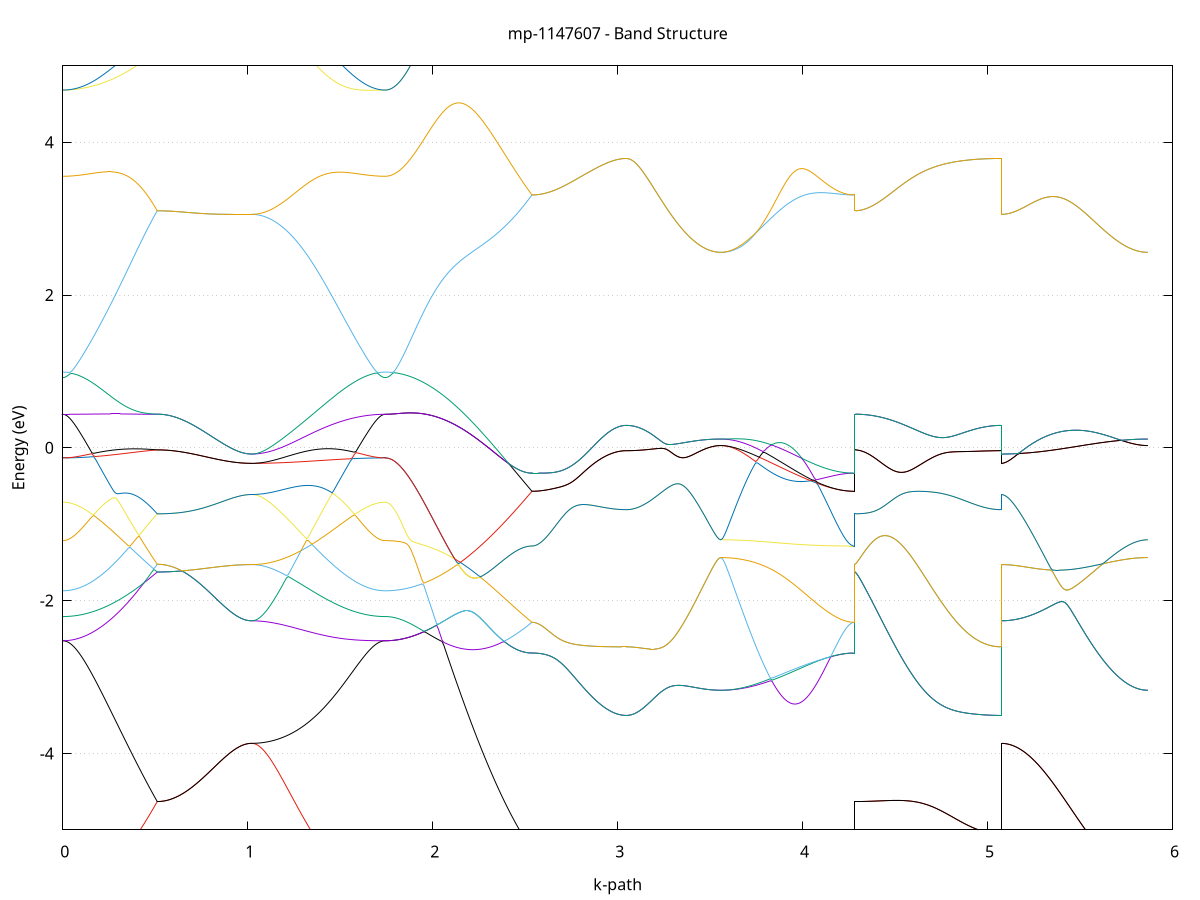 set title 'mp-1147607 - Band Structure'
set xlabel 'k-path'
set ylabel 'Energy (eV)'
set grid y
set yrange [-5:5]
set terminal png size 800,600
set output 'mp-1147607_bands_gnuplot.png'
plot '-' using 1:2 with lines notitle, '-' using 1:2 with lines notitle, '-' using 1:2 with lines notitle, '-' using 1:2 with lines notitle, '-' using 1:2 with lines notitle, '-' using 1:2 with lines notitle, '-' using 1:2 with lines notitle, '-' using 1:2 with lines notitle, '-' using 1:2 with lines notitle, '-' using 1:2 with lines notitle, '-' using 1:2 with lines notitle, '-' using 1:2 with lines notitle, '-' using 1:2 with lines notitle, '-' using 1:2 with lines notitle, '-' using 1:2 with lines notitle, '-' using 1:2 with lines notitle, '-' using 1:2 with lines notitle, '-' using 1:2 with lines notitle, '-' using 1:2 with lines notitle, '-' using 1:2 with lines notitle, '-' using 1:2 with lines notitle, '-' using 1:2 with lines notitle, '-' using 1:2 with lines notitle, '-' using 1:2 with lines notitle, '-' using 1:2 with lines notitle, '-' using 1:2 with lines notitle, '-' using 1:2 with lines notitle, '-' using 1:2 with lines notitle, '-' using 1:2 with lines notitle, '-' using 1:2 with lines notitle, '-' using 1:2 with lines notitle, '-' using 1:2 with lines notitle, '-' using 1:2 with lines notitle, '-' using 1:2 with lines notitle, '-' using 1:2 with lines notitle, '-' using 1:2 with lines notitle, '-' using 1:2 with lines notitle, '-' using 1:2 with lines notitle, '-' using 1:2 with lines notitle, '-' using 1:2 with lines notitle, '-' using 1:2 with lines notitle, '-' using 1:2 with lines notitle, '-' using 1:2 with lines notitle, '-' using 1:2 with lines notitle, '-' using 1:2 with lines notitle, '-' using 1:2 with lines notitle, '-' using 1:2 with lines notitle, '-' using 1:2 with lines notitle
0.000000 -14.043684
0.009820 -14.043684
0.019640 -14.043484
0.029460 -14.043184
0.039280 -14.042784
0.049100 -14.042384
0.058920 -14.041784
0.068740 -14.041084
0.078560 -14.040184
0.088380 -14.039284
0.098200 -14.038284
0.108020 -14.037184
0.117840 -14.035884
0.127660 -14.034584
0.137480 -14.033084
0.147299 -14.031584
0.157119 -14.029884
0.166939 -14.028184
0.176759 -14.026284
0.186579 -14.024384
0.196399 -14.022284
0.206219 -14.020084
0.216039 -14.017884
0.225859 -14.015484
0.235679 -14.013084
0.245499 -14.010484
0.255319 -14.007884
0.265139 -14.005184
0.274959 -14.002384
0.284779 -13.999484
0.294599 -13.996484
0.304419 -13.993384
0.314239 -13.990284
0.324059 -13.986984
0.333879 -13.983684
0.343699 -13.980284
0.353519 -13.976884
0.363339 -13.973284
0.373159 -13.969684
0.382979 -13.965984
0.392799 -13.962284
0.402619 -13.958484
0.412439 -13.954584
0.422258 -13.950684
0.432078 -13.946684
0.441898 -13.942684
0.451718 -13.938584
0.461538 -13.934484
0.471358 -13.930284
0.481178 -13.926084
0.490998 -13.921884
0.500818 -13.917584
0.510638 -13.913284
0.510638 -13.913284
0.520458 -13.913284
0.530278 -13.913384
0.540098 -13.913484
0.549918 -13.913684
0.559738 -13.913884
0.569558 -13.914184
0.579378 -13.914484
0.589198 -13.914884
0.599018 -13.915284
0.608838 -13.915684
0.618658 -13.916184
0.628478 -13.916684
0.638298 -13.917184
0.648118 -13.917784
0.657938 -13.918384
0.667758 -13.919084
0.677578 -13.919784
0.687398 -13.920484
0.697218 -13.921184
0.707037 -13.921884
0.716857 -13.922584
0.726677 -13.923384
0.736497 -13.924184
0.746317 -13.924984
0.756137 -13.925684
0.765957 -13.926484
0.775777 -13.927284
0.785597 -13.928084
0.795417 -13.928784
0.805237 -13.929584
0.815057 -13.930284
0.824877 -13.930984
0.834697 -13.931784
0.844517 -13.932384
0.854337 -13.933084
0.864157 -13.933684
0.873977 -13.934384
0.883797 -13.934884
0.893617 -13.935484
0.903437 -13.935984
0.913257 -13.936484
0.923077 -13.936884
0.932897 -13.937284
0.942717 -13.937684
0.952537 -13.937984
0.962357 -13.938284
0.972177 -13.938584
0.981997 -13.938784
0.991816 -13.938884
1.001636 -13.938984
1.011456 -13.939084
1.021276 -13.939084
1.021276 -13.939084
1.031169 -13.939184
1.041061 -13.939284
1.050954 -13.939484
1.060846 -13.939784
1.070739 -13.940184
1.080631 -13.940584
1.090524 -13.941184
1.100416 -13.941784
1.110309 -13.942484
1.120201 -13.943284
1.130094 -13.944084
1.139986 -13.944984
1.149879 -13.946084
1.159771 -13.947084
1.169664 -13.948284
1.179556 -13.949484
1.189449 -13.950884
1.199341 -13.952184
1.209234 -13.953684
1.219126 -13.955184
1.229019 -13.956784
1.238911 -13.958384
1.248804 -13.960084
1.258696 -13.961884
1.268589 -13.963684
1.278481 -13.965584
1.288373 -13.967484
1.298266 -13.969484
1.308158 -13.971484
1.318051 -13.973584
1.327943 -13.975684
1.337836 -13.977784
1.347728 -13.979984
1.357621 -13.982184
1.367513 -13.984384
1.377406 -13.986584
1.387298 -13.988884
1.397191 -13.991084
1.407083 -13.993384
1.416976 -13.995684
1.426868 -13.997884
1.436761 -14.000184
1.446653 -14.002484
1.456546 -14.004684
1.466438 -14.006884
1.476331 -14.009084
1.486223 -14.011284
1.496116 -14.013384
1.506008 -14.015484
1.515901 -14.017584
1.525793 -14.019584
1.535686 -14.021484
1.545578 -14.023384
1.555471 -14.025184
1.565363 -14.026984
1.575256 -14.028684
1.585148 -14.030284
1.595041 -14.031884
1.604933 -14.033284
1.614825 -14.034684
1.624718 -14.035984
1.634610 -14.037184
1.644503 -14.038284
1.654395 -14.039284
1.664288 -14.040184
1.674180 -14.040984
1.684073 -14.041684
1.693965 -14.042284
1.703858 -14.042784
1.713750 -14.043184
1.723643 -14.043484
1.733535 -14.043684
1.743428 -14.043684
1.743428 -14.043684
1.753344 -14.043584
1.763260 -14.043384
1.773177 -14.042984
1.783093 -14.042384
1.793009 -14.041684
1.802926 -14.040784
1.812842 -14.039684
1.822758 -14.038484
1.832675 -14.037184
1.842591 -14.035584
1.852507 -14.033984
1.862424 -14.032084
1.872340 -14.030184
1.882256 -14.027984
1.892173 -14.025784
1.902089 -14.023284
1.912005 -14.020784
1.921922 -14.018084
1.931838 -14.015284
1.941754 -14.012284
1.951671 -14.009184
1.961587 -14.005984
1.971503 -14.002684
1.981420 -13.999284
1.991336 -13.995684
2.001252 -13.992084
2.011169 -13.988284
2.021085 -13.984384
2.031001 -13.980484
2.040917 -13.976384
2.050834 -13.972184
2.060750 -13.967984
2.070666 -13.963684
2.080583 -13.959284
2.090499 -13.954884
2.100415 -13.950384
2.110332 -13.945784
2.120248 -13.941084
2.130164 -13.936484
2.140081 -13.931684
2.149997 -13.926884
2.159913 -13.922084
2.169830 -13.917284
2.179746 -13.912384
2.189662 -13.907484
2.199579 -13.902584
2.209495 -13.897684
2.219411 -13.892684
2.229328 -13.887784
2.239244 -13.882884
2.249160 -13.887484
2.259077 -13.892484
2.268993 -13.897284
2.278909 -13.901984
2.288826 -13.906484
2.298742 -13.910984
2.308658 -13.915184
2.318575 -13.919384
2.328491 -13.923284
2.338407 -13.927084
2.348324 -13.930784
2.358240 -13.934284
2.368156 -13.937584
2.378072 -13.940684
2.387989 -13.943684
2.397905 -13.946484
2.407821 -13.949084
2.417738 -13.951584
2.427654 -13.953784
2.437570 -13.955884
2.447487 -13.957684
2.457403 -13.959384
2.467319 -13.960884
2.477236 -13.962184
2.487152 -13.963284
2.497068 -13.964084
2.506985 -13.964784
2.516901 -13.965284
2.526817 -13.965584
2.536734 -13.965684
2.536734 -13.965684
2.546554 -13.965784
2.556374 -13.965984
2.566194 -13.966384
2.576014 -13.966784
2.585833 -13.967484
2.595653 -13.968184
2.605473 -13.969084
2.615293 -13.969984
2.625113 -13.971084
2.634933 -13.972284
2.644753 -13.973584
2.654573 -13.974884
2.664393 -13.976284
2.674213 -13.977784
2.684033 -13.979384
2.693853 -13.980984
2.703673 -13.982584
2.713493 -13.984284
2.723313 -13.985984
2.733133 -13.987684
2.742953 -13.989484
2.752773 -13.991184
2.762593 -13.992884
2.772413 -13.994584
2.782233 -13.996384
2.792053 -13.997984
2.801873 -13.999684
2.811693 -14.001284
2.821513 -14.002884
2.831333 -14.004484
2.841153 -14.005984
2.850973 -14.007484
2.860792 -14.008884
2.870612 -14.010284
2.880432 -14.011584
2.890252 -14.012784
2.900072 -14.013984
2.909892 -14.015084
2.919712 -14.016184
2.929532 -14.017184
2.939352 -14.018084
2.949172 -14.018884
2.958992 -14.019684
2.968812 -14.020384
2.978632 -14.020984
2.988452 -14.021484
2.998272 -14.021984
3.008092 -14.022284
3.017912 -14.022584
3.027732 -14.022784
3.037552 -14.022984
3.047372 -14.022984
3.047372 -14.022984
3.057192 -14.022984
3.067012 -14.022784
3.076832 -14.022684
3.086652 -14.022384
3.096472 -14.021984
3.106292 -14.021584
3.116112 -14.021084
3.125932 -14.020584
3.135752 -14.019884
3.145571 -14.019184
3.155391 -14.018384
3.165211 -14.017584
3.175031 -14.016684
3.184851 -14.015684
3.194671 -14.014584
3.204491 -14.013484
3.214311 -14.012384
3.224131 -14.011084
3.233951 -14.009884
3.243771 -14.008484
3.253591 -14.007184
3.263411 -14.005684
3.273231 -14.004284
3.283051 -14.002784
3.292871 -14.001284
3.302691 -13.999684
3.312511 -13.998084
3.322331 -13.996484
3.332151 -13.994884
3.341971 -13.993284
3.351791 -13.991684
3.361611 -13.989984
3.371431 -13.988384
3.381251 -13.986784
3.391071 -13.985284
3.400891 -13.983684
3.410711 -13.982184
3.420531 -13.980784
3.430350 -13.979384
3.440170 -13.977984
3.449990 -13.976784
3.459810 -13.975584
3.469630 -13.974484
3.479450 -13.973484
3.489270 -13.972484
3.499090 -13.971684
3.508910 -13.970984
3.518730 -13.970484
3.528550 -13.969984
3.538370 -13.969684
3.548190 -13.969484
3.558010 -13.969384
3.558010 -13.969384
3.567903 -13.969584
3.577795 -13.969984
3.587687 -13.970584
3.597580 -13.971484
3.607472 -13.972684
3.617365 -13.974084
3.627257 -13.975584
3.637150 -13.977384
3.647042 -13.979284
3.656935 -13.981284
3.666827 -13.983384
3.676720 -13.985584
3.686612 -13.987884
3.696505 -13.990184
3.706397 -13.992484
3.716290 -13.994884
3.726182 -13.997184
3.736075 -13.999484
3.745967 -14.001684
3.755860 -14.003884
3.765752 -14.005984
3.775645 -14.007984
3.785537 -14.009884
3.795430 -14.011784
3.805322 -14.013484
3.815215 -14.014984
3.825107 -14.016484
3.835000 -14.017784
3.844892 -14.018984
3.854785 -14.019984
3.864677 -14.020884
3.874570 -14.021584
3.884462 -14.022184
3.894355 -14.022584
3.904247 -14.022884
3.914139 -14.022984
3.924032 -14.022884
3.933924 -14.022684
3.943817 -14.022284
3.953709 -14.021784
3.963602 -14.021084
3.973494 -14.020184
3.983387 -14.019184
3.993279 -14.017984
4.003172 -14.016684
4.013064 -14.015284
4.022957 -14.013684
4.032849 -14.011984
4.042742 -14.010084
4.052634 -14.008184
4.062527 -14.006084
4.072419 -14.003984
4.082312 -14.001784
4.092204 -13.999484
4.102097 -13.997084
4.111989 -13.994684
4.121882 -13.992284
4.131774 -13.989784
4.141667 -13.987384
4.151559 -13.984984
4.161452 -13.982584
4.171344 -13.980284
4.181237 -13.978084
4.191129 -13.975984
4.201022 -13.973984
4.210914 -13.972184
4.220807 -13.970484
4.230699 -13.969084
4.240592 -13.967884
4.250484 -13.966984
4.260376 -13.966284
4.270269 -13.965884
4.280161 -13.965684
4.280161 -13.913284
4.290078 -13.913284
4.299994 -13.913084
4.309910 -13.912784
4.319827 -13.912384
4.329743 -13.911984
4.339659 -13.911384
4.349576 -13.910684
4.359492 -13.909884
4.369408 -13.909084
4.379325 -13.908084
4.389241 -13.907084
4.399157 -13.905984
4.409074 -13.904884
4.418990 -13.903684
4.428906 -13.902484
4.438823 -13.901284
4.448739 -13.899984
4.458655 -13.898784
4.468572 -13.897584
4.478488 -13.896484
4.488404 -13.895384
4.498321 -13.894384
4.508237 -13.893484
4.518153 -13.892784
4.528070 -13.892184
4.537986 -13.891784
4.547902 -13.891584
4.557818 -13.891584
4.567735 -13.891884
4.577651 -13.892384
4.587567 -13.893184
4.597484 -13.894384
4.607400 -13.895784
4.617316 -13.897484
4.627233 -13.899484
4.637149 -13.901784
4.647065 -13.904384
4.656982 -13.907184
4.666898 -13.910184
4.676814 -13.913384
4.686731 -13.916784
4.696647 -13.920384
4.706563 -13.924084
4.716480 -13.927884
4.726396 -13.931784
4.736312 -13.935784
4.746229 -13.939784
4.756145 -13.943784
4.766061 -13.947784
4.775978 -13.951784
4.785894 -13.955784
4.795810 -13.959784
4.805727 -13.963684
4.815643 -13.967584
4.825559 -13.971384
4.835476 -13.975084
4.845392 -13.978684
4.855308 -13.982184
4.865225 -13.985584
4.875141 -13.988884
4.885057 -13.991984
4.894973 -13.995084
4.904890 -13.997984
4.914806 -14.000684
4.924722 -14.003384
4.934639 -14.005784
4.944555 -14.008084
4.954471 -14.010284
4.964388 -14.012284
4.974304 -14.014084
4.984220 -14.015784
4.994137 -14.017284
5.004053 -14.018584
5.013969 -14.019784
5.023886 -14.020784
5.033802 -14.021584
5.043718 -14.022184
5.053635 -14.022584
5.063551 -14.022884
5.073467 -14.022984
5.073467 -13.939084
5.083384 -13.938984
5.093300 -13.938784
5.103216 -13.938384
5.113133 -13.937884
5.123049 -13.937184
5.132965 -13.936284
5.142882 -13.935284
5.152798 -13.934084
5.162714 -13.932784
5.172631 -13.931384
5.182547 -13.929784
5.192463 -13.927984
5.202379 -13.926084
5.212296 -13.924084
5.222212 -13.921984
5.232128 -13.919684
5.242045 -13.917284
5.251961 -13.914784
5.261877 -13.912184
5.271794 -13.909484
5.281710 -13.906584
5.291626 -13.903684
5.301543 -13.900684
5.311459 -13.897584
5.321375 -13.894384
5.331292 -13.891084
5.341208 -13.887784
5.351124 -13.884284
5.361041 -13.880884
5.370957 -13.877384
5.380873 -13.873784
5.390790 -13.870184
5.400706 -13.866584
5.410622 -13.862884
5.420539 -13.859284
5.430455 -13.855584
5.440371 -13.851884
5.450288 -13.848184
5.460204 -13.844484
5.470120 -13.840784
5.480037 -13.837184
5.489953 -13.841184
5.499869 -13.846984
5.509785 -13.852784
5.519702 -13.858484
5.529618 -13.864084
5.539534 -13.869584
5.549451 -13.874984
5.559367 -13.880384
5.569283 -13.885584
5.579200 -13.890684
5.589116 -13.895684
5.599032 -13.900484
5.608949 -13.905284
5.618865 -13.909884
5.628781 -13.914284
5.638698 -13.918584
5.648614 -13.922784
5.658530 -13.926784
5.668447 -13.930584
5.678363 -13.934284
5.688279 -13.937784
5.698196 -13.941084
5.708112 -13.944284
5.718028 -13.947284
5.727945 -13.950084
5.737861 -13.952684
5.747777 -13.955184
5.757694 -13.957384
5.767610 -13.959484
5.777526 -13.961384
5.787443 -13.963084
5.797359 -13.964484
5.807275 -13.965784
5.817192 -13.966884
5.827108 -13.967784
5.837024 -13.968484
5.846940 -13.968984
5.856857 -13.969284
5.866773 -13.969384
e
0.000000 -13.758784
0.009820 -13.758884
0.019640 -13.759084
0.029460 -13.759484
0.039280 -13.759984
0.049100 -13.760584
0.058920 -13.761484
0.068740 -13.762384
0.078560 -13.763484
0.088380 -13.764684
0.098200 -13.766084
0.108020 -13.767684
0.117840 -13.769284
0.127660 -13.771084
0.137480 -13.772984
0.147299 -13.775084
0.157119 -13.777284
0.166939 -13.779684
0.176759 -13.782084
0.186579 -13.784684
0.196399 -13.787384
0.206219 -13.790184
0.216039 -13.793184
0.225859 -13.796184
0.235679 -13.799384
0.245499 -13.802584
0.255319 -13.805984
0.265139 -13.809484
0.274959 -13.812984
0.284779 -13.816684
0.294599 -13.820384
0.304419 -13.824184
0.314239 -13.827984
0.324059 -13.831984
0.333879 -13.835984
0.343699 -13.839984
0.353519 -13.844184
0.363339 -13.848284
0.373159 -13.852484
0.382979 -13.856784
0.392799 -13.861084
0.402619 -13.865384
0.412439 -13.869684
0.422258 -13.873984
0.432078 -13.878384
0.441898 -13.882784
0.451718 -13.887184
0.461538 -13.891584
0.471358 -13.895884
0.481178 -13.900284
0.490998 -13.904684
0.500818 -13.908984
0.510638 -13.913284
0.510638 -13.913284
0.520458 -13.913284
0.530278 -13.913384
0.540098 -13.913484
0.549918 -13.913684
0.559738 -13.913884
0.569558 -13.914184
0.579378 -13.914484
0.589198 -13.914884
0.599018 -13.915284
0.608838 -13.915684
0.618658 -13.916184
0.628478 -13.916684
0.638298 -13.917184
0.648118 -13.917784
0.657938 -13.918384
0.667758 -13.919084
0.677578 -13.919784
0.687398 -13.920484
0.697218 -13.921184
0.707037 -13.921884
0.716857 -13.922584
0.726677 -13.923384
0.736497 -13.924184
0.746317 -13.924984
0.756137 -13.925684
0.765957 -13.926484
0.775777 -13.927284
0.785597 -13.928084
0.795417 -13.928784
0.805237 -13.929584
0.815057 -13.930284
0.824877 -13.930984
0.834697 -13.931784
0.844517 -13.932384
0.854337 -13.933084
0.864157 -13.933684
0.873977 -13.934384
0.883797 -13.934884
0.893617 -13.935484
0.903437 -13.935984
0.913257 -13.936484
0.923077 -13.936884
0.932897 -13.937284
0.942717 -13.937684
0.952537 -13.937984
0.962357 -13.938284
0.972177 -13.938584
0.981997 -13.938784
0.991816 -13.938884
1.001636 -13.938984
1.011456 -13.939084
1.021276 -13.939084
1.021276 -13.939084
1.031169 -13.938984
1.041061 -13.938784
1.050954 -13.938284
1.060846 -13.937684
1.070739 -13.936984
1.080631 -13.935984
1.090524 -13.934884
1.100416 -13.933584
1.110309 -13.932084
1.120201 -13.930484
1.130094 -13.928784
1.139986 -13.926784
1.149879 -13.924784
1.159771 -13.922484
1.169664 -13.920184
1.179556 -13.917684
1.189449 -13.914984
1.199341 -13.912284
1.209234 -13.909384
1.219126 -13.906384
1.229019 -13.903284
1.238911 -13.899984
1.248804 -13.896684
1.258696 -13.893284
1.268589 -13.889784
1.278481 -13.886184
1.288373 -13.882584
1.298266 -13.878884
1.308158 -13.875084
1.318051 -13.871284
1.327943 -13.867484
1.337836 -13.863584
1.347728 -13.859584
1.357621 -13.855684
1.367513 -13.851784
1.377406 -13.847784
1.387298 -13.843884
1.397191 -13.839984
1.407083 -13.836084
1.416976 -13.832184
1.426868 -13.828384
1.436761 -13.824584
1.446653 -13.820884
1.456546 -13.817184
1.466438 -13.813584
1.476331 -13.809984
1.486223 -13.806584
1.496116 -13.803184
1.506008 -13.799884
1.515901 -13.796684
1.525793 -13.793684
1.535686 -13.790684
1.545578 -13.787784
1.555471 -13.785084
1.565363 -13.782484
1.575256 -13.779984
1.585148 -13.777584
1.595041 -13.775384
1.604933 -13.773284
1.614825 -13.771284
1.624718 -13.769484
1.634610 -13.767784
1.644503 -13.766184
1.654395 -13.764784
1.664288 -13.763584
1.674180 -13.762484
1.684073 -13.761484
1.693965 -13.760684
1.703858 -13.759984
1.713750 -13.759484
1.723643 -13.759084
1.733535 -13.758884
1.743428 -13.758784
1.743428 -13.758784
1.753344 -13.758684
1.763260 -13.758484
1.773177 -13.758184
1.783093 -13.757684
1.793009 -13.757084
1.802926 -13.756284
1.812842 -13.755384
1.822758 -13.754284
1.832675 -13.753184
1.842591 -13.751884
1.852507 -13.750484
1.862424 -13.748984
1.872340 -13.747384
1.882256 -13.745684
1.892173 -13.743884
1.902089 -13.741984
1.912005 -13.739984
1.921922 -13.737984
1.931838 -13.735884
1.941754 -13.733684
1.951671 -13.731584
1.961587 -13.729384
1.971503 -13.728484
1.981420 -13.733684
1.991336 -13.739084
2.001252 -13.744584
2.011169 -13.750084
2.021085 -13.755784
2.031001 -13.761484
2.040917 -13.767284
2.050834 -13.773184
2.060750 -13.779084
2.070666 -13.784984
2.080583 -13.790984
2.090499 -13.796984
2.100415 -13.802984
2.110332 -13.808884
2.120248 -13.814884
2.130164 -13.820784
2.140081 -13.826784
2.149997 -13.832584
2.159913 -13.838484
2.169830 -13.844184
2.179746 -13.849884
2.189662 -13.855584
2.199579 -13.861084
2.209495 -13.866584
2.219411 -13.871984
2.229328 -13.877284
2.239244 -13.882484
2.249160 -13.887484
2.259077 -13.892484
2.268993 -13.897284
2.278909 -13.901984
2.288826 -13.906484
2.298742 -13.910984
2.308658 -13.915184
2.318575 -13.919384
2.328491 -13.923284
2.338407 -13.927084
2.348324 -13.930784
2.358240 -13.934284
2.368156 -13.937584
2.378072 -13.940684
2.387989 -13.943684
2.397905 -13.946484
2.407821 -13.949084
2.417738 -13.951584
2.427654 -13.953784
2.437570 -13.955884
2.447487 -13.957684
2.457403 -13.959384
2.467319 -13.960884
2.477236 -13.962184
2.487152 -13.963284
2.497068 -13.964084
2.506985 -13.964784
2.516901 -13.965284
2.526817 -13.965584
2.536734 -13.965684
2.536734 -13.965684
2.546554 -13.965784
2.556374 -13.965984
2.566194 -13.966384
2.576014 -13.966784
2.585833 -13.967484
2.595653 -13.968184
2.605473 -13.969084
2.615293 -13.969984
2.625113 -13.971084
2.634933 -13.972284
2.644753 -13.973584
2.654573 -13.974884
2.664393 -13.976284
2.674213 -13.977784
2.684033 -13.979384
2.693853 -13.980984
2.703673 -13.982584
2.713493 -13.984284
2.723313 -13.985984
2.733133 -13.987684
2.742953 -13.989484
2.752773 -13.991184
2.762593 -13.992884
2.772413 -13.994584
2.782233 -13.996384
2.792053 -13.997984
2.801873 -13.999684
2.811693 -14.001284
2.821513 -14.002884
2.831333 -14.004484
2.841153 -14.005984
2.850973 -14.007484
2.860792 -14.008884
2.870612 -14.010284
2.880432 -14.011584
2.890252 -14.012784
2.900072 -14.013984
2.909892 -14.015084
2.919712 -14.016184
2.929532 -14.017184
2.939352 -14.018084
2.949172 -14.018884
2.958992 -14.019684
2.968812 -14.020384
2.978632 -14.020984
2.988452 -14.021484
2.998272 -14.021984
3.008092 -14.022284
3.017912 -14.022584
3.027732 -14.022784
3.037552 -14.022984
3.047372 -14.022984
3.047372 -14.022984
3.057192 -14.022984
3.067012 -14.022784
3.076832 -14.022684
3.086652 -14.022384
3.096472 -14.021984
3.106292 -14.021584
3.116112 -14.021084
3.125932 -14.020584
3.135752 -14.019884
3.145571 -14.019184
3.155391 -14.018384
3.165211 -14.017584
3.175031 -14.016684
3.184851 -14.015684
3.194671 -14.014584
3.204491 -14.013484
3.214311 -14.012384
3.224131 -14.011084
3.233951 -14.009884
3.243771 -14.008484
3.253591 -14.007184
3.263411 -14.005684
3.273231 -14.004284
3.283051 -14.002784
3.292871 -14.001284
3.302691 -13.999684
3.312511 -13.998084
3.322331 -13.996484
3.332151 -13.994884
3.341971 -13.993284
3.351791 -13.991684
3.361611 -13.989984
3.371431 -13.988384
3.381251 -13.986784
3.391071 -13.985284
3.400891 -13.983684
3.410711 -13.982184
3.420531 -13.980784
3.430350 -13.979384
3.440170 -13.977984
3.449990 -13.976784
3.459810 -13.975584
3.469630 -13.974484
3.479450 -13.973484
3.489270 -13.972484
3.499090 -13.971684
3.508910 -13.970984
3.518730 -13.970484
3.528550 -13.969984
3.538370 -13.969684
3.548190 -13.969484
3.558010 -13.969384
3.558010 -13.969384
3.567903 -13.969384
3.577795 -13.969384
3.587687 -13.969384
3.597580 -13.969384
3.607472 -13.969384
3.617365 -13.969384
3.627257 -13.969384
3.637150 -13.969284
3.647042 -13.969284
3.656935 -13.969284
3.666827 -13.969184
3.676720 -13.969184
3.686612 -13.969184
3.696505 -13.969084
3.706397 -13.969084
3.716290 -13.968984
3.726182 -13.968984
3.736075 -13.968884
3.745967 -13.968884
3.755860 -13.968784
3.765752 -13.968684
3.775645 -13.968684
3.785537 -13.968584
3.795430 -13.968484
3.805322 -13.968484
3.815215 -13.968384
3.825107 -13.968284
3.835000 -13.968284
3.844892 -13.968184
3.854785 -13.968084
3.864677 -13.967984
3.874570 -13.967984
3.884462 -13.967884
3.894355 -13.967784
3.904247 -13.967684
3.914139 -13.967584
3.924032 -13.967584
3.933924 -13.967484
3.943817 -13.967384
3.953709 -13.967284
3.963602 -13.967184
3.973494 -13.967184
3.983387 -13.967084
3.993279 -13.966984
4.003172 -13.966884
4.013064 -13.966884
4.022957 -13.966784
4.032849 -13.966684
4.042742 -13.966584
4.052634 -13.966584
4.062527 -13.966484
4.072419 -13.966484
4.082312 -13.966384
4.092204 -13.966284
4.102097 -13.966284
4.111989 -13.966184
4.121882 -13.966184
4.131774 -13.966084
4.141667 -13.966084
4.151559 -13.965984
4.161452 -13.965984
4.171344 -13.965884
4.181237 -13.965884
4.191129 -13.965884
4.201022 -13.965784
4.210914 -13.965784
4.220807 -13.965784
4.230699 -13.965784
4.240592 -13.965784
4.250484 -13.965784
4.260376 -13.965684
4.270269 -13.965684
4.280161 -13.965684
4.280161 -13.913284
4.290078 -13.913284
4.299994 -13.913084
4.309910 -13.912784
4.319827 -13.912384
4.329743 -13.911984
4.339659 -13.911384
4.349576 -13.910684
4.359492 -13.909884
4.369408 -13.909084
4.379325 -13.908084
4.389241 -13.907084
4.399157 -13.905984
4.409074 -13.904884
4.418990 -13.903684
4.428906 -13.902484
4.438823 -13.901284
4.448739 -13.899984
4.458655 -13.898784
4.468572 -13.897584
4.478488 -13.896484
4.488404 -13.895384
4.498321 -13.894384
4.508237 -13.893484
4.518153 -13.892784
4.528070 -13.892184
4.537986 -13.891784
4.547902 -13.891584
4.557818 -13.891584
4.567735 -13.891884
4.577651 -13.892384
4.587567 -13.893184
4.597484 -13.894384
4.607400 -13.895784
4.617316 -13.897484
4.627233 -13.899484
4.637149 -13.901784
4.647065 -13.904384
4.656982 -13.907184
4.666898 -13.910184
4.676814 -13.913384
4.686731 -13.916784
4.696647 -13.920384
4.706563 -13.924084
4.716480 -13.927884
4.726396 -13.931784
4.736312 -13.935784
4.746229 -13.939784
4.756145 -13.943784
4.766061 -13.947784
4.775978 -13.951784
4.785894 -13.955784
4.795810 -13.959784
4.805727 -13.963684
4.815643 -13.967584
4.825559 -13.971384
4.835476 -13.975084
4.845392 -13.978684
4.855308 -13.982184
4.865225 -13.985584
4.875141 -13.988884
4.885057 -13.991984
4.894973 -13.995084
4.904890 -13.997984
4.914806 -14.000684
4.924722 -14.003384
4.934639 -14.005784
4.944555 -14.008084
4.954471 -14.010284
4.964388 -14.012284
4.974304 -14.014084
4.984220 -14.015784
4.994137 -14.017284
5.004053 -14.018584
5.013969 -14.019784
5.023886 -14.020784
5.033802 -14.021584
5.043718 -14.022184
5.053635 -14.022584
5.063551 -14.022884
5.073467 -14.022984
5.073467 -13.939084
5.083384 -13.938984
5.093300 -13.938784
5.103216 -13.938384
5.113133 -13.937884
5.123049 -13.937184
5.132965 -13.936284
5.142882 -13.935284
5.152798 -13.934084
5.162714 -13.932784
5.172631 -13.931384
5.182547 -13.929784
5.192463 -13.927984
5.202379 -13.926084
5.212296 -13.924084
5.222212 -13.921984
5.232128 -13.919684
5.242045 -13.917284
5.251961 -13.914784
5.261877 -13.912184
5.271794 -13.909484
5.281710 -13.906584
5.291626 -13.903684
5.301543 -13.900684
5.311459 -13.897584
5.321375 -13.894384
5.331292 -13.891084
5.341208 -13.887784
5.351124 -13.884284
5.361041 -13.880884
5.370957 -13.877384
5.380873 -13.873784
5.390790 -13.870184
5.400706 -13.866584
5.410622 -13.862884
5.420539 -13.859284
5.430455 -13.855584
5.440371 -13.851884
5.450288 -13.848184
5.460204 -13.844484
5.470120 -13.840784
5.480037 -13.837184
5.489953 -13.841184
5.499869 -13.846984
5.509785 -13.852784
5.519702 -13.858484
5.529618 -13.864084
5.539534 -13.869584
5.549451 -13.874984
5.559367 -13.880384
5.569283 -13.885584
5.579200 -13.890684
5.589116 -13.895684
5.599032 -13.900484
5.608949 -13.905284
5.618865 -13.909884
5.628781 -13.914284
5.638698 -13.918584
5.648614 -13.922784
5.658530 -13.926784
5.668447 -13.930584
5.678363 -13.934284
5.688279 -13.937784
5.698196 -13.941084
5.708112 -13.944284
5.718028 -13.947284
5.727945 -13.950084
5.737861 -13.952684
5.747777 -13.955184
5.757694 -13.957384
5.767610 -13.959484
5.777526 -13.961384
5.787443 -13.963084
5.797359 -13.964484
5.807275 -13.965784
5.817192 -13.966884
5.827108 -13.967784
5.837024 -13.968484
5.846940 -13.968984
5.856857 -13.969284
5.866773 -13.969384
e
0.000000 -13.661884
0.009820 -13.661884
0.019640 -13.661884
0.029460 -13.661884
0.039280 -13.661884
0.049100 -13.661884
0.058920 -13.661884
0.068740 -13.661884
0.078560 -13.661884
0.088380 -13.661884
0.098200 -13.661884
0.108020 -13.661784
0.117840 -13.661784
0.127660 -13.661784
0.137480 -13.661784
0.147299 -13.661784
0.157119 -13.661784
0.166939 -13.661684
0.176759 -13.661684
0.186579 -13.661684
0.196399 -13.661684
0.206219 -13.661684
0.216039 -13.661584
0.225859 -13.661584
0.235679 -13.661584
0.245499 -13.661584
0.255319 -13.661584
0.265139 -13.661484
0.274959 -13.661484
0.284779 -13.661484
0.294599 -13.661484
0.304419 -13.661384
0.314239 -13.661384
0.324059 -13.661384
0.333879 -13.661384
0.343699 -13.661384
0.353519 -13.661284
0.363339 -13.661284
0.373159 -13.661284
0.382979 -13.661284
0.392799 -13.661284
0.402619 -13.661184
0.412439 -13.661184
0.422258 -13.661184
0.432078 -13.661184
0.441898 -13.661184
0.451718 -13.661184
0.461538 -13.661184
0.471358 -13.661184
0.481178 -13.661184
0.490998 -13.661184
0.500818 -13.661184
0.510638 -13.661184
0.510638 -13.661184
0.520458 -13.661184
0.530278 -13.661184
0.540098 -13.661184
0.549918 -13.661184
0.559738 -13.661184
0.569558 -13.661184
0.579378 -13.661184
0.589198 -13.661184
0.599018 -13.661184
0.608838 -13.661284
0.618658 -13.661284
0.628478 -13.661284
0.638298 -13.661284
0.648118 -13.661384
0.657938 -13.661384
0.667758 -13.661384
0.677578 -13.661384
0.687398 -13.661484
0.697218 -13.661484
0.707037 -13.661484
0.716857 -13.661584
0.726677 -13.661584
0.736497 -13.661584
0.746317 -13.661684
0.756137 -13.661684
0.765957 -13.661684
0.775777 -13.661784
0.785597 -13.661784
0.795417 -13.661784
0.805237 -13.661784
0.815057 -13.661884
0.824877 -13.661884
0.834697 -13.661884
0.844517 -13.661984
0.854337 -13.661984
0.864157 -13.661984
0.873977 -13.661984
0.883797 -13.662084
0.893617 -13.662084
0.903437 -13.662084
0.913257 -13.662084
0.923077 -13.662184
0.932897 -13.662184
0.942717 -13.662184
0.952537 -13.662184
0.962357 -13.662184
0.972177 -13.662184
0.981997 -13.662184
0.991816 -13.662184
1.001636 -13.662184
1.011456 -13.662184
1.021276 -13.662184
1.021276 -13.662184
1.031169 -13.662184
1.041061 -13.662184
1.050954 -13.662184
1.060846 -13.662184
1.070739 -13.662284
1.080631 -13.662184
1.090524 -13.662184
1.100416 -13.662184
1.110309 -13.662184
1.120201 -13.662184
1.130094 -13.662184
1.139986 -13.662184
1.149879 -13.662184
1.159771 -13.662184
1.169664 -13.662184
1.179556 -13.662184
1.189449 -13.662184
1.199341 -13.662184
1.209234 -13.662184
1.219126 -13.662184
1.229019 -13.662184
1.238911 -13.662184
1.248804 -13.662184
1.258696 -13.662184
1.268589 -13.662184
1.278481 -13.662184
1.288373 -13.662184
1.298266 -13.662184
1.308158 -13.662084
1.318051 -13.662084
1.327943 -13.662084
1.337836 -13.662084
1.347728 -13.662084
1.357621 -13.662084
1.367513 -13.662084
1.377406 -13.662084
1.387298 -13.662084
1.397191 -13.662084
1.407083 -13.662084
1.416976 -13.662084
1.426868 -13.662084
1.436761 -13.661984
1.446653 -13.661984
1.456546 -13.661984
1.466438 -13.661984
1.476331 -13.661984
1.486223 -13.661984
1.496116 -13.661984
1.506008 -13.661984
1.515901 -13.661984
1.525793 -13.661984
1.535686 -13.661984
1.545578 -13.661984
1.555471 -13.661984
1.565363 -13.661984
1.575256 -13.661984
1.585148 -13.661984
1.595041 -13.661984
1.604933 -13.661984
1.614825 -13.661884
1.624718 -13.661884
1.634610 -13.661884
1.644503 -13.661884
1.654395 -13.661884
1.664288 -13.661884
1.674180 -13.661884
1.684073 -13.661884
1.693965 -13.661884
1.703858 -13.661884
1.713750 -13.661884
1.723643 -13.661884
1.733535 -13.661884
1.743428 -13.661884
1.743428 -13.661884
1.753344 -13.662084
1.763260 -13.662484
1.773177 -13.663184
1.783093 -13.664184
1.793009 -13.665384
1.802926 -13.666884
1.812842 -13.668684
1.822758 -13.670784
1.832675 -13.673084
1.842591 -13.675584
1.852507 -13.678384
1.862424 -13.681484
1.872340 -13.684784
1.882256 -13.688284
1.892173 -13.691984
1.902089 -13.695884
1.912005 -13.700084
1.921922 -13.704384
1.931838 -13.708884
1.941754 -13.713484
1.951671 -13.718384
1.961587 -13.723384
1.971503 -13.728484
1.981420 -13.733684
1.991336 -13.739084
2.001252 -13.744584
2.011169 -13.750084
2.021085 -13.755784
2.031001 -13.761484
2.040917 -13.767284
2.050834 -13.773184
2.060750 -13.779084
2.070666 -13.784984
2.080583 -13.790984
2.090499 -13.796984
2.100415 -13.802984
2.110332 -13.808884
2.120248 -13.814884
2.130164 -13.820784
2.140081 -13.826784
2.149997 -13.832584
2.159913 -13.838484
2.169830 -13.844184
2.179746 -13.849884
2.189662 -13.855584
2.199579 -13.861084
2.209495 -13.866584
2.219411 -13.871984
2.229328 -13.877284
2.239244 -13.882484
2.249160 -13.877884
2.259077 -13.872984
2.268993 -13.868084
2.278909 -13.863084
2.288826 -13.858284
2.298742 -13.853384
2.308658 -13.848584
2.318575 -13.843684
2.328491 -13.838984
2.338407 -13.834184
2.348324 -13.829484
2.358240 -13.824884
2.368156 -13.820284
2.378072 -13.815684
2.387989 -13.811184
2.397905 -13.806684
2.407821 -13.802284
2.417738 -13.797984
2.427654 -13.793684
2.437570 -13.789484
2.447487 -13.785384
2.457403 -13.781284
2.467319 -13.777284
2.477236 -13.773284
2.487152 -13.769484
2.497068 -13.765684
2.506985 -13.761984
2.516901 -13.758284
2.526817 -13.754784
2.536734 -13.751284
2.536734 -13.751284
2.546554 -13.751184
2.556374 -13.750884
2.566194 -13.750484
2.576014 -13.749884
2.585833 -13.749184
2.595653 -13.748184
2.605473 -13.747184
2.615293 -13.745984
2.625113 -13.744584
2.634933 -13.743084
2.644753 -13.741584
2.654573 -13.739884
2.664393 -13.738084
2.674213 -13.736184
2.684033 -13.734184
2.693853 -13.732184
2.703673 -13.730084
2.713493 -13.727884
2.723313 -13.725684
2.733133 -13.723484
2.742953 -13.721284
2.752773 -13.718984
2.762593 -13.716784
2.772413 -13.714484
2.782233 -13.712284
2.792053 -13.709984
2.801873 -13.707784
2.811693 -13.705684
2.821513 -13.703484
2.831333 -13.701484
2.841153 -13.699384
2.850973 -13.697384
2.860792 -13.695484
2.870612 -13.693684
2.880432 -13.691884
2.890252 -13.690184
2.900072 -13.688584
2.909892 -13.687084
2.919712 -13.685584
2.929532 -13.684284
2.939352 -13.682984
2.949172 -13.681884
2.958992 -13.680784
2.968812 -13.679884
2.978632 -13.678984
2.988452 -13.678284
2.998272 -13.677684
3.008092 -13.677184
3.017912 -13.676784
3.027732 -13.676484
3.037552 -13.676284
3.047372 -13.676284
3.047372 -13.676284
3.057192 -13.676284
3.067012 -13.676484
3.076832 -13.676784
3.086652 -13.677184
3.096472 -13.677784
3.106292 -13.678484
3.116112 -13.679284
3.125932 -13.680184
3.135752 -13.681184
3.145571 -13.682284
3.155391 -13.683584
3.165211 -13.684884
3.175031 -13.686284
3.184851 -13.687884
3.194671 -13.689484
3.204491 -13.691184
3.214311 -13.693084
3.224131 -13.694984
3.233951 -13.696884
3.243771 -13.698984
3.253591 -13.700984
3.263411 -13.703184
3.273231 -13.705384
3.283051 -13.707684
3.292871 -13.709984
3.302691 -13.712284
3.312511 -13.714584
3.322331 -13.716984
3.332151 -13.719284
3.341971 -13.721684
3.351791 -13.724084
3.361611 -13.726384
3.371431 -13.728684
3.381251 -13.730984
3.391071 -13.733184
3.400891 -13.735384
3.410711 -13.737484
3.420531 -13.739484
3.430350 -13.741484
3.440170 -13.743284
3.449990 -13.745084
3.459810 -13.746684
3.469630 -13.748184
3.479450 -13.749584
3.489270 -13.750884
3.499090 -13.751884
3.508910 -13.752884
3.518730 -13.753684
3.528550 -13.754284
3.538370 -13.754684
3.548190 -13.754984
3.558010 -13.755084
3.558010 -13.755084
3.567903 -13.755084
3.577795 -13.755084
3.587687 -13.754984
3.597580 -13.754984
3.607472 -13.754984
3.617365 -13.754984
3.627257 -13.754984
3.637150 -13.754984
3.647042 -13.754984
3.656935 -13.754884
3.666827 -13.754884
3.676720 -13.754884
3.686612 -13.754884
3.696505 -13.754784
3.706397 -13.754784
3.716290 -13.754684
3.726182 -13.754684
3.736075 -13.754684
3.745967 -13.754584
3.755860 -13.754584
3.765752 -13.754484
3.775645 -13.754484
3.785537 -13.754384
3.795430 -13.754284
3.805322 -13.754284
3.815215 -13.754184
3.825107 -13.754184
3.835000 -13.754084
3.844892 -13.753984
3.854785 -13.753884
3.864677 -13.753884
3.874570 -13.753784
3.884462 -13.753684
3.894355 -13.753684
3.904247 -13.753584
3.914139 -13.753484
3.924032 -13.753384
3.933924 -13.753284
3.943817 -13.753184
3.953709 -13.753184
3.963602 -13.753084
3.973494 -13.752984
3.983387 -13.752884
3.993279 -13.752784
4.003172 -13.752684
4.013064 -13.752684
4.022957 -13.752584
4.032849 -13.752484
4.042742 -13.752384
4.052634 -13.752284
4.062527 -13.752184
4.072419 -13.752184
4.082312 -13.752084
4.092204 -13.751984
4.102097 -13.751984
4.111989 -13.751884
4.121882 -13.751784
4.131774 -13.751784
4.141667 -13.751684
4.151559 -13.751584
4.161452 -13.751584
4.171344 -13.751484
4.181237 -13.751484
4.191129 -13.751484
4.201022 -13.751384
4.210914 -13.751384
4.220807 -13.751384
4.230699 -13.751284
4.240592 -13.751284
4.250484 -13.751284
4.260376 -13.751284
4.270269 -13.751284
4.280161 -13.751284
4.280161 -13.661184
4.290078 -13.661284
4.299994 -13.661684
4.309910 -13.662384
4.319827 -13.663284
4.329743 -13.664484
4.339659 -13.665984
4.349576 -13.667684
4.359492 -13.669584
4.369408 -13.671684
4.379325 -13.673984
4.389241 -13.676484
4.399157 -13.679184
4.409074 -13.681984
4.418990 -13.684884
4.428906 -13.687984
4.438823 -13.691084
4.448739 -13.694284
4.458655 -13.697584
4.468572 -13.700884
4.478488 -13.704184
4.488404 -13.707384
4.498321 -13.710684
4.508237 -13.713784
4.518153 -13.716784
4.528070 -13.719684
4.537986 -13.722384
4.547902 -13.724884
4.557818 -13.727184
4.567735 -13.729184
4.577651 -13.730984
4.587567 -13.732484
4.597484 -13.733684
4.607400 -13.734584
4.617316 -13.735184
4.627233 -13.735384
4.637149 -13.735384
4.647065 -13.735084
4.656982 -13.734584
4.666898 -13.733784
4.676814 -13.732684
4.686731 -13.731484
4.696647 -13.730084
4.706563 -13.728484
4.716480 -13.726784
4.726396 -13.724984
4.736312 -13.723084
4.746229 -13.721084
4.756145 -13.718984
4.766061 -13.716984
4.775978 -13.714784
4.785894 -13.712684
4.795810 -13.710584
4.805727 -13.708484
4.815643 -13.706384
4.825559 -13.704284
4.835476 -13.702284
4.845392 -13.700284
4.855308 -13.698384
4.865225 -13.696484
4.875141 -13.694684
4.885057 -13.692984
4.894973 -13.691284
4.904890 -13.689684
4.914806 -13.688184
4.924722 -13.686784
4.934639 -13.685484
4.944555 -13.684184
4.954471 -13.683084
4.964388 -13.681984
4.974304 -13.680984
4.984220 -13.680084
4.994137 -13.679284
5.004053 -13.678584
5.013969 -13.677984
5.023886 -13.677384
5.033802 -13.676984
5.043718 -13.676684
5.053635 -13.676384
5.063551 -13.676284
5.073467 -13.676284
5.073467 -13.662184
5.083384 -13.662384
5.093300 -13.662784
5.103216 -13.663484
5.113133 -13.664484
5.123049 -13.665784
5.132965 -13.667284
5.142882 -13.669184
5.152798 -13.671184
5.162714 -13.673584
5.172631 -13.676184
5.182547 -13.678984
5.192463 -13.682084
5.202379 -13.685484
5.212296 -13.688984
5.222212 -13.692784
5.232128 -13.696784
5.242045 -13.700984
5.251961 -13.705384
5.261877 -13.709884
5.271794 -13.714684
5.281710 -13.719584
5.291626 -13.724584
5.301543 -13.729784
5.311459 -13.735184
5.321375 -13.740584
5.331292 -13.746084
5.341208 -13.751784
5.351124 -13.757484
5.361041 -13.763284
5.370957 -13.769184
5.380873 -13.775184
5.390790 -13.781084
5.400706 -13.787084
5.410622 -13.793184
5.420539 -13.799184
5.430455 -13.805284
5.440371 -13.811284
5.450288 -13.817384
5.460204 -13.823384
5.470120 -13.829384
5.480037 -13.835284
5.489953 -13.833584
5.499869 -13.829984
5.509785 -13.826384
5.519702 -13.822884
5.529618 -13.819384
5.539534 -13.815984
5.549451 -13.812584
5.559367 -13.809384
5.569283 -13.806084
5.579200 -13.802984
5.589116 -13.799884
5.599032 -13.796884
5.608949 -13.793984
5.618865 -13.791184
5.628781 -13.788384
5.638698 -13.785784
5.648614 -13.783184
5.658530 -13.780784
5.668447 -13.778484
5.678363 -13.776184
5.688279 -13.774084
5.698196 -13.771984
5.708112 -13.770084
5.718028 -13.768284
5.727945 -13.766584
5.737861 -13.764984
5.747777 -13.763584
5.757694 -13.762184
5.767610 -13.760984
5.777526 -13.759884
5.787443 -13.758884
5.797359 -13.757984
5.807275 -13.757184
5.817192 -13.756484
5.827108 -13.755984
5.837024 -13.755584
5.846940 -13.755284
5.856857 -13.755084
5.866773 -13.755084
e
0.000000 -13.661884
0.009820 -13.661884
0.019640 -13.661884
0.029460 -13.661884
0.039280 -13.661884
0.049100 -13.661884
0.058920 -13.661884
0.068740 -13.661884
0.078560 -13.661884
0.088380 -13.661884
0.098200 -13.661884
0.108020 -13.661784
0.117840 -13.661784
0.127660 -13.661784
0.137480 -13.661784
0.147299 -13.661784
0.157119 -13.661784
0.166939 -13.661684
0.176759 -13.661684
0.186579 -13.661684
0.196399 -13.661684
0.206219 -13.661684
0.216039 -13.661584
0.225859 -13.661584
0.235679 -13.661584
0.245499 -13.661584
0.255319 -13.661484
0.265139 -13.661484
0.274959 -13.661484
0.284779 -13.661484
0.294599 -13.661484
0.304419 -13.661384
0.314239 -13.661384
0.324059 -13.661384
0.333879 -13.661384
0.343699 -13.661284
0.353519 -13.661284
0.363339 -13.661284
0.373159 -13.661284
0.382979 -13.661284
0.392799 -13.661284
0.402619 -13.661184
0.412439 -13.661184
0.422258 -13.661184
0.432078 -13.661184
0.441898 -13.661184
0.451718 -13.661184
0.461538 -13.661184
0.471358 -13.661184
0.481178 -13.661184
0.490998 -13.661184
0.500818 -13.661184
0.510638 -13.661184
0.510638 -13.661184
0.520458 -13.661184
0.530278 -13.661184
0.540098 -13.661184
0.549918 -13.661184
0.559738 -13.661184
0.569558 -13.661184
0.579378 -13.661184
0.589198 -13.661184
0.599018 -13.661184
0.608838 -13.661284
0.618658 -13.661284
0.628478 -13.661284
0.638298 -13.661284
0.648118 -13.661384
0.657938 -13.661384
0.667758 -13.661384
0.677578 -13.661384
0.687398 -13.661484
0.697218 -13.661484
0.707037 -13.661484
0.716857 -13.661584
0.726677 -13.661584
0.736497 -13.661584
0.746317 -13.661684
0.756137 -13.661684
0.765957 -13.661684
0.775777 -13.661784
0.785597 -13.661784
0.795417 -13.661784
0.805237 -13.661784
0.815057 -13.661884
0.824877 -13.661884
0.834697 -13.661884
0.844517 -13.661984
0.854337 -13.661984
0.864157 -13.661984
0.873977 -13.661984
0.883797 -13.662084
0.893617 -13.662084
0.903437 -13.662084
0.913257 -13.662084
0.923077 -13.662184
0.932897 -13.662184
0.942717 -13.662184
0.952537 -13.662184
0.962357 -13.662184
0.972177 -13.662184
0.981997 -13.662184
0.991816 -13.662184
1.001636 -13.662184
1.011456 -13.662184
1.021276 -13.662184
1.021276 -13.662184
1.031169 -13.662184
1.041061 -13.662184
1.050954 -13.662184
1.060846 -13.662184
1.070739 -13.662184
1.080631 -13.662184
1.090524 -13.662184
1.100416 -13.662084
1.110309 -13.662084
1.120201 -13.662084
1.130094 -13.662084
1.139986 -13.661984
1.149879 -13.661984
1.159771 -13.661884
1.169664 -13.661884
1.179556 -13.661784
1.189449 -13.661784
1.199341 -13.661784
1.209234 -13.661684
1.219126 -13.661684
1.229019 -13.661584
1.238911 -13.661584
1.248804 -13.661484
1.258696 -13.661484
1.268589 -13.661484
1.278481 -13.661384
1.288373 -13.661384
1.298266 -13.661284
1.308158 -13.661284
1.318051 -13.661284
1.327943 -13.661284
1.337836 -13.661184
1.347728 -13.661184
1.357621 -13.661184
1.367513 -13.661184
1.377406 -13.661184
1.387298 -13.661184
1.397191 -13.661184
1.407083 -13.661184
1.416976 -13.661184
1.426868 -13.661184
1.436761 -13.661184
1.446653 -13.661184
1.456546 -13.661184
1.466438 -13.661184
1.476331 -13.661184
1.486223 -13.661284
1.496116 -13.661284
1.506008 -13.661284
1.515901 -13.661384
1.525793 -13.661384
1.535686 -13.661384
1.545578 -13.661484
1.555471 -13.661484
1.565363 -13.661484
1.575256 -13.661584
1.585148 -13.661584
1.595041 -13.661584
1.604933 -13.661684
1.614825 -13.661684
1.624718 -13.661684
1.634610 -13.661784
1.644503 -13.661784
1.654395 -13.661784
1.664288 -13.661784
1.674180 -13.661884
1.684073 -13.661884
1.693965 -13.661884
1.703858 -13.661884
1.713750 -13.661884
1.723643 -13.661884
1.733535 -13.661884
1.743428 -13.661884
1.743428 -13.661884
1.753344 -13.662084
1.763260 -13.662484
1.773177 -13.663184
1.783093 -13.664184
1.793009 -13.665384
1.802926 -13.666884
1.812842 -13.668684
1.822758 -13.670784
1.832675 -13.673084
1.842591 -13.675584
1.852507 -13.678384
1.862424 -13.681484
1.872340 -13.684784
1.882256 -13.688284
1.892173 -13.691984
1.902089 -13.695884
1.912005 -13.700084
1.921922 -13.704384
1.931838 -13.708884
1.941754 -13.713484
1.951671 -13.718384
1.961587 -13.723384
1.971503 -13.727084
1.981420 -13.724884
1.991336 -13.722584
2.001252 -13.720384
2.011169 -13.718184
2.021085 -13.715984
2.031001 -13.713784
2.040917 -13.711684
2.050834 -13.709684
2.060750 -13.707684
2.070666 -13.705884
2.080583 -13.704084
2.090499 -13.702284
2.100415 -13.700684
2.110332 -13.699184
2.120248 -13.697884
2.130164 -13.696584
2.140081 -13.695484
2.149997 -13.694484
2.159913 -13.693584
2.169830 -13.692884
2.179746 -13.692284
2.189662 -13.691784
2.199579 -13.691484
2.209495 -13.691284
2.219411 -13.691284
2.229328 -13.691384
2.239244 -13.691584
2.249160 -13.691984
2.259077 -13.692484
2.268993 -13.693084
2.278909 -13.693784
2.288826 -13.694684
2.298742 -13.695684
2.308658 -13.696784
2.318575 -13.697984
2.328491 -13.699384
2.338407 -13.700784
2.348324 -13.702384
2.358240 -13.704084
2.368156 -13.705884
2.378072 -13.707784
2.387989 -13.709784
2.397905 -13.711884
2.407821 -13.714084
2.417738 -13.716384
2.427654 -13.718784
2.437570 -13.721284
2.447487 -13.723884
2.457403 -13.726584
2.467319 -13.729384
2.477236 -13.732184
2.487152 -13.735184
2.497068 -13.738184
2.506985 -13.741384
2.516901 -13.744584
2.526817 -13.747884
2.536734 -13.751284
2.536734 -13.751284
2.546554 -13.751184
2.556374 -13.750884
2.566194 -13.750484
2.576014 -13.749884
2.585833 -13.749184
2.595653 -13.748184
2.605473 -13.747184
2.615293 -13.745984
2.625113 -13.744584
2.634933 -13.743084
2.644753 -13.741584
2.654573 -13.739884
2.664393 -13.738084
2.674213 -13.736184
2.684033 -13.734184
2.693853 -13.732184
2.703673 -13.730084
2.713493 -13.727884
2.723313 -13.725684
2.733133 -13.723484
2.742953 -13.721284
2.752773 -13.718984
2.762593 -13.716784
2.772413 -13.714484
2.782233 -13.712284
2.792053 -13.709984
2.801873 -13.707784
2.811693 -13.705684
2.821513 -13.703484
2.831333 -13.701484
2.841153 -13.699384
2.850973 -13.697384
2.860792 -13.695484
2.870612 -13.693684
2.880432 -13.691884
2.890252 -13.690184
2.900072 -13.688584
2.909892 -13.687084
2.919712 -13.685584
2.929532 -13.684284
2.939352 -13.682984
2.949172 -13.681884
2.958992 -13.680784
2.968812 -13.679884
2.978632 -13.678984
2.988452 -13.678284
2.998272 -13.677684
3.008092 -13.677184
3.017912 -13.676784
3.027732 -13.676484
3.037552 -13.676284
3.047372 -13.676284
3.047372 -13.676284
3.057192 -13.676284
3.067012 -13.676484
3.076832 -13.676784
3.086652 -13.677184
3.096472 -13.677784
3.106292 -13.678484
3.116112 -13.679284
3.125932 -13.680184
3.135752 -13.681184
3.145571 -13.682284
3.155391 -13.683584
3.165211 -13.684884
3.175031 -13.686284
3.184851 -13.687884
3.194671 -13.689484
3.204491 -13.691184
3.214311 -13.693084
3.224131 -13.694884
3.233951 -13.696884
3.243771 -13.698984
3.253591 -13.700984
3.263411 -13.703184
3.273231 -13.705384
3.283051 -13.707684
3.292871 -13.709984
3.302691 -13.712284
3.312511 -13.714584
3.322331 -13.716984
3.332151 -13.719284
3.341971 -13.721684
3.351791 -13.724084
3.361611 -13.726384
3.371431 -13.728684
3.381251 -13.730984
3.391071 -13.733184
3.400891 -13.735384
3.410711 -13.737484
3.420531 -13.739484
3.430350 -13.741484
3.440170 -13.743284
3.449990 -13.745084
3.459810 -13.746684
3.469630 -13.748184
3.479450 -13.749584
3.489270 -13.750884
3.499090 -13.751884
3.508910 -13.752884
3.518730 -13.753684
3.528550 -13.754284
3.538370 -13.754684
3.548190 -13.754984
3.558010 -13.755084
3.558010 -13.755084
3.567903 -13.754884
3.577795 -13.754384
3.587687 -13.753484
3.597580 -13.752284
3.607472 -13.750684
3.617365 -13.748884
3.627257 -13.746784
3.637150 -13.744484
3.647042 -13.741884
3.656935 -13.739184
3.666827 -13.736184
3.676720 -13.733184
3.686612 -13.729984
3.696505 -13.726684
3.706397 -13.723384
3.716290 -13.720084
3.726182 -13.716684
3.736075 -13.713384
3.745967 -13.710084
3.755860 -13.706784
3.765752 -13.703684
3.775645 -13.700584
3.785537 -13.697684
3.795430 -13.694784
3.805322 -13.692184
3.815215 -13.689684
3.825107 -13.687284
3.835000 -13.685184
3.844892 -13.683184
3.854785 -13.681484
3.864677 -13.679984
3.874570 -13.678684
3.884462 -13.677584
3.894355 -13.676784
3.904247 -13.676184
3.914139 -13.675784
3.924032 -13.675684
3.933924 -13.675784
3.943817 -13.676184
3.953709 -13.676784
3.963602 -13.677684
3.973494 -13.678784
3.983387 -13.680084
3.993279 -13.681684
4.003172 -13.683384
4.013064 -13.685384
4.022957 -13.687584
4.032849 -13.689884
4.042742 -13.692384
4.052634 -13.695084
4.062527 -13.697884
4.072419 -13.700784
4.082312 -13.703884
4.092204 -13.706984
4.102097 -13.710184
4.111989 -13.713384
4.121882 -13.716684
4.131774 -13.719984
4.141667 -13.723184
4.151559 -13.726384
4.161452 -13.729584
4.171344 -13.732584
4.181237 -13.735484
4.191129 -13.738184
4.201022 -13.740784
4.210914 -13.743084
4.220807 -13.745184
4.230699 -13.746984
4.240592 -13.748484
4.250484 -13.749684
4.260376 -13.750584
4.270269 -13.751084
4.280161 -13.751284
4.280161 -13.661184
4.290078 -13.661284
4.299994 -13.661684
4.309910 -13.662384
4.319827 -13.663284
4.329743 -13.664484
4.339659 -13.665984
4.349576 -13.667684
4.359492 -13.669584
4.369408 -13.671684
4.379325 -13.673984
4.389241 -13.676484
4.399157 -13.679184
4.409074 -13.681984
4.418990 -13.684884
4.428906 -13.687984
4.438823 -13.691084
4.448739 -13.694284
4.458655 -13.697584
4.468572 -13.700884
4.478488 -13.704184
4.488404 -13.707384
4.498321 -13.710684
4.508237 -13.713784
4.518153 -13.716784
4.528070 -13.719684
4.537986 -13.722384
4.547902 -13.724884
4.557818 -13.727184
4.567735 -13.729184
4.577651 -13.730984
4.587567 -13.732484
4.597484 -13.733684
4.607400 -13.734584
4.617316 -13.735184
4.627233 -13.735384
4.637149 -13.735384
4.647065 -13.735084
4.656982 -13.734584
4.666898 -13.733784
4.676814 -13.732684
4.686731 -13.731484
4.696647 -13.730084
4.706563 -13.728484
4.716480 -13.726784
4.726396 -13.724984
4.736312 -13.723084
4.746229 -13.721084
4.756145 -13.718984
4.766061 -13.716984
4.775978 -13.714784
4.785894 -13.712684
4.795810 -13.710584
4.805727 -13.708484
4.815643 -13.706384
4.825559 -13.704284
4.835476 -13.702284
4.845392 -13.700284
4.855308 -13.698384
4.865225 -13.696484
4.875141 -13.694684
4.885057 -13.692984
4.894973 -13.691284
4.904890 -13.689684
4.914806 -13.688184
4.924722 -13.686784
4.934639 -13.685484
4.944555 -13.684184
4.954471 -13.683084
4.964388 -13.681984
4.974304 -13.680984
4.984220 -13.680084
4.994137 -13.679284
5.004053 -13.678584
5.013969 -13.677984
5.023886 -13.677384
5.033802 -13.676984
5.043718 -13.676684
5.053635 -13.676384
5.063551 -13.676284
5.073467 -13.676284
5.073467 -13.662184
5.083384 -13.662384
5.093300 -13.662784
5.103216 -13.663484
5.113133 -13.664484
5.123049 -13.665784
5.132965 -13.667284
5.142882 -13.669184
5.152798 -13.671184
5.162714 -13.673584
5.172631 -13.676184
5.182547 -13.678984
5.192463 -13.682084
5.202379 -13.685484
5.212296 -13.688984
5.222212 -13.692784
5.232128 -13.696784
5.242045 -13.700984
5.251961 -13.705384
5.261877 -13.709884
5.271794 -13.714684
5.281710 -13.719584
5.291626 -13.724584
5.301543 -13.729784
5.311459 -13.735184
5.321375 -13.740584
5.331292 -13.746084
5.341208 -13.751784
5.351124 -13.757484
5.361041 -13.763284
5.370957 -13.769184
5.380873 -13.775184
5.390790 -13.781084
5.400706 -13.787084
5.410622 -13.793184
5.420539 -13.799184
5.430455 -13.805284
5.440371 -13.811284
5.450288 -13.817384
5.460204 -13.823384
5.470120 -13.829384
5.480037 -13.835284
5.489953 -13.833584
5.499869 -13.829984
5.509785 -13.826384
5.519702 -13.822884
5.529618 -13.819384
5.539534 -13.815984
5.549451 -13.812584
5.559367 -13.809384
5.569283 -13.806084
5.579200 -13.802984
5.589116 -13.799884
5.599032 -13.796884
5.608949 -13.793984
5.618865 -13.791184
5.628781 -13.788384
5.638698 -13.785784
5.648614 -13.783184
5.658530 -13.780784
5.668447 -13.778484
5.678363 -13.776184
5.688279 -13.774084
5.698196 -13.771984
5.708112 -13.770084
5.718028 -13.768284
5.727945 -13.766584
5.737861 -13.764984
5.747777 -13.763584
5.757694 -13.762184
5.767610 -13.760984
5.777526 -13.759884
5.787443 -13.758884
5.797359 -13.757984
5.807275 -13.757184
5.817192 -13.756484
5.827108 -13.755984
5.837024 -13.755584
5.846940 -13.755284
5.856857 -13.755084
5.866773 -13.755084
e
0.000000 -13.573684
0.009820 -13.573684
0.019640 -13.573684
0.029460 -13.573684
0.039280 -13.573684
0.049100 -13.573684
0.058920 -13.573684
0.068740 -13.573684
0.078560 -13.573684
0.088380 -13.573584
0.098200 -13.573584
0.108020 -13.573584
0.117840 -13.573584
0.127660 -13.573584
0.137480 -13.573484
0.147299 -13.573484
0.157119 -13.573484
0.166939 -13.573484
0.176759 -13.573384
0.186579 -13.573384
0.196399 -13.573384
0.206219 -13.573284
0.216039 -13.573284
0.225859 -13.573284
0.235679 -13.573184
0.245499 -13.573184
0.255319 -13.573084
0.265139 -13.573084
0.274959 -13.572984
0.284779 -13.572984
0.294599 -13.572884
0.304419 -13.572884
0.314239 -13.572784
0.324059 -13.572684
0.333879 -13.572684
0.343699 -13.572584
0.353519 -13.572484
0.363339 -13.572484
0.373159 -13.572384
0.382979 -13.572284
0.392799 -13.572184
0.402619 -13.572084
0.412439 -13.571984
0.422258 -13.571884
0.432078 -13.571784
0.441898 -13.571684
0.451718 -13.571584
0.461538 -13.571484
0.471358 -13.571384
0.481178 -13.571284
0.490998 -13.571084
0.500818 -13.570984
0.510638 -13.570884
0.510638 -13.570884
0.520458 -13.570884
0.530278 -13.570884
0.540098 -13.570784
0.549918 -13.570784
0.559738 -13.570784
0.569558 -13.570784
0.579378 -13.570784
0.589198 -13.570684
0.599018 -13.570684
0.608838 -13.570584
0.618658 -13.570584
0.628478 -13.570584
0.638298 -13.570484
0.648118 -13.570484
0.657938 -13.570384
0.667758 -13.570284
0.677578 -13.570284
0.687398 -13.570184
0.697218 -13.570184
0.707037 -13.570084
0.716857 -13.569984
0.726677 -13.569984
0.736497 -13.569884
0.746317 -13.569784
0.756137 -13.569784
0.765957 -13.569684
0.775777 -13.569584
0.785597 -13.569584
0.795417 -13.569484
0.805237 -13.569384
0.815057 -13.569384
0.824877 -13.569284
0.834697 -13.569284
0.844517 -13.569184
0.854337 -13.569184
0.864157 -13.569084
0.873977 -13.569084
0.883797 -13.568984
0.893617 -13.568984
0.903437 -13.568884
0.913257 -13.568884
0.923077 -13.568784
0.932897 -13.568784
0.942717 -13.568784
0.952537 -13.568784
0.962357 -13.568684
0.972177 -13.568684
0.981997 -13.568684
0.991816 -13.568684
1.001636 -13.568684
1.011456 -13.568684
1.021276 -13.568684
1.021276 -13.568684
1.031169 -13.568684
1.041061 -13.568684
1.050954 -13.568684
1.060846 -13.568684
1.070739 -13.568784
1.080631 -13.568784
1.090524 -13.568884
1.100416 -13.568884
1.110309 -13.568984
1.120201 -13.569084
1.130094 -13.569184
1.139986 -13.569184
1.149879 -13.569284
1.159771 -13.569384
1.169664 -13.569484
1.179556 -13.569584
1.189449 -13.569684
1.199341 -13.569884
1.209234 -13.569984
1.219126 -13.570084
1.229019 -13.570184
1.238911 -13.570284
1.248804 -13.570484
1.258696 -13.570584
1.268589 -13.570684
1.278481 -13.570884
1.288373 -13.570984
1.298266 -13.571084
1.308158 -13.571184
1.318051 -13.571384
1.327943 -13.571484
1.337836 -13.571584
1.347728 -13.571684
1.357621 -13.571784
1.367513 -13.571884
1.377406 -13.572084
1.387298 -13.572184
1.397191 -13.572284
1.407083 -13.572384
1.416976 -13.572484
1.426868 -13.572484
1.436761 -13.572584
1.446653 -13.572684
1.456546 -13.572784
1.466438 -13.572884
1.476331 -13.572884
1.486223 -13.572984
1.496116 -13.573084
1.506008 -13.573084
1.515901 -13.573184
1.525793 -13.573184
1.535686 -13.573284
1.545578 -13.573284
1.555471 -13.573384
1.565363 -13.573384
1.575256 -13.573384
1.585148 -13.573484
1.595041 -13.573484
1.604933 -13.573484
1.614825 -13.573584
1.624718 -13.573584
1.634610 -13.573584
1.644503 -13.573584
1.654395 -13.573584
1.664288 -13.573684
1.674180 -13.573684
1.684073 -13.573684
1.693965 -13.573684
1.703858 -13.573684
1.713750 -13.573684
1.723643 -13.573684
1.733535 -13.573684
1.743428 -13.573684
1.743428 -13.573684
1.753344 -13.573684
1.763260 -13.573584
1.773177 -13.573484
1.783093 -13.573284
1.793009 -13.573084
1.802926 -13.572784
1.812842 -13.572384
1.822758 -13.571984
1.832675 -13.571584
1.842591 -13.571084
1.852507 -13.570584
1.862424 -13.569984
1.872340 -13.569284
1.882256 -13.568584
1.892173 -13.567884
1.902089 -13.567084
1.912005 -13.566284
1.921922 -13.565384
1.931838 -13.564484
1.941754 -13.563484
1.951671 -13.562484
1.961587 -13.561484
1.971503 -13.560384
1.981420 -13.559184
1.991336 -13.558084
2.001252 -13.556884
2.011169 -13.555584
2.021085 -13.554284
2.031001 -13.552984
2.040917 -13.551684
2.050834 -13.550284
2.060750 -13.548884
2.070666 -13.547484
2.080583 -13.545984
2.090499 -13.544484
2.100415 -13.542984
2.110332 -13.541484
2.120248 -13.539884
2.130164 -13.538984
2.140081 -13.538684
2.149997 -13.538384
2.159913 -13.538084
2.169830 -13.538684
2.179746 -13.539384
2.189662 -13.540084
2.199579 -13.540684
2.209495 -13.541284
2.219411 -13.541984
2.229328 -13.542584
2.239244 -13.543184
2.249160 -13.543784
2.259077 -13.544384
2.268993 -13.544984
2.278909 -13.545584
2.288826 -13.546084
2.298742 -13.546684
2.308658 -13.547184
2.318575 -13.547684
2.328491 -13.548184
2.338407 -13.548584
2.348324 -13.549084
2.358240 -13.549484
2.368156 -13.549884
2.378072 -13.550284
2.387989 -13.550684
2.397905 -13.551084
2.407821 -13.551384
2.417738 -13.551684
2.427654 -13.551984
2.437570 -13.552184
2.447487 -13.552484
2.457403 -13.552684
2.467319 -13.552884
2.477236 -13.553084
2.487152 -13.553184
2.497068 -13.553284
2.506985 -13.553384
2.516901 -13.553484
2.526817 -13.553484
2.536734 -13.553484
2.536734 -13.553484
2.546554 -13.553484
2.556374 -13.553484
2.566194 -13.553484
2.576014 -13.553484
2.585833 -13.553584
2.595653 -13.553584
2.605473 -13.553584
2.615293 -13.553584
2.625113 -13.553584
2.634933 -13.553684
2.644753 -13.553684
2.654573 -13.553684
2.664393 -13.553784
2.674213 -13.553784
2.684033 -13.553784
2.693853 -13.553884
2.703673 -13.553884
2.713493 -13.553884
2.723313 -13.553984
2.733133 -13.553984
2.742953 -13.554084
2.752773 -13.554084
2.762593 -13.554184
2.772413 -13.554184
2.782233 -13.554184
2.792053 -13.554284
2.801873 -13.554284
2.811693 -13.554384
2.821513 -13.554384
2.831333 -13.554384
2.841153 -13.554484
2.850973 -13.554484
2.860792 -13.554484
2.870612 -13.554584
2.880432 -13.554584
2.890252 -13.554584
2.900072 -13.554584
2.909892 -13.554684
2.919712 -13.554684
2.929532 -13.554684
2.939352 -13.554684
2.949172 -13.554684
2.958992 -13.554784
2.968812 -13.554784
2.978632 -13.554784
2.988452 -13.554784
2.998272 -13.554784
3.008092 -13.554784
3.017912 -13.554784
3.027732 -13.554784
3.037552 -13.554784
3.047372 -13.554784
3.047372 -13.554784
3.057192 -13.554784
3.067012 -13.554784
3.076832 -13.554784
3.086652 -13.554784
3.096472 -13.554784
3.106292 -13.554784
3.116112 -13.554784
3.125932 -13.554784
3.135752 -13.554784
3.145571 -13.554784
3.155391 -13.554784
3.165211 -13.554784
3.175031 -13.554784
3.184851 -13.554684
3.194671 -13.554684
3.204491 -13.554684
3.214311 -13.554684
3.224131 -13.554684
3.233951 -13.554684
3.243771 -13.554584
3.253591 -13.554584
3.263411 -13.554584
3.273231 -13.554584
3.283051 -13.554484
3.292871 -13.554484
3.302691 -13.554484
3.312511 -13.554484
3.322331 -13.554384
3.332151 -13.554384
3.341971 -13.554384
3.351791 -13.554384
3.361611 -13.554284
3.371431 -13.554284
3.381251 -13.554284
3.391071 -13.554284
3.400891 -13.554184
3.410711 -13.554184
3.420531 -13.554184
3.430350 -13.554184
3.440170 -13.554084
3.449990 -13.554084
3.459810 -13.554084
3.469630 -13.554084
3.479450 -13.554084
3.489270 -13.553984
3.499090 -13.553984
3.508910 -13.553984
3.518730 -13.553984
3.528550 -13.553984
3.538370 -13.553984
3.548190 -13.553984
3.558010 -13.553984
3.558010 -13.553984
3.567903 -13.553984
3.577795 -13.553984
3.587687 -13.553984
3.597580 -13.553984
3.607472 -13.553984
3.617365 -13.553984
3.627257 -13.554084
3.637150 -13.554084
3.647042 -13.554084
3.656935 -13.554084
3.666827 -13.554084
3.676720 -13.554184
3.686612 -13.554184
3.696505 -13.554184
3.706397 -13.554184
3.716290 -13.554284
3.726182 -13.554284
3.736075 -13.554284
3.745967 -13.554384
3.755860 -13.554384
3.765752 -13.554384
3.775645 -13.554384
3.785537 -13.554484
3.795430 -13.554484
3.805322 -13.554484
3.815215 -13.554484
3.825107 -13.554584
3.835000 -13.554584
3.844892 -13.554584
3.854785 -13.554584
3.864677 -13.554584
3.874570 -13.554584
3.884462 -13.554584
3.894355 -13.554584
3.904247 -13.554584
3.914139 -13.554584
3.924032 -13.554584
3.933924 -13.554584
3.943817 -13.554584
3.953709 -13.554584
3.963602 -13.554484
3.973494 -13.554484
3.983387 -13.554484
3.993279 -13.554484
4.003172 -13.554384
4.013064 -13.554384
4.022957 -13.554384
4.032849 -13.554284
4.042742 -13.554284
4.052634 -13.554184
4.062527 -13.554184
4.072419 -13.554084
4.082312 -13.554084
4.092204 -13.554084
4.102097 -13.553984
4.111989 -13.553984
4.121882 -13.553884
4.131774 -13.553884
4.141667 -13.553784
4.151559 -13.553784
4.161452 -13.553784
4.171344 -13.553684
4.181237 -13.553684
4.191129 -13.553684
4.201022 -13.553584
4.210914 -13.553584
4.220807 -13.553584
4.230699 -13.553584
4.240592 -13.553484
4.250484 -13.553484
4.260376 -13.553484
4.270269 -13.553484
4.280161 -13.553484
4.280161 -13.570884
4.290078 -13.570784
4.299994 -13.570684
4.309910 -13.570484
4.319827 -13.570284
4.329743 -13.569884
4.339659 -13.569484
4.349576 -13.569084
4.359492 -13.568584
4.369408 -13.567984
4.379325 -13.567384
4.389241 -13.566684
4.399157 -13.565984
4.409074 -13.565184
4.418990 -13.564484
4.428906 -13.563684
4.438823 -13.562784
4.448739 -13.561984
4.458655 -13.561084
4.468572 -13.560184
4.478488 -13.559184
4.488404 -13.558284
4.498321 -13.557284
4.508237 -13.556284
4.518153 -13.555284
4.528070 -13.554284
4.537986 -13.553284
4.547902 -13.552184
4.557818 -13.551184
4.567735 -13.550084
4.577651 -13.549084
4.587567 -13.548084
4.597484 -13.547084
4.607400 -13.546184
4.617316 -13.545284
4.627233 -13.544484
4.637149 -13.543784
4.647065 -13.543284
4.656982 -13.542884
4.666898 -13.542584
4.676814 -13.542584
4.686731 -13.542584
4.696647 -13.542784
4.706563 -13.542984
4.716480 -13.543284
4.726396 -13.543684
4.736312 -13.544084
4.746229 -13.544484
4.756145 -13.544984
4.766061 -13.545384
4.775978 -13.545884
4.785894 -13.546384
4.795810 -13.546884
4.805727 -13.547284
4.815643 -13.547784
4.825559 -13.548284
4.835476 -13.548684
4.845392 -13.549184
4.855308 -13.549584
4.865225 -13.549984
4.875141 -13.550484
4.885057 -13.550884
4.894973 -13.551284
4.904890 -13.551584
4.914806 -13.551984
4.924722 -13.552284
4.934639 -13.552584
4.944555 -13.552884
4.954471 -13.553184
4.964388 -13.553384
4.974304 -13.553684
4.984220 -13.553884
4.994137 -13.554084
5.004053 -13.554284
5.013969 -13.554384
5.023886 -13.554484
5.033802 -13.554584
5.043718 -13.554684
5.053635 -13.554784
5.063551 -13.554784
5.073467 -13.554784
5.073467 -13.568684
5.083384 -13.568584
5.093300 -13.568584
5.103216 -13.568484
5.113133 -13.568284
5.123049 -13.568084
5.132965 -13.567884
5.142882 -13.567584
5.152798 -13.567184
5.162714 -13.566784
5.172631 -13.566384
5.182547 -13.565884
5.192463 -13.565384
5.202379 -13.564784
5.212296 -13.564184
5.222212 -13.563584
5.232128 -13.562884
5.242045 -13.562084
5.251961 -13.561284
5.261877 -13.560484
5.271794 -13.559584
5.281710 -13.558684
5.291626 -13.557784
5.301543 -13.556784
5.311459 -13.555684
5.321375 -13.554684
5.331292 -13.553584
5.341208 -13.552384
5.351124 -13.551184
5.361041 -13.549984
5.370957 -13.548684
5.380873 -13.547384
5.390790 -13.546084
5.400706 -13.544784
5.410622 -13.543384
5.420539 -13.541984
5.430455 -13.540484
5.440371 -13.538984
5.450288 -13.537484
5.460204 -13.536384
5.470120 -13.537084
5.480037 -13.537784
5.489953 -13.538384
5.499869 -13.539084
5.509785 -13.539784
5.519702 -13.540384
5.529618 -13.541084
5.539534 -13.541684
5.549451 -13.542384
5.559367 -13.542984
5.569283 -13.543584
5.579200 -13.544184
5.589116 -13.544784
5.599032 -13.545384
5.608949 -13.545984
5.618865 -13.546484
5.628781 -13.547084
5.638698 -13.547584
5.648614 -13.548084
5.658530 -13.548584
5.668447 -13.549084
5.678363 -13.549584
5.688279 -13.549984
5.698196 -13.550384
5.708112 -13.550784
5.718028 -13.551184
5.727945 -13.551484
5.737861 -13.551884
5.747777 -13.552184
5.757694 -13.552484
5.767610 -13.552684
5.777526 -13.552984
5.787443 -13.553184
5.797359 -13.553384
5.807275 -13.553484
5.817192 -13.553684
5.827108 -13.553784
5.837024 -13.553884
5.846940 -13.553884
5.856857 -13.553984
5.866773 -13.553984
e
0.000000 -13.558184
0.009820 -13.558184
0.019640 -13.558284
0.029460 -13.558284
0.039280 -13.558384
0.049100 -13.558484
0.058920 -13.558684
0.068740 -13.558784
0.078560 -13.558984
0.088380 -13.559284
0.098200 -13.559484
0.108020 -13.559684
0.117840 -13.559984
0.127660 -13.560284
0.137480 -13.560584
0.147299 -13.560884
0.157119 -13.561184
0.166939 -13.561484
0.176759 -13.561884
0.186579 -13.562184
0.196399 -13.562584
0.206219 -13.562884
0.216039 -13.563284
0.225859 -13.563584
0.235679 -13.563884
0.245499 -13.564284
0.255319 -13.564584
0.265139 -13.564984
0.274959 -13.565284
0.284779 -13.565584
0.294599 -13.565884
0.304419 -13.566184
0.314239 -13.566484
0.324059 -13.566784
0.333879 -13.567084
0.343699 -13.567384
0.353519 -13.567584
0.363339 -13.567884
0.373159 -13.568184
0.382979 -13.568384
0.392799 -13.568584
0.402619 -13.568884
0.412439 -13.569084
0.422258 -13.569284
0.432078 -13.569484
0.441898 -13.569684
0.451718 -13.569884
0.461538 -13.570084
0.471358 -13.570184
0.481178 -13.570384
0.490998 -13.570584
0.500818 -13.570684
0.510638 -13.570884
0.510638 -13.570884
0.520458 -13.570884
0.530278 -13.570884
0.540098 -13.570784
0.549918 -13.570784
0.559738 -13.570784
0.569558 -13.570784
0.579378 -13.570784
0.589198 -13.570684
0.599018 -13.570684
0.608838 -13.570584
0.618658 -13.570584
0.628478 -13.570584
0.638298 -13.570484
0.648118 -13.570484
0.657938 -13.570384
0.667758 -13.570284
0.677578 -13.570284
0.687398 -13.570184
0.697218 -13.570184
0.707037 -13.570084
0.716857 -13.569984
0.726677 -13.569984
0.736497 -13.569884
0.746317 -13.569784
0.756137 -13.569784
0.765957 -13.569684
0.775777 -13.569584
0.785597 -13.569584
0.795417 -13.569484
0.805237 -13.569384
0.815057 -13.569384
0.824877 -13.569284
0.834697 -13.569284
0.844517 -13.569184
0.854337 -13.569184
0.864157 -13.569084
0.873977 -13.569084
0.883797 -13.568984
0.893617 -13.568984
0.903437 -13.568884
0.913257 -13.568884
0.923077 -13.568784
0.932897 -13.568784
0.942717 -13.568784
0.952537 -13.568784
0.962357 -13.568684
0.972177 -13.568684
0.981997 -13.568684
0.991816 -13.568684
1.001636 -13.568684
1.011456 -13.568684
1.021276 -13.568684
1.021276 -13.568684
1.031169 -13.568684
1.041061 -13.568684
1.050954 -13.568684
1.060846 -13.568684
1.070739 -13.568684
1.080631 -13.568684
1.090524 -13.568584
1.100416 -13.568584
1.110309 -13.568584
1.120201 -13.568584
1.130094 -13.568584
1.139986 -13.568584
1.149879 -13.568584
1.159771 -13.568484
1.169664 -13.568484
1.179556 -13.568484
1.189449 -13.568484
1.199341 -13.568384
1.209234 -13.568384
1.219126 -13.568384
1.229019 -13.568284
1.238911 -13.568284
1.248804 -13.568184
1.258696 -13.568084
1.268589 -13.568084
1.278481 -13.567984
1.288373 -13.567884
1.298266 -13.567784
1.308158 -13.567684
1.318051 -13.567584
1.327943 -13.567484
1.337836 -13.567384
1.347728 -13.567184
1.357621 -13.567084
1.367513 -13.566884
1.377406 -13.566784
1.387298 -13.566584
1.397191 -13.566384
1.407083 -13.566184
1.416976 -13.565984
1.426868 -13.565784
1.436761 -13.565584
1.446653 -13.565284
1.456546 -13.565084
1.466438 -13.564784
1.476331 -13.564484
1.486223 -13.564284
1.496116 -13.563984
1.506008 -13.563684
1.515901 -13.563384
1.525793 -13.563084
1.535686 -13.562784
1.545578 -13.562384
1.555471 -13.562084
1.565363 -13.561784
1.575256 -13.561484
1.585148 -13.561184
1.595041 -13.560884
1.604933 -13.560584
1.614825 -13.560284
1.624718 -13.559984
1.634610 -13.559684
1.644503 -13.559484
1.654395 -13.559284
1.664288 -13.559084
1.674180 -13.558884
1.684073 -13.558684
1.693965 -13.558484
1.703858 -13.558384
1.713750 -13.558284
1.723643 -13.558284
1.733535 -13.558184
1.743428 -13.558184
1.743428 -13.558184
1.753344 -13.558184
1.763260 -13.558184
1.773177 -13.558084
1.783093 -13.558084
1.793009 -13.557984
1.802926 -13.557884
1.812842 -13.557784
1.822758 -13.557684
1.832675 -13.557584
1.842591 -13.557384
1.852507 -13.557184
1.862424 -13.556984
1.872340 -13.556784
1.882256 -13.556584
1.892173 -13.556284
1.902089 -13.555984
1.912005 -13.555584
1.921922 -13.555284
1.931838 -13.554884
1.941754 -13.554384
1.951671 -13.553884
1.961587 -13.553384
1.971503 -13.552884
1.981420 -13.552284
1.991336 -13.551584
2.001252 -13.550884
2.011169 -13.550184
2.021085 -13.549284
2.031001 -13.548484
2.040917 -13.547584
2.050834 -13.546584
2.060750 -13.545484
2.070666 -13.544384
2.080583 -13.543184
2.090499 -13.541984
2.100415 -13.540684
2.110332 -13.539484
2.120248 -13.539184
2.130164 -13.538284
2.140081 -13.536784
2.149997 -13.537384
2.159913 -13.538084
2.169830 -13.538684
2.179746 -13.539384
2.189662 -13.540084
2.199579 -13.540684
2.209495 -13.541284
2.219411 -13.541984
2.229328 -13.542584
2.239244 -13.543184
2.249160 -13.543784
2.259077 -13.544384
2.268993 -13.544984
2.278909 -13.545584
2.288826 -13.546084
2.298742 -13.546684
2.308658 -13.547184
2.318575 -13.547684
2.328491 -13.548184
2.338407 -13.548584
2.348324 -13.549084
2.358240 -13.549484
2.368156 -13.549884
2.378072 -13.550284
2.387989 -13.550684
2.397905 -13.551084
2.407821 -13.551384
2.417738 -13.551684
2.427654 -13.551984
2.437570 -13.552184
2.447487 -13.552484
2.457403 -13.552684
2.467319 -13.552884
2.477236 -13.553084
2.487152 -13.553184
2.497068 -13.553284
2.506985 -13.553384
2.516901 -13.553484
2.526817 -13.553484
2.536734 -13.553484
2.536734 -13.553484
2.546554 -13.553484
2.556374 -13.553484
2.566194 -13.553484
2.576014 -13.553484
2.585833 -13.553584
2.595653 -13.553584
2.605473 -13.553584
2.615293 -13.553584
2.625113 -13.553584
2.634933 -13.553684
2.644753 -13.553684
2.654573 -13.553684
2.664393 -13.553784
2.674213 -13.553784
2.684033 -13.553784
2.693853 -13.553884
2.703673 -13.553884
2.713493 -13.553884
2.723313 -13.553984
2.733133 -13.553984
2.742953 -13.554084
2.752773 -13.554084
2.762593 -13.554184
2.772413 -13.554184
2.782233 -13.554184
2.792053 -13.554284
2.801873 -13.554284
2.811693 -13.554384
2.821513 -13.554384
2.831333 -13.554384
2.841153 -13.554484
2.850973 -13.554484
2.860792 -13.554484
2.870612 -13.554584
2.880432 -13.554584
2.890252 -13.554584
2.900072 -13.554584
2.909892 -13.554684
2.919712 -13.554684
2.929532 -13.554684
2.939352 -13.554684
2.949172 -13.554684
2.958992 -13.554784
2.968812 -13.554784
2.978632 -13.554784
2.988452 -13.554784
2.998272 -13.554784
3.008092 -13.554784
3.017912 -13.554784
3.027732 -13.554784
3.037552 -13.554784
3.047372 -13.554784
3.047372 -13.554784
3.057192 -13.554784
3.067012 -13.554784
3.076832 -13.554784
3.086652 -13.554784
3.096472 -13.554784
3.106292 -13.554784
3.116112 -13.554784
3.125932 -13.554784
3.135752 -13.554784
3.145571 -13.554784
3.155391 -13.554784
3.165211 -13.554784
3.175031 -13.554784
3.184851 -13.554684
3.194671 -13.554684
3.204491 -13.554684
3.214311 -13.554684
3.224131 -13.554684
3.233951 -13.554684
3.243771 -13.554584
3.253591 -13.554584
3.263411 -13.554584
3.273231 -13.554584
3.283051 -13.554484
3.292871 -13.554484
3.302691 -13.554484
3.312511 -13.554484
3.322331 -13.554384
3.332151 -13.554384
3.341971 -13.554384
3.351791 -13.554384
3.361611 -13.554284
3.371431 -13.554284
3.381251 -13.554284
3.391071 -13.554284
3.400891 -13.554184
3.410711 -13.554184
3.420531 -13.554184
3.430350 -13.554084
3.440170 -13.554084
3.449990 -13.554084
3.459810 -13.554084
3.469630 -13.554084
3.479450 -13.554084
3.489270 -13.553984
3.499090 -13.553984
3.508910 -13.553984
3.518730 -13.553984
3.528550 -13.553984
3.538370 -13.553984
3.548190 -13.553984
3.558010 -13.553984
3.558010 -13.553984
3.567903 -13.553984
3.577795 -13.553984
3.587687 -13.553984
3.597580 -13.553984
3.607472 -13.553984
3.617365 -13.553984
3.627257 -13.553984
3.637150 -13.553984
3.647042 -13.554084
3.656935 -13.554084
3.666827 -13.554084
3.676720 -13.554084
3.686612 -13.554084
3.696505 -13.554084
3.706397 -13.554084
3.716290 -13.554184
3.726182 -13.554184
3.736075 -13.554184
3.745967 -13.554184
3.755860 -13.554184
3.765752 -13.554184
3.775645 -13.554184
3.785537 -13.554284
3.795430 -13.554284
3.805322 -13.554284
3.815215 -13.554284
3.825107 -13.554284
3.835000 -13.554284
3.844892 -13.554284
3.854785 -13.554284
3.864677 -13.554284
3.874570 -13.554284
3.884462 -13.554284
3.894355 -13.554284
3.904247 -13.554284
3.914139 -13.554284
3.924032 -13.554284
3.933924 -13.554284
3.943817 -13.554284
3.953709 -13.554284
3.963602 -13.554184
3.973494 -13.554184
3.983387 -13.554184
3.993279 -13.554184
4.003172 -13.554084
4.013064 -13.554084
4.022957 -13.554084
4.032849 -13.554084
4.042742 -13.553984
4.052634 -13.553984
4.062527 -13.553984
4.072419 -13.553884
4.082312 -13.553884
4.092204 -13.553884
4.102097 -13.553884
4.111989 -13.553784
4.121882 -13.553784
4.131774 -13.553784
4.141667 -13.553684
4.151559 -13.553684
4.161452 -13.553684
4.171344 -13.553684
4.181237 -13.553584
4.191129 -13.553584
4.201022 -13.553584
4.210914 -13.553584
4.220807 -13.553584
4.230699 -13.553484
4.240592 -13.553484
4.250484 -13.553484
4.260376 -13.553484
4.270269 -13.553484
4.280161 -13.553484
4.280161 -13.570884
4.290078 -13.570784
4.299994 -13.570684
4.309910 -13.570484
4.319827 -13.570284
4.329743 -13.569884
4.339659 -13.569484
4.349576 -13.569084
4.359492 -13.568584
4.369408 -13.567984
4.379325 -13.567384
4.389241 -13.566684
4.399157 -13.565984
4.409074 -13.565184
4.418990 -13.564484
4.428906 -13.563684
4.438823 -13.562784
4.448739 -13.561984
4.458655 -13.561084
4.468572 -13.560184
4.478488 -13.559184
4.488404 -13.558284
4.498321 -13.557284
4.508237 -13.556284
4.518153 -13.555284
4.528070 -13.554284
4.537986 -13.553284
4.547902 -13.552184
4.557818 -13.551184
4.567735 -13.550084
4.577651 -13.549084
4.587567 -13.548084
4.597484 -13.547084
4.607400 -13.546184
4.617316 -13.545284
4.627233 -13.544484
4.637149 -13.543784
4.647065 -13.543284
4.656982 -13.542884
4.666898 -13.542584
4.676814 -13.542584
4.686731 -13.542584
4.696647 -13.542784
4.706563 -13.542984
4.716480 -13.543284
4.726396 -13.543684
4.736312 -13.544084
4.746229 -13.544484
4.756145 -13.544984
4.766061 -13.545384
4.775978 -13.545884
4.785894 -13.546384
4.795810 -13.546884
4.805727 -13.547284
4.815643 -13.547784
4.825559 -13.548284
4.835476 -13.548684
4.845392 -13.549184
4.855308 -13.549584
4.865225 -13.549984
4.875141 -13.550484
4.885057 -13.550884
4.894973 -13.551284
4.904890 -13.551584
4.914806 -13.551984
4.924722 -13.552284
4.934639 -13.552584
4.944555 -13.552884
4.954471 -13.553184
4.964388 -13.553384
4.974304 -13.553684
4.984220 -13.553884
4.994137 -13.554084
5.004053 -13.554284
5.013969 -13.554384
5.023886 -13.554484
5.033802 -13.554584
5.043718 -13.554684
5.053635 -13.554784
5.063551 -13.554784
5.073467 -13.554784
5.073467 -13.568684
5.083384 -13.568584
5.093300 -13.568584
5.103216 -13.568484
5.113133 -13.568284
5.123049 -13.568084
5.132965 -13.567884
5.142882 -13.567584
5.152798 -13.567184
5.162714 -13.566784
5.172631 -13.566384
5.182547 -13.565884
5.192463 -13.565384
5.202379 -13.564784
5.212296 -13.564184
5.222212 -13.563584
5.232128 -13.562884
5.242045 -13.562084
5.251961 -13.561284
5.261877 -13.560484
5.271794 -13.559584
5.281710 -13.558684
5.291626 -13.557784
5.301543 -13.556784
5.311459 -13.555684
5.321375 -13.554684
5.331292 -13.553584
5.341208 -13.552384
5.351124 -13.551184
5.361041 -13.549984
5.370957 -13.548684
5.380873 -13.547384
5.390790 -13.546084
5.400706 -13.544784
5.410622 -13.543384
5.420539 -13.541884
5.430455 -13.540484
5.440371 -13.538984
5.450288 -13.537484
5.460204 -13.536384
5.470120 -13.537084
5.480037 -13.537784
5.489953 -13.538384
5.499869 -13.539084
5.509785 -13.539784
5.519702 -13.540384
5.529618 -13.541084
5.539534 -13.541684
5.549451 -13.542384
5.559367 -13.542984
5.569283 -13.543584
5.579200 -13.544184
5.589116 -13.544784
5.599032 -13.545384
5.608949 -13.545984
5.618865 -13.546484
5.628781 -13.547084
5.638698 -13.547584
5.648614 -13.548084
5.658530 -13.548584
5.668447 -13.549084
5.678363 -13.549584
5.688279 -13.549984
5.698196 -13.550384
5.708112 -13.550784
5.718028 -13.551184
5.727945 -13.551484
5.737861 -13.551884
5.747777 -13.552184
5.757694 -13.552484
5.767610 -13.552684
5.777526 -13.552984
5.787443 -13.553184
5.797359 -13.553384
5.807275 -13.553484
5.817192 -13.553684
5.827108 -13.553784
5.837024 -13.553884
5.846940 -13.553884
5.856857 -13.553984
5.866773 -13.553984
e
0.000000 -13.545084
0.009820 -13.545084
0.019640 -13.545084
0.029460 -13.545084
0.039280 -13.545084
0.049100 -13.544984
0.058920 -13.544884
0.068740 -13.544884
0.078560 -13.544784
0.088380 -13.544684
0.098200 -13.544584
0.108020 -13.544484
0.117840 -13.544384
0.127660 -13.544284
0.137480 -13.544084
0.147299 -13.543984
0.157119 -13.543784
0.166939 -13.543584
0.176759 -13.543484
0.186579 -13.543284
0.196399 -13.543084
0.206219 -13.542884
0.216039 -13.542684
0.225859 -13.542484
0.235679 -13.542184
0.245499 -13.541984
0.255319 -13.541784
0.265139 -13.541484
0.274959 -13.541284
0.284779 -13.540984
0.294599 -13.540784
0.304419 -13.540484
0.314239 -13.540184
0.324059 -13.539884
0.333879 -13.539584
0.343699 -13.539284
0.353519 -13.538984
0.363339 -13.538684
0.373159 -13.538384
0.382979 -13.538084
0.392799 -13.537784
0.402619 -13.537484
0.412439 -13.537184
0.422258 -13.536884
0.432078 -13.536584
0.441898 -13.536284
0.451718 -13.535884
0.461538 -13.535584
0.471358 -13.535284
0.481178 -13.534984
0.490998 -13.534584
0.500818 -13.534284
0.510638 -13.533984
0.510638 -13.533984
0.520458 -13.533984
0.530278 -13.533984
0.540098 -13.533984
0.549918 -13.533984
0.559738 -13.533984
0.569558 -13.533984
0.579378 -13.533984
0.589198 -13.533984
0.599018 -13.533984
0.608838 -13.533884
0.618658 -13.533884
0.628478 -13.533884
0.638298 -13.533884
0.648118 -13.533884
0.657938 -13.533884
0.667758 -13.533784
0.677578 -13.533784
0.687398 -13.533784
0.697218 -13.533784
0.707037 -13.533784
0.716857 -13.533684
0.726677 -13.533684
0.736497 -13.533684
0.746317 -13.533684
0.756137 -13.533584
0.765957 -13.533584
0.775777 -13.533584
0.785597 -13.533584
0.795417 -13.533584
0.805237 -13.533484
0.815057 -13.533484
0.824877 -13.533484
0.834697 -13.533484
0.844517 -13.533384
0.854337 -13.533384
0.864157 -13.533384
0.873977 -13.533384
0.883797 -13.533384
0.893617 -13.533284
0.903437 -13.533284
0.913257 -13.533284
0.923077 -13.533284
0.932897 -13.533284
0.942717 -13.533284
0.952537 -13.533284
0.962357 -13.533184
0.972177 -13.533184
0.981997 -13.533184
0.991816 -13.533184
1.001636 -13.533184
1.011456 -13.533184
1.021276 -13.533184
1.021276 -13.533184
1.031169 -13.533184
1.041061 -13.533184
1.050954 -13.533284
1.060846 -13.533284
1.070739 -13.533384
1.080631 -13.533384
1.090524 -13.533484
1.100416 -13.533584
1.110309 -13.533684
1.120201 -13.533784
1.130094 -13.533884
1.139986 -13.533984
1.149879 -13.534184
1.159771 -13.534284
1.169664 -13.534384
1.179556 -13.534584
1.189449 -13.534784
1.199341 -13.534984
1.209234 -13.535084
1.219126 -13.535284
1.229019 -13.535484
1.238911 -13.535684
1.248804 -13.535984
1.258696 -13.536184
1.268589 -13.536384
1.278481 -13.536584
1.288373 -13.536884
1.298266 -13.537084
1.308158 -13.537384
1.318051 -13.537584
1.327943 -13.537884
1.337836 -13.538084
1.347728 -13.538384
1.357621 -13.538584
1.367513 -13.538884
1.377406 -13.539084
1.387298 -13.539384
1.397191 -13.539584
1.407083 -13.539884
1.416976 -13.540084
1.426868 -13.540384
1.436761 -13.540584
1.446653 -13.540884
1.456546 -13.541084
1.466438 -13.541384
1.476331 -13.541584
1.486223 -13.541784
1.496116 -13.542084
1.506008 -13.542284
1.515901 -13.542484
1.525793 -13.542684
1.535686 -13.542884
1.545578 -13.543084
1.555471 -13.543284
1.565363 -13.543484
1.575256 -13.543584
1.585148 -13.543784
1.595041 -13.543984
1.604933 -13.544084
1.614825 -13.544284
1.624718 -13.544384
1.634610 -13.544484
1.644503 -13.544584
1.654395 -13.544684
1.664288 -13.544784
1.674180 -13.544884
1.684073 -13.544884
1.693965 -13.544984
1.703858 -13.545084
1.713750 -13.545084
1.723643 -13.545084
1.733535 -13.545084
1.743428 -13.545084
1.743428 -13.545084
1.753344 -13.545084
1.763260 -13.545084
1.773177 -13.545084
1.783093 -13.545084
1.793009 -13.544984
1.802926 -13.544984
1.812842 -13.544884
1.822758 -13.544784
1.832675 -13.544784
1.842591 -13.544684
1.852507 -13.544584
1.862424 -13.544484
1.872340 -13.544384
1.882256 -13.544184
1.892173 -13.544084
1.902089 -13.543984
1.912005 -13.543784
1.921922 -13.543684
1.931838 -13.543484
1.941754 -13.543284
1.951671 -13.543184
1.961587 -13.542984
1.971503 -13.542784
1.981420 -13.542584
1.991336 -13.542384
2.001252 -13.542184
2.011169 -13.541984
2.021085 -13.541684
2.031001 -13.541484
2.040917 -13.541284
2.050834 -13.540984
2.060750 -13.540784
2.070666 -13.540484
2.080583 -13.540284
2.090499 -13.539984
2.100415 -13.539784
2.110332 -13.539284
2.120248 -13.537884
2.130164 -13.536384
2.140081 -13.536684
2.149997 -13.537384
2.159913 -13.538084
2.169830 -13.537784
2.179746 -13.537484
2.189662 -13.537284
2.199579 -13.536984
2.209495 -13.536684
2.219411 -13.536384
2.229328 -13.536084
2.239244 -13.535784
2.249160 -13.535484
2.259077 -13.535184
2.268993 -13.534884
2.278909 -13.534584
2.288826 -13.534284
2.298742 -13.533984
2.308658 -13.533784
2.318575 -13.533484
2.328491 -13.533184
2.338407 -13.532884
2.348324 -13.532584
2.358240 -13.532284
2.368156 -13.532084
2.378072 -13.531784
2.387989 -13.531484
2.397905 -13.531284
2.407821 -13.530984
2.417738 -13.530684
2.427654 -13.530484
2.437570 -13.530184
2.447487 -13.529984
2.457403 -13.529784
2.467319 -13.529484
2.477236 -13.529284
2.487152 -13.528984
2.497068 -13.528784
2.506985 -13.528584
2.516901 -13.528384
2.526817 -13.528184
2.536734 -13.527984
2.536734 -13.527984
2.546554 -13.527984
2.556374 -13.527984
2.566194 -13.527984
2.576014 -13.527984
2.585833 -13.527884
2.595653 -13.527884
2.605473 -13.527884
2.615293 -13.527884
2.625113 -13.527884
2.634933 -13.527884
2.644753 -13.527784
2.654573 -13.527784
2.664393 -13.527784
2.674213 -13.527784
2.684033 -13.527684
2.693853 -13.527684
2.703673 -13.527684
2.713493 -13.527684
2.723313 -13.527584
2.733133 -13.527584
2.742953 -13.527584
2.752773 -13.527484
2.762593 -13.527484
2.772413 -13.527484
2.782233 -13.527384
2.792053 -13.527384
2.801873 -13.527384
2.811693 -13.527284
2.821513 -13.527284
2.831333 -13.527284
2.841153 -13.527184
2.850973 -13.527184
2.860792 -13.527184
2.870612 -13.527084
2.880432 -13.527084
2.890252 -13.527084
2.900072 -13.527084
2.909892 -13.526984
2.919712 -13.526984
2.929532 -13.526984
2.939352 -13.526984
2.949172 -13.526984
2.958992 -13.526884
2.968812 -13.526884
2.978632 -13.526884
2.988452 -13.526884
2.998272 -13.526884
3.008092 -13.526884
3.017912 -13.526884
3.027732 -13.526884
3.037552 -13.526884
3.047372 -13.526884
3.047372 -13.526884
3.057192 -13.526884
3.067012 -13.526884
3.076832 -13.526884
3.086652 -13.526884
3.096472 -13.526884
3.106292 -13.526884
3.116112 -13.526884
3.125932 -13.526884
3.135752 -13.526884
3.145571 -13.526884
3.155391 -13.526884
3.165211 -13.526884
3.175031 -13.526884
3.184851 -13.526884
3.194671 -13.526884
3.204491 -13.526884
3.214311 -13.526884
3.224131 -13.526884
3.233951 -13.526884
3.243771 -13.526884
3.253591 -13.526884
3.263411 -13.526884
3.273231 -13.526884
3.283051 -13.526884
3.292871 -13.526884
3.302691 -13.526884
3.312511 -13.526884
3.322331 -13.526884
3.332151 -13.526884
3.341971 -13.526884
3.351791 -13.526884
3.361611 -13.526884
3.371431 -13.526884
3.381251 -13.526884
3.391071 -13.526884
3.400891 -13.526884
3.410711 -13.526884
3.420531 -13.526884
3.430350 -13.526884
3.440170 -13.526884
3.449990 -13.526884
3.459810 -13.526884
3.469630 -13.526884
3.479450 -13.526884
3.489270 -13.526884
3.499090 -13.526884
3.508910 -13.526884
3.518730 -13.526884
3.528550 -13.526884
3.538370 -13.526884
3.548190 -13.526884
3.558010 -13.526884
3.558010 -13.526884
3.567903 -13.526884
3.577795 -13.526884
3.587687 -13.526884
3.597580 -13.526884
3.607472 -13.526884
3.617365 -13.526884
3.627257 -13.526884
3.637150 -13.526884
3.647042 -13.526884
3.656935 -13.526884
3.666827 -13.526884
3.676720 -13.526884
3.686612 -13.526884
3.696505 -13.526984
3.706397 -13.526984
3.716290 -13.526984
3.726182 -13.526984
3.736075 -13.526984
3.745967 -13.526984
3.755860 -13.526984
3.765752 -13.527084
3.775645 -13.527084
3.785537 -13.527084
3.795430 -13.527084
3.805322 -13.527084
3.815215 -13.527184
3.825107 -13.527184
3.835000 -13.527184
3.844892 -13.527184
3.854785 -13.527184
3.864677 -13.527284
3.874570 -13.527284
3.884462 -13.527284
3.894355 -13.527284
3.904247 -13.527384
3.914139 -13.527384
3.924032 -13.527384
3.933924 -13.527384
3.943817 -13.527384
3.953709 -13.527484
3.963602 -13.527484
3.973494 -13.527484
3.983387 -13.527484
3.993279 -13.527584
4.003172 -13.527584
4.013064 -13.527584
4.022957 -13.527584
4.032849 -13.527684
4.042742 -13.527684
4.052634 -13.527684
4.062527 -13.527684
4.072419 -13.527684
4.082312 -13.527784
4.092204 -13.527784
4.102097 -13.527784
4.111989 -13.527784
4.121882 -13.527784
4.131774 -13.527784
4.141667 -13.527884
4.151559 -13.527884
4.161452 -13.527884
4.171344 -13.527884
4.181237 -13.527884
4.191129 -13.527884
4.201022 -13.527884
4.210914 -13.527884
4.220807 -13.527884
4.230699 -13.527884
4.240592 -13.527984
4.250484 -13.527984
4.260376 -13.527984
4.270269 -13.527984
4.280161 -13.527984
4.280161 -13.533984
4.290078 -13.533984
4.299994 -13.533984
4.309910 -13.533984
4.319827 -13.533984
4.329743 -13.533984
4.339659 -13.533884
4.349576 -13.533884
4.359492 -13.533884
4.369408 -13.533784
4.379325 -13.533784
4.389241 -13.533784
4.399157 -13.533684
4.409074 -13.533684
4.418990 -13.533584
4.428906 -13.533584
4.438823 -13.533484
4.448739 -13.533484
4.458655 -13.533384
4.468572 -13.533384
4.478488 -13.533284
4.488404 -13.533284
4.498321 -13.533184
4.508237 -13.533184
4.518153 -13.533084
4.528070 -13.533084
4.537986 -13.533084
4.547902 -13.532984
4.557818 -13.532984
4.567735 -13.532984
4.577651 -13.532984
4.587567 -13.532984
4.597484 -13.532984
4.607400 -13.532984
4.617316 -13.532984
4.627233 -13.532884
4.637149 -13.532784
4.647065 -13.532484
4.656982 -13.532084
4.666898 -13.531684
4.676814 -13.531184
4.686731 -13.530784
4.696647 -13.530384
4.706563 -13.530084
4.716480 -13.529784
4.726396 -13.529584
4.736312 -13.529384
4.746229 -13.529284
4.756145 -13.529084
4.766061 -13.528984
4.775978 -13.528784
4.785894 -13.528684
4.795810 -13.528584
4.805727 -13.528484
4.815643 -13.528384
4.825559 -13.528284
4.835476 -13.528184
4.845392 -13.528084
4.855308 -13.527984
4.865225 -13.527884
4.875141 -13.527784
4.885057 -13.527684
4.894973 -13.527584
4.904890 -13.527484
4.914806 -13.527484
4.924722 -13.527384
4.934639 -13.527284
4.944555 -13.527284
4.954471 -13.527184
4.964388 -13.527084
4.974304 -13.527084
4.984220 -13.526984
4.994137 -13.526984
5.004053 -13.526984
5.013969 -13.526884
5.023886 -13.526884
5.033802 -13.526884
5.043718 -13.526884
5.053635 -13.526884
5.063551 -13.526884
5.073467 -13.526884
5.073467 -13.533184
5.083384 -13.533184
5.093300 -13.533184
5.103216 -13.533184
5.113133 -13.533184
5.123049 -13.533184
5.132965 -13.533084
5.142882 -13.533084
5.152798 -13.533084
5.162714 -13.532984
5.172631 -13.532984
5.182547 -13.532884
5.192463 -13.532884
5.202379 -13.532784
5.212296 -13.532784
5.222212 -13.532684
5.232128 -13.532584
5.242045 -13.532484
5.251961 -13.532484
5.261877 -13.532384
5.271794 -13.532284
5.281710 -13.532184
5.291626 -13.532084
5.301543 -13.531984
5.311459 -13.531884
5.321375 -13.531784
5.331292 -13.531684
5.341208 -13.531584
5.351124 -13.531484
5.361041 -13.531384
5.370957 -13.531284
5.380873 -13.531084
5.390790 -13.531684
5.400706 -13.532384
5.410622 -13.532984
5.420539 -13.533684
5.430455 -13.534384
5.440371 -13.534984
5.450288 -13.535684
5.460204 -13.535984
5.470120 -13.534484
5.480037 -13.532884
5.489953 -13.531284
5.499869 -13.529684
5.509785 -13.529584
5.519702 -13.529384
5.529618 -13.529284
5.539534 -13.529184
5.549451 -13.529084
5.559367 -13.528984
5.569283 -13.528784
5.579200 -13.528684
5.589116 -13.528584
5.599032 -13.528484
5.608949 -13.528384
5.618865 -13.528284
5.628781 -13.528184
5.638698 -13.528084
5.648614 -13.527984
5.658530 -13.527884
5.668447 -13.527784
5.678363 -13.527684
5.688279 -13.527584
5.698196 -13.527584
5.708112 -13.527484
5.718028 -13.527384
5.727945 -13.527284
5.737861 -13.527284
5.747777 -13.527184
5.757694 -13.527184
5.767610 -13.527084
5.777526 -13.527084
5.787443 -13.526984
5.797359 -13.526984
5.807275 -13.526884
5.817192 -13.526884
5.827108 -13.526884
5.837024 -13.526884
5.846940 -13.526884
5.856857 -13.526884
5.866773 -13.526884
e
0.000000 -13.524184
0.009820 -13.524184
0.019640 -13.524184
0.029460 -13.524184
0.039280 -13.524284
0.049100 -13.524284
0.058920 -13.524284
0.068740 -13.524384
0.078560 -13.524484
0.088380 -13.524484
0.098200 -13.524584
0.108020 -13.524684
0.117840 -13.524784
0.127660 -13.524884
0.137480 -13.524984
0.147299 -13.525084
0.157119 -13.525184
0.166939 -13.525384
0.176759 -13.525484
0.186579 -13.525684
0.196399 -13.525784
0.206219 -13.525984
0.216039 -13.526084
0.225859 -13.526284
0.235679 -13.526484
0.245499 -13.526684
0.255319 -13.526884
0.265139 -13.527084
0.274959 -13.527284
0.284779 -13.527484
0.294599 -13.527784
0.304419 -13.527984
0.314239 -13.528184
0.324059 -13.528484
0.333879 -13.528684
0.343699 -13.528984
0.353519 -13.529284
0.363339 -13.529484
0.373159 -13.529784
0.382979 -13.530084
0.392799 -13.530384
0.402619 -13.530584
0.412439 -13.530884
0.422258 -13.531184
0.432078 -13.531484
0.441898 -13.531784
0.451718 -13.532084
0.461538 -13.532384
0.471358 -13.532784
0.481178 -13.533084
0.490998 -13.533384
0.500818 -13.533684
0.510638 -13.533984
0.510638 -13.533984
0.520458 -13.533984
0.530278 -13.533984
0.540098 -13.533984
0.549918 -13.533984
0.559738 -13.533984
0.569558 -13.533984
0.579378 -13.533984
0.589198 -13.533984
0.599018 -13.533984
0.608838 -13.533884
0.618658 -13.533884
0.628478 -13.533884
0.638298 -13.533884
0.648118 -13.533884
0.657938 -13.533884
0.667758 -13.533784
0.677578 -13.533784
0.687398 -13.533784
0.697218 -13.533784
0.707037 -13.533784
0.716857 -13.533684
0.726677 -13.533684
0.736497 -13.533684
0.746317 -13.533684
0.756137 -13.533584
0.765957 -13.533584
0.775777 -13.533584
0.785597 -13.533584
0.795417 -13.533584
0.805237 -13.533484
0.815057 -13.533484
0.824877 -13.533484
0.834697 -13.533484
0.844517 -13.533384
0.854337 -13.533384
0.864157 -13.533384
0.873977 -13.533384
0.883797 -13.533384
0.893617 -13.533284
0.903437 -13.533284
0.913257 -13.533284
0.923077 -13.533284
0.932897 -13.533284
0.942717 -13.533284
0.952537 -13.533284
0.962357 -13.533184
0.972177 -13.533184
0.981997 -13.533184
0.991816 -13.533184
1.001636 -13.533184
1.011456 -13.533184
1.021276 -13.533184
1.021276 -13.533184
1.031169 -13.533184
1.041061 -13.533184
1.050954 -13.533184
1.060846 -13.533084
1.070739 -13.533084
1.080631 -13.533084
1.090524 -13.532984
1.100416 -13.532984
1.110309 -13.532884
1.120201 -13.532784
1.130094 -13.532684
1.139986 -13.532584
1.149879 -13.532484
1.159771 -13.532384
1.169664 -13.532284
1.179556 -13.532184
1.189449 -13.532084
1.199341 -13.531884
1.209234 -13.531784
1.219126 -13.531684
1.229019 -13.531484
1.238911 -13.531384
1.248804 -13.531184
1.258696 -13.530984
1.268589 -13.530884
1.278481 -13.530684
1.288373 -13.530484
1.298266 -13.530284
1.308158 -13.530184
1.318051 -13.529984
1.327943 -13.529784
1.337836 -13.529584
1.347728 -13.529384
1.357621 -13.529184
1.367513 -13.528984
1.377406 -13.528784
1.387298 -13.528584
1.397191 -13.528384
1.407083 -13.528184
1.416976 -13.527984
1.426868 -13.527784
1.436761 -13.527584
1.446653 -13.527484
1.456546 -13.527284
1.466438 -13.527084
1.476331 -13.526884
1.486223 -13.526684
1.496116 -13.526584
1.506008 -13.526384
1.515901 -13.526184
1.525793 -13.526084
1.535686 -13.525884
1.545578 -13.525784
1.555471 -13.525584
1.565363 -13.525484
1.575256 -13.525384
1.585148 -13.525184
1.595041 -13.525084
1.604933 -13.524984
1.614825 -13.524884
1.624718 -13.524784
1.634610 -13.524684
1.644503 -13.524584
1.654395 -13.524484
1.664288 -13.524484
1.674180 -13.524384
1.684073 -13.524284
1.693965 -13.524284
1.703858 -13.524184
1.713750 -13.524184
1.723643 -13.524184
1.733535 -13.524184
1.743428 -13.524184
1.743428 -13.524184
1.753344 -13.524184
1.763260 -13.524184
1.773177 -13.524184
1.783093 -13.524184
1.793009 -13.524184
1.802926 -13.524184
1.812842 -13.524184
1.822758 -13.524084
1.832675 -13.524084
1.842591 -13.524084
1.852507 -13.524084
1.862424 -13.524084
1.872340 -13.524084
1.882256 -13.524084
1.892173 -13.524084
1.902089 -13.524084
1.912005 -13.524084
1.921922 -13.524084
1.931838 -13.523984
1.941754 -13.524484
1.951671 -13.524984
1.961587 -13.525484
1.971503 -13.525984
1.981420 -13.526584
1.991336 -13.527184
2.001252 -13.527684
2.011169 -13.528284
2.021085 -13.528884
2.031001 -13.529584
2.040917 -13.530184
2.050834 -13.530784
2.060750 -13.531484
2.070666 -13.532084
2.080583 -13.532784
2.090499 -13.533384
2.100415 -13.534084
2.110332 -13.534684
2.120248 -13.535384
2.130164 -13.536084
2.140081 -13.536684
2.149997 -13.535184
2.159913 -13.533484
2.169830 -13.531884
2.179746 -13.530284
2.189662 -13.528684
2.199579 -13.526984
2.209495 -13.525384
2.219411 -13.524184
2.229328 -13.524184
2.239244 -13.524284
2.249160 -13.524284
2.259077 -13.524384
2.268993 -13.524384
2.278909 -13.524484
2.288826 -13.524584
2.298742 -13.524584
2.308658 -13.524684
2.318575 -13.524784
2.328491 -13.524884
2.338407 -13.524984
2.348324 -13.525084
2.358240 -13.525184
2.368156 -13.525284
2.378072 -13.525384
2.387989 -13.525484
2.397905 -13.525584
2.407821 -13.525784
2.417738 -13.525884
2.427654 -13.526084
2.437570 -13.526184
2.447487 -13.526384
2.457403 -13.526484
2.467319 -13.526684
2.477236 -13.526884
2.487152 -13.526984
2.497068 -13.527184
2.506985 -13.527384
2.516901 -13.527584
2.526817 -13.527784
2.536734 -13.527984
2.536734 -13.527984
2.546554 -13.527984
2.556374 -13.527984
2.566194 -13.527984
2.576014 -13.527884
2.585833 -13.527884
2.595653 -13.527884
2.605473 -13.527884
2.615293 -13.527884
2.625113 -13.527884
2.634933 -13.527884
2.644753 -13.527784
2.654573 -13.527784
2.664393 -13.527784
2.674213 -13.527784
2.684033 -13.527684
2.693853 -13.527684
2.703673 -13.527684
2.713493 -13.527684
2.723313 -13.527584
2.733133 -13.527584
2.742953 -13.527584
2.752773 -13.527484
2.762593 -13.527484
2.772413 -13.527484
2.782233 -13.527384
2.792053 -13.527384
2.801873 -13.527384
2.811693 -13.527284
2.821513 -13.527284
2.831333 -13.527284
2.841153 -13.527184
2.850973 -13.527184
2.860792 -13.527184
2.870612 -13.527084
2.880432 -13.527084
2.890252 -13.527084
2.900072 -13.527084
2.909892 -13.526984
2.919712 -13.526984
2.929532 -13.526984
2.939352 -13.526984
2.949172 -13.526984
2.958992 -13.526884
2.968812 -13.526884
2.978632 -13.526884
2.988452 -13.526884
2.998272 -13.526884
3.008092 -13.526884
3.017912 -13.526884
3.027732 -13.526884
3.037552 -13.526884
3.047372 -13.526884
3.047372 -13.526884
3.057192 -13.526884
3.067012 -13.526884
3.076832 -13.526884
3.086652 -13.526884
3.096472 -13.526884
3.106292 -13.526884
3.116112 -13.526884
3.125932 -13.526884
3.135752 -13.526884
3.145571 -13.526884
3.155391 -13.526884
3.165211 -13.526884
3.175031 -13.526884
3.184851 -13.526884
3.194671 -13.526884
3.204491 -13.526884
3.214311 -13.526884
3.224131 -13.526884
3.233951 -13.526884
3.243771 -13.526884
3.253591 -13.526884
3.263411 -13.526884
3.273231 -13.526884
3.283051 -13.526884
3.292871 -13.526884
3.302691 -13.526884
3.312511 -13.526884
3.322331 -13.526884
3.332151 -13.526884
3.341971 -13.526884
3.351791 -13.526884
3.361611 -13.526884
3.371431 -13.526884
3.381251 -13.526884
3.391071 -13.526884
3.400891 -13.526884
3.410711 -13.526884
3.420531 -13.526884
3.430350 -13.526884
3.440170 -13.526884
3.449990 -13.526884
3.459810 -13.526884
3.469630 -13.526884
3.479450 -13.526884
3.489270 -13.526884
3.499090 -13.526884
3.508910 -13.526884
3.518730 -13.526884
3.528550 -13.526884
3.538370 -13.526884
3.548190 -13.526884
3.558010 -13.526884
3.558010 -13.526884
3.567903 -13.526884
3.577795 -13.526884
3.587687 -13.526884
3.597580 -13.526884
3.607472 -13.526884
3.617365 -13.526784
3.627257 -13.526784
3.637150 -13.526784
3.647042 -13.526784
3.656935 -13.526784
3.666827 -13.526784
3.676720 -13.526784
3.686612 -13.526784
3.696505 -13.526784
3.706397 -13.526784
3.716290 -13.526784
3.726182 -13.526784
3.736075 -13.526784
3.745967 -13.526784
3.755860 -13.526684
3.765752 -13.526684
3.775645 -13.526684
3.785537 -13.526684
3.795430 -13.526684
3.805322 -13.526684
3.815215 -13.526684
3.825107 -13.526684
3.835000 -13.526684
3.844892 -13.526684
3.854785 -13.526784
3.864677 -13.526784
3.874570 -13.526784
3.884462 -13.526784
3.894355 -13.526784
3.904247 -13.526784
3.914139 -13.526784
3.924032 -13.526884
3.933924 -13.526884
3.943817 -13.526884
3.953709 -13.526884
3.963602 -13.526984
3.973494 -13.526984
3.983387 -13.526984
3.993279 -13.527084
4.003172 -13.527084
4.013064 -13.527184
4.022957 -13.527184
4.032849 -13.527184
4.042742 -13.527284
4.052634 -13.527284
4.062527 -13.527384
4.072419 -13.527384
4.082312 -13.527384
4.092204 -13.527484
4.102097 -13.527484
4.111989 -13.527584
4.121882 -13.527584
4.131774 -13.527584
4.141667 -13.527684
4.151559 -13.527684
4.161452 -13.527684
4.171344 -13.527784
4.181237 -13.527784
4.191129 -13.527784
4.201022 -13.527884
4.210914 -13.527884
4.220807 -13.527884
4.230699 -13.527884
4.240592 -13.527884
4.250484 -13.527884
4.260376 -13.527984
4.270269 -13.527984
4.280161 -13.527984
4.280161 -13.533984
4.290078 -13.533984
4.299994 -13.533984
4.309910 -13.533984
4.319827 -13.533984
4.329743 -13.533984
4.339659 -13.533884
4.349576 -13.533884
4.359492 -13.533884
4.369408 -13.533784
4.379325 -13.533784
4.389241 -13.533784
4.399157 -13.533684
4.409074 -13.533684
4.418990 -13.533584
4.428906 -13.533584
4.438823 -13.533484
4.448739 -13.533484
4.458655 -13.533384
4.468572 -13.533384
4.478488 -13.533284
4.488404 -13.533284
4.498321 -13.533184
4.508237 -13.533184
4.518153 -13.533084
4.528070 -13.533084
4.537986 -13.533084
4.547902 -13.532984
4.557818 -13.532984
4.567735 -13.532984
4.577651 -13.532984
4.587567 -13.532984
4.597484 -13.532984
4.607400 -13.532984
4.617316 -13.532984
4.627233 -13.532884
4.637149 -13.532684
4.647065 -13.532484
4.656982 -13.532084
4.666898 -13.531684
4.676814 -13.531184
4.686731 -13.530784
4.696647 -13.530384
4.706563 -13.530084
4.716480 -13.529784
4.726396 -13.529584
4.736312 -13.529384
4.746229 -13.529284
4.756145 -13.529084
4.766061 -13.528984
4.775978 -13.528784
4.785894 -13.528684
4.795810 -13.528584
4.805727 -13.528484
4.815643 -13.528384
4.825559 -13.528284
4.835476 -13.528184
4.845392 -13.528084
4.855308 -13.527984
4.865225 -13.527884
4.875141 -13.527784
4.885057 -13.527684
4.894973 -13.527584
4.904890 -13.527484
4.914806 -13.527484
4.924722 -13.527384
4.934639 -13.527284
4.944555 -13.527284
4.954471 -13.527184
4.964388 -13.527084
4.974304 -13.527084
4.984220 -13.526984
4.994137 -13.526984
5.004053 -13.526984
5.013969 -13.526884
5.023886 -13.526884
5.033802 -13.526884
5.043718 -13.526884
5.053635 -13.526884
5.063551 -13.526884
5.073467 -13.526884
5.073467 -13.533184
5.083384 -13.533184
5.093300 -13.533184
5.103216 -13.533184
5.113133 -13.533184
5.123049 -13.533184
5.132965 -13.533084
5.142882 -13.533084
5.152798 -13.533084
5.162714 -13.532984
5.172631 -13.532984
5.182547 -13.532884
5.192463 -13.532884
5.202379 -13.532784
5.212296 -13.532684
5.222212 -13.532684
5.232128 -13.532584
5.242045 -13.532484
5.251961 -13.532484
5.261877 -13.532384
5.271794 -13.532284
5.281710 -13.532184
5.291626 -13.532084
5.301543 -13.531984
5.311459 -13.531884
5.321375 -13.531784
5.331292 -13.531684
5.341208 -13.531584
5.351124 -13.531484
5.361041 -13.531384
5.370957 -13.531284
5.380873 -13.531084
5.390790 -13.531684
5.400706 -13.532384
5.410622 -13.532984
5.420539 -13.533684
5.430455 -13.534384
5.440371 -13.534984
5.450288 -13.535684
5.460204 -13.535984
5.470120 -13.534484
5.480037 -13.532884
5.489953 -13.531284
5.499869 -13.529684
5.509785 -13.529584
5.519702 -13.529384
5.529618 -13.529284
5.539534 -13.529184
5.549451 -13.529084
5.559367 -13.528984
5.569283 -13.528784
5.579200 -13.528684
5.589116 -13.528584
5.599032 -13.528484
5.608949 -13.528384
5.618865 -13.528284
5.628781 -13.528184
5.638698 -13.528084
5.648614 -13.527984
5.658530 -13.527884
5.668447 -13.527784
5.678363 -13.527684
5.688279 -13.527584
5.698196 -13.527484
5.708112 -13.527484
5.718028 -13.527384
5.727945 -13.527284
5.737861 -13.527284
5.747777 -13.527184
5.757694 -13.527184
5.767610 -13.527084
5.777526 -13.527084
5.787443 -13.526984
5.797359 -13.526984
5.807275 -13.526884
5.817192 -13.526884
5.827108 -13.526884
5.837024 -13.526884
5.846940 -13.526884
5.856857 -13.526884
5.866773 -13.526884
e
0.000000 -13.518984
0.009820 -13.518984
0.019640 -13.518984
0.029460 -13.518984
0.039280 -13.518984
0.049100 -13.518984
0.058920 -13.519084
0.068740 -13.519084
0.078560 -13.519084
0.088380 -13.519084
0.098200 -13.519084
0.108020 -13.519084
0.117840 -13.519184
0.127660 -13.519184
0.137480 -13.519184
0.147299 -13.519184
0.157119 -13.519184
0.166939 -13.519284
0.176759 -13.519284
0.186579 -13.519284
0.196399 -13.519284
0.206219 -13.519384
0.216039 -13.519384
0.225859 -13.519384
0.235679 -13.519484
0.245499 -13.519484
0.255319 -13.519484
0.265139 -13.519484
0.274959 -13.519584
0.284779 -13.519584
0.294599 -13.519584
0.304419 -13.519684
0.314239 -13.519684
0.324059 -13.519684
0.333879 -13.519684
0.343699 -13.519784
0.353519 -13.519784
0.363339 -13.519784
0.373159 -13.519784
0.382979 -13.519884
0.392799 -13.519884
0.402619 -13.519884
0.412439 -13.519884
0.422258 -13.519884
0.432078 -13.519884
0.441898 -13.519884
0.451718 -13.519984
0.461538 -13.519984
0.471358 -13.519984
0.481178 -13.519984
0.490998 -13.519984
0.500818 -13.519984
0.510638 -13.519984
0.510638 -13.519984
0.520458 -13.519984
0.530278 -13.519984
0.540098 -13.519984
0.549918 -13.519984
0.559738 -13.519984
0.569558 -13.519984
0.579378 -13.519884
0.589198 -13.519884
0.599018 -13.519884
0.608838 -13.519884
0.618658 -13.519884
0.628478 -13.519884
0.638298 -13.519784
0.648118 -13.519784
0.657938 -13.519784
0.667758 -13.519784
0.677578 -13.519684
0.687398 -13.519684
0.697218 -13.519684
0.707037 -13.519684
0.716857 -13.519584
0.726677 -13.519584
0.736497 -13.519584
0.746317 -13.519484
0.756137 -13.519484
0.765957 -13.519484
0.775777 -13.519384
0.785597 -13.519384
0.795417 -13.519384
0.805237 -13.519284
0.815057 -13.519284
0.824877 -13.519284
0.834697 -13.519284
0.844517 -13.519184
0.854337 -13.519184
0.864157 -13.519184
0.873977 -13.519084
0.883797 -13.519084
0.893617 -13.519084
0.903437 -13.519084
0.913257 -13.519084
0.923077 -13.518984
0.932897 -13.518984
0.942717 -13.518984
0.952537 -13.518984
0.962357 -13.518984
0.972177 -13.518984
0.981997 -13.518984
0.991816 -13.518984
1.001636 -13.518884
1.011456 -13.518884
1.021276 -13.518884
1.021276 -13.518884
1.031169 -13.518884
1.041061 -13.518984
1.050954 -13.518984
1.060846 -13.518984
1.070739 -13.518984
1.080631 -13.518984
1.090524 -13.518984
1.100416 -13.519084
1.110309 -13.519084
1.120201 -13.519084
1.130094 -13.519184
1.139986 -13.519184
1.149879 -13.519184
1.159771 -13.519284
1.169664 -13.519284
1.179556 -13.519384
1.189449 -13.519384
1.199341 -13.519384
1.209234 -13.519484
1.219126 -13.519484
1.229019 -13.519584
1.238911 -13.519584
1.248804 -13.519684
1.258696 -13.519684
1.268589 -13.519684
1.278481 -13.519784
1.288373 -13.519784
1.298266 -13.519784
1.308158 -13.519884
1.318051 -13.519884
1.327943 -13.519884
1.337836 -13.519884
1.347728 -13.519984
1.357621 -13.519984
1.367513 -13.519984
1.377406 -13.519984
1.387298 -13.519984
1.397191 -13.519984
1.407083 -13.519984
1.416976 -13.519984
1.426868 -13.519984
1.436761 -13.519884
1.446653 -13.519884
1.456546 -13.519884
1.466438 -13.519884
1.476331 -13.519784
1.486223 -13.519784
1.496116 -13.519784
1.506008 -13.519684
1.515901 -13.519684
1.525793 -13.519684
1.535686 -13.519584
1.545578 -13.519584
1.555471 -13.519484
1.565363 -13.519484
1.575256 -13.519484
1.585148 -13.519384
1.595041 -13.519384
1.604933 -13.519284
1.614825 -13.519284
1.624718 -13.519284
1.634610 -13.519184
1.644503 -13.519184
1.654395 -13.519184
1.664288 -13.519084
1.674180 -13.519084
1.684073 -13.519084
1.693965 -13.519084
1.703858 -13.519084
1.713750 -13.518984
1.723643 -13.518984
1.733535 -13.518984
1.743428 -13.518984
1.743428 -13.518984
1.753344 -13.518984
1.763260 -13.519084
1.773177 -13.519184
1.783093 -13.519284
1.793009 -13.519384
1.802926 -13.519584
1.812842 -13.519784
1.822758 -13.519984
1.832675 -13.520184
1.842591 -13.520484
1.852507 -13.520784
1.862424 -13.521084
1.872340 -13.521384
1.882256 -13.521784
1.892173 -13.522184
1.902089 -13.522584
1.912005 -13.522984
1.921922 -13.523484
1.931838 -13.523984
1.941754 -13.524384
1.951671 -13.524984
1.961587 -13.525484
1.971503 -13.525984
1.981420 -13.526584
1.991336 -13.527184
2.001252 -13.527684
2.011169 -13.528284
2.021085 -13.528884
2.031001 -13.529584
2.040917 -13.530184
2.050834 -13.530784
2.060750 -13.531484
2.070666 -13.532084
2.080583 -13.532784
2.090499 -13.533384
2.100415 -13.534084
2.110332 -13.534684
2.120248 -13.535384
2.130164 -13.536084
2.140081 -13.534884
2.149997 -13.533284
2.159913 -13.531684
2.169830 -13.529984
2.179746 -13.528284
2.189662 -13.526584
2.199579 -13.524784
2.209495 -13.524084
2.219411 -13.523784
2.229328 -13.522084
2.239244 -13.520484
2.249160 -13.518884
2.259077 -13.517284
2.268993 -13.515684
2.278909 -13.514084
2.288826 -13.512584
2.298742 -13.510984
2.308658 -13.509484
2.318575 -13.508084
2.328491 -13.506584
2.338407 -13.505184
2.348324 -13.503784
2.358240 -13.502484
2.368156 -13.501184
2.378072 -13.499884
2.387989 -13.498684
2.397905 -13.497484
2.407821 -13.496384
2.417738 -13.495384
2.427654 -13.494384
2.437570 -13.493384
2.447487 -13.492584
2.457403 -13.491684
2.467319 -13.490984
2.477236 -13.490284
2.487152 -13.489684
2.497068 -13.489184
2.506985 -13.488684
2.516901 -13.488284
2.526817 -13.487984
2.536734 -13.487784
2.536734 -13.487784
2.546554 -13.487784
2.556374 -13.487784
2.566194 -13.487784
2.576014 -13.487784
2.585833 -13.487784
2.595653 -13.487784
2.605473 -13.487684
2.615293 -13.487684
2.625113 -13.487684
2.634933 -13.487684
2.644753 -13.487684
2.654573 -13.487584
2.664393 -13.487584
2.674213 -13.487584
2.684033 -13.487484
2.693853 -13.487484
2.703673 -13.487384
2.713493 -13.487384
2.723313 -13.487384
2.733133 -13.487284
2.742953 -13.487284
2.752773 -13.487184
2.762593 -13.487184
2.772413 -13.487084
2.782233 -13.487084
2.792053 -13.486984
2.801873 -13.486984
2.811693 -13.486984
2.821513 -13.486884
2.831333 -13.486884
2.841153 -13.486784
2.850973 -13.486784
2.860792 -13.486684
2.870612 -13.486684
2.880432 -13.486684
2.890252 -13.486584
2.900072 -13.486584
2.909892 -13.486484
2.919712 -13.486484
2.929532 -13.486484
2.939352 -13.486384
2.949172 -13.486384
2.958992 -13.486384
2.968812 -13.486384
2.978632 -13.486384
2.988452 -13.486284
2.998272 -13.486284
3.008092 -13.486284
3.017912 -13.486284
3.027732 -13.486284
3.037552 -13.486284
3.047372 -13.486284
3.047372 -13.486284
3.057192 -13.486284
3.067012 -13.486284
3.076832 -13.486284
3.086652 -13.486284
3.096472 -13.486284
3.106292 -13.486284
3.116112 -13.486284
3.125932 -13.486284
3.135752 -13.486384
3.145571 -13.486384
3.155391 -13.486384
3.165211 -13.486384
3.175031 -13.486384
3.184851 -13.486384
3.194671 -13.486484
3.204491 -13.486484
3.214311 -13.486484
3.224131 -13.486484
3.233951 -13.486584
3.243771 -13.486584
3.253591 -13.486584
3.263411 -13.486584
3.273231 -13.486684
3.283051 -13.486684
3.292871 -13.486684
3.302691 -13.486784
3.312511 -13.486784
3.322331 -13.486784
3.332151 -13.486884
3.341971 -13.486884
3.351791 -13.486884
3.361611 -13.486884
3.371431 -13.486984
3.381251 -13.486984
3.391071 -13.486984
3.400891 -13.486984
3.410711 -13.487084
3.420531 -13.487084
3.430350 -13.487084
3.440170 -13.487084
3.449990 -13.487084
3.459810 -13.487184
3.469630 -13.487184
3.479450 -13.487184
3.489270 -13.487184
3.499090 -13.487184
3.508910 -13.487184
3.518730 -13.487184
3.528550 -13.487184
3.538370 -13.487284
3.548190 -13.487284
3.558010 -13.487284
3.558010 -13.487284
3.567903 -13.487284
3.577795 -13.487284
3.587687 -13.487284
3.597580 -13.487284
3.607472 -13.487284
3.617365 -13.487284
3.627257 -13.487284
3.637150 -13.487284
3.647042 -13.487284
3.656935 -13.487284
3.666827 -13.487284
3.676720 -13.487284
3.686612 -13.487284
3.696505 -13.487284
3.706397 -13.487284
3.716290 -13.487284
3.726182 -13.487284
3.736075 -13.487284
3.745967 -13.487284
3.755860 -13.487284
3.765752 -13.487284
3.775645 -13.487284
3.785537 -13.487284
3.795430 -13.487284
3.805322 -13.487284
3.815215 -13.487284
3.825107 -13.487284
3.835000 -13.487384
3.844892 -13.487384
3.854785 -13.487384
3.864677 -13.487384
3.874570 -13.487384
3.884462 -13.487384
3.894355 -13.487384
3.904247 -13.487384
3.914139 -13.487484
3.924032 -13.487484
3.933924 -13.487484
3.943817 -13.487484
3.953709 -13.487484
3.963602 -13.487484
3.973494 -13.487484
3.983387 -13.487584
3.993279 -13.487584
4.003172 -13.487584
4.013064 -13.487584
4.022957 -13.487584
4.032849 -13.487584
4.042742 -13.487584
4.052634 -13.487684
4.062527 -13.487684
4.072419 -13.487684
4.082312 -13.487684
4.092204 -13.487684
4.102097 -13.487684
4.111989 -13.487684
4.121882 -13.487684
4.131774 -13.487684
4.141667 -13.487784
4.151559 -13.487784
4.161452 -13.487784
4.171344 -13.487784
4.181237 -13.487784
4.191129 -13.487784
4.201022 -13.487784
4.210914 -13.487784
4.220807 -13.487784
4.230699 -13.487784
4.240592 -13.487784
4.250484 -13.487784
4.260376 -13.487784
4.270269 -13.487784
4.280161 -13.487784
4.280161 -13.519984
4.290078 -13.519984
4.299994 -13.519984
4.309910 -13.520084
4.319827 -13.520184
4.329743 -13.520284
4.339659 -13.520384
4.349576 -13.520584
4.359492 -13.520784
4.369408 -13.520884
4.379325 -13.521184
4.389241 -13.521384
4.399157 -13.521684
4.409074 -13.521884
4.418990 -13.522184
4.428906 -13.522484
4.438823 -13.522884
4.448739 -13.523184
4.458655 -13.523584
4.468572 -13.523884
4.478488 -13.524284
4.488404 -13.524684
4.498321 -13.525084
4.508237 -13.525484
4.518153 -13.525784
4.528070 -13.526184
4.537986 -13.526584
4.547902 -13.526884
4.557818 -13.527284
4.567735 -13.527584
4.577651 -13.527784
4.587567 -13.528084
4.597484 -13.528284
4.607400 -13.528384
4.617316 -13.528484
4.627233 -13.528484
4.637149 -13.528484
4.647065 -13.528384
4.656982 -13.528284
4.666898 -13.527984
4.676814 -13.527584
4.686731 -13.526984
4.696647 -13.526284
4.706563 -13.525384
4.716480 -13.524284
4.726396 -13.523084
4.736312 -13.521784
4.746229 -13.520484
4.756145 -13.519084
4.766061 -13.517684
4.775978 -13.516284
4.785894 -13.514784
4.795810 -13.513284
4.805727 -13.511784
4.815643 -13.510384
4.825559 -13.508884
4.835476 -13.507384
4.845392 -13.505984
4.855308 -13.504484
4.865225 -13.503084
4.875141 -13.501784
4.885057 -13.500384
4.894973 -13.499084
4.904890 -13.497884
4.914806 -13.496584
4.924722 -13.495484
4.934639 -13.494384
4.944555 -13.493284
4.954471 -13.492284
4.964388 -13.491384
4.974304 -13.490484
4.984220 -13.489684
4.994137 -13.488984
5.004053 -13.488384
5.013969 -13.487784
5.023886 -13.487384
5.033802 -13.486984
5.043718 -13.486684
5.053635 -13.486484
5.063551 -13.486284
5.073467 -13.486284
5.073467 -13.518884
5.083384 -13.518984
5.093300 -13.518984
5.103216 -13.519084
5.113133 -13.519184
5.123049 -13.519284
5.132965 -13.519484
5.142882 -13.519684
5.152798 -13.519884
5.162714 -13.520184
5.172631 -13.520384
5.182547 -13.520784
5.192463 -13.521084
5.202379 -13.521384
5.212296 -13.521784
5.222212 -13.522184
5.232128 -13.522684
5.242045 -13.523084
5.251961 -13.523584
5.261877 -13.523984
5.271794 -13.524584
5.281710 -13.525084
5.291626 -13.525584
5.301543 -13.526184
5.311459 -13.526684
5.321375 -13.527284
5.331292 -13.527884
5.341208 -13.528484
5.351124 -13.529084
5.361041 -13.529784
5.370957 -13.530384
5.380873 -13.531084
5.390790 -13.530984
5.400706 -13.530884
5.410622 -13.530784
5.420539 -13.530684
5.430455 -13.530484
5.440371 -13.530384
5.450288 -13.530284
5.460204 -13.530184
5.470120 -13.530084
5.480037 -13.529884
5.489953 -13.529784
5.499869 -13.529684
5.509785 -13.528084
5.519702 -13.526484
5.529618 -13.524784
5.539534 -13.523184
5.549451 -13.521584
5.559367 -13.519884
5.569283 -13.518284
5.579200 -13.516684
5.589116 -13.514984
5.599032 -13.513384
5.608949 -13.511784
5.618865 -13.510284
5.628781 -13.508684
5.638698 -13.507184
5.648614 -13.505684
5.658530 -13.504184
5.668447 -13.502784
5.678363 -13.501384
5.688279 -13.500084
5.698196 -13.498784
5.708112 -13.497584
5.718028 -13.496384
5.727945 -13.495284
5.737861 -13.494184
5.747777 -13.493184
5.757694 -13.492284
5.767610 -13.491484
5.777526 -13.490684
5.787443 -13.489984
5.797359 -13.489284
5.807275 -13.488784
5.817192 -13.488284
5.827108 -13.487884
5.837024 -13.487584
5.846940 -13.487384
5.856857 -13.487284
5.866773 -13.487284
e
0.000000 -13.518984
0.009820 -13.518984
0.019640 -13.518984
0.029460 -13.518984
0.039280 -13.518984
0.049100 -13.518984
0.058920 -13.519084
0.068740 -13.519084
0.078560 -13.519084
0.088380 -13.519084
0.098200 -13.519084
0.108020 -13.519084
0.117840 -13.519084
0.127660 -13.519184
0.137480 -13.519184
0.147299 -13.519184
0.157119 -13.519184
0.166939 -13.519284
0.176759 -13.519284
0.186579 -13.519284
0.196399 -13.519284
0.206219 -13.519384
0.216039 -13.519384
0.225859 -13.519384
0.235679 -13.519484
0.245499 -13.519484
0.255319 -13.519484
0.265139 -13.519484
0.274959 -13.519584
0.284779 -13.519584
0.294599 -13.519584
0.304419 -13.519684
0.314239 -13.519684
0.324059 -13.519684
0.333879 -13.519684
0.343699 -13.519784
0.353519 -13.519784
0.363339 -13.519784
0.373159 -13.519784
0.382979 -13.519784
0.392799 -13.519884
0.402619 -13.519884
0.412439 -13.519884
0.422258 -13.519884
0.432078 -13.519884
0.441898 -13.519884
0.451718 -13.519984
0.461538 -13.519984
0.471358 -13.519984
0.481178 -13.519984
0.490998 -13.519984
0.500818 -13.519984
0.510638 -13.519984
0.510638 -13.519984
0.520458 -13.519984
0.530278 -13.519984
0.540098 -13.519984
0.549918 -13.519984
0.559738 -13.519984
0.569558 -13.519984
0.579378 -13.519884
0.589198 -13.519884
0.599018 -13.519884
0.608838 -13.519884
0.618658 -13.519884
0.628478 -13.519884
0.638298 -13.519784
0.648118 -13.519784
0.657938 -13.519784
0.667758 -13.519784
0.677578 -13.519684
0.687398 -13.519684
0.697218 -13.519684
0.707037 -13.519684
0.716857 -13.519584
0.726677 -13.519584
0.736497 -13.519584
0.746317 -13.519484
0.756137 -13.519484
0.765957 -13.519484
0.775777 -13.519384
0.785597 -13.519384
0.795417 -13.519384
0.805237 -13.519284
0.815057 -13.519284
0.824877 -13.519284
0.834697 -13.519284
0.844517 -13.519184
0.854337 -13.519184
0.864157 -13.519184
0.873977 -13.519084
0.883797 -13.519084
0.893617 -13.519084
0.903437 -13.519084
0.913257 -13.519084
0.923077 -13.518984
0.932897 -13.518984
0.942717 -13.518984
0.952537 -13.518984
0.962357 -13.518984
0.972177 -13.518984
0.981997 -13.518984
0.991816 -13.518984
1.001636 -13.518884
1.011456 -13.518884
1.021276 -13.518884
1.021276 -13.518884
1.031169 -13.518884
1.041061 -13.518884
1.050954 -13.518884
1.060846 -13.518884
1.070739 -13.518884
1.080631 -13.518884
1.090524 -13.518984
1.100416 -13.518984
1.110309 -13.518984
1.120201 -13.518984
1.130094 -13.518984
1.139986 -13.518984
1.149879 -13.518984
1.159771 -13.518984
1.169664 -13.518984
1.179556 -13.518984
1.189449 -13.518984
1.199341 -13.518984
1.209234 -13.518984
1.219126 -13.518984
1.229019 -13.518984
1.238911 -13.518984
1.248804 -13.518984
1.258696 -13.518984
1.268589 -13.518984
1.278481 -13.518984
1.288373 -13.518984
1.298266 -13.518984
1.308158 -13.518984
1.318051 -13.518984
1.327943 -13.518984
1.337836 -13.518984
1.347728 -13.518984
1.357621 -13.518984
1.367513 -13.518984
1.377406 -13.518984
1.387298 -13.518984
1.397191 -13.518984
1.407083 -13.518984
1.416976 -13.518984
1.426868 -13.518984
1.436761 -13.518984
1.446653 -13.518984
1.456546 -13.518984
1.466438 -13.518984
1.476331 -13.518984
1.486223 -13.518984
1.496116 -13.518984
1.506008 -13.518984
1.515901 -13.518984
1.525793 -13.518984
1.535686 -13.518984
1.545578 -13.518984
1.555471 -13.518984
1.565363 -13.518984
1.575256 -13.518984
1.585148 -13.518984
1.595041 -13.518984
1.604933 -13.518984
1.614825 -13.518984
1.624718 -13.518984
1.634610 -13.518984
1.644503 -13.518984
1.654395 -13.518984
1.664288 -13.518984
1.674180 -13.518984
1.684073 -13.518984
1.693965 -13.518984
1.703858 -13.518984
1.713750 -13.518984
1.723643 -13.518984
1.733535 -13.518984
1.743428 -13.518984
1.743428 -13.518984
1.753344 -13.518984
1.763260 -13.519084
1.773177 -13.519184
1.783093 -13.519284
1.793009 -13.519384
1.802926 -13.519584
1.812842 -13.519684
1.822758 -13.519984
1.832675 -13.520184
1.842591 -13.520484
1.852507 -13.520784
1.862424 -13.521084
1.872340 -13.521384
1.882256 -13.521784
1.892173 -13.522184
1.902089 -13.522584
1.912005 -13.522984
1.921922 -13.523484
1.931838 -13.523984
1.941754 -13.523984
1.951671 -13.523984
1.961587 -13.523984
1.971503 -13.523984
1.981420 -13.523984
1.991336 -13.523984
2.001252 -13.523984
2.011169 -13.523884
2.021085 -13.523884
2.031001 -13.523884
2.040917 -13.523884
2.050834 -13.523884
2.060750 -13.523884
2.070666 -13.523884
2.080583 -13.523884
2.090499 -13.523884
2.100415 -13.523884
2.110332 -13.523884
2.120248 -13.523884
2.130164 -13.523884
2.140081 -13.523884
2.149997 -13.523984
2.159913 -13.523984
2.169830 -13.523984
2.179746 -13.523984
2.189662 -13.524084
2.199579 -13.524084
2.209495 -13.522984
2.219411 -13.521184
2.229328 -13.519384
2.239244 -13.517584
2.249160 -13.515784
2.259077 -13.513984
2.268993 -13.512284
2.278909 -13.510484
2.288826 -13.508784
2.298742 -13.507184
2.308658 -13.505484
2.318575 -13.503984
2.328491 -13.502384
2.338407 -13.500984
2.348324 -13.499584
2.358240 -13.498184
2.368156 -13.496984
2.378072 -13.495784
2.387989 -13.494684
2.397905 -13.493584
2.407821 -13.492684
2.417738 -13.491784
2.427654 -13.490984
2.437570 -13.490284
2.447487 -13.489584
2.457403 -13.489084
2.467319 -13.488584
2.477236 -13.488284
2.487152 -13.487984
2.497068 -13.487784
2.506985 -13.487684
2.516901 -13.487584
2.526817 -13.487684
2.536734 -13.487784
2.536734 -13.487784
2.546554 -13.487784
2.556374 -13.487784
2.566194 -13.487784
2.576014 -13.487784
2.585833 -13.487784
2.595653 -13.487784
2.605473 -13.487684
2.615293 -13.487684
2.625113 -13.487684
2.634933 -13.487684
2.644753 -13.487684
2.654573 -13.487584
2.664393 -13.487584
2.674213 -13.487584
2.684033 -13.487484
2.693853 -13.487484
2.703673 -13.487384
2.713493 -13.487384
2.723313 -13.487384
2.733133 -13.487284
2.742953 -13.487284
2.752773 -13.487184
2.762593 -13.487184
2.772413 -13.487084
2.782233 -13.487084
2.792053 -13.486984
2.801873 -13.486984
2.811693 -13.486984
2.821513 -13.486884
2.831333 -13.486884
2.841153 -13.486784
2.850973 -13.486784
2.860792 -13.486684
2.870612 -13.486684
2.880432 -13.486684
2.890252 -13.486584
2.900072 -13.486584
2.909892 -13.486484
2.919712 -13.486484
2.929532 -13.486484
2.939352 -13.486384
2.949172 -13.486384
2.958992 -13.486384
2.968812 -13.486384
2.978632 -13.486384
2.988452 -13.486284
2.998272 -13.486284
3.008092 -13.486284
3.017912 -13.486284
3.027732 -13.486284
3.037552 -13.486284
3.047372 -13.486284
3.047372 -13.486284
3.057192 -13.486284
3.067012 -13.486284
3.076832 -13.486284
3.086652 -13.486284
3.096472 -13.486284
3.106292 -13.486284
3.116112 -13.486284
3.125932 -13.486284
3.135752 -13.486384
3.145571 -13.486384
3.155391 -13.486384
3.165211 -13.486384
3.175031 -13.486384
3.184851 -13.486384
3.194671 -13.486484
3.204491 -13.486484
3.214311 -13.486484
3.224131 -13.486484
3.233951 -13.486584
3.243771 -13.486584
3.253591 -13.486584
3.263411 -13.486584
3.273231 -13.486684
3.283051 -13.486684
3.292871 -13.486684
3.302691 -13.486784
3.312511 -13.486784
3.322331 -13.486784
3.332151 -13.486884
3.341971 -13.486884
3.351791 -13.486884
3.361611 -13.486884
3.371431 -13.486984
3.381251 -13.486984
3.391071 -13.486984
3.400891 -13.486984
3.410711 -13.487084
3.420531 -13.487084
3.430350 -13.487084
3.440170 -13.487084
3.449990 -13.487084
3.459810 -13.487184
3.469630 -13.487184
3.479450 -13.487184
3.489270 -13.487184
3.499090 -13.487184
3.508910 -13.487184
3.518730 -13.487184
3.528550 -13.487184
3.538370 -13.487284
3.548190 -13.487284
3.558010 -13.487284
3.558010 -13.487284
3.567903 -13.487284
3.577795 -13.487184
3.587687 -13.487184
3.597580 -13.487184
3.607472 -13.487184
3.617365 -13.487184
3.627257 -13.487184
3.637150 -13.487084
3.647042 -13.487084
3.656935 -13.487084
3.666827 -13.486984
3.676720 -13.486984
3.686612 -13.486984
3.696505 -13.486884
3.706397 -13.486884
3.716290 -13.486784
3.726182 -13.486784
3.736075 -13.486784
3.745967 -13.486684
3.755860 -13.486684
3.765752 -13.486584
3.775645 -13.486584
3.785537 -13.486584
3.795430 -13.486484
3.805322 -13.486484
3.815215 -13.486484
3.825107 -13.486384
3.835000 -13.486384
3.844892 -13.486384
3.854785 -13.486384
3.864677 -13.486384
3.874570 -13.486284
3.884462 -13.486284
3.894355 -13.486284
3.904247 -13.486284
3.914139 -13.486384
3.924032 -13.486384
3.933924 -13.486384
3.943817 -13.486384
3.953709 -13.486384
3.963602 -13.486384
3.973494 -13.486484
3.983387 -13.486484
3.993279 -13.486484
4.003172 -13.486584
4.013064 -13.486584
4.022957 -13.486684
4.032849 -13.486684
4.042742 -13.486784
4.052634 -13.486784
4.062527 -13.486884
4.072419 -13.486984
4.082312 -13.486984
4.092204 -13.487084
4.102097 -13.487084
4.111989 -13.487184
4.121882 -13.487284
4.131774 -13.487284
4.141667 -13.487384
4.151559 -13.487384
4.161452 -13.487484
4.171344 -13.487484
4.181237 -13.487584
4.191129 -13.487584
4.201022 -13.487684
4.210914 -13.487684
4.220807 -13.487684
4.230699 -13.487684
4.240592 -13.487784
4.250484 -13.487784
4.260376 -13.487784
4.270269 -13.487784
4.280161 -13.487784
4.280161 -13.519984
4.290078 -13.519984
4.299994 -13.519984
4.309910 -13.520084
4.319827 -13.520184
4.329743 -13.520284
4.339659 -13.520384
4.349576 -13.520584
4.359492 -13.520684
4.369408 -13.520884
4.379325 -13.521184
4.389241 -13.521384
4.399157 -13.521684
4.409074 -13.521884
4.418990 -13.522184
4.428906 -13.522484
4.438823 -13.522884
4.448739 -13.523184
4.458655 -13.523584
4.468572 -13.523884
4.478488 -13.524284
4.488404 -13.524684
4.498321 -13.525084
4.508237 -13.525484
4.518153 -13.525784
4.528070 -13.526184
4.537986 -13.526584
4.547902 -13.526884
4.557818 -13.527284
4.567735 -13.527584
4.577651 -13.527784
4.587567 -13.528084
4.597484 -13.528284
4.607400 -13.528384
4.617316 -13.528484
4.627233 -13.528484
4.637149 -13.528484
4.647065 -13.528384
4.656982 -13.528284
4.666898 -13.527984
4.676814 -13.527584
4.686731 -13.526984
4.696647 -13.526284
4.706563 -13.525384
4.716480 -13.524284
4.726396 -13.523084
4.736312 -13.521784
4.746229 -13.520484
4.756145 -13.519084
4.766061 -13.517684
4.775978 -13.516284
4.785894 -13.514784
4.795810 -13.513284
4.805727 -13.511784
4.815643 -13.510384
4.825559 -13.508884
4.835476 -13.507384
4.845392 -13.505984
4.855308 -13.504484
4.865225 -13.503084
4.875141 -13.501784
4.885057 -13.500384
4.894973 -13.499084
4.904890 -13.497884
4.914806 -13.496584
4.924722 -13.495484
4.934639 -13.494384
4.944555 -13.493284
4.954471 -13.492284
4.964388 -13.491384
4.974304 -13.490484
4.984220 -13.489684
4.994137 -13.488984
5.004053 -13.488384
5.013969 -13.487784
5.023886 -13.487384
5.033802 -13.486984
5.043718 -13.486684
5.053635 -13.486484
5.063551 -13.486284
5.073467 -13.486284
5.073467 -13.518884
5.083384 -13.518984
5.093300 -13.518984
5.103216 -13.519084
5.113133 -13.519184
5.123049 -13.519284
5.132965 -13.519484
5.142882 -13.519684
5.152798 -13.519884
5.162714 -13.520184
5.172631 -13.520384
5.182547 -13.520784
5.192463 -13.521084
5.202379 -13.521384
5.212296 -13.521784
5.222212 -13.522184
5.232128 -13.522684
5.242045 -13.523084
5.251961 -13.523584
5.261877 -13.523984
5.271794 -13.524584
5.281710 -13.525084
5.291626 -13.525584
5.301543 -13.526184
5.311459 -13.526684
5.321375 -13.527284
5.331292 -13.527884
5.341208 -13.528484
5.351124 -13.529084
5.361041 -13.529784
5.370957 -13.530384
5.380873 -13.531084
5.390790 -13.530984
5.400706 -13.530884
5.410622 -13.530784
5.420539 -13.530684
5.430455 -13.530484
5.440371 -13.530384
5.450288 -13.530284
5.460204 -13.530184
5.470120 -13.530084
5.480037 -13.529884
5.489953 -13.529784
5.499869 -13.529684
5.509785 -13.528084
5.519702 -13.526484
5.529618 -13.524784
5.539534 -13.523184
5.549451 -13.521584
5.559367 -13.519884
5.569283 -13.518284
5.579200 -13.516684
5.589116 -13.514984
5.599032 -13.513384
5.608949 -13.511784
5.618865 -13.510284
5.628781 -13.508684
5.638698 -13.507184
5.648614 -13.505684
5.658530 -13.504184
5.668447 -13.502784
5.678363 -13.501384
5.688279 -13.500084
5.698196 -13.498784
5.708112 -13.497584
5.718028 -13.496384
5.727945 -13.495284
5.737861 -13.494184
5.747777 -13.493184
5.757694 -13.492284
5.767610 -13.491384
5.777526 -13.490684
5.787443 -13.489984
5.797359 -13.489284
5.807275 -13.488784
5.817192 -13.488284
5.827108 -13.487884
5.837024 -13.487584
5.846940 -13.487384
5.856857 -13.487284
5.866773 -13.487284
e
0.000000 -12.446284
0.009820 -12.446084
0.019640 -12.445484
0.029460 -12.444384
0.039280 -12.442984
0.049100 -12.441084
0.058920 -12.438784
0.068740 -12.436084
0.078560 -12.432884
0.088380 -12.429384
0.098200 -12.425384
0.108020 -12.420984
0.117840 -12.416184
0.127660 -12.410984
0.137480 -12.405284
0.147299 -12.399284
0.157119 -12.392784
0.166939 -12.385984
0.176759 -12.378684
0.186579 -12.370984
0.196399 -12.362884
0.206219 -12.354484
0.216039 -12.345584
0.225859 -12.336284
0.235679 -12.326584
0.245499 -12.316584
0.255319 -12.306084
0.265139 -12.295284
0.274959 -12.283984
0.284779 -12.272384
0.294599 -12.260484
0.304419 -12.248084
0.314239 -12.235384
0.324059 -12.222284
0.333879 -12.208784
0.343699 -12.194984
0.353519 -12.180884
0.363339 -12.166384
0.373159 -12.151484
0.382979 -12.136284
0.392799 -12.120784
0.402619 -12.104984
0.412439 -12.088784
0.422258 -12.072284
0.432078 -12.055584
0.441898 -12.038484
0.451718 -12.021084
0.461538 -12.003484
0.471358 -11.985484
0.481178 -11.967284
0.490998 -11.948884
0.500818 -11.930184
0.510638 -11.911184
0.510638 -11.911184
0.520458 -11.910984
0.530278 -11.910184
0.540098 -11.908984
0.549918 -11.907284
0.559738 -11.905184
0.569558 -11.902484
0.579378 -11.899384
0.589198 -11.895784
0.599018 -11.891684
0.608838 -11.887184
0.618658 -11.882184
0.628478 -11.876684
0.638298 -11.870784
0.648118 -11.864384
0.657938 -11.857584
0.667758 -11.850384
0.677578 -11.842784
0.687398 -11.834684
0.697218 -11.826184
0.707037 -11.817384
0.716857 -11.808084
0.726677 -11.798484
0.736497 -11.788484
0.746317 -11.778084
0.756137 -11.767384
0.765957 -11.756384
0.775777 -11.745084
0.785597 -11.733384
0.795417 -11.721484
0.805237 -11.709384
0.815057 -11.696984
0.824877 -11.684384
0.834697 -11.671584
0.844517 -11.658584
0.854337 -11.645584
0.864157 -11.632384
0.873977 -11.619284
0.883797 -11.606084
0.893617 -11.592984
0.903437 -11.580084
0.913257 -11.567284
0.923077 -11.554884
0.932897 -11.542884
0.942717 -11.531484
0.952537 -11.520684
0.962357 -11.510784
0.972177 -11.501884
0.981997 -11.494284
0.991816 -11.488084
1.001636 -11.483484
1.011456 -11.480684
1.021276 -11.479684
1.021276 -11.479684
1.031169 -11.481784
1.041061 -11.487784
1.050954 -11.497384
1.060846 -11.509984
1.070739 -11.525084
1.080631 -11.542084
1.090524 -11.560684
1.100416 -11.580384
1.110309 -11.600984
1.120201 -11.622284
1.130094 -11.643984
1.139986 -11.665984
1.149879 -11.688184
1.159771 -11.710584
1.169664 -11.732884
1.179556 -11.755284
1.189449 -11.777584
1.199341 -11.799684
1.209234 -11.821684
1.219126 -11.843484
1.229019 -11.864984
1.238911 -11.886384
1.248804 -11.907384
1.258696 -11.928184
1.268589 -11.948584
1.278481 -11.968684
1.288373 -11.988484
1.298266 -12.007984
1.308158 -12.026984
1.318051 -12.045684
1.327943 -12.064084
1.337836 -12.081984
1.347728 -12.099484
1.357621 -12.116684
1.367513 -12.133384
1.377406 -12.149684
1.387298 -12.165584
1.397191 -12.180984
1.407083 -12.196084
1.416976 -12.210684
1.426868 -12.224884
1.436761 -12.238584
1.446653 -12.251884
1.456546 -12.264684
1.466438 -12.277084
1.476331 -12.289084
1.486223 -12.300584
1.496116 -12.311684
1.506008 -12.322284
1.515901 -12.332484
1.525793 -12.342284
1.535686 -12.351584
1.545578 -12.360484
1.555471 -12.368884
1.565363 -12.376884
1.575256 -12.384384
1.585148 -12.391484
1.595041 -12.398184
1.604933 -12.404384
1.614825 -12.410184
1.624718 -12.415584
1.634610 -12.420484
1.644503 -12.424984
1.654395 -12.429084
1.664288 -12.432684
1.674180 -12.435884
1.684073 -12.438684
1.693965 -12.440984
1.703858 -12.442884
1.713750 -12.444384
1.723643 -12.445484
1.733535 -12.446084
1.743428 -12.446284
1.743428 -12.446284
1.753344 -12.446184
1.763260 -12.445584
1.773177 -12.444684
1.783093 -12.443384
1.793009 -12.441784
1.802926 -12.439684
1.812842 -12.437284
1.822758 -12.434584
1.832675 -12.431484
1.842591 -12.427984
1.852507 -12.424084
1.862424 -12.419784
1.872340 -12.415184
1.882256 -12.410184
1.892173 -12.404784
1.902089 -12.398984
1.912005 -12.392784
1.921922 -12.386284
1.931838 -12.379384
1.941754 -12.371984
1.951671 -12.364284
1.961587 -12.356184
1.971503 -12.347584
1.981420 -12.338684
1.991336 -12.329384
2.001252 -12.319584
2.011169 -12.309484
2.021085 -12.298984
2.031001 -12.287984
2.040917 -12.276584
2.050834 -12.264784
2.060750 -12.252684
2.070666 -12.239984
2.080583 -12.226984
2.090499 -12.213584
2.100415 -12.199784
2.110332 -12.185484
2.120248 -12.170784
2.130164 -12.155784
2.140081 -12.140284
2.149997 -12.124384
2.159913 -12.108084
2.169830 -12.091484
2.179746 -12.074384
2.189662 -12.056884
2.199579 -12.039084
2.209495 -12.020884
2.219411 -12.002284
2.229328 -11.983284
2.239244 -11.963984
2.249160 -11.944284
2.259077 -11.924284
2.268993 -11.903984
2.278909 -11.883284
2.288826 -11.862284
2.298742 -11.840984
2.308658 -11.819384
2.318575 -11.797584
2.328491 -11.775384
2.338407 -11.752984
2.348324 -11.730284
2.358240 -11.707484
2.368156 -11.684284
2.378072 -11.660984
2.387989 -11.637484
2.397905 -11.613784
2.407821 -11.589884
2.417738 -11.565884
2.427654 -11.541784
2.437570 -11.517484
2.447487 -11.493084
2.457403 -11.468684
2.467319 -11.444184
2.477236 -11.419584
2.487152 -11.394984
2.497068 -11.370384
2.506985 -11.345784
2.516901 -11.321284
2.526817 -11.296684
2.536734 -11.272184
2.536734 -11.272184
2.546554 -11.272284
2.556374 -11.272384
2.566194 -11.272484
2.576014 -11.272684
2.585833 -11.272884
2.595653 -11.273184
2.605473 -11.273484
2.615293 -11.273884
2.625113 -11.274284
2.634933 -11.274784
2.644753 -11.275384
2.654573 -11.275884
2.664393 -11.276484
2.674213 -11.277184
2.684033 -11.277784
2.693853 -11.278484
2.703673 -11.279284
2.713493 -11.280084
2.723313 -11.280784
2.733133 -11.281684
2.742953 -11.282484
2.752773 -11.283284
2.762593 -11.284184
2.772413 -11.285084
2.782233 -11.285884
2.792053 -11.286784
2.801873 -11.287684
2.811693 -11.288584
2.821513 -11.289384
2.831333 -11.290284
2.841153 -11.291184
2.850973 -11.291984
2.860792 -11.292784
2.870612 -11.293584
2.880432 -11.294384
2.890252 -11.295084
2.900072 -11.295784
2.909892 -11.296484
2.919712 -11.297084
2.929532 -11.297684
2.939352 -11.298284
2.949172 -11.298784
2.958992 -11.299284
2.968812 -11.299684
2.978632 -11.300084
2.988452 -11.300384
2.998272 -11.300684
3.008092 -11.300984
3.017912 -11.301184
3.027732 -11.301284
3.037552 -11.301384
3.047372 -11.301384
3.047372 -11.301384
3.057192 -11.301284
3.067012 -11.300984
3.076832 -11.300384
3.086652 -11.299684
3.096472 -11.298684
3.106292 -11.297584
3.116112 -11.296184
3.125932 -11.294684
3.135752 -11.292884
3.145571 -11.290984
3.155391 -11.288784
3.165211 -11.286484
3.175031 -11.284084
3.184851 -11.281484
3.194671 -11.278684
3.204491 -11.275784
3.214311 -11.272684
3.224131 -11.269484
3.233951 -11.266184
3.243771 -11.262784
3.253591 -11.259284
3.263411 -11.255784
3.273231 -11.252084
3.283051 -11.248384
3.292871 -11.244684
3.302691 -11.240884
3.312511 -11.237084
3.322331 -11.233284
3.332151 -11.229484
3.341971 -11.225784
3.351791 -11.222084
3.361611 -11.218384
3.371431 -11.214784
3.381251 -11.211284
3.391071 -11.207884
3.400891 -11.204584
3.410711 -11.201384
3.420531 -11.198284
3.430350 -11.195384
3.440170 -11.192584
3.449990 -11.190084
3.459810 -11.187684
3.469630 -11.185484
3.479450 -11.183484
3.489270 -11.181684
3.499090 -11.180084
3.508910 -11.178784
3.518730 -11.177684
3.528550 -11.176784
3.538370 -11.176184
3.548190 -11.175784
3.558010 -11.175684
3.558010 -11.175684
3.567903 -11.175884
3.577795 -11.176484
3.587687 -11.177584
3.597580 -11.178984
3.607472 -11.180784
3.617365 -11.182984
3.627257 -11.185484
3.637150 -11.188384
3.647042 -11.191584
3.656935 -11.195084
3.666827 -11.198784
3.676720 -11.202784
3.686612 -11.207084
3.696505 -11.211484
3.706397 -11.215984
3.716290 -11.220684
3.726182 -11.225484
3.736075 -11.230384
3.745967 -11.235284
3.755860 -11.240184
3.765752 -11.245084
3.775645 -11.249984
3.785537 -11.254784
3.795430 -11.259484
3.805322 -11.264084
3.815215 -11.268584
3.825107 -11.272784
3.835000 -11.276984
3.844892 -11.280884
3.854785 -11.284584
3.864677 -11.287984
3.874570 -11.291284
3.884462 -11.294184
3.894355 -11.296984
3.904247 -11.299384
3.914139 -11.301584
3.924032 -11.303484
3.933924 -11.305084
3.943817 -11.306384
3.953709 -11.307384
3.963602 -11.308184
3.973494 -11.308684
3.983387 -11.308984
3.993279 -11.308984
4.003172 -11.308684
4.013064 -11.308184
4.022957 -11.307484
4.032849 -11.306584
4.042742 -11.305484
4.052634 -11.304284
4.062527 -11.302784
4.072419 -11.301284
4.082312 -11.299584
4.092204 -11.297884
4.102097 -11.295984
4.111989 -11.294184
4.121882 -11.292184
4.131774 -11.290284
4.141667 -11.288384
4.151559 -11.286484
4.161452 -11.284684
4.171344 -11.282884
4.181237 -11.281184
4.191129 -11.279584
4.201022 -11.278184
4.210914 -11.276784
4.220807 -11.275684
4.230699 -11.274584
4.240592 -11.273784
4.250484 -11.273084
4.260376 -11.272584
4.270269 -11.272284
4.280161 -11.272184
4.280161 -11.911184
4.290078 -11.910984
4.299994 -11.910284
4.309910 -11.909284
4.319827 -11.907784
4.329743 -11.905884
4.339659 -11.903484
4.349576 -11.900784
4.359492 -11.897584
4.369408 -11.894084
4.379325 -11.890084
4.389241 -11.885684
4.399157 -11.880984
4.409074 -11.875884
4.418990 -11.870384
4.428906 -11.864484
4.438823 -11.858284
4.448739 -11.851684
4.458655 -11.844784
4.468572 -11.837584
4.478488 -11.830084
4.488404 -11.822184
4.498321 -11.814084
4.508237 -11.805684
4.518153 -11.796984
4.528070 -11.787984
4.537986 -11.778784
4.547902 -11.769384
4.557818 -11.759684
4.567735 -11.749784
4.577651 -11.739684
4.587567 -11.729384
4.597484 -11.718884
4.607400 -11.708184
4.617316 -11.697384
4.627233 -11.686484
4.637149 -11.675384
4.647065 -11.664184
4.656982 -11.652784
4.666898 -11.641384
4.676814 -11.629884
4.686731 -11.618384
4.696647 -11.606784
4.706563 -11.595084
4.716480 -11.583384
4.726396 -11.571684
4.736312 -11.560084
4.746229 -11.548384
4.756145 -11.536784
4.766061 -11.525184
4.775978 -11.513684
4.785894 -11.502284
4.795810 -11.491084
4.805727 -11.479884
4.815643 -11.468884
4.825559 -11.458084
4.835476 -11.447384
4.845392 -11.436984
4.855308 -11.426784
4.865225 -11.416784
4.875141 -11.407184
4.885057 -11.397784
4.894973 -11.388684
4.904890 -11.379884
4.914806 -11.371584
4.924722 -11.363584
4.934639 -11.355984
4.944555 -11.348784
4.954471 -11.341984
4.964388 -11.335784
4.974304 -11.329984
4.984220 -11.324584
4.994137 -11.319884
5.004053 -11.315584
5.013969 -11.311884
5.023886 -11.308684
5.033802 -11.306084
5.043718 -11.303984
5.053635 -11.302584
5.063551 -11.301684
5.073467 -11.301384
5.073467 -11.479684
5.083384 -11.479584
5.093300 -11.479384
5.103216 -11.478884
5.113133 -11.478284
5.123049 -11.477484
5.132965 -11.476484
5.142882 -11.475284
5.152798 -11.473884
5.162714 -11.472384
5.172631 -11.470584
5.182547 -11.468684
5.192463 -11.466684
5.202379 -11.464384
5.212296 -11.461984
5.222212 -11.459384
5.232128 -11.456584
5.242045 -11.453684
5.251961 -11.450584
5.261877 -11.447284
5.271794 -11.443884
5.281710 -11.440284
5.291626 -11.436584
5.301543 -11.432684
5.311459 -11.428584
5.321375 -11.424384
5.331292 -11.420084
5.341208 -11.415584
5.351124 -11.410984
5.361041 -11.406184
5.370957 -11.401284
5.380873 -11.396284
5.390790 -11.391184
5.400706 -11.385984
5.410622 -11.380584
5.420539 -11.375184
5.430455 -11.369584
5.440371 -11.363984
5.450288 -11.358284
5.460204 -11.352584
5.470120 -11.346684
5.480037 -11.340784
5.489953 -11.334884
5.499869 -11.328884
5.509785 -11.322884
5.519702 -11.316784
5.529618 -11.310784
5.539534 -11.304684
5.549451 -11.298684
5.559367 -11.292584
5.569283 -11.286584
5.579200 -11.280684
5.589116 -11.274784
5.599032 -11.268884
5.608949 -11.263084
5.618865 -11.257484
5.628781 -11.251884
5.638698 -11.246384
5.648614 -11.240984
5.658530 -11.235784
5.668447 -11.230684
5.678363 -11.225784
5.688279 -11.221084
5.698196 -11.216484
5.708112 -11.212084
5.718028 -11.207884
5.727945 -11.203984
5.737861 -11.200184
5.747777 -11.196684
5.757694 -11.193484
5.767610 -11.190484
5.777526 -11.187684
5.787443 -11.185184
5.797359 -11.182984
5.807275 -11.181084
5.817192 -11.179484
5.827108 -11.178084
5.837024 -11.177084
5.846940 -11.176284
5.856857 -11.175884
5.866773 -11.175684
e
0.000000 -11.046784
0.009820 -11.047484
0.019640 -11.049384
0.029460 -11.052484
0.039280 -11.056884
0.049100 -11.062484
0.058920 -11.069184
0.068740 -11.077084
0.078560 -11.085984
0.088380 -11.095984
0.098200 -11.106984
0.108020 -11.118884
0.117840 -11.131684
0.127660 -11.145284
0.137480 -11.159684
0.147299 -11.174784
0.157119 -11.190584
0.166939 -11.206984
0.176759 -11.223884
0.186579 -11.241384
0.196399 -11.259384
0.206219 -11.277784
0.216039 -11.296684
0.225859 -11.315884
0.235679 -11.335384
0.245499 -11.355184
0.255319 -11.375284
0.265139 -11.395584
0.274959 -11.416084
0.284779 -11.436784
0.294599 -11.457584
0.304419 -11.478584
0.314239 -11.499584
0.324059 -11.520684
0.333879 -11.541884
0.343699 -11.563084
0.353519 -11.584284
0.363339 -11.605484
0.373159 -11.626684
0.382979 -11.647784
0.392799 -11.668884
0.402619 -11.689784
0.412439 -11.710684
0.422258 -11.731484
0.432078 -11.752084
0.441898 -11.772584
0.451718 -11.792984
0.461538 -11.813184
0.471358 -11.833184
0.481178 -11.852984
0.490998 -11.872584
0.500818 -11.891984
0.510638 -11.911184
0.510638 -11.911184
0.520458 -11.910984
0.530278 -11.910184
0.540098 -11.908984
0.549918 -11.907284
0.559738 -11.905184
0.569558 -11.902484
0.579378 -11.899384
0.589198 -11.895784
0.599018 -11.891684
0.608838 -11.887184
0.618658 -11.882184
0.628478 -11.876684
0.638298 -11.870784
0.648118 -11.864384
0.657938 -11.857584
0.667758 -11.850384
0.677578 -11.842784
0.687398 -11.834684
0.697218 -11.826184
0.707037 -11.817384
0.716857 -11.808084
0.726677 -11.798484
0.736497 -11.788484
0.746317 -11.778084
0.756137 -11.767384
0.765957 -11.756384
0.775777 -11.745084
0.785597 -11.733384
0.795417 -11.721484
0.805237 -11.709384
0.815057 -11.696984
0.824877 -11.684384
0.834697 -11.671584
0.844517 -11.658584
0.854337 -11.645584
0.864157 -11.632384
0.873977 -11.619284
0.883797 -11.606084
0.893617 -11.592984
0.903437 -11.580084
0.913257 -11.567284
0.923077 -11.554884
0.932897 -11.542884
0.942717 -11.531484
0.952537 -11.520684
0.962357 -11.510784
0.972177 -11.501884
0.981997 -11.494284
0.991816 -11.488084
1.001636 -11.483484
1.011456 -11.480684
1.021276 -11.479684
1.021276 -11.479684
1.031169 -11.479584
1.041061 -11.479284
1.050954 -11.478584
1.060846 -11.477784
1.070739 -11.476684
1.080631 -11.475384
1.090524 -11.473784
1.100416 -11.471984
1.110309 -11.469884
1.120201 -11.467584
1.130094 -11.465084
1.139986 -11.462284
1.149879 -11.459184
1.159771 -11.455884
1.169664 -11.452384
1.179556 -11.448584
1.189449 -11.444584
1.199341 -11.440384
1.209234 -11.435884
1.219126 -11.431184
1.229019 -11.426184
1.238911 -11.420984
1.248804 -11.415484
1.258696 -11.409784
1.268589 -11.403884
1.278481 -11.397684
1.288373 -11.391284
1.298266 -11.384684
1.308158 -11.377784
1.318051 -11.370784
1.327943 -11.363484
1.337836 -11.355984
1.347728 -11.348284
1.357621 -11.340384
1.367513 -11.332184
1.377406 -11.323884
1.387298 -11.315384
1.397191 -11.306784
1.407083 -11.297884
1.416976 -11.288984
1.426868 -11.279784
1.436761 -11.270584
1.446653 -11.261184
1.456546 -11.251684
1.466438 -11.242084
1.476331 -11.232484
1.486223 -11.222784
1.496116 -11.212984
1.506008 -11.203284
1.515901 -11.193584
1.525793 -11.183884
1.535686 -11.174184
1.545578 -11.164684
1.555471 -11.155184
1.565363 -11.145984
1.575256 -11.136884
1.585148 -11.127984
1.595041 -11.119384
1.604933 -11.111084
1.614825 -11.103084
1.624718 -11.095484
1.634610 -11.088284
1.644503 -11.081484
1.654395 -11.075284
1.664288 -11.069484
1.674180 -11.064384
1.684073 -11.059784
1.693965 -11.055884
1.703858 -11.052684
1.713750 -11.050084
1.723643 -11.048284
1.733535 -11.047184
1.743428 -11.046784
1.743428 -11.046784
1.753344 -11.046484
1.763260 -11.045584
1.773177 -11.044084
1.783093 -11.041984
1.793009 -11.039284
1.802926 -11.036084
1.812842 -11.032184
1.822758 -11.027684
1.832675 -11.022684
1.842591 -11.017184
1.852507 -11.010984
1.862424 -11.004384
1.872340 -10.997184
1.882256 -10.989484
1.892173 -10.981284
1.902089 -10.972584
1.912005 -10.963384
1.921922 -10.953784
1.931838 -10.943684
1.941754 -10.933184
1.951671 -10.922284
1.961587 -10.910884
1.971503 -10.899184
1.981420 -10.887184
1.991336 -10.874784
2.001252 -10.862084
2.011169 -10.849084
2.021085 -10.835684
2.031001 -10.822184
2.040917 -10.808384
2.050834 -10.794284
2.060750 -10.780084
2.070666 -10.765684
2.080583 -10.751084
2.090499 -10.736384
2.100415 -10.721484
2.110332 -10.706584
2.120248 -10.691584
2.130164 -10.676484
2.140081 -10.661484
2.149997 -10.646384
2.159913 -10.631284
2.169830 -10.616184
2.179746 -10.601184
2.189662 -10.586284
2.199579 -10.592584
2.209495 -10.606084
2.219411 -10.620084
2.229328 -10.634584
2.239244 -10.649484
2.249160 -10.664784
2.259077 -10.680584
2.268993 -10.696884
2.278909 -10.713584
2.288826 -10.730684
2.298742 -10.748284
2.308658 -10.766284
2.318575 -10.784684
2.328491 -10.803484
2.338407 -10.822784
2.348324 -10.842384
2.358240 -10.862384
2.368156 -10.882784
2.378072 -10.903484
2.387989 -10.924584
2.397905 -10.946084
2.407821 -10.967784
2.417738 -10.989884
2.427654 -11.012184
2.437570 -11.034784
2.447487 -11.057684
2.457403 -11.080784
2.467319 -11.104084
2.477236 -11.127684
2.487152 -11.151384
2.497068 -11.175284
2.506985 -11.199384
2.516901 -11.223484
2.526817 -11.247884
2.536734 -11.272184
2.536734 -11.272184
2.546554 -11.272284
2.556374 -11.272384
2.566194 -11.272484
2.576014 -11.272684
2.585833 -11.272884
2.595653 -11.273184
2.605473 -11.273484
2.615293 -11.273884
2.625113 -11.274284
2.634933 -11.274784
2.644753 -11.275284
2.654573 -11.275884
2.664393 -11.276484
2.674213 -11.277184
2.684033 -11.277784
2.693853 -11.278484
2.703673 -11.279284
2.713493 -11.279984
2.723313 -11.280784
2.733133 -11.281684
2.742953 -11.282484
2.752773 -11.283284
2.762593 -11.284184
2.772413 -11.285084
2.782233 -11.285884
2.792053 -11.286784
2.801873 -11.287684
2.811693 -11.288584
2.821513 -11.289384
2.831333 -11.290284
2.841153 -11.291184
2.850973 -11.291984
2.860792 -11.292784
2.870612 -11.293584
2.880432 -11.294384
2.890252 -11.295084
2.900072 -11.295784
2.909892 -11.296484
2.919712 -11.297084
2.929532 -11.297684
2.939352 -11.298284
2.949172 -11.298784
2.958992 -11.299284
2.968812 -11.299684
2.978632 -11.300084
2.988452 -11.300384
2.998272 -11.300684
3.008092 -11.300984
3.017912 -11.301084
3.027732 -11.301284
3.037552 -11.301384
3.047372 -11.301384
3.047372 -11.301384
3.057192 -11.301284
3.067012 -11.300984
3.076832 -11.300384
3.086652 -11.299684
3.096472 -11.298684
3.106292 -11.297584
3.116112 -11.296184
3.125932 -11.294684
3.135752 -11.292884
3.145571 -11.290984
3.155391 -11.288784
3.165211 -11.286484
3.175031 -11.284084
3.184851 -11.281484
3.194671 -11.278684
3.204491 -11.275784
3.214311 -11.272684
3.224131 -11.269484
3.233951 -11.266184
3.243771 -11.262784
3.253591 -11.259284
3.263411 -11.255784
3.273231 -11.252084
3.283051 -11.248384
3.292871 -11.244684
3.302691 -11.240884
3.312511 -11.237084
3.322331 -11.233284
3.332151 -11.229484
3.341971 -11.225784
3.351791 -11.222084
3.361611 -11.218384
3.371431 -11.214784
3.381251 -11.211284
3.391071 -11.207884
3.400891 -11.204584
3.410711 -11.201384
3.420531 -11.198284
3.430350 -11.195384
3.440170 -11.192584
3.449990 -11.190084
3.459810 -11.187684
3.469630 -11.185484
3.479450 -11.183484
3.489270 -11.181684
3.499090 -11.180084
3.508910 -11.178784
3.518730 -11.177684
3.528550 -11.176784
3.538370 -11.176184
3.548190 -11.175784
3.558010 -11.175684
3.558010 -11.175684
3.567903 -11.175784
3.577795 -11.175884
3.587687 -11.176084
3.597580 -11.176384
3.607472 -11.176884
3.617365 -11.177384
3.627257 -11.177884
3.637150 -11.178584
3.647042 -11.179384
3.656935 -11.180184
3.666827 -11.181184
3.676720 -11.182184
3.686612 -11.183284
3.696505 -11.184384
3.706397 -11.185684
3.716290 -11.186984
3.726182 -11.188384
3.736075 -11.189784
3.745967 -11.191284
3.755860 -11.192884
3.765752 -11.194484
3.775645 -11.196184
3.785537 -11.197884
3.795430 -11.199684
3.805322 -11.201484
3.815215 -11.203384
3.825107 -11.205284
3.835000 -11.207284
3.844892 -11.209184
3.854785 -11.211184
3.864677 -11.213284
3.874570 -11.215284
3.884462 -11.217384
3.894355 -11.219384
3.904247 -11.221484
3.914139 -11.223584
3.924032 -11.225584
3.933924 -11.227684
3.943817 -11.229784
3.953709 -11.231784
3.963602 -11.233884
3.973494 -11.235884
3.983387 -11.237884
3.993279 -11.239884
4.003172 -11.241784
4.013064 -11.243684
4.022957 -11.245584
4.032849 -11.247384
4.042742 -11.249184
4.052634 -11.250884
4.062527 -11.252584
4.072419 -11.254184
4.082312 -11.255784
4.092204 -11.257284
4.102097 -11.258784
4.111989 -11.260184
4.121882 -11.261484
4.131774 -11.262784
4.141667 -11.263884
4.151559 -11.265084
4.161452 -11.266084
4.171344 -11.267084
4.181237 -11.267984
4.191129 -11.268784
4.201022 -11.269484
4.210914 -11.270084
4.220807 -11.270684
4.230699 -11.271184
4.240592 -11.271584
4.250484 -11.271884
4.260376 -11.272084
4.270269 -11.272184
4.280161 -11.272184
4.280161 -11.911184
4.290078 -11.910984
4.299994 -11.910284
4.309910 -11.909284
4.319827 -11.907784
4.329743 -11.905884
4.339659 -11.903484
4.349576 -11.900784
4.359492 -11.897584
4.369408 -11.894084
4.379325 -11.890084
4.389241 -11.885684
4.399157 -11.880984
4.409074 -11.875884
4.418990 -11.870384
4.428906 -11.864484
4.438823 -11.858284
4.448739 -11.851684
4.458655 -11.844784
4.468572 -11.837584
4.478488 -11.830084
4.488404 -11.822184
4.498321 -11.814084
4.508237 -11.805684
4.518153 -11.796984
4.528070 -11.787984
4.537986 -11.778784
4.547902 -11.769384
4.557818 -11.759684
4.567735 -11.749784
4.577651 -11.739684
4.587567 -11.729384
4.597484 -11.718884
4.607400 -11.708184
4.617316 -11.697384
4.627233 -11.686484
4.637149 -11.675384
4.647065 -11.664184
4.656982 -11.652784
4.666898 -11.641384
4.676814 -11.629884
4.686731 -11.618384
4.696647 -11.606784
4.706563 -11.595084
4.716480 -11.583384
4.726396 -11.571684
4.736312 -11.560084
4.746229 -11.548384
4.756145 -11.536784
4.766061 -11.525184
4.775978 -11.513684
4.785894 -11.502284
4.795810 -11.491084
4.805727 -11.479884
4.815643 -11.468884
4.825559 -11.458084
4.835476 -11.447384
4.845392 -11.436984
4.855308 -11.426784
4.865225 -11.416784
4.875141 -11.407084
4.885057 -11.397784
4.894973 -11.388684
4.904890 -11.379884
4.914806 -11.371584
4.924722 -11.363584
4.934639 -11.355984
4.944555 -11.348784
4.954471 -11.341984
4.964388 -11.335784
4.974304 -11.329984
4.984220 -11.324584
4.994137 -11.319884
5.004053 -11.315584
5.013969 -11.311884
5.023886 -11.308684
5.033802 -11.306084
5.043718 -11.303984
5.053635 -11.302584
5.063551 -11.301684
5.073467 -11.301384
5.073467 -11.479684
5.083384 -11.479584
5.093300 -11.479384
5.103216 -11.478884
5.113133 -11.478284
5.123049 -11.477484
5.132965 -11.476484
5.142882 -11.475284
5.152798 -11.473884
5.162714 -11.472384
5.172631 -11.470584
5.182547 -11.468684
5.192463 -11.466684
5.202379 -11.464384
5.212296 -11.461984
5.222212 -11.459384
5.232128 -11.456584
5.242045 -11.453684
5.251961 -11.450584
5.261877 -11.447284
5.271794 -11.443884
5.281710 -11.440284
5.291626 -11.436584
5.301543 -11.432684
5.311459 -11.428584
5.321375 -11.424384
5.331292 -11.420084
5.341208 -11.415584
5.351124 -11.410984
5.361041 -11.406184
5.370957 -11.401284
5.380873 -11.396284
5.390790 -11.391184
5.400706 -11.385984
5.410622 -11.380584
5.420539 -11.375184
5.430455 -11.369584
5.440371 -11.363984
5.450288 -11.358284
5.460204 -11.352584
5.470120 -11.346684
5.480037 -11.340784
5.489953 -11.334884
5.499869 -11.328884
5.509785 -11.322884
5.519702 -11.316784
5.529618 -11.310784
5.539534 -11.304684
5.549451 -11.298684
5.559367 -11.292584
5.569283 -11.286584
5.579200 -11.280684
5.589116 -11.274784
5.599032 -11.268884
5.608949 -11.263084
5.618865 -11.257484
5.628781 -11.251884
5.638698 -11.246384
5.648614 -11.240984
5.658530 -11.235784
5.668447 -11.230684
5.678363 -11.225784
5.688279 -11.221084
5.698196 -11.216484
5.708112 -11.212084
5.718028 -11.207884
5.727945 -11.203984
5.737861 -11.200184
5.747777 -11.196684
5.757694 -11.193484
5.767610 -11.190484
5.777526 -11.187684
5.787443 -11.185184
5.797359 -11.182984
5.807275 -11.181084
5.817192 -11.179484
5.827108 -11.178084
5.837024 -11.177084
5.846940 -11.176284
5.856857 -11.175884
5.866773 -11.175684
e
0.000000 -11.046784
0.009820 -11.046584
0.019640 -11.045884
0.029460 -11.044684
0.039280 -11.043084
0.049100 -11.040984
0.058920 -11.038484
0.068740 -11.035384
0.078560 -11.031984
0.088380 -11.028084
0.098200 -11.023684
0.108020 -11.018884
0.117840 -11.013684
0.127660 -11.007984
0.137480 -11.001984
0.147299 -10.995484
0.157119 -10.988584
0.166939 -10.981384
0.176759 -10.973684
0.186579 -10.965684
0.196399 -10.957284
0.206219 -10.948584
0.216039 -10.939484
0.225859 -10.930084
0.235679 -10.920284
0.245499 -10.910284
0.255319 -10.899884
0.265139 -10.889284
0.274959 -10.878384
0.284779 -10.867284
0.294599 -10.855884
0.304419 -10.844284
0.314239 -10.832484
0.324059 -10.820484
0.333879 -10.808284
0.343699 -10.795884
0.353519 -10.783384
0.363339 -10.770684
0.373159 -10.757884
0.382979 -10.745084
0.392799 -10.732084
0.402619 -10.719084
0.412439 -10.705984
0.422258 -10.692784
0.432078 -10.679684
0.441898 -10.666484
0.451718 -10.653384
0.461538 -10.640284
0.471358 -10.627284
0.481178 -10.614284
0.490998 -10.601384
0.500818 -10.588584
0.510638 -10.575984
0.510638 -10.575984
0.520458 -10.576284
0.530278 -10.577384
0.540098 -10.579184
0.549918 -10.581684
0.559738 -10.584784
0.569558 -10.588684
0.579378 -10.593184
0.589198 -10.598484
0.599018 -10.604284
0.608838 -10.610884
0.618658 -10.618084
0.628478 -10.625884
0.638298 -10.634284
0.648118 -10.643284
0.657938 -10.652884
0.667758 -10.662984
0.677578 -10.673684
0.687398 -10.684884
0.697218 -10.696584
0.707037 -10.708784
0.716857 -10.721384
0.726677 -10.734484
0.736497 -10.747984
0.746317 -10.761784
0.756137 -10.775984
0.765957 -10.790484
0.775777 -10.805384
0.785597 -10.820484
0.795417 -10.835784
0.805237 -10.851284
0.815057 -10.866984
0.824877 -10.882884
0.834697 -10.898784
0.844517 -10.914884
0.854337 -10.930884
0.864157 -10.946884
0.873977 -10.962784
0.883797 -10.978484
0.893617 -10.994084
0.903437 -11.009284
0.913257 -11.024184
0.923077 -11.038584
0.932897 -11.052384
0.942717 -11.065484
0.952537 -11.077684
0.962357 -11.088884
0.972177 -11.098784
0.981997 -11.107284
0.991816 -11.114184
1.001636 -11.119284
1.011456 -11.122384
1.021276 -11.123484
1.021276 -11.123484
1.031169 -11.123484
1.041061 -11.123384
1.050954 -11.123184
1.060846 -11.122884
1.070739 -11.122584
1.080631 -11.122184
1.090524 -11.121784
1.100416 -11.121284
1.110309 -11.120684
1.120201 -11.119984
1.130094 -11.119284
1.139986 -11.118584
1.149879 -11.117684
1.159771 -11.116784
1.169664 -11.115884
1.179556 -11.114884
1.189449 -11.113784
1.199341 -11.112684
1.209234 -11.111484
1.219126 -11.110284
1.229019 -11.108984
1.238911 -11.107684
1.248804 -11.106384
1.258696 -11.104984
1.268589 -11.103584
1.278481 -11.102084
1.288373 -11.100584
1.298266 -11.099084
1.308158 -11.097584
1.318051 -11.095984
1.327943 -11.094384
1.337836 -11.092784
1.347728 -11.091184
1.357621 -11.089484
1.367513 -11.087884
1.377406 -11.086284
1.387298 -11.084584
1.397191 -11.082984
1.407083 -11.081284
1.416976 -11.079684
1.426868 -11.077984
1.436761 -11.076384
1.446653 -11.074784
1.456546 -11.073184
1.466438 -11.071684
1.476331 -11.070184
1.486223 -11.068584
1.496116 -11.067184
1.506008 -11.065684
1.515901 -11.064284
1.525793 -11.062884
1.535686 -11.061584
1.545578 -11.060284
1.555471 -11.059084
1.565363 -11.057884
1.575256 -11.056784
1.585148 -11.055684
1.595041 -11.054584
1.604933 -11.053684
1.614825 -11.052784
1.624718 -11.051884
1.634610 -11.051084
1.644503 -11.050384
1.654395 -11.049684
1.664288 -11.049084
1.674180 -11.048584
1.684073 -11.048084
1.693965 -11.047684
1.703858 -11.047384
1.713750 -11.047184
1.723643 -11.046984
1.733535 -11.046884
1.743428 -11.046784
1.743428 -11.046784
1.753344 -11.046484
1.763260 -11.045584
1.773177 -11.044084
1.783093 -11.041984
1.793009 -11.039284
1.802926 -11.036084
1.812842 -11.032184
1.822758 -11.027684
1.832675 -11.022684
1.842591 -11.017184
1.852507 -11.010984
1.862424 -11.004384
1.872340 -10.997184
1.882256 -10.989484
1.892173 -10.981284
1.902089 -10.972584
1.912005 -10.963384
1.921922 -10.953784
1.931838 -10.943684
1.941754 -10.933184
1.951671 -10.922284
1.961587 -10.910884
1.971503 -10.899184
1.981420 -10.887184
1.991336 -10.874784
2.001252 -10.862084
2.011169 -10.848984
2.021085 -10.835684
2.031001 -10.822184
2.040917 -10.808384
2.050834 -10.794284
2.060750 -10.780084
2.070666 -10.765684
2.080583 -10.751084
2.090499 -10.736384
2.100415 -10.721484
2.110332 -10.706584
2.120248 -10.691584
2.130164 -10.676484
2.140081 -10.661484
2.149997 -10.646384
2.159913 -10.631284
2.169830 -10.616184
2.179746 -10.601184
2.189662 -10.586284
2.199579 -10.571484
2.209495 -10.556784
2.219411 -10.542284
2.229328 -10.527884
2.239244 -10.513684
2.249160 -10.499684
2.259077 -10.485984
2.268993 -10.472484
2.278909 -10.459284
2.288826 -10.446384
2.298742 -10.433784
2.308658 -10.421484
2.318575 -10.409584
2.328491 -10.398084
2.338407 -10.386884
2.348324 -10.376184
2.358240 -10.365884
2.368156 -10.355984
2.378072 -10.346684
2.387989 -10.337784
2.397905 -10.329384
2.407821 -10.321484
2.417738 -10.314084
2.427654 -10.307284
2.437570 -10.300984
2.447487 -10.295284
2.457403 -10.290184
2.467319 -10.285584
2.477236 -10.281584
2.487152 -10.278284
2.497068 -10.275484
2.506985 -10.273384
2.516901 -10.271784
2.526817 -10.270884
2.536734 -10.270584
2.536734 -10.270584
2.546554 -10.270584
2.556374 -10.270484
2.566194 -10.270484
2.576014 -10.270484
2.585833 -10.270384
2.595653 -10.270284
2.605473 -10.270184
2.615293 -10.270084
2.625113 -10.269984
2.634933 -10.269784
2.644753 -10.269684
2.654573 -10.269484
2.664393 -10.269384
2.674213 -10.269184
2.684033 -10.268984
2.693853 -10.268784
2.703673 -10.268584
2.713493 -10.268384
2.723313 -10.268184
2.733133 -10.267984
2.742953 -10.267684
2.752773 -10.267484
2.762593 -10.267284
2.772413 -10.266984
2.782233 -10.266784
2.792053 -10.266584
2.801873 -10.266284
2.811693 -10.266084
2.821513 -10.265884
2.831333 -10.265584
2.841153 -10.265384
2.850973 -10.265184
2.860792 -10.264984
2.870612 -10.264784
2.880432 -10.264584
2.890252 -10.264384
2.900072 -10.264184
2.909892 -10.263984
2.919712 -10.263884
2.929532 -10.263684
2.939352 -10.263584
2.949172 -10.263384
2.958992 -10.263284
2.968812 -10.263184
2.978632 -10.263084
2.988452 -10.262984
2.998272 -10.262984
3.008092 -10.262884
3.017912 -10.262884
3.027732 -10.262784
3.037552 -10.262784
3.047372 -10.262784
3.047372 -10.262784
3.057192 -10.262784
3.067012 -10.262984
3.076832 -10.263184
3.086652 -10.263584
3.096472 -10.263984
3.106292 -10.264584
3.116112 -10.265184
3.125932 -10.265984
3.135752 -10.266784
3.145571 -10.267684
3.155391 -10.268684
3.165211 -10.269784
3.175031 -10.270984
3.184851 -10.272184
3.194671 -10.273584
3.204491 -10.274984
3.214311 -10.276384
3.224131 -10.277984
3.233951 -10.279584
3.243771 -10.281284
3.253591 -10.282984
3.263411 -10.284684
3.273231 -10.286584
3.283051 -10.288384
3.292871 -10.290284
3.302691 -10.292184
3.312511 -10.294084
3.322331 -10.295984
3.332151 -10.297984
3.341971 -10.299884
3.351791 -10.301784
3.361611 -10.303684
3.371431 -10.305584
3.381251 -10.307384
3.391071 -10.309284
3.400891 -10.310984
3.410711 -10.312684
3.420531 -10.314284
3.430350 -10.315884
3.440170 -10.317384
3.449990 -10.318784
3.459810 -10.320084
3.469630 -10.321284
3.479450 -10.322284
3.489270 -10.323284
3.499090 -10.324184
3.508910 -10.324884
3.518730 -10.325484
3.528550 -10.325984
3.538370 -10.326284
3.548190 -10.326484
3.558010 -10.326584
3.558010 -10.326584
3.567903 -10.326584
3.577795 -10.326484
3.587687 -10.326384
3.597580 -10.326184
3.607472 -10.325984
3.617365 -10.325684
3.627257 -10.325284
3.637150 -10.324984
3.647042 -10.324484
3.656935 -10.324084
3.666827 -10.323584
3.676720 -10.322984
3.686612 -10.322384
3.696505 -10.321684
3.706397 -10.320984
3.716290 -10.320284
3.726182 -10.319484
3.736075 -10.318684
3.745967 -10.317884
3.755860 -10.316984
3.765752 -10.315984
3.775645 -10.315084
3.785537 -10.314084
3.795430 -10.313084
3.805322 -10.312084
3.815215 -10.310984
3.825107 -10.309884
3.835000 -10.308784
3.844892 -10.307684
3.854785 -10.306484
3.864677 -10.305384
3.874570 -10.304184
3.884462 -10.302984
3.894355 -10.301784
3.904247 -10.300584
3.914139 -10.299384
3.924032 -10.298184
3.933924 -10.296984
3.943817 -10.295784
3.953709 -10.294584
3.963602 -10.293384
3.973494 -10.292184
3.983387 -10.291084
3.993279 -10.289884
4.003172 -10.288784
4.013064 -10.287584
4.022957 -10.286484
4.032849 -10.285484
4.042742 -10.284384
4.052634 -10.283384
4.062527 -10.282384
4.072419 -10.281384
4.082312 -10.280484
4.092204 -10.279484
4.102097 -10.278684
4.111989 -10.277784
4.121882 -10.276984
4.131774 -10.276284
4.141667 -10.275584
4.151559 -10.274884
4.161452 -10.274284
4.171344 -10.273684
4.181237 -10.273184
4.191129 -10.272684
4.201022 -10.272184
4.210914 -10.271884
4.220807 -10.271484
4.230699 -10.271184
4.240592 -10.270984
4.250484 -10.270784
4.260376 -10.270684
4.270269 -10.270584
4.280161 -10.270584
4.280161 -10.575984
4.290078 -10.575784
4.299994 -10.575384
4.309910 -10.574684
4.319827 -10.573584
4.329743 -10.572284
4.339659 -10.570684
4.349576 -10.568784
4.359492 -10.566684
4.369408 -10.564184
4.379325 -10.561484
4.389241 -10.558484
4.399157 -10.555184
4.409074 -10.551684
4.418990 -10.547984
4.428906 -10.543984
4.438823 -10.539684
4.448739 -10.535284
4.458655 -10.530584
4.468572 -10.525684
4.478488 -10.520584
4.488404 -10.515284
4.498321 -10.509884
4.508237 -10.504184
4.518153 -10.498384
4.528070 -10.492484
4.537986 -10.486384
4.547902 -10.480184
4.557818 -10.473884
4.567735 -10.467484
4.577651 -10.460984
4.587567 -10.454484
4.597484 -10.447884
4.607400 -10.441184
4.617316 -10.434584
4.627233 -10.427884
4.637149 -10.421184
4.647065 -10.414484
4.656982 -10.407784
4.666898 -10.401184
4.676814 -10.394584
4.686731 -10.388084
4.696647 -10.381684
4.706563 -10.375384
4.716480 -10.369184
4.726396 -10.363084
4.736312 -10.357084
4.746229 -10.351284
4.756145 -10.345584
4.766061 -10.340084
4.775978 -10.334784
4.785894 -10.329584
4.795810 -10.324584
4.805727 -10.319784
4.815643 -10.315184
4.825559 -10.310784
4.835476 -10.306584
4.845392 -10.302584
4.855308 -10.298884
4.865225 -10.295284
4.875141 -10.291884
4.885057 -10.288784
4.894973 -10.285884
4.904890 -10.283084
4.914806 -10.280584
4.924722 -10.278184
4.934639 -10.276084
4.944555 -10.274084
4.954471 -10.272284
4.964388 -10.270684
4.974304 -10.269284
4.984220 -10.267984
4.994137 -10.266884
5.004053 -10.265884
5.013969 -10.264984
5.023886 -10.264384
5.033802 -10.263784
5.043718 -10.263384
5.053635 -10.262984
5.063551 -10.262884
5.073467 -10.262784
5.073467 -11.123484
5.083384 -11.123184
5.093300 -11.122284
5.103216 -11.120684
5.113133 -11.118584
5.123049 -11.115784
5.132965 -11.112484
5.142882 -11.108484
5.152798 -11.103984
5.162714 -11.098784
5.172631 -11.093084
5.182547 -11.086884
5.192463 -11.080084
5.202379 -11.072684
5.212296 -11.064784
5.222212 -11.056384
5.232128 -11.047484
5.242045 -11.038084
5.251961 -11.028284
5.261877 -11.017984
5.271794 -11.007184
5.281710 -10.995984
5.291626 -10.984484
5.301543 -10.972484
5.311459 -10.960084
5.321375 -10.947484
5.331292 -10.934384
5.341208 -10.921084
5.351124 -10.907484
5.361041 -10.893584
5.370957 -10.879484
5.380873 -10.865084
5.390790 -10.850484
5.400706 -10.835784
5.410622 -10.820784
5.420539 -10.805684
5.430455 -10.790484
5.440371 -10.775184
5.450288 -10.759884
5.460204 -10.744384
5.470120 -10.728884
5.480037 -10.713484
5.489953 -10.697984
5.499869 -10.682484
5.509785 -10.667184
5.519702 -10.651784
5.529618 -10.636584
5.539534 -10.621584
5.549451 -10.606584
5.559367 -10.591784
5.569283 -10.577284
5.579200 -10.562884
5.589116 -10.548784
5.599032 -10.534884
5.608949 -10.521284
5.618865 -10.507984
5.628781 -10.494984
5.638698 -10.482384
5.648614 -10.470084
5.658530 -10.458184
5.668447 -10.446684
5.678363 -10.435684
5.688279 -10.424984
5.698196 -10.414884
5.708112 -10.405184
5.718028 -10.395984
5.727945 -10.387284
5.737861 -10.379184
5.747777 -10.371584
5.757694 -10.364484
5.767610 -10.358084
5.777526 -10.352184
5.787443 -10.346784
5.797359 -10.342084
5.807275 -10.337984
5.817192 -10.334584
5.827108 -10.331684
5.837024 -10.329484
5.846940 -10.327884
5.856857 -10.326884
5.866773 -10.326584
e
0.000000 -10.343884
0.009820 -10.343784
0.019640 -10.343384
0.029460 -10.342884
0.039280 -10.342084
0.049100 -10.341184
0.058920 -10.340084
0.068740 -10.338884
0.078560 -10.337684
0.088380 -10.336384
0.098200 -10.335184
0.108020 -10.333884
0.117840 -10.332784
0.127660 -10.331784
0.137480 -10.330984
0.147299 -10.330384
0.157119 -10.330084
0.166939 -10.329984
0.176759 -10.330284
0.186579 -10.330784
0.196399 -10.331784
0.206219 -10.333084
0.216039 -10.334784
0.225859 -10.336984
0.235679 -10.339484
0.245499 -10.342484
0.255319 -10.345984
0.265139 -10.349884
0.274959 -10.354184
0.284779 -10.358984
0.294599 -10.364284
0.304419 -10.369984
0.314239 -10.376084
0.324059 -10.382684
0.333879 -10.389784
0.343699 -10.397184
0.353519 -10.405084
0.363339 -10.413384
0.373159 -10.421984
0.382979 -10.431084
0.392799 -10.440484
0.402619 -10.450184
0.412439 -10.460284
0.422258 -10.470684
0.432078 -10.481384
0.441898 -10.492384
0.451718 -10.503684
0.461538 -10.515184
0.471358 -10.526984
0.481178 -10.538984
0.490998 -10.551084
0.500818 -10.563484
0.510638 -10.575984
0.510638 -10.575984
0.520458 -10.576284
0.530278 -10.577384
0.540098 -10.579184
0.549918 -10.581684
0.559738 -10.584784
0.569558 -10.588684
0.579378 -10.593184
0.589198 -10.598484
0.599018 -10.604284
0.608838 -10.610884
0.618658 -10.618084
0.628478 -10.625884
0.638298 -10.634284
0.648118 -10.643284
0.657938 -10.652884
0.667758 -10.662984
0.677578 -10.673684
0.687398 -10.684884
0.697218 -10.696584
0.707037 -10.708784
0.716857 -10.721384
0.726677 -10.734484
0.736497 -10.747984
0.746317 -10.761784
0.756137 -10.775984
0.765957 -10.790484
0.775777 -10.805384
0.785597 -10.820484
0.795417 -10.835784
0.805237 -10.851284
0.815057 -10.866984
0.824877 -10.882884
0.834697 -10.898784
0.844517 -10.914884
0.854337 -10.930884
0.864157 -10.946884
0.873977 -10.962784
0.883797 -10.978484
0.893617 -10.994084
0.903437 -11.009284
0.913257 -11.024184
0.923077 -11.038584
0.932897 -11.052384
0.942717 -11.065484
0.952537 -11.077684
0.962357 -11.088884
0.972177 -11.098784
0.981997 -11.107284
0.991816 -11.114184
1.001636 -11.119284
1.011456 -11.122384
1.021276 -11.123484
1.021276 -11.123484
1.031169 -11.121384
1.041061 -11.115284
1.050954 -11.105484
1.060846 -11.092484
1.070739 -11.076984
1.080631 -11.059484
1.090524 -11.040384
1.100416 -11.019984
1.110309 -10.998684
1.120201 -10.976684
1.130094 -10.954284
1.139986 -10.931384
1.149879 -10.908384
1.159771 -10.885184
1.169664 -10.861984
1.179556 -10.838784
1.189449 -10.815684
1.199341 -10.792784
1.209234 -10.770184
1.219126 -10.747784
1.229019 -10.725684
1.238911 -10.703984
1.248804 -10.682584
1.258696 -10.661684
1.268589 -10.641284
1.278481 -10.621284
1.288373 -10.601884
1.298266 -10.583084
1.308158 -10.564784
1.318051 -10.547084
1.327943 -10.529984
1.337836 -10.513584
1.347728 -10.497884
1.357621 -10.482784
1.367513 -10.468484
1.377406 -10.454784
1.387298 -10.441884
1.397191 -10.429684
1.407083 -10.418284
1.416976 -10.407584
1.426868 -10.397584
1.436761 -10.388384
1.446653 -10.379884
1.456546 -10.372184
1.466438 -10.365084
1.476331 -10.358784
1.486223 -10.353184
1.496116 -10.348284
1.506008 -10.343984
1.515901 -10.340384
1.525793 -10.337284
1.535686 -10.334884
1.545578 -10.332884
1.555471 -10.331484
1.565363 -10.330584
1.575256 -10.330084
1.585148 -10.329984
1.595041 -10.330184
1.604933 -10.330784
1.614825 -10.331484
1.624718 -10.332484
1.634610 -10.333684
1.644503 -10.334884
1.654395 -10.336184
1.664288 -10.337584
1.674180 -10.338784
1.684073 -10.339984
1.693965 -10.341084
1.703858 -10.342084
1.713750 -10.342884
1.723643 -10.343384
1.733535 -10.343784
1.743428 -10.343884
1.743428 -10.343884
1.753344 -10.343984
1.763260 -10.344184
1.773177 -10.344584
1.783093 -10.345184
1.793009 -10.345984
1.802926 -10.346884
1.812842 -10.347984
1.822758 -10.349284
1.832675 -10.350784
1.842591 -10.352384
1.852507 -10.354184
1.862424 -10.356284
1.872340 -10.358484
1.882256 -10.360884
1.892173 -10.363584
1.902089 -10.366384
1.912005 -10.369484
1.921922 -10.372784
1.931838 -10.376384
1.941754 -10.380184
1.951671 -10.384184
1.961587 -10.388484
1.971503 -10.393084
1.981420 -10.397984
1.991336 -10.403084
2.001252 -10.408484
2.011169 -10.414284
2.021085 -10.420284
2.031001 -10.426684
2.040917 -10.433384
2.050834 -10.440384
2.060750 -10.447784
2.070666 -10.455484
2.080583 -10.463684
2.090499 -10.472184
2.100415 -10.480984
2.110332 -10.490284
2.120248 -10.499984
2.130164 -10.510084
2.140081 -10.520484
2.149997 -10.531484
2.159913 -10.542784
2.169830 -10.554584
2.179746 -10.566784
2.189662 -10.579484
2.199579 -10.571484
2.209495 -10.556784
2.219411 -10.542284
2.229328 -10.527884
2.239244 -10.513684
2.249160 -10.499684
2.259077 -10.485984
2.268993 -10.472484
2.278909 -10.459284
2.288826 -10.446384
2.298742 -10.433784
2.308658 -10.421484
2.318575 -10.409584
2.328491 -10.398084
2.338407 -10.386884
2.348324 -10.376184
2.358240 -10.365884
2.368156 -10.355984
2.378072 -10.346684
2.387989 -10.337784
2.397905 -10.329384
2.407821 -10.321484
2.417738 -10.314084
2.427654 -10.307284
2.437570 -10.300984
2.447487 -10.295284
2.457403 -10.290184
2.467319 -10.285584
2.477236 -10.281584
2.487152 -10.278284
2.497068 -10.275484
2.506985 -10.273384
2.516901 -10.271784
2.526817 -10.270884
2.536734 -10.270584
2.536734 -10.270584
2.546554 -10.270584
2.556374 -10.270484
2.566194 -10.270484
2.576014 -10.270484
2.585833 -10.270384
2.595653 -10.270284
2.605473 -10.270184
2.615293 -10.270084
2.625113 -10.269984
2.634933 -10.269784
2.644753 -10.269684
2.654573 -10.269484
2.664393 -10.269384
2.674213 -10.269184
2.684033 -10.268984
2.693853 -10.268784
2.703673 -10.268584
2.713493 -10.268384
2.723313 -10.268184
2.733133 -10.267984
2.742953 -10.267684
2.752773 -10.267484
2.762593 -10.267284
2.772413 -10.266984
2.782233 -10.266784
2.792053 -10.266584
2.801873 -10.266284
2.811693 -10.266084
2.821513 -10.265884
2.831333 -10.265584
2.841153 -10.265384
2.850973 -10.265184
2.860792 -10.264984
2.870612 -10.264784
2.880432 -10.264584
2.890252 -10.264384
2.900072 -10.264184
2.909892 -10.263984
2.919712 -10.263884
2.929532 -10.263684
2.939352 -10.263584
2.949172 -10.263384
2.958992 -10.263284
2.968812 -10.263184
2.978632 -10.263084
2.988452 -10.262984
2.998272 -10.262984
3.008092 -10.262884
3.017912 -10.262884
3.027732 -10.262784
3.037552 -10.262784
3.047372 -10.262784
3.047372 -10.262784
3.057192 -10.262784
3.067012 -10.262984
3.076832 -10.263184
3.086652 -10.263584
3.096472 -10.263984
3.106292 -10.264584
3.116112 -10.265184
3.125932 -10.265984
3.135752 -10.266784
3.145571 -10.267684
3.155391 -10.268684
3.165211 -10.269784
3.175031 -10.270984
3.184851 -10.272184
3.194671 -10.273584
3.204491 -10.274984
3.214311 -10.276384
3.224131 -10.277984
3.233951 -10.279584
3.243771 -10.281284
3.253591 -10.282984
3.263411 -10.284684
3.273231 -10.286584
3.283051 -10.288384
3.292871 -10.290284
3.302691 -10.292184
3.312511 -10.294084
3.322331 -10.295984
3.332151 -10.297984
3.341971 -10.299884
3.351791 -10.301784
3.361611 -10.303684
3.371431 -10.305584
3.381251 -10.307384
3.391071 -10.309284
3.400891 -10.310984
3.410711 -10.312684
3.420531 -10.314284
3.430350 -10.315884
3.440170 -10.317384
3.449990 -10.318784
3.459810 -10.320084
3.469630 -10.321284
3.479450 -10.322284
3.489270 -10.323284
3.499090 -10.324184
3.508910 -10.324884
3.518730 -10.325484
3.528550 -10.325984
3.538370 -10.326284
3.548190 -10.326484
3.558010 -10.326584
3.558010 -10.326584
3.567903 -10.326484
3.577795 -10.326084
3.587687 -10.325584
3.597580 -10.324784
3.607472 -10.323784
3.617365 -10.322584
3.627257 -10.321184
3.637150 -10.319684
3.647042 -10.317884
3.656935 -10.316084
3.666827 -10.313984
3.676720 -10.311884
3.686612 -10.309684
3.696505 -10.307284
3.706397 -10.304884
3.716290 -10.302484
3.726182 -10.299884
3.736075 -10.297384
3.745967 -10.294884
3.755860 -10.292284
3.765752 -10.289784
3.775645 -10.287284
3.785537 -10.284884
3.795430 -10.282484
3.805322 -10.280184
3.815215 -10.277884
3.825107 -10.275684
3.835000 -10.273684
3.844892 -10.271684
3.854785 -10.269784
3.864677 -10.268084
3.874570 -10.266384
3.884462 -10.264884
3.894355 -10.263484
3.904247 -10.262284
3.914139 -10.261084
3.924032 -10.260084
3.933924 -10.259184
3.943817 -10.258484
3.953709 -10.257784
3.963602 -10.257284
3.973494 -10.256884
3.983387 -10.256684
3.993279 -10.256484
4.003172 -10.256484
4.013064 -10.256484
4.022957 -10.256684
4.032849 -10.256984
4.042742 -10.257284
4.052634 -10.257684
4.062527 -10.258184
4.072419 -10.258784
4.082312 -10.259384
4.092204 -10.260084
4.102097 -10.260784
4.111989 -10.261484
4.121882 -10.262284
4.131774 -10.263084
4.141667 -10.263784
4.151559 -10.264584
4.161452 -10.265384
4.171344 -10.266084
4.181237 -10.266784
4.191129 -10.267484
4.201022 -10.268084
4.210914 -10.268584
4.220807 -10.269084
4.230699 -10.269584
4.240592 -10.269884
4.250484 -10.270184
4.260376 -10.270384
4.270269 -10.270484
4.280161 -10.270584
4.280161 -10.575984
4.290078 -10.575784
4.299994 -10.575384
4.309910 -10.574684
4.319827 -10.573584
4.329743 -10.572284
4.339659 -10.570684
4.349576 -10.568784
4.359492 -10.566684
4.369408 -10.564184
4.379325 -10.561484
4.389241 -10.558484
4.399157 -10.555184
4.409074 -10.551684
4.418990 -10.547984
4.428906 -10.543984
4.438823 -10.539684
4.448739 -10.535284
4.458655 -10.530584
4.468572 -10.525684
4.478488 -10.520584
4.488404 -10.515284
4.498321 -10.509884
4.508237 -10.504184
4.518153 -10.498384
4.528070 -10.492484
4.537986 -10.486384
4.547902 -10.480184
4.557818 -10.473884
4.567735 -10.467484
4.577651 -10.460984
4.587567 -10.454484
4.597484 -10.447884
4.607400 -10.441184
4.617316 -10.434584
4.627233 -10.427884
4.637149 -10.421184
4.647065 -10.414484
4.656982 -10.407784
4.666898 -10.401184
4.676814 -10.394584
4.686731 -10.388084
4.696647 -10.381684
4.706563 -10.375384
4.716480 -10.369184
4.726396 -10.363084
4.736312 -10.357084
4.746229 -10.351284
4.756145 -10.345584
4.766061 -10.340084
4.775978 -10.334784
4.785894 -10.329584
4.795810 -10.324584
4.805727 -10.319784
4.815643 -10.315184
4.825559 -10.310784
4.835476 -10.306584
4.845392 -10.302584
4.855308 -10.298884
4.865225 -10.295284
4.875141 -10.291884
4.885057 -10.288784
4.894973 -10.285884
4.904890 -10.283084
4.914806 -10.280584
4.924722 -10.278184
4.934639 -10.276084
4.944555 -10.274084
4.954471 -10.272284
4.964388 -10.270684
4.974304 -10.269284
4.984220 -10.267984
4.994137 -10.266884
5.004053 -10.265884
5.013969 -10.264984
5.023886 -10.264384
5.033802 -10.263784
5.043718 -10.263384
5.053635 -10.262984
5.063551 -10.262884
5.073467 -10.262784
5.073467 -11.123484
5.083384 -11.123184
5.093300 -11.122284
5.103216 -11.120684
5.113133 -11.118584
5.123049 -11.115784
5.132965 -11.112484
5.142882 -11.108484
5.152798 -11.103984
5.162714 -11.098784
5.172631 -11.093084
5.182547 -11.086884
5.192463 -11.080084
5.202379 -11.072684
5.212296 -11.064784
5.222212 -11.056384
5.232128 -11.047484
5.242045 -11.038084
5.251961 -11.028284
5.261877 -11.017984
5.271794 -11.007184
5.281710 -10.995984
5.291626 -10.984484
5.301543 -10.972484
5.311459 -10.960084
5.321375 -10.947484
5.331292 -10.934384
5.341208 -10.921084
5.351124 -10.907484
5.361041 -10.893584
5.370957 -10.879484
5.380873 -10.865084
5.390790 -10.850484
5.400706 -10.835784
5.410622 -10.820784
5.420539 -10.805684
5.430455 -10.790484
5.440371 -10.775184
5.450288 -10.759884
5.460204 -10.744384
5.470120 -10.728884
5.480037 -10.713484
5.489953 -10.697984
5.499869 -10.682484
5.509785 -10.667184
5.519702 -10.651784
5.529618 -10.636584
5.539534 -10.621584
5.549451 -10.606584
5.559367 -10.591784
5.569283 -10.577284
5.579200 -10.562884
5.589116 -10.548684
5.599032 -10.534884
5.608949 -10.521284
5.618865 -10.507984
5.628781 -10.494984
5.638698 -10.482384
5.648614 -10.470084
5.658530 -10.458184
5.668447 -10.446684
5.678363 -10.435684
5.688279 -10.424984
5.698196 -10.414884
5.708112 -10.405184
5.718028 -10.395984
5.727945 -10.387284
5.737861 -10.379184
5.747777 -10.371584
5.757694 -10.364484
5.767610 -10.358084
5.777526 -10.352184
5.787443 -10.346784
5.797359 -10.342084
5.807275 -10.337984
5.817192 -10.334584
5.827108 -10.331684
5.837024 -10.329484
5.846940 -10.327884
5.856857 -10.326884
5.866773 -10.326584
e
0.000000 -5.827584
0.009820 -5.827184
0.019640 -5.825684
0.029460 -5.823384
0.039280 -5.820084
0.049100 -5.815784
0.058920 -5.810584
0.068740 -5.804484
0.078560 -5.797384
0.088380 -5.789384
0.098200 -5.780384
0.108020 -5.770484
0.117840 -5.759584
0.127660 -5.747884
0.137480 -5.735084
0.147299 -5.721484
0.157119 -5.706884
0.166939 -5.691384
0.176759 -5.674984
0.186579 -5.657584
0.196399 -5.639384
0.206219 -5.620184
0.216039 -5.600084
0.225859 -5.579084
0.235679 -5.557284
0.245499 -5.534584
0.255319 -5.510984
0.265139 -5.486484
0.274959 -5.461184
0.284779 -5.434984
0.294599 -5.407984
0.304419 -5.380184
0.314239 -5.351584
0.324059 -5.322184
0.333879 -5.291984
0.343699 -5.260984
0.353519 -5.229284
0.363339 -5.196784
0.373159 -5.163584
0.382979 -5.129684
0.392799 -5.094984
0.402619 -5.059684
0.412439 -5.023784
0.422258 -4.987084
0.432078 -4.949884
0.441898 -4.911984
0.451718 -4.873484
0.461538 -4.834384
0.471358 -4.794684
0.481178 -4.754484
0.490998 -4.713684
0.500818 -4.672384
0.510638 -4.630584
0.510638 -4.630584
0.520458 -4.630084
0.530278 -4.628384
0.540098 -4.625684
0.549918 -4.621884
0.559738 -4.616984
0.569558 -4.611084
0.579378 -4.604084
0.589198 -4.595984
0.599018 -4.586884
0.608838 -4.576884
0.618658 -4.565784
0.628478 -4.553784
0.638298 -4.540784
0.648118 -4.526984
0.657938 -4.512184
0.667758 -4.496684
0.677578 -4.480284
0.687398 -4.463084
0.697218 -4.445184
0.707037 -4.426584
0.716857 -4.407284
0.726677 -4.387384
0.736497 -4.366984
0.746317 -4.345984
0.756137 -4.324584
0.765957 -4.302784
0.775777 -4.280584
0.785597 -4.258184
0.795417 -4.235484
0.805237 -4.212684
0.815057 -4.189884
0.824877 -4.166984
0.834697 -4.144184
0.844517 -4.121684
0.854337 -4.099384
0.864157 -4.077384
0.873977 -4.055984
0.883797 -4.035084
0.893617 -4.014884
0.903437 -3.995584
0.913257 -3.977084
0.923077 -3.959684
0.932897 -3.943484
0.942717 -3.928584
0.952537 -3.915084
0.962357 -3.903084
0.972177 -3.892684
0.981997 -3.884084
0.991816 -3.877284
1.001636 -3.872384
1.011456 -3.869484
1.021276 -3.868484
1.021276 -3.868484
1.031169 -3.870684
1.041061 -3.877484
1.050954 -3.888684
1.060846 -3.903984
1.070739 -3.923184
1.080631 -3.945984
1.090524 -3.972184
1.100416 -4.001284
1.110309 -4.033084
1.120201 -4.067084
1.130094 -4.103184
1.139986 -4.141084
1.149879 -4.180384
1.159771 -4.220884
1.169664 -4.262484
1.179556 -4.304984
1.189449 -4.347984
1.199341 -4.391584
1.209234 -4.435584
1.219126 -4.479784
1.229019 -4.524084
1.238911 -4.568284
1.248804 -4.612584
1.258696 -4.656584
1.268589 -4.700284
1.278481 -4.743784
1.288373 -4.786784
1.298266 -4.829384
1.308158 -4.871384
1.318051 -4.912884
1.327943 -4.953684
1.337836 -4.993884
1.347728 -5.033284
1.357621 -5.071984
1.367513 -5.109884
1.377406 -5.146984
1.387298 -5.183184
1.397191 -5.218584
1.407083 -5.253084
1.416976 -5.286584
1.426868 -5.319184
1.436761 -5.350784
1.446653 -5.381384
1.456546 -5.411084
1.466438 -5.439684
1.476331 -5.467384
1.486223 -5.493984
1.496116 -5.519584
1.506008 -5.544084
1.515901 -5.567584
1.525793 -5.590084
1.535686 -5.611484
1.545578 -5.631884
1.555471 -5.651284
1.565363 -5.669584
1.575256 -5.686884
1.585148 -5.703084
1.595041 -5.718384
1.604933 -5.732584
1.614825 -5.745784
1.624718 -5.757984
1.634610 -5.769184
1.644503 -5.779384
1.654395 -5.788584
1.664288 -5.796784
1.674180 -5.804084
1.684073 -5.810284
1.693965 -5.815584
1.703858 -5.819884
1.713750 -5.823284
1.723643 -5.825684
1.733535 -5.827184
1.743428 -5.827584
1.743428 -5.827584
1.753344 -5.827684
1.763260 -5.827884
1.773177 -5.828284
1.783093 -5.828784
1.793009 -5.829384
1.802926 -5.830184
1.812842 -5.831084
1.822758 -5.832084
1.832675 -5.833284
1.842591 -5.834584
1.852507 -5.835984
1.862424 -5.837484
1.872340 -5.839184
1.882256 -5.840884
1.892173 -5.842784
1.902089 -5.844684
1.912005 -5.846784
1.921922 -5.848884
1.931838 -5.850984
1.941754 -5.853284
1.951671 -5.855484
1.961587 -5.857784
1.971503 -5.860084
1.981420 -5.862484
1.991336 -5.864784
2.001252 -5.866984
2.011169 -5.869284
2.021085 -5.871384
2.031001 -5.873484
2.040917 -5.875384
2.050834 -5.877184
2.060750 -5.878884
2.070666 -5.880384
2.080583 -5.881684
2.090499 -5.882684
2.100415 -5.883484
2.110332 -5.883984
2.120248 -5.884184
2.130164 -5.883984
2.140081 -5.883484
2.149997 -5.882584
2.159913 -5.881184
2.169830 -5.879384
2.179746 -5.876984
2.189662 -5.874184
2.199579 -5.870784
2.209495 -5.866784
2.219411 -5.862184
2.229328 -5.856884
2.239244 -5.850984
2.249160 -5.844384
2.259077 -5.837084
2.268993 -5.828984
2.278909 -5.820084
2.288826 -5.810384
2.298742 -5.799884
2.308658 -5.788584
2.318575 -5.776384
2.328491 -5.763284
2.338407 -5.749284
2.348324 -5.734384
2.358240 -5.718484
2.368156 -5.701684
2.378072 -5.683884
2.387989 -5.665184
2.397905 -5.645384
2.407821 -5.624684
2.417738 -5.602884
2.427654 -5.580084
2.437570 -5.556284
2.447487 -5.531484
2.457403 -5.505684
2.467319 -5.478784
2.477236 -5.450884
2.487152 -5.421884
2.497068 -5.391884
2.506985 -5.360884
2.516901 -5.328784
2.526817 -5.295684
2.536734 -5.261584
2.536734 -5.261584
2.546554 -5.261384
2.556374 -5.260984
2.566194 -5.260284
2.576014 -5.259284
2.585833 -5.257984
2.595653 -5.256384
2.605473 -5.254584
2.615293 -5.252484
2.625113 -5.250084
2.634933 -5.247384
2.644753 -5.244484
2.654573 -5.241284
2.664393 -5.237884
2.674213 -5.234184
2.684033 -5.230284
2.693853 -5.226084
2.703673 -5.221684
2.713493 -5.217084
2.723313 -5.212184
2.733133 -5.207184
2.742953 -5.201984
2.752773 -5.196484
2.762593 -5.190984
2.772413 -5.185184
2.782233 -5.179384
2.792053 -5.173384
2.801873 -5.167284
2.811693 -5.161184
2.821513 -5.154884
2.831333 -5.148684
2.841153 -5.142384
2.850973 -5.136084
2.860792 -5.129884
2.870612 -5.123684
2.880432 -5.117584
2.890252 -5.111584
2.900072 -5.105784
2.909892 -5.100184
2.919712 -5.094684
2.929532 -5.089484
2.939352 -5.084584
2.949172 -5.079984
2.958992 -5.075684
2.968812 -5.071784
2.978632 -5.068184
2.988452 -5.065084
2.998272 -5.062384
3.008092 -5.060184
3.017912 -5.058384
3.027732 -5.057184
3.037552 -5.056384
3.047372 -5.056084
3.047372 -5.056084
3.057192 -5.056984
3.067012 -5.059584
3.076832 -5.063884
3.086652 -5.069884
3.096472 -5.077384
3.106292 -5.086384
3.116112 -5.096784
3.125932 -5.108484
3.135752 -5.121284
3.145571 -5.135184
3.155391 -5.150084
3.165211 -5.165684
3.175031 -5.182084
3.184851 -5.198984
3.194671 -5.216484
3.204491 -5.234284
3.214311 -5.252384
3.224131 -5.270684
3.233951 -5.289084
3.243771 -5.307584
3.253591 -5.326084
3.263411 -5.344384
3.273231 -5.362584
3.283051 -5.380584
3.292871 -5.398384
3.302691 -5.415784
3.312511 -5.432784
3.322331 -5.449484
3.332151 -5.465684
3.341971 -5.481384
3.351791 -5.496684
3.361611 -5.511384
3.371431 -5.525484
3.381251 -5.539084
3.391071 -5.551984
3.400891 -5.564284
3.410711 -5.575984
3.420531 -5.586884
3.430350 -5.597184
3.440170 -5.606784
3.449990 -5.615684
3.459810 -5.623784
3.469630 -5.631184
3.479450 -5.637884
3.489270 -5.643784
3.499090 -5.648884
3.508910 -5.653184
3.518730 -5.656784
3.528550 -5.659484
3.538370 -5.661484
3.548190 -5.662684
3.558010 -5.663084
3.558010 -5.663084
3.567903 -5.662984
3.577795 -5.662484
3.587687 -5.661784
3.597580 -5.660784
3.607472 -5.659484
3.617365 -5.657884
3.627257 -5.656084
3.637150 -5.653884
3.647042 -5.651484
3.656935 -5.648784
3.666827 -5.645784
3.676720 -5.642484
3.686612 -5.638984
3.696505 -5.635184
3.706397 -5.631084
3.716290 -5.626784
3.726182 -5.622184
3.736075 -5.617284
3.745967 -5.612184
3.755860 -5.606784
3.765752 -5.601184
3.775645 -5.595384
3.785537 -5.589284
3.795430 -5.582984
3.805322 -5.576384
3.815215 -5.569684
3.825107 -5.562684
3.835000 -5.555584
3.844892 -5.548284
3.854785 -5.540784
3.864677 -5.533084
3.874570 -5.525184
3.884462 -5.517184
3.894355 -5.509084
3.904247 -5.500884
3.914139 -5.492484
3.924032 -5.483984
3.933924 -5.475484
3.943817 -5.466784
3.953709 -5.458184
3.963602 -5.449384
3.973494 -5.440684
3.983387 -5.431884
3.993279 -5.423184
4.003172 -5.414484
4.013064 -5.405784
4.022957 -5.397184
4.032849 -5.388684
4.042742 -5.380284
4.052634 -5.371984
4.062527 -5.363884
4.072419 -5.355884
4.082312 -5.348084
4.092204 -5.340484
4.102097 -5.333184
4.111989 -5.326084
4.121882 -5.319284
4.131774 -5.312784
4.141667 -5.306484
4.151559 -5.300684
4.161452 -5.295084
4.171344 -5.289984
4.181237 -5.285184
4.191129 -5.280784
4.201022 -5.276784
4.210914 -5.273284
4.220807 -5.270184
4.230699 -5.267584
4.240592 -5.265384
4.250484 -5.263784
4.260376 -5.262484
4.270269 -5.261784
4.280161 -5.261584
4.280161 -4.630584
4.290078 -4.630584
4.299994 -4.630384
4.309910 -4.630084
4.319827 -4.629784
4.329743 -4.629284
4.339659 -4.628684
4.349576 -4.627984
4.359492 -4.627284
4.369408 -4.626484
4.379325 -4.625584
4.389241 -4.624684
4.399157 -4.623684
4.409074 -4.622684
4.418990 -4.621684
4.428906 -4.620684
4.438823 -4.619784
4.448739 -4.618884
4.458655 -4.617984
4.468572 -4.617284
4.478488 -4.616584
4.488404 -4.616184
4.498321 -4.615784
4.508237 -4.615684
4.518153 -4.615784
4.528070 -4.616184
4.537986 -4.616884
4.547902 -4.617884
4.557818 -4.619284
4.567735 -4.621084
4.577651 -4.623284
4.587567 -4.625884
4.597484 -4.629084
4.607400 -4.632784
4.617316 -4.637084
4.627233 -4.641884
4.637149 -4.647384
4.647065 -4.653384
4.656982 -4.660084
4.666898 -4.667484
4.676814 -4.675384
4.686731 -4.684084
4.696647 -4.693284
4.706563 -4.703184
4.716480 -4.713584
4.726396 -4.724484
4.736312 -4.735984
4.746229 -4.747984
4.756145 -4.760284
4.766061 -4.772984
4.775978 -4.785984
4.785894 -4.799184
4.795810 -4.812584
4.805727 -4.826184
4.815643 -4.839684
4.825559 -4.853284
4.835476 -4.866784
4.845392 -4.880084
4.855308 -4.893284
4.865225 -4.906184
4.875141 -4.918784
4.885057 -4.931084
4.894973 -4.942984
4.904890 -4.954384
4.914806 -4.965384
4.924722 -4.975884
4.934639 -4.985784
4.944555 -4.995184
4.954471 -5.003984
4.964388 -5.012084
4.974304 -5.019584
4.984220 -5.026384
4.994137 -5.032584
5.004053 -5.038084
5.013969 -5.042784
5.023886 -5.046884
5.033802 -5.050184
5.043718 -5.052784
5.053635 -5.054684
5.063551 -5.055784
5.073467 -5.056084
5.073467 -3.868484
5.083384 -3.869184
5.093300 -3.871384
5.103216 -3.874984
5.113133 -3.879984
5.123049 -3.886384
5.132965 -3.894284
5.142882 -3.903584
5.152798 -3.914284
5.162714 -3.926284
5.172631 -3.939684
5.182547 -3.954484
5.192463 -3.970584
5.202379 -3.987884
5.212296 -4.006584
5.222212 -4.026384
5.232128 -4.047484
5.242045 -4.069684
5.251961 -4.093084
5.261877 -4.117584
5.271794 -4.143084
5.281710 -4.169584
5.291626 -4.196984
5.301543 -4.225384
5.311459 -4.254584
5.321375 -4.284584
5.331292 -4.315384
5.341208 -4.346784
5.351124 -4.378884
5.361041 -4.411584
5.370957 -4.444784
5.380873 -4.478484
5.390790 -4.512484
5.400706 -4.546984
5.410622 -4.581684
5.420539 -4.616584
5.430455 -4.651784
5.440371 -4.686984
5.450288 -4.722284
5.460204 -4.757684
5.470120 -4.792984
5.480037 -4.828084
5.489953 -4.863184
5.499869 -4.897984
5.509785 -4.932584
5.519702 -4.966884
5.529618 -5.000784
5.539534 -5.034284
5.549451 -5.067284
5.559367 -5.099884
5.569283 -5.131884
5.579200 -5.163284
5.589116 -5.194084
5.599032 -5.224284
5.608949 -5.253684
5.618865 -5.282284
5.628781 -5.310184
5.638698 -5.337184
5.648614 -5.363384
5.658530 -5.388684
5.668447 -5.412984
5.678363 -5.436384
5.688279 -5.458784
5.698196 -5.480084
5.708112 -5.500384
5.718028 -5.519584
5.727945 -5.537584
5.737861 -5.554584
5.747777 -5.570384
5.757694 -5.584984
5.767610 -5.598384
5.777526 -5.610584
5.787443 -5.621484
5.797359 -5.631184
5.807275 -5.639584
5.817192 -5.646784
5.827108 -5.652584
5.837024 -5.657184
5.846940 -5.660484
5.856857 -5.662384
5.866773 -5.663084
e
0.000000 -2.525484
0.009820 -2.527784
0.019640 -2.534384
0.029460 -2.545284
0.039280 -2.560284
0.049100 -2.579184
0.058920 -2.601584
0.068740 -2.627184
0.078560 -2.655884
0.088380 -2.687184
0.098200 -2.720784
0.108020 -2.756584
0.117840 -2.794184
0.127660 -2.833384
0.137480 -2.874084
0.147299 -2.915984
0.157119 -2.958984
0.166939 -3.002884
0.176759 -3.047684
0.186579 -3.093084
0.196399 -3.139184
0.206219 -3.185784
0.216039 -3.232784
0.225859 -3.280184
0.235679 -3.327884
0.245499 -3.375884
0.255319 -3.423984
0.265139 -3.472184
0.274959 -3.520484
0.284779 -3.568884
0.294599 -3.617284
0.304419 -3.665684
0.314239 -3.713984
0.324059 -3.762284
0.333879 -3.810384
0.343699 -3.858284
0.353519 -3.906084
0.363339 -3.953684
0.373159 -4.001084
0.382979 -4.048284
0.392799 -4.095184
0.402619 -4.141784
0.412439 -4.188084
0.422258 -4.234084
0.432078 -4.279784
0.441898 -4.324984
0.451718 -4.369984
0.461538 -4.414484
0.471358 -4.458584
0.481178 -4.502284
0.490998 -4.545484
0.500818 -4.588284
0.510638 -4.630584
0.510638 -4.630584
0.520458 -4.630084
0.530278 -4.628384
0.540098 -4.625684
0.549918 -4.621884
0.559738 -4.616984
0.569558 -4.611084
0.579378 -4.604084
0.589198 -4.595984
0.599018 -4.586884
0.608838 -4.576884
0.618658 -4.565784
0.628478 -4.553784
0.638298 -4.540784
0.648118 -4.526984
0.657938 -4.512184
0.667758 -4.496684
0.677578 -4.480284
0.687398 -4.463084
0.697218 -4.445184
0.707037 -4.426484
0.716857 -4.407284
0.726677 -4.387384
0.736497 -4.366984
0.746317 -4.345984
0.756137 -4.324584
0.765957 -4.302784
0.775777 -4.280584
0.785597 -4.258184
0.795417 -4.235484
0.805237 -4.212684
0.815057 -4.189884
0.824877 -4.166984
0.834697 -4.144184
0.844517 -4.121684
0.854337 -4.099384
0.864157 -4.077384
0.873977 -4.055984
0.883797 -4.035084
0.893617 -4.014884
0.903437 -3.995584
0.913257 -3.977084
0.923077 -3.959684
0.932897 -3.943484
0.942717 -3.928584
0.952537 -3.915084
0.962357 -3.903084
0.972177 -3.892684
0.981997 -3.884084
0.991816 -3.877284
1.001636 -3.872384
1.011456 -3.869484
1.021276 -3.868484
1.021276 -3.868484
1.031169 -3.868184
1.041061 -3.867384
1.050954 -3.866084
1.060846 -3.864284
1.070739 -3.861884
1.080631 -3.859084
1.090524 -3.855584
1.100416 -3.851684
1.110309 -3.847184
1.120201 -3.842084
1.130094 -3.836484
1.139986 -3.830284
1.149879 -3.823584
1.159771 -3.816184
1.169664 -3.808284
1.179556 -3.799684
1.189449 -3.790584
1.199341 -3.780784
1.209234 -3.770384
1.219126 -3.759284
1.229019 -3.747584
1.238911 -3.735284
1.248804 -3.722184
1.258696 -3.708484
1.268589 -3.694084
1.278481 -3.678984
1.288373 -3.663084
1.298266 -3.646584
1.308158 -3.629284
1.318051 -3.611284
1.327943 -3.592484
1.337836 -3.572984
1.347728 -3.552684
1.357621 -3.531684
1.367513 -3.509884
1.377406 -3.487384
1.387298 -3.464084
1.397191 -3.439984
1.407083 -3.415284
1.416976 -3.389784
1.426868 -3.363484
1.436761 -3.336584
1.446653 -3.308984
1.456546 -3.280684
1.466438 -3.251784
1.476331 -3.222184
1.486223 -3.192084
1.496116 -3.161384
1.506008 -3.130184
1.515901 -3.098584
1.525793 -3.066584
1.535686 -3.034184
1.545578 -3.001584
1.555471 -2.968784
1.565363 -2.935984
1.575256 -2.903084
1.585148 -2.870384
1.595041 -2.837884
1.604933 -2.805884
1.614825 -2.774484
1.624718 -2.743784
1.634610 -2.714084
1.644503 -2.685484
1.654395 -2.658484
1.664288 -2.633084
1.674180 -2.609684
1.684073 -2.588584
1.693965 -2.570084
1.703858 -2.554484
1.713750 -2.541984
1.723643 -2.532884
1.733535 -2.527384
1.743428 -2.525484
1.743428 -2.525484
1.753344 -2.525284
1.763260 -2.524384
1.773177 -2.523084
1.783093 -2.521084
1.793009 -2.518684
1.802926 -2.515584
1.812842 -2.512084
1.822758 -2.507984
1.832675 -2.503284
1.842591 -2.498184
1.852507 -2.492484
1.862424 -2.486184
1.872340 -2.479484
1.882256 -2.472184
1.892173 -2.464384
1.902089 -2.456184
1.912005 -2.447384
1.921922 -2.438184
1.931838 -2.428384
1.941754 -2.418284
1.951671 -2.407584
1.961587 -2.414884
1.971503 -2.429184
1.981420 -2.443484
1.991336 -2.457584
2.001252 -2.471484
2.011169 -2.485084
2.021085 -2.498384
2.031001 -2.511384
2.040917 -2.523984
2.050834 -2.536084
2.060750 -2.588684
2.070666 -2.659684
2.080583 -2.730484
2.090499 -2.800784
2.100415 -2.870784
2.110332 -2.940284
2.120248 -3.009384
2.130164 -3.077884
2.140081 -3.145984
2.149997 -3.213584
2.159913 -3.280584
2.169830 -3.346984
2.179746 -3.412884
2.189662 -3.478084
2.199579 -3.542684
2.209495 -3.606684
2.219411 -3.669984
2.229328 -3.732584
2.239244 -3.794484
2.249160 -3.855684
2.259077 -3.916184
2.268993 -3.975984
2.278909 -4.034884
2.288826 -4.093084
2.298742 -4.150484
2.308658 -4.207184
2.318575 -4.262984
2.328491 -4.317884
2.338407 -4.372084
2.348324 -4.425284
2.358240 -4.477784
2.368156 -4.529284
2.378072 -4.579984
2.387989 -4.629684
2.397905 -4.678584
2.407821 -4.726484
2.417738 -4.773484
2.427654 -4.819484
2.437570 -4.864584
2.447487 -4.908784
2.457403 -4.951884
2.467319 -4.994084
2.477236 -5.035384
2.487152 -5.075584
2.497068 -5.114784
2.506985 -5.152984
2.516901 -5.190184
2.526817 -5.226384
2.536734 -5.261584
2.536734 -5.261584
2.546554 -5.261384
2.556374 -5.260984
2.566194 -5.260284
2.576014 -5.259284
2.585833 -5.257984
2.595653 -5.256384
2.605473 -5.254584
2.615293 -5.252484
2.625113 -5.250084
2.634933 -5.247384
2.644753 -5.244484
2.654573 -5.241284
2.664393 -5.237884
2.674213 -5.234184
2.684033 -5.230284
2.693853 -5.226084
2.703673 -5.221684
2.713493 -5.217084
2.723313 -5.212184
2.733133 -5.207184
2.742953 -5.201984
2.752773 -5.196484
2.762593 -5.190984
2.772413 -5.185184
2.782233 -5.179384
2.792053 -5.173384
2.801873 -5.167284
2.811693 -5.161184
2.821513 -5.154884
2.831333 -5.148684
2.841153 -5.142384
2.850973 -5.136084
2.860792 -5.129884
2.870612 -5.123684
2.880432 -5.117584
2.890252 -5.111584
2.900072 -5.105784
2.909892 -5.100184
2.919712 -5.094684
2.929532 -5.089484
2.939352 -5.084584
2.949172 -5.079984
2.958992 -5.075684
2.968812 -5.071784
2.978632 -5.068184
2.988452 -5.065084
2.998272 -5.062384
3.008092 -5.060184
3.017912 -5.058384
3.027732 -5.057184
3.037552 -5.056384
3.047372 -5.056084
3.047372 -5.056084
3.057192 -5.056984
3.067012 -5.059584
3.076832 -5.063884
3.086652 -5.069884
3.096472 -5.077384
3.106292 -5.086384
3.116112 -5.096784
3.125932 -5.108484
3.135752 -5.121284
3.145571 -5.135184
3.155391 -5.150084
3.165211 -5.165684
3.175031 -5.182084
3.184851 -5.198984
3.194671 -5.216484
3.204491 -5.234284
3.214311 -5.252384
3.224131 -5.270684
3.233951 -5.289084
3.243771 -5.307584
3.253591 -5.326084
3.263411 -5.344384
3.273231 -5.362584
3.283051 -5.380584
3.292871 -5.398384
3.302691 -5.415784
3.312511 -5.432784
3.322331 -5.449484
3.332151 -5.465684
3.341971 -5.481384
3.351791 -5.496684
3.361611 -5.511384
3.371431 -5.525484
3.381251 -5.539084
3.391071 -5.551984
3.400891 -5.564284
3.410711 -5.575984
3.420531 -5.586884
3.430350 -5.597184
3.440170 -5.606784
3.449990 -5.615684
3.459810 -5.623784
3.469630 -5.631184
3.479450 -5.637884
3.489270 -5.643784
3.499090 -5.648884
3.508910 -5.653184
3.518730 -5.656784
3.528550 -5.659484
3.538370 -5.661484
3.548190 -5.662684
3.558010 -5.663084
3.558010 -5.663084
3.567903 -5.662384
3.577795 -5.660484
3.587687 -5.657184
3.597580 -5.652484
3.607472 -5.646584
3.617365 -5.639384
3.627257 -5.630984
3.637150 -5.621184
3.647042 -5.610284
3.656935 -5.598084
3.666827 -5.584784
3.676720 -5.570284
3.686612 -5.554784
3.696505 -5.538084
3.706397 -5.520384
3.716290 -5.501784
3.726182 -5.482284
3.736075 -5.461884
3.745967 -5.440684
3.755860 -5.418784
3.765752 -5.396184
3.775645 -5.373084
3.785537 -5.349584
3.795430 -5.325684
3.805322 -5.301584
3.815215 -5.277284
3.825107 -5.253084
3.835000 -5.229084
3.844892 -5.205384
3.854785 -5.182184
3.864677 -5.159684
3.874570 -5.138084
3.884462 -5.117484
3.894355 -5.098284
3.904247 -5.080384
3.914139 -5.064284
3.924032 -5.049884
3.933924 -5.037584
3.943817 -5.027284
3.953709 -5.019284
3.963602 -5.013484
3.973494 -5.009984
3.983387 -5.008684
3.993279 -5.009584
4.003172 -5.012484
4.013064 -5.017284
4.022957 -5.023884
4.032849 -5.031884
4.042742 -5.041284
4.052634 -5.051784
4.062527 -5.063284
4.072419 -5.075384
4.082312 -5.088084
4.092204 -5.101084
4.102097 -5.114284
4.111989 -5.127484
4.121882 -5.140584
4.131774 -5.153484
4.141667 -5.165984
4.151559 -5.177984
4.161452 -5.189484
4.171344 -5.200384
4.181237 -5.210484
4.191129 -5.219784
4.201022 -5.228384
4.210914 -5.235984
4.220807 -5.242684
4.230699 -5.248384
4.240592 -5.253084
4.250484 -5.256784
4.260376 -5.259384
4.270269 -5.260984
4.280161 -5.261584
4.280161 -4.630584
4.290078 -4.630584
4.299994 -4.630384
4.309910 -4.630084
4.319827 -4.629784
4.329743 -4.629284
4.339659 -4.628684
4.349576 -4.627984
4.359492 -4.627284
4.369408 -4.626484
4.379325 -4.625584
4.389241 -4.624684
4.399157 -4.623684
4.409074 -4.622684
4.418990 -4.621684
4.428906 -4.620684
4.438823 -4.619784
4.448739 -4.618884
4.458655 -4.617984
4.468572 -4.617284
4.478488 -4.616584
4.488404 -4.616184
4.498321 -4.615784
4.508237 -4.615684
4.518153 -4.615784
4.528070 -4.616184
4.537986 -4.616884
4.547902 -4.617884
4.557818 -4.619284
4.567735 -4.621084
4.577651 -4.623284
4.587567 -4.625884
4.597484 -4.629084
4.607400 -4.632784
4.617316 -4.637084
4.627233 -4.641884
4.637149 -4.647284
4.647065 -4.653384
4.656982 -4.660084
4.666898 -4.667484
4.676814 -4.675384
4.686731 -4.684084
4.696647 -4.693284
4.706563 -4.703184
4.716480 -4.713584
4.726396 -4.724484
4.736312 -4.735984
4.746229 -4.747984
4.756145 -4.760284
4.766061 -4.772984
4.775978 -4.785984
4.785894 -4.799184
4.795810 -4.812584
4.805727 -4.826184
4.815643 -4.839684
4.825559 -4.853284
4.835476 -4.866784
4.845392 -4.880084
4.855308 -4.893284
4.865225 -4.906184
4.875141 -4.918784
4.885057 -4.931084
4.894973 -4.942984
4.904890 -4.954384
4.914806 -4.965384
4.924722 -4.975884
4.934639 -4.985784
4.944555 -4.995184
4.954471 -5.003984
4.964388 -5.012084
4.974304 -5.019584
4.984220 -5.026384
4.994137 -5.032584
5.004053 -5.038084
5.013969 -5.042784
5.023886 -5.046884
5.033802 -5.050184
5.043718 -5.052784
5.053635 -5.054684
5.063551 -5.055784
5.073467 -5.056084
5.073467 -3.868484
5.083384 -3.869184
5.093300 -3.871384
5.103216 -3.874984
5.113133 -3.879984
5.123049 -3.886384
5.132965 -3.894284
5.142882 -3.903584
5.152798 -3.914284
5.162714 -3.926284
5.172631 -3.939684
5.182547 -3.954484
5.192463 -3.970584
5.202379 -3.987884
5.212296 -4.006584
5.222212 -4.026384
5.232128 -4.047484
5.242045 -4.069684
5.251961 -4.093084
5.261877 -4.117584
5.271794 -4.143084
5.281710 -4.169584
5.291626 -4.196984
5.301543 -4.225384
5.311459 -4.254584
5.321375 -4.284584
5.331292 -4.315384
5.341208 -4.346784
5.351124 -4.378884
5.361041 -4.411584
5.370957 -4.444784
5.380873 -4.478484
5.390790 -4.512484
5.400706 -4.546884
5.410622 -4.581684
5.420539 -4.616584
5.430455 -4.651784
5.440371 -4.686984
5.450288 -4.722284
5.460204 -4.757684
5.470120 -4.792984
5.480037 -4.828084
5.489953 -4.863184
5.499869 -4.897984
5.509785 -4.932584
5.519702 -4.966884
5.529618 -5.000784
5.539534 -5.034284
5.549451 -5.067284
5.559367 -5.099884
5.569283 -5.131884
5.579200 -5.163284
5.589116 -5.194084
5.599032 -5.224284
5.608949 -5.253684
5.618865 -5.282284
5.628781 -5.310184
5.638698 -5.337184
5.648614 -5.363384
5.658530 -5.388684
5.668447 -5.412984
5.678363 -5.436384
5.688279 -5.458784
5.698196 -5.480084
5.708112 -5.500384
5.718028 -5.519584
5.727945 -5.537584
5.737861 -5.554584
5.747777 -5.570384
5.757694 -5.584984
5.767610 -5.598384
5.777526 -5.610584
5.787443 -5.621484
5.797359 -5.631184
5.807275 -5.639584
5.817192 -5.646784
5.827108 -5.652584
5.837024 -5.657184
5.846940 -5.660484
5.856857 -5.662384
5.866773 -5.663084
e
0.000000 -2.525484
0.009820 -2.525084
0.019640 -2.523884
0.029460 -2.521784
0.039280 -2.518784
0.049100 -2.514984
0.058920 -2.510384
0.068740 -2.504984
0.078560 -2.498784
0.088380 -2.491684
0.098200 -2.483784
0.108020 -2.475084
0.117840 -2.465584
0.127660 -2.455384
0.137480 -2.444284
0.147299 -2.432484
0.157119 -2.419884
0.166939 -2.406484
0.176759 -2.392384
0.186579 -2.377484
0.196399 -2.361884
0.206219 -2.345484
0.216039 -2.328484
0.225859 -2.310684
0.235679 -2.292284
0.245499 -2.273084
0.255319 -2.253284
0.265139 -2.232784
0.274959 -2.211584
0.284779 -2.189784
0.294599 -2.167284
0.304419 -2.144184
0.314239 -2.120384
0.324059 -2.095984
0.333879 -2.070984
0.343699 -2.045384
0.353519 -2.019184
0.363339 -1.992284
0.373159 -1.964984
0.382979 -1.936984
0.392799 -1.908384
0.402619 -1.879284
0.412439 -1.849584
0.422258 -1.819384
0.432078 -1.788684
0.441898 -1.761884
0.451718 -1.743184
0.461538 -1.724184
0.471358 -1.704984
0.481178 -1.685384
0.490998 -1.665684
0.500818 -1.645584
0.510638 -1.625384
0.510638 -1.625384
0.520458 -1.625284
0.530278 -1.625084
0.540098 -1.624684
0.549918 -1.624084
0.559738 -1.623384
0.569558 -1.622484
0.579378 -1.621484
0.589198 -1.620384
0.599018 -1.618984
0.608838 -1.617584
0.618658 -1.615984
0.628478 -1.614184
0.638298 -1.612384
0.648118 -1.616884
0.657938 -1.630384
0.667758 -1.644884
0.677578 -1.660184
0.687398 -1.676284
0.697218 -1.693184
0.707037 -1.710884
0.716857 -1.729284
0.726677 -1.748384
0.736497 -1.768084
0.746317 -1.788384
0.756137 -1.809184
0.765957 -1.830484
0.775777 -1.852284
0.785597 -1.874284
0.795417 -1.896684
0.805237 -1.919184
0.815057 -1.941884
0.824877 -1.964584
0.834697 -1.987284
0.844517 -2.009784
0.854337 -2.032084
0.864157 -2.054084
0.873977 -2.075584
0.883797 -2.096484
0.893617 -2.116784
0.903437 -2.136284
0.913257 -2.154784
0.923077 -2.172284
0.932897 -2.188684
0.942717 -2.203684
0.952537 -2.217384
0.962357 -2.229384
0.972177 -2.239884
0.981997 -2.248584
0.991816 -2.255384
1.001636 -2.260384
1.011456 -2.263384
1.021276 -2.264384
1.021276 -2.264384
1.031169 -2.264584
1.041061 -2.265184
1.050954 -2.266184
1.060846 -2.267584
1.070739 -2.269384
1.080631 -2.271584
1.090524 -2.274084
1.100416 -2.276984
1.110309 -2.280284
1.120201 -2.283884
1.130094 -2.287784
1.139986 -2.291984
1.149879 -2.296584
1.159771 -2.301284
1.169664 -2.306384
1.179556 -2.311584
1.189449 -2.317084
1.199341 -2.322784
1.209234 -2.328584
1.219126 -2.334584
1.229019 -2.340684
1.238911 -2.346984
1.248804 -2.353284
1.258696 -2.359684
1.268589 -2.366184
1.278481 -2.372584
1.288373 -2.379084
1.298266 -2.385584
1.308158 -2.392084
1.318051 -2.398484
1.327943 -2.404884
1.337836 -2.411184
1.347728 -2.417384
1.357621 -2.423484
1.367513 -2.429484
1.377406 -2.435284
1.387298 -2.441084
1.397191 -2.446584
1.407083 -2.451984
1.416976 -2.457184
1.426868 -2.462284
1.436761 -2.467084
1.446653 -2.471784
1.456546 -2.476284
1.466438 -2.480484
1.476331 -2.484584
1.486223 -2.488384
1.496116 -2.491984
1.506008 -2.495384
1.515901 -2.498584
1.525793 -2.501584
1.535686 -2.504284
1.545578 -2.506884
1.555471 -2.509184
1.565363 -2.511284
1.575256 -2.513284
1.585148 -2.515084
1.595041 -2.516584
1.604933 -2.518084
1.614825 -2.519284
1.624718 -2.520384
1.634610 -2.521384
1.644503 -2.522184
1.654395 -2.522884
1.664288 -2.523584
1.674180 -2.524084
1.684073 -2.524484
1.693965 -2.524784
1.703858 -2.525084
1.713750 -2.525284
1.723643 -2.525384
1.733535 -2.525484
1.743428 -2.525484
1.743428 -2.525484
1.753344 -2.525284
1.763260 -2.524384
1.773177 -2.523084
1.783093 -2.521084
1.793009 -2.518684
1.802926 -2.515584
1.812842 -2.512084
1.822758 -2.507984
1.832675 -2.503284
1.842591 -2.498184
1.852507 -2.492484
1.862424 -2.486184
1.872340 -2.479484
1.882256 -2.472184
1.892173 -2.464384
1.902089 -2.456184
1.912005 -2.447384
1.921922 -2.438184
1.931838 -2.428384
1.941754 -2.418284
1.951671 -2.407584
1.961587 -2.396584
1.971503 -2.385084
1.981420 -2.373184
1.991336 -2.360884
2.001252 -2.348184
2.011169 -2.335184
2.021085 -2.321884
2.031001 -2.373884
2.040917 -2.445684
2.050834 -2.517284
2.060750 -2.547684
2.070666 -2.558684
2.080583 -2.569184
2.090499 -2.579084
2.100415 -2.588284
2.110332 -2.596884
2.120248 -2.604784
2.130164 -2.611984
2.140081 -2.618484
2.149997 -2.624184
2.159913 -2.629084
2.169830 -2.633284
2.179746 -2.636684
2.189662 -2.639284
2.199579 -2.641184
2.209495 -2.642184
2.219411 -2.642384
2.229328 -2.641884
2.239244 -2.640484
2.249160 -2.638284
2.259077 -2.635384
2.268993 -2.631684
2.278909 -2.627184
2.288826 -2.621884
2.298742 -2.615884
2.308658 -2.609184
2.318575 -2.601684
2.328491 -2.593484
2.338407 -2.584484
2.348324 -2.574884
2.358240 -2.564684
2.368156 -2.553684
2.378072 -2.542084
2.387989 -2.537784
2.397905 -2.556284
2.407821 -2.573784
2.417738 -2.589984
2.427654 -2.605084
2.437570 -2.618884
2.447487 -2.631484
2.457403 -2.642884
2.467319 -2.652884
2.477236 -2.661684
2.487152 -2.669084
2.497068 -2.675184
2.506985 -2.679884
2.516901 -2.683284
2.526817 -2.685384
2.536734 -2.685984
2.536734 -2.685984
2.546554 -2.686384
2.556374 -2.687284
2.566194 -2.688984
2.576014 -2.691384
2.585833 -2.694484
2.595653 -2.698584
2.605473 -2.703584
2.615293 -2.709584
2.625113 -2.716984
2.634933 -2.725684
2.644753 -2.736084
2.654573 -2.748184
2.664393 -2.762184
2.674213 -2.778184
2.684033 -2.796184
2.693853 -2.816084
2.703673 -2.837684
2.713493 -2.860884
2.723313 -2.885384
2.733133 -2.910984
2.742953 -2.937384
2.752773 -2.964284
2.762593 -2.991684
2.772413 -3.019284
2.782233 -3.046884
2.792053 -3.074484
2.801873 -3.101784
2.811693 -3.128784
2.821513 -3.155384
2.831333 -3.181484
2.841153 -3.206984
2.850973 -3.231884
2.860792 -3.255984
2.870612 -3.279284
2.880432 -3.301684
2.890252 -3.323284
2.900072 -3.343784
2.909892 -3.363284
2.919712 -3.381784
2.929532 -3.398984
2.939352 -3.415184
2.949172 -3.429984
2.958992 -3.443684
2.968812 -3.455984
2.978632 -3.466884
2.988452 -3.476484
2.998272 -3.484584
3.008092 -3.491284
3.017912 -3.496484
3.027732 -3.500284
3.037552 -3.502484
3.047372 -3.503284
3.047372 -3.503284
3.057192 -3.502084
3.067012 -3.498384
3.076832 -3.492384
3.086652 -3.483984
3.096472 -3.473384
3.106292 -3.460784
3.116112 -3.446084
3.125932 -3.429684
3.135752 -3.411684
3.145571 -3.392184
3.155391 -3.371584
3.165211 -3.349984
3.175031 -3.327784
3.184851 -3.305184
3.194671 -3.282484
3.204491 -3.259984
3.214311 -3.238084
3.224131 -3.217084
3.233951 -3.197384
3.243771 -3.179384
3.253591 -3.163184
3.263411 -3.149184
3.273231 -3.137284
3.283051 -3.127784
3.292871 -3.120384
3.302691 -3.115084
3.312511 -3.111684
3.322331 -3.109884
3.332151 -3.109484
3.341971 -3.110284
3.351791 -3.112084
3.361611 -3.114684
3.371431 -3.117784
3.381251 -3.121384
3.391071 -3.125384
3.400891 -3.129484
3.410711 -3.133684
3.420531 -3.137984
3.430350 -3.142284
3.440170 -3.146384
3.449990 -3.150284
3.459810 -3.154084
3.469630 -3.157584
3.479450 -3.160784
3.489270 -3.163684
3.499090 -3.166184
3.508910 -3.168384
3.518730 -3.170184
3.528550 -3.171584
3.538370 -3.172684
3.548190 -3.173284
3.558010 -3.173484
3.558010 -3.173484
3.567903 -3.173284
3.577795 -3.172784
3.587687 -3.171884
3.597580 -3.170584
3.607472 -3.168984
3.617365 -3.167084
3.627257 -3.164684
3.637150 -3.162084
3.647042 -3.158984
3.656935 -3.155684
3.666827 -3.151984
3.676720 -3.147884
3.686612 -3.143484
3.696505 -3.138784
3.706397 -3.133784
3.716290 -3.128384
3.726182 -3.122684
3.736075 -3.116684
3.745967 -3.110384
3.755860 -3.103784
3.765752 -3.096984
3.775645 -3.089784
3.785537 -3.082284
3.795430 -3.074584
3.805322 -3.066684
3.815215 -3.058384
3.825107 -3.049984
3.835000 -3.056684
3.844892 -3.098884
3.854785 -3.138484
3.864677 -3.175284
3.874570 -3.209284
3.884462 -3.240084
3.894355 -3.267684
3.904247 -3.291684
3.914139 -3.312084
3.924032 -3.328584
3.933924 -3.340984
3.943817 -3.349384
3.953709 -3.353584
3.963602 -3.353484
3.973494 -3.349184
3.983387 -3.340584
3.993279 -3.327984
4.003172 -3.311484
4.013064 -3.291084
4.022957 -3.267084
4.032849 -3.239784
4.042742 -3.209384
4.052634 -3.175984
4.062527 -3.139984
4.072419 -3.101584
4.082312 -3.061084
4.092204 -3.018584
4.102097 -2.974484
4.111989 -2.928984
4.121882 -2.882284
4.131774 -2.834584
4.141667 -2.786284
4.151559 -2.737484
4.161452 -2.729084
4.171344 -2.723084
4.181237 -2.717284
4.191129 -2.711984
4.201022 -2.706884
4.210914 -2.702284
4.220807 -2.698184
4.230699 -2.694584
4.240592 -2.691584
4.250484 -2.689184
4.260376 -2.687484
4.270269 -2.686384
4.280161 -2.685984
4.280161 -1.625384
4.290078 -1.640784
4.299994 -1.673984
4.309910 -1.713384
4.319827 -1.755484
4.329743 -1.798984
4.339659 -1.843584
4.349576 -1.888884
4.359492 -1.934684
4.369408 -1.980984
4.379325 -2.027584
4.389241 -2.074484
4.399157 -2.121484
4.409074 -2.168584
4.418990 -2.215684
4.428906 -2.262684
4.438823 -2.309684
4.448739 -2.356384
4.458655 -2.402784
4.468572 -2.448984
4.478488 -2.494684
4.488404 -2.539884
4.498321 -2.584584
4.508237 -2.628684
4.518153 -2.672184
4.528070 -2.714884
4.537986 -2.756784
4.547902 -2.797784
4.557818 -2.837884
4.567735 -2.876984
4.577651 -2.914984
4.587567 -2.951884
4.597484 -2.987584
4.607400 -3.022184
4.617316 -3.055384
4.627233 -3.087284
4.637149 -3.117884
4.647065 -3.147084
4.656982 -3.174784
4.666898 -3.201084
4.676814 -3.225984
4.686731 -3.249384
4.696647 -3.271384
4.706563 -3.291884
4.716480 -3.311084
4.726396 -3.328784
4.736312 -3.345184
4.746229 -3.360284
4.756145 -3.374184
4.766061 -3.386884
4.775978 -3.398484
4.785894 -3.408984
4.795810 -3.418584
4.805727 -3.427184
4.815643 -3.434984
4.825559 -3.441984
4.835476 -3.448384
4.845392 -3.454084
4.855308 -3.459184
4.865225 -3.463884
4.875141 -3.468084
4.885057 -3.471884
4.894973 -3.475284
4.904890 -3.478484
4.914806 -3.481284
4.924722 -3.483984
4.934639 -3.486384
4.944555 -3.488684
4.954471 -3.490784
4.964388 -3.492684
4.974304 -3.494484
4.984220 -3.496084
4.994137 -3.497584
5.004053 -3.498884
5.013969 -3.499984
5.023886 -3.500984
5.033802 -3.501784
5.043718 -3.502484
5.053635 -3.502884
5.063551 -3.503184
5.073467 -3.503284
5.073467 -2.264384
5.083384 -2.264084
5.093300 -2.263184
5.103216 -2.261784
5.113133 -2.259884
5.123049 -2.257284
5.132965 -2.254284
5.142882 -2.250584
5.152798 -2.246484
5.162714 -2.241684
5.172631 -2.236384
5.182547 -2.230584
5.192463 -2.224284
5.202379 -2.217384
5.212296 -2.209984
5.222212 -2.202084
5.232128 -2.193684
5.242045 -2.184684
5.251961 -2.175284
5.261877 -2.165484
5.271794 -2.155084
5.281710 -2.144384
5.291626 -2.133184
5.301543 -2.121584
5.311459 -2.109684
5.321375 -2.097484
5.331292 -2.085084
5.341208 -2.072484
5.351124 -2.059884
5.361041 -2.047484
5.370957 -2.035684
5.380873 -2.024984
5.390790 -2.016584
5.400706 -2.012284
5.410622 -2.015384
5.420539 -2.028984
5.430455 -2.053384
5.440371 -2.085284
5.450288 -2.121684
5.460204 -2.160484
5.470120 -2.200284
5.480037 -2.240684
5.489953 -2.281084
5.499869 -2.321484
5.509785 -2.361484
5.519702 -2.401084
5.529618 -2.440084
5.539534 -2.478584
5.549451 -2.516384
5.559367 -2.553484
5.569283 -2.589884
5.579200 -2.625384
5.589116 -2.660084
5.599032 -2.693884
5.608949 -2.726684
5.618865 -2.758684
5.628781 -2.789584
5.638698 -2.819484
5.648614 -2.848384
5.658530 -2.876184
5.668447 -2.902884
5.678363 -2.928484
5.688279 -2.952884
5.698196 -2.976184
5.708112 -2.998184
5.718028 -3.018984
5.727945 -3.038584
5.737861 -3.056884
5.747777 -3.073884
5.757694 -3.089684
5.767610 -3.104084
5.777526 -3.117184
5.787443 -3.128884
5.797359 -3.139284
5.807275 -3.148384
5.817192 -3.155984
5.827108 -3.162284
5.837024 -3.167184
5.846940 -3.170684
5.856857 -3.172784
5.866773 -3.173484
e
0.000000 -2.208884
0.009820 -2.208584
0.019640 -2.207884
0.029460 -2.206784
0.039280 -2.205084
0.049100 -2.202984
0.058920 -2.200384
0.068740 -2.197384
0.078560 -2.193884
0.088380 -2.189884
0.098200 -2.185484
0.108020 -2.180584
0.117840 -2.175184
0.127660 -2.169384
0.137480 -2.163084
0.147299 -2.156384
0.157119 -2.149184
0.166939 -2.141584
0.176759 -2.133484
0.186579 -2.124984
0.196399 -2.116084
0.206219 -2.106684
0.216039 -2.096884
0.225859 -2.086584
0.235679 -2.075884
0.245499 -2.064784
0.255319 -2.053284
0.265139 -2.041384
0.274959 -2.028984
0.284779 -2.016284
0.294599 -2.003084
0.304419 -1.989584
0.314239 -1.975684
0.324059 -1.961284
0.333879 -1.946584
0.343699 -1.931584
0.353519 -1.916084
0.363339 -1.900284
0.373159 -1.884184
0.382979 -1.867684
0.392799 -1.850884
0.402619 -1.833684
0.412439 -1.816184
0.422258 -1.798384
0.432078 -1.780284
0.441898 -1.757384
0.451718 -1.725584
0.461538 -1.693284
0.471358 -1.660484
0.481178 -1.627084
0.490998 -1.593284
0.500818 -1.604884
0.510638 -1.625384
0.510638 -1.625384
0.520458 -1.625284
0.530278 -1.625084
0.540098 -1.624684
0.549918 -1.624084
0.559738 -1.623384
0.569558 -1.622484
0.579378 -1.621484
0.589198 -1.620384
0.599018 -1.618984
0.608838 -1.617584
0.618658 -1.615984
0.628478 -1.614184
0.638298 -1.612384
0.648118 -1.616884
0.657938 -1.630384
0.667758 -1.644884
0.677578 -1.660184
0.687398 -1.676284
0.697218 -1.693184
0.707037 -1.710884
0.716857 -1.729284
0.726677 -1.748384
0.736497 -1.768084
0.746317 -1.788384
0.756137 -1.809184
0.765957 -1.830484
0.775777 -1.852284
0.785597 -1.874284
0.795417 -1.896684
0.805237 -1.919184
0.815057 -1.941884
0.824877 -1.964584
0.834697 -1.987284
0.844517 -2.009784
0.854337 -2.032084
0.864157 -2.054084
0.873977 -2.075584
0.883797 -2.096484
0.893617 -2.116784
0.903437 -2.136284
0.913257 -2.154784
0.923077 -2.172284
0.932897 -2.188684
0.942717 -2.203684
0.952537 -2.217384
0.962357 -2.229384
0.972177 -2.239884
0.981997 -2.248584
0.991816 -2.255384
1.001636 -2.260384
1.011456 -2.263384
1.021276 -2.264384
1.021276 -2.264384
1.031169 -2.262084
1.041061 -2.255484
1.050954 -2.244484
1.060846 -2.229484
1.070739 -2.210584
1.080631 -2.188084
1.090524 -2.162384
1.100416 -2.133784
1.110309 -2.102584
1.120201 -2.069084
1.130094 -2.033484
1.139986 -1.996284
1.149879 -1.957484
1.159771 -1.917484
1.169664 -1.876384
1.179556 -1.834384
1.189449 -1.791684
1.199341 -1.748284
1.209234 -1.704384
1.219126 -1.685384
1.229019 -1.698884
1.238911 -1.712684
1.248804 -1.726784
1.258696 -1.740984
1.268589 -1.755384
1.278481 -1.769884
1.288373 -1.784384
1.298266 -1.799084
1.308158 -1.813684
1.318051 -1.828384
1.327943 -1.842984
1.337836 -1.857584
1.347728 -1.872084
1.357621 -1.886384
1.367513 -1.900684
1.377406 -1.914784
1.387298 -1.928784
1.397191 -1.942584
1.407083 -1.956084
1.416976 -1.969484
1.426868 -1.982584
1.436761 -1.995484
1.446653 -2.008084
1.456546 -2.020384
1.466438 -2.032384
1.476331 -2.044084
1.486223 -2.055384
1.496116 -2.066484
1.506008 -2.077184
1.515901 -2.087484
1.525793 -2.097384
1.535686 -2.106984
1.545578 -2.116184
1.555471 -2.124984
1.565363 -2.133384
1.575256 -2.141384
1.585148 -2.148984
1.595041 -2.156084
1.604933 -2.162784
1.614825 -2.169084
1.624718 -2.174884
1.634610 -2.180284
1.644503 -2.185184
1.654395 -2.189684
1.664288 -2.193684
1.674180 -2.197184
1.684073 -2.200284
1.693965 -2.202884
1.703858 -2.205084
1.713750 -2.206684
1.723643 -2.207884
1.733535 -2.208584
1.743428 -2.208884
1.743428 -2.208884
1.753344 -2.209384
1.763260 -2.210984
1.773177 -2.213684
1.783093 -2.217484
1.793009 -2.222284
1.802926 -2.228084
1.812842 -2.234784
1.822758 -2.242484
1.832675 -2.251084
1.842591 -2.260484
1.852507 -2.270584
1.862424 -2.281484
1.872340 -2.292984
1.882256 -2.305084
1.892173 -2.317684
1.902089 -2.330784
1.912005 -2.344284
1.921922 -2.357984
1.931838 -2.372084
1.941754 -2.386284
1.951671 -2.400584
1.961587 -2.396584
1.971503 -2.385084
1.981420 -2.373184
1.991336 -2.360884
2.001252 -2.348184
2.011169 -2.335184
2.021085 -2.321884
2.031001 -2.308384
2.040917 -2.294484
2.050834 -2.280484
2.060750 -2.266384
2.070666 -2.252184
2.080583 -2.237884
2.090499 -2.223784
2.100415 -2.209884
2.110332 -2.196284
2.120248 -2.183284
2.130164 -2.170984
2.140081 -2.159684
2.149997 -2.149684
2.159913 -2.141584
2.169830 -2.135584
2.179746 -2.132484
2.189662 -2.132484
2.199579 -2.136284
2.209495 -2.143884
2.219411 -2.155384
2.229328 -2.170384
2.239244 -2.188584
2.249160 -2.209184
2.259077 -2.231684
2.268993 -2.255584
2.278909 -2.280384
2.288826 -2.305684
2.298742 -2.331084
2.308658 -2.356484
2.318575 -2.381584
2.328491 -2.406184
2.338407 -2.430184
2.348324 -2.453484
2.358240 -2.475984
2.368156 -2.497584
2.378072 -2.518184
2.387989 -2.537784
2.397905 -2.556284
2.407821 -2.573784
2.417738 -2.589984
2.427654 -2.605084
2.437570 -2.618884
2.447487 -2.631484
2.457403 -2.642884
2.467319 -2.652884
2.477236 -2.661684
2.487152 -2.669084
2.497068 -2.675184
2.506985 -2.679884
2.516901 -2.683284
2.526817 -2.685384
2.536734 -2.685984
2.536734 -2.685984
2.546554 -2.686384
2.556374 -2.687284
2.566194 -2.688984
2.576014 -2.691384
2.585833 -2.694484
2.595653 -2.698584
2.605473 -2.703584
2.615293 -2.709584
2.625113 -2.716984
2.634933 -2.725684
2.644753 -2.736084
2.654573 -2.748184
2.664393 -2.762184
2.674213 -2.778184
2.684033 -2.796184
2.693853 -2.816084
2.703673 -2.837684
2.713493 -2.860884
2.723313 -2.885384
2.733133 -2.910984
2.742953 -2.937384
2.752773 -2.964284
2.762593 -2.991684
2.772413 -3.019284
2.782233 -3.046884
2.792053 -3.074484
2.801873 -3.101784
2.811693 -3.128784
2.821513 -3.155384
2.831333 -3.181484
2.841153 -3.206984
2.850973 -3.231884
2.860792 -3.255984
2.870612 -3.279284
2.880432 -3.301684
2.890252 -3.323284
2.900072 -3.343784
2.909892 -3.363284
2.919712 -3.381784
2.929532 -3.398984
2.939352 -3.415184
2.949172 -3.429984
2.958992 -3.443684
2.968812 -3.455984
2.978632 -3.466884
2.988452 -3.476484
2.998272 -3.484584
3.008092 -3.491284
3.017912 -3.496484
3.027732 -3.500284
3.037552 -3.502484
3.047372 -3.503284
3.047372 -3.503284
3.057192 -3.502084
3.067012 -3.498384
3.076832 -3.492384
3.086652 -3.483984
3.096472 -3.473384
3.106292 -3.460784
3.116112 -3.446084
3.125932 -3.429684
3.135752 -3.411684
3.145571 -3.392184
3.155391 -3.371584
3.165211 -3.349984
3.175031 -3.327784
3.184851 -3.305184
3.194671 -3.282484
3.204491 -3.259984
3.214311 -3.238084
3.224131 -3.217084
3.233951 -3.197384
3.243771 -3.179384
3.253591 -3.163184
3.263411 -3.149184
3.273231 -3.137284
3.283051 -3.127784
3.292871 -3.120384
3.302691 -3.115084
3.312511 -3.111684
3.322331 -3.109884
3.332151 -3.109484
3.341971 -3.110284
3.351791 -3.112084
3.361611 -3.114684
3.371431 -3.117784
3.381251 -3.121384
3.391071 -3.125384
3.400891 -3.129484
3.410711 -3.133684
3.420531 -3.137984
3.430350 -3.142284
3.440170 -3.146384
3.449990 -3.150284
3.459810 -3.154084
3.469630 -3.157584
3.479450 -3.160784
3.489270 -3.163684
3.499090 -3.166184
3.508910 -3.168384
3.518730 -3.170184
3.528550 -3.171584
3.538370 -3.172684
3.548190 -3.173284
3.558010 -3.173484
3.558010 -3.173484
3.567903 -3.173284
3.577795 -3.172484
3.587687 -3.171284
3.597580 -3.169684
3.607472 -3.167484
3.617365 -3.164884
3.627257 -3.161884
3.637150 -3.158384
3.647042 -3.154384
3.656935 -3.149984
3.666827 -3.145184
3.676720 -3.139984
3.686612 -3.134384
3.696505 -3.128384
3.706397 -3.121984
3.716290 -3.115284
3.726182 -3.108284
3.736075 -3.100884
3.745967 -3.093284
3.755860 -3.085384
3.765752 -3.077184
3.775645 -3.068684
3.785537 -3.060084
3.795430 -3.051184
3.805322 -3.042184
3.815215 -3.032984
3.825107 -3.023584
3.835000 -3.041284
3.844892 -3.032284
3.854785 -3.023184
3.864677 -3.013884
3.874570 -3.004384
3.884462 -2.994684
3.894355 -2.984884
3.904247 -2.974884
3.914139 -2.964784
3.924032 -2.954584
3.933924 -2.944284
3.943817 -2.933884
3.953709 -2.923384
3.963602 -2.912884
3.973494 -2.902384
3.983387 -2.891884
3.993279 -2.881384
4.003172 -2.870884
4.013064 -2.860384
4.022957 -2.850084
4.032849 -2.839784
4.042742 -2.829684
4.052634 -2.819684
4.062527 -2.809884
4.072419 -2.800284
4.082312 -2.790884
4.092204 -2.781784
4.102097 -2.772884
4.111989 -2.764384
4.121882 -2.756084
4.131774 -2.748784
4.141667 -2.741984
4.151559 -2.735384
4.161452 -2.726884
4.171344 -2.720584
4.181237 -2.714784
4.191129 -2.709484
4.201022 -2.704684
4.210914 -2.700384
4.220807 -2.696584
4.230699 -2.693384
4.240592 -2.690784
4.250484 -2.688684
4.260376 -2.687184
4.270269 -2.686284
4.280161 -2.685984
4.280161 -1.625384
4.290078 -1.640784
4.299994 -1.673984
4.309910 -1.713384
4.319827 -1.755484
4.329743 -1.798984
4.339659 -1.843584
4.349576 -1.888884
4.359492 -1.934684
4.369408 -1.980984
4.379325 -2.027584
4.389241 -2.074484
4.399157 -2.121484
4.409074 -2.168584
4.418990 -2.215684
4.428906 -2.262684
4.438823 -2.309684
4.448739 -2.356384
4.458655 -2.402784
4.468572 -2.448984
4.478488 -2.494684
4.488404 -2.539884
4.498321 -2.584584
4.508237 -2.628684
4.518153 -2.672184
4.528070 -2.714884
4.537986 -2.756784
4.547902 -2.797784
4.557818 -2.837884
4.567735 -2.876984
4.577651 -2.914984
4.587567 -2.951884
4.597484 -2.987584
4.607400 -3.022184
4.617316 -3.055384
4.627233 -3.087284
4.637149 -3.117884
4.647065 -3.147084
4.656982 -3.174784
4.666898 -3.201084
4.676814 -3.225984
4.686731 -3.249384
4.696647 -3.271384
4.706563 -3.291884
4.716480 -3.311084
4.726396 -3.328784
4.736312 -3.345184
4.746229 -3.360284
4.756145 -3.374184
4.766061 -3.386884
4.775978 -3.398484
4.785894 -3.408984
4.795810 -3.418584
4.805727 -3.427184
4.815643 -3.434984
4.825559 -3.441984
4.835476 -3.448384
4.845392 -3.454084
4.855308 -3.459184
4.865225 -3.463884
4.875141 -3.468084
4.885057 -3.471884
4.894973 -3.475284
4.904890 -3.478484
4.914806 -3.481284
4.924722 -3.483984
4.934639 -3.486384
4.944555 -3.488684
4.954471 -3.490784
4.964388 -3.492684
4.974304 -3.494484
4.984220 -3.496084
4.994137 -3.497584
5.004053 -3.498884
5.013969 -3.499984
5.023886 -3.500984
5.033802 -3.501784
5.043718 -3.502484
5.053635 -3.502884
5.063551 -3.503184
5.073467 -3.503284
5.073467 -2.264384
5.083384 -2.264084
5.093300 -2.263184
5.103216 -2.261784
5.113133 -2.259884
5.123049 -2.257284
5.132965 -2.254284
5.142882 -2.250584
5.152798 -2.246484
5.162714 -2.241684
5.172631 -2.236384
5.182547 -2.230584
5.192463 -2.224284
5.202379 -2.217384
5.212296 -2.209984
5.222212 -2.202084
5.232128 -2.193684
5.242045 -2.184684
5.251961 -2.175284
5.261877 -2.165484
5.271794 -2.155084
5.281710 -2.144384
5.291626 -2.133184
5.301543 -2.121584
5.311459 -2.109684
5.321375 -2.097484
5.331292 -2.085084
5.341208 -2.072484
5.351124 -2.059884
5.361041 -2.047484
5.370957 -2.035684
5.380873 -2.024984
5.390790 -2.016584
5.400706 -2.012284
5.410622 -2.015384
5.420539 -2.028984
5.430455 -2.053384
5.440371 -2.085284
5.450288 -2.121684
5.460204 -2.160484
5.470120 -2.200284
5.480037 -2.240684
5.489953 -2.281084
5.499869 -2.321484
5.509785 -2.361484
5.519702 -2.401084
5.529618 -2.440084
5.539534 -2.478584
5.549451 -2.516384
5.559367 -2.553484
5.569283 -2.589884
5.579200 -2.625384
5.589116 -2.660084
5.599032 -2.693884
5.608949 -2.726684
5.618865 -2.758684
5.628781 -2.789584
5.638698 -2.819484
5.648614 -2.848384
5.658530 -2.876184
5.668447 -2.902884
5.678363 -2.928484
5.688279 -2.952884
5.698196 -2.976184
5.708112 -2.998184
5.718028 -3.018984
5.727945 -3.038584
5.737861 -3.056884
5.747777 -3.073884
5.757694 -3.089684
5.767610 -3.104084
5.777526 -3.117184
5.787443 -3.128884
5.797359 -3.139284
5.807275 -3.148384
5.817192 -3.155984
5.827108 -3.162284
5.837024 -3.167184
5.846940 -3.170684
5.856857 -3.172784
5.866773 -3.173484
e
0.000000 -1.871384
0.009820 -1.870884
0.019640 -1.869484
0.029460 -1.867184
0.039280 -1.863884
0.049100 -1.859584
0.058920 -1.854384
0.068740 -1.848284
0.078560 -1.841284
0.088380 -1.833284
0.098200 -1.824384
0.108020 -1.814684
0.117840 -1.803984
0.127660 -1.792384
0.137480 -1.779884
0.147299 -1.766584
0.157119 -1.752384
0.166939 -1.737384
0.176759 -1.721484
0.186579 -1.704784
0.196399 -1.687284
0.206219 -1.668984
0.216039 -1.649984
0.225859 -1.630184
0.235679 -1.609684
0.245499 -1.588484
0.255319 -1.566484
0.265139 -1.543984
0.274959 -1.520684
0.284779 -1.496884
0.294599 -1.472484
0.304419 -1.447484
0.314239 -1.421984
0.324059 -1.395984
0.333879 -1.369584
0.343699 -1.342684
0.353519 -1.315384
0.363339 -1.301984
0.373159 -1.324184
0.382979 -1.346384
0.392799 -1.368484
0.402619 -1.390584
0.412439 -1.412684
0.422258 -1.434584
0.432078 -1.456384
0.441898 -1.478084
0.451718 -1.499584
0.461538 -1.520984
0.471358 -1.542284
0.481178 -1.563384
0.490998 -1.584184
0.500818 -1.559084
0.510638 -1.524284
0.510638 -1.524284
0.520458 -1.524784
0.530278 -1.526184
0.540098 -1.528584
0.549918 -1.531884
0.559738 -1.536084
0.569558 -1.541284
0.579378 -1.547484
0.589198 -1.554584
0.599018 -1.562584
0.608838 -1.571584
0.618658 -1.581484
0.628478 -1.592384
0.638298 -1.604184
0.648118 -1.610384
0.657938 -1.608284
0.667758 -1.606084
0.677578 -1.603784
0.687398 -1.601384
0.697218 -1.598784
0.707037 -1.596284
0.716857 -1.593584
0.726677 -1.590884
0.736497 -1.588084
0.746317 -1.585184
0.756137 -1.582384
0.765957 -1.579484
0.775777 -1.576484
0.785597 -1.573584
0.795417 -1.570684
0.805237 -1.567784
0.815057 -1.564884
0.824877 -1.561984
0.834697 -1.559184
0.844517 -1.556484
0.854337 -1.553784
0.864157 -1.551184
0.873977 -1.548684
0.883797 -1.546284
0.893617 -1.543984
0.903437 -1.541884
0.913257 -1.539784
0.923077 -1.537884
0.932897 -1.536184
0.942717 -1.534584
0.952537 -1.533184
0.962357 -1.531984
0.972177 -1.530884
0.981997 -1.530084
0.991816 -1.529384
1.001636 -1.528884
1.011456 -1.528584
1.021276 -1.528484
1.021276 -1.528484
1.031169 -1.528984
1.041061 -1.530284
1.050954 -1.532584
1.060846 -1.535784
1.070739 -1.539884
1.080631 -1.544784
1.090524 -1.550584
1.100416 -1.557184
1.110309 -1.564484
1.120201 -1.572584
1.130094 -1.581384
1.139986 -1.590884
1.149879 -1.600984
1.159771 -1.611584
1.169664 -1.622784
1.179556 -1.634484
1.189449 -1.646584
1.199341 -1.659184
1.209234 -1.672084
1.219126 -1.660184
1.229019 -1.615584
1.238911 -1.570784
1.248804 -1.525884
1.258696 -1.480784
1.268589 -1.435684
1.278481 -1.390584
1.288373 -1.345884
1.298266 -1.332784
1.308158 -1.319284
1.318051 -1.305484
1.327943 -1.291384
1.337836 -1.276784
1.347728 -1.264884
1.357621 -1.289484
1.367513 -1.313884
1.377406 -1.337984
1.387298 -1.361984
1.397191 -1.385584
1.407083 -1.408984
1.416976 -1.432084
1.426868 -1.454784
1.436761 -1.477184
1.446653 -1.499184
1.456546 -1.520784
1.466438 -1.541984
1.476331 -1.562684
1.486223 -1.582884
1.496116 -1.602684
1.506008 -1.621884
1.515901 -1.640584
1.525793 -1.658784
1.535686 -1.676284
1.545578 -1.693284
1.555471 -1.709584
1.565363 -1.725284
1.575256 -1.740284
1.585148 -1.754584
1.595041 -1.768184
1.604933 -1.780984
1.614825 -1.792984
1.624718 -1.804284
1.634610 -1.814784
1.644503 -1.824384
1.654395 -1.833184
1.664288 -1.841084
1.674180 -1.848084
1.684073 -1.854284
1.693965 -1.859484
1.703858 -1.863784
1.713750 -1.867084
1.723643 -1.869484
1.733535 -1.870884
1.743428 -1.871384
1.743428 -1.871384
1.753344 -1.871184
1.763260 -1.870484
1.773177 -1.869384
1.783093 -1.867784
1.793009 -1.865684
1.802926 -1.863284
1.812842 -1.860284
1.822758 -1.856884
1.832675 -1.853084
1.842591 -1.848784
1.852507 -1.843984
1.862424 -1.838784
1.872340 -1.833184
1.882256 -1.827084
1.892173 -1.820484
1.902089 -1.813484
1.912005 -1.806084
1.921922 -1.798184
1.931838 -1.789884
1.941754 -1.781084
1.951671 -1.798084
1.961587 -1.869484
1.971503 -1.941184
1.981420 -2.013184
1.991336 -2.085384
2.001252 -2.157584
2.011169 -2.229784
2.021085 -2.301884
2.031001 -2.308384
2.040917 -2.294484
2.050834 -2.280484
2.060750 -2.266384
2.070666 -2.252184
2.080583 -2.237884
2.090499 -2.223784
2.100415 -2.209884
2.110332 -2.196284
2.120248 -2.183284
2.130164 -2.170984
2.140081 -2.159684
2.149997 -2.149684
2.159913 -2.141584
2.169830 -2.135584
2.179746 -2.132484
2.189662 -2.132484
2.199579 -2.136184
2.209495 -2.143884
2.219411 -2.155384
2.229328 -2.170384
2.239244 -2.188584
2.249160 -2.209184
2.259077 -2.231684
2.268993 -2.255584
2.278909 -2.280384
2.288826 -2.305684
2.298742 -2.331084
2.308658 -2.356484
2.318575 -2.381584
2.328491 -2.406184
2.338407 -2.430184
2.348324 -2.453484
2.358240 -2.475984
2.368156 -2.497584
2.378072 -2.518184
2.387989 -2.529884
2.397905 -2.517084
2.407821 -2.503584
2.417738 -2.489684
2.427654 -2.475084
2.437570 -2.459984
2.447487 -2.444384
2.457403 -2.428284
2.467319 -2.411684
2.477236 -2.394584
2.487152 -2.377084
2.497068 -2.359184
2.506985 -2.340884
2.516901 -2.322184
2.526817 -2.303084
2.536734 -2.283684
2.536734 -2.283684
2.546554 -2.285384
2.556374 -2.290484
2.566194 -2.298684
2.576014 -2.309784
2.585833 -2.323384
2.595653 -2.339084
2.605473 -2.356384
2.615293 -2.374984
2.625113 -2.394184
2.634933 -2.413584
2.644753 -2.432784
2.654573 -2.451284
2.664393 -2.468784
2.674213 -2.485084
2.684033 -2.499784
2.693853 -2.512984
2.703673 -2.524684
2.713493 -2.534884
2.723313 -2.543784
2.733133 -2.551484
2.742953 -2.558184
2.752773 -2.564084
2.762593 -2.569184
2.772413 -2.573584
2.782233 -2.577484
2.792053 -2.580884
2.801873 -2.583884
2.811693 -2.586584
2.821513 -2.588884
2.831333 -2.590984
2.841153 -2.592884
2.850973 -2.594484
2.860792 -2.595984
2.870612 -2.597284
2.880432 -2.598484
2.890252 -2.599484
2.900072 -2.600384
2.909892 -2.601184
2.919712 -2.601884
2.929532 -2.602484
2.939352 -2.602984
2.949172 -2.603484
2.958992 -2.603884
2.968812 -2.604184
2.978632 -2.604484
2.988452 -2.604684
2.998272 -2.604884
3.008092 -2.605084
3.017912 -2.605184
3.027732 -2.605284
3.037552 -2.605284
3.047372 -2.605284
3.047372 -2.605284
3.057192 -2.605584
3.067012 -2.606384
3.076832 -2.607784
3.086652 -2.609584
3.096472 -2.611884
3.106292 -2.614484
3.116112 -2.617384
3.125932 -2.620484
3.135752 -2.623684
3.145571 -2.626784
3.155391 -2.629684
3.165211 -2.632184
3.175031 -2.634184
3.184851 -2.635284
3.194671 -2.635284
3.204491 -2.633984
3.214311 -2.630984
3.224131 -2.625984
3.233951 -2.618784
3.243771 -2.608984
3.253591 -2.596284
3.263411 -2.580584
3.273231 -2.561784
3.283051 -2.539884
3.292871 -2.514884
3.302691 -2.487084
3.312511 -2.456584
3.322331 -2.423584
3.332151 -2.388484
3.341971 -2.351384
3.351791 -2.312584
3.361611 -2.272284
3.371431 -2.230684
3.381251 -2.187984
3.391071 -2.144384
3.400891 -2.099884
3.410711 -2.054684
3.420531 -2.008884
3.430350 -1.962584
3.440170 -1.915984
3.449990 -1.869084
3.459810 -1.822084
3.469630 -1.775084
3.479450 -1.728184
3.489270 -1.681584
3.499090 -1.635684
3.508910 -1.590684
3.518730 -1.547484
3.528550 -1.507084
3.538370 -1.471984
3.548190 -1.446284
3.558010 -1.436584
3.558010 -1.436584
3.567903 -1.455484
3.577795 -1.500784
3.587687 -1.557984
3.597580 -1.620284
3.607472 -1.684984
3.617365 -1.750884
3.627257 -1.817484
3.637150 -1.884184
3.647042 -1.950884
3.656935 -2.017484
3.666827 -2.083684
3.676720 -2.149384
3.686612 -2.214484
3.696505 -2.278984
3.706397 -2.342684
3.716290 -2.405484
3.726182 -2.467384
3.736075 -2.528184
3.745967 -2.587884
3.755860 -2.646384
3.765752 -2.703484
3.775645 -2.759184
3.785537 -2.813384
3.795430 -2.865884
3.805322 -2.916584
3.815215 -2.965484
3.825107 -3.012184
3.835000 -3.014184
3.844892 -3.004584
3.854785 -2.994984
3.864677 -2.985284
3.874570 -2.975584
3.884462 -2.965784
3.894355 -2.955984
3.904247 -2.946284
3.914139 -2.936484
3.924032 -2.926884
3.933924 -2.917184
3.943817 -2.907684
3.953709 -2.898184
3.963602 -2.888784
3.973494 -2.879484
3.983387 -2.870284
3.993279 -2.861184
4.003172 -2.852184
4.013064 -2.843384
4.022957 -2.834684
4.032849 -2.826084
4.042742 -2.817684
4.052634 -2.809384
4.062527 -2.801284
4.072419 -2.793284
4.082312 -2.785484
4.092204 -2.777784
4.102097 -2.770284
4.111989 -2.762884
4.121882 -2.755684
4.131774 -2.748184
4.141667 -2.740684
4.151559 -2.733584
4.161452 -2.688684
4.171344 -2.639984
4.181237 -2.591984
4.191129 -2.544984
4.201022 -2.499584
4.210914 -2.456284
4.220807 -2.415784
4.230699 -2.378984
4.240592 -2.346784
4.250484 -2.320184
4.260376 -2.300284
4.270269 -2.287884
4.280161 -2.283684
4.280161 -1.524284
4.290078 -1.509884
4.299994 -1.479584
4.309910 -1.444984
4.319827 -1.409884
4.329743 -1.375284
4.339659 -1.341984
4.349576 -1.310284
4.359492 -1.280584
4.369408 -1.253184
4.379325 -1.228484
4.389241 -1.206684
4.399157 -1.188184
4.409074 -1.173084
4.418990 -1.161684
4.428906 -1.153884
4.438823 -1.149784
4.448739 -1.149184
4.458655 -1.152084
4.468572 -1.158084
4.478488 -1.167084
4.488404 -1.179084
4.498321 -1.193684
4.508237 -1.210984
4.518153 -1.230684
4.528070 -1.252584
4.537986 -1.276684
4.547902 -1.302684
4.557818 -1.330584
4.567735 -1.359984
4.577651 -1.390984
4.587567 -1.423184
4.597484 -1.456584
4.607400 -1.490984
4.617316 -1.526184
4.627233 -1.562084
4.637149 -1.598584
4.647065 -1.635484
4.656982 -1.672584
4.666898 -1.709884
4.676814 -1.747284
4.686731 -1.784684
4.696647 -1.821884
4.706563 -1.858884
4.716480 -1.895584
4.726396 -1.931884
4.736312 -1.967684
4.746229 -2.002984
4.756145 -2.037684
4.766061 -2.071684
4.775978 -2.104984
4.785894 -2.137484
4.795810 -2.169084
4.805727 -2.199784
4.815643 -2.229584
4.825559 -2.258384
4.835476 -2.286084
4.845392 -2.312784
4.855308 -2.338384
4.865225 -2.362884
4.875141 -2.386184
4.885057 -2.408284
4.894973 -2.429184
4.904890 -2.448884
4.914806 -2.467384
4.924722 -2.484684
4.934639 -2.500684
4.944555 -2.515584
4.954471 -2.529184
4.964388 -2.541684
4.974304 -2.552984
4.984220 -2.563084
4.994137 -2.572084
5.004053 -2.579984
5.013969 -2.586784
5.023886 -2.592484
5.033802 -2.597084
5.043718 -2.600684
5.053635 -2.603284
5.063551 -2.604784
5.073467 -2.605284
5.073467 -1.528484
5.083384 -1.528684
5.093300 -1.529284
5.103216 -1.530384
5.113133 -1.531784
5.123049 -1.533584
5.132965 -1.535784
5.142882 -1.538284
5.152798 -1.541084
5.162714 -1.544084
5.172631 -1.547384
5.182547 -1.550884
5.192463 -1.554484
5.202379 -1.558184
5.212296 -1.561884
5.222212 -1.565684
5.232128 -1.569384
5.242045 -1.573084
5.251961 -1.576684
5.261877 -1.580084
5.271794 -1.583384
5.281710 -1.586484
5.291626 -1.589284
5.301543 -1.591884
5.311459 -1.594284
5.321375 -1.596284
5.331292 -1.597984
5.341208 -1.599384
5.351124 -1.617884
5.361041 -1.661984
5.370957 -1.704984
5.380873 -1.746284
5.390790 -1.784784
5.400706 -1.818484
5.410622 -1.844284
5.420539 -1.858884
5.430455 -1.862084
5.440371 -1.856884
5.450288 -1.846684
5.460204 -1.833284
5.470120 -1.818084
5.480037 -1.801484
5.489953 -1.783984
5.499869 -1.765884
5.509785 -1.747184
5.519702 -1.728184
5.529618 -1.708684
5.539534 -1.688984
5.549451 -1.669084
5.559367 -1.648984
5.569283 -1.628784
5.579200 -1.608484
5.589116 -1.588184
5.599032 -1.567884
5.608949 -1.547584
5.618865 -1.527384
5.628781 -1.514784
5.638698 -1.509584
5.648614 -1.504484
5.658530 -1.499384
5.668447 -1.494384
5.678363 -1.489484
5.688279 -1.484684
5.698196 -1.479984
5.708112 -1.475484
5.718028 -1.471184
5.727945 -1.466984
5.737861 -1.463084
5.747777 -1.459384
5.757694 -1.455884
5.767610 -1.452584
5.777526 -1.449684
5.787443 -1.446984
5.797359 -1.444584
5.807275 -1.442484
5.817192 -1.440684
5.827108 -1.439184
5.837024 -1.438084
5.846940 -1.437184
5.856857 -1.436684
5.866773 -1.436584
e
0.000000 -1.214884
0.009820 -1.213084
0.019640 -1.207784
0.029460 -1.199084
0.039280 -1.187284
0.049100 -1.172484
0.058920 -1.154984
0.068740 -1.135184
0.078560 -1.113484
0.088380 -1.090084
0.098200 -1.065284
0.108020 -1.039484
0.117840 -1.012884
0.127660 -0.985784
0.137480 -0.958484
0.147299 -0.930984
0.157119 -0.903784
0.166939 -0.884284
0.176759 -0.902184
0.186579 -0.920684
0.196399 -0.939584
0.206219 -0.958984
0.216039 -0.978684
0.225859 -0.998784
0.235679 -1.019284
0.245499 -1.039984
0.255319 -1.060984
0.265139 -1.082184
0.274959 -1.103684
0.284779 -1.125284
0.294599 -1.147084
0.304419 -1.168984
0.314239 -1.190984
0.324059 -1.213084
0.333879 -1.235284
0.343699 -1.257484
0.353519 -1.279684
0.363339 -1.287784
0.373159 -1.259884
0.382979 -1.231584
0.392799 -1.203184
0.402619 -1.174584
0.412439 -1.153484
0.422258 -1.192284
0.432078 -1.230784
0.441898 -1.268884
0.451718 -1.306584
0.461538 -1.343884
0.471358 -1.380884
0.481178 -1.417384
0.490998 -1.453484
0.500818 -1.489084
0.510638 -1.524284
0.510638 -1.524284
0.520458 -1.524784
0.530278 -1.526184
0.540098 -1.528584
0.549918 -1.531884
0.559738 -1.536084
0.569558 -1.541284
0.579378 -1.547484
0.589198 -1.554584
0.599018 -1.562584
0.608838 -1.571584
0.618658 -1.581484
0.628478 -1.592384
0.638298 -1.604184
0.648118 -1.610384
0.657938 -1.608284
0.667758 -1.606084
0.677578 -1.603784
0.687398 -1.601384
0.697218 -1.598784
0.707037 -1.596284
0.716857 -1.593584
0.726677 -1.590884
0.736497 -1.588084
0.746317 -1.585184
0.756137 -1.582384
0.765957 -1.579484
0.775777 -1.576484
0.785597 -1.573584
0.795417 -1.570684
0.805237 -1.567784
0.815057 -1.564884
0.824877 -1.561984
0.834697 -1.559184
0.844517 -1.556484
0.854337 -1.553784
0.864157 -1.551184
0.873977 -1.548684
0.883797 -1.546284
0.893617 -1.543984
0.903437 -1.541884
0.913257 -1.539784
0.923077 -1.537884
0.932897 -1.536184
0.942717 -1.534584
0.952537 -1.533184
0.962357 -1.531984
0.972177 -1.530884
0.981997 -1.530084
0.991816 -1.529384
1.001636 -1.528884
1.011456 -1.528584
1.021276 -1.528484
1.021276 -1.528484
1.031169 -1.528184
1.041061 -1.527384
1.050954 -1.526084
1.060846 -1.524284
1.070739 -1.521984
1.080631 -1.519084
1.090524 -1.515684
1.100416 -1.511784
1.110309 -1.507384
1.120201 -1.502484
1.130094 -1.496984
1.139986 -1.491084
1.149879 -1.484684
1.159771 -1.477784
1.169664 -1.470384
1.179556 -1.462484
1.189449 -1.454084
1.199341 -1.445284
1.209234 -1.435984
1.219126 -1.426184
1.229019 -1.415984
1.238911 -1.405384
1.248804 -1.394284
1.258696 -1.382784
1.268589 -1.370884
1.278481 -1.358584
1.288373 -1.345384
1.298266 -1.300384
1.308158 -1.255384
1.318051 -1.210484
1.327943 -1.215284
1.337836 -1.240084
1.347728 -1.261984
1.357621 -1.246884
1.367513 -1.231484
1.377406 -1.215784
1.387298 -1.199784
1.397191 -1.183584
1.407083 -1.167184
1.416976 -1.150584
1.426868 -1.133784
1.436761 -1.116784
1.446653 -1.099684
1.456546 -1.082384
1.466438 -1.065084
1.476331 -1.047684
1.486223 -1.030284
1.496116 -1.012784
1.506008 -0.995384
1.515901 -0.977984
1.525793 -0.960784
1.535686 -0.943584
1.545578 -0.926584
1.555471 -0.909784
1.565363 -0.893284
1.575256 -0.876984
1.585148 -0.893584
1.595041 -0.922084
1.604933 -0.950784
1.614825 -0.979284
1.624718 -1.007384
1.634610 -1.034984
1.644503 -1.061684
1.654395 -1.087184
1.664288 -1.111284
1.674180 -1.133584
1.684073 -1.153884
1.693965 -1.171684
1.703858 -1.186784
1.713750 -1.198884
1.723643 -1.207684
1.733535 -1.213084
1.743428 -1.214884
1.743428 -1.214884
1.753344 -1.215084
1.763260 -1.215684
1.773177 -1.216584
1.783093 -1.217984
1.793009 -1.219784
1.802926 -1.222084
1.812842 -1.224984
1.822758 -1.228484
1.832675 -1.232984
1.842591 -1.238984
1.852507 -1.247684
1.862424 -1.262084
1.872340 -1.288984
1.882256 -1.333484
1.892173 -1.390284
1.902089 -1.453284
1.912005 -1.519484
1.921922 -1.587484
1.931838 -1.656884
1.941754 -1.727184
1.951671 -1.771884
1.961587 -1.762284
1.971503 -1.752184
1.981420 -1.741684
1.991336 -1.730784
2.001252 -1.719384
2.011169 -1.707584
2.021085 -1.695384
2.031001 -1.682784
2.040917 -1.669684
2.050834 -1.656184
2.060750 -1.642284
2.070666 -1.627984
2.080583 -1.613284
2.090499 -1.598184
2.100415 -1.582584
2.110332 -1.566684
2.120248 -1.550384
2.130164 -1.533584
2.140081 -1.533684
2.149997 -1.567784
2.159913 -1.599184
2.169830 -1.627384
2.179746 -1.651984
2.189662 -1.672284
2.199579 -1.687984
2.209495 -1.698684
2.219411 -1.704584
2.229328 -1.705784
2.239244 -1.702984
2.249160 -1.696484
2.259077 -1.695384
2.268993 -1.715084
2.278909 -1.735084
2.288826 -1.755384
2.298742 -1.775884
2.308658 -1.796584
2.318575 -1.817484
2.328491 -1.838584
2.338407 -1.859784
2.348324 -1.881184
2.358240 -1.902684
2.368156 -1.924284
2.378072 -1.945884
2.387989 -1.967684
2.397905 -1.989384
2.407821 -2.011184
2.417738 -2.032884
2.427654 -2.054584
2.437570 -2.076184
2.447487 -2.097684
2.457403 -2.119084
2.467319 -2.140384
2.477236 -2.161484
2.487152 -2.182484
2.497068 -2.203184
2.506985 -2.223684
2.516901 -2.243984
2.526817 -2.263984
2.536734 -2.283684
2.536734 -2.283684
2.546554 -2.285384
2.556374 -2.290484
2.566194 -2.298684
2.576014 -2.309784
2.585833 -2.323384
2.595653 -2.339084
2.605473 -2.356384
2.615293 -2.374984
2.625113 -2.394184
2.634933 -2.413584
2.644753 -2.432784
2.654573 -2.451284
2.664393 -2.468784
2.674213 -2.485084
2.684033 -2.499784
2.693853 -2.512984
2.703673 -2.524684
2.713493 -2.534884
2.723313 -2.543784
2.733133 -2.551484
2.742953 -2.558184
2.752773 -2.564084
2.762593 -2.569084
2.772413 -2.573584
2.782233 -2.577484
2.792053 -2.580884
2.801873 -2.583884
2.811693 -2.586584
2.821513 -2.588884
2.831333 -2.590984
2.841153 -2.592884
2.850973 -2.594484
2.860792 -2.595984
2.870612 -2.597284
2.880432 -2.598484
2.890252 -2.599484
2.900072 -2.600384
2.909892 -2.601184
2.919712 -2.601884
2.929532 -2.602484
2.939352 -2.602984
2.949172 -2.603484
2.958992 -2.603884
2.968812 -2.604184
2.978632 -2.604484
2.988452 -2.604684
2.998272 -2.604884
3.008092 -2.605084
3.017912 -2.605184
3.027732 -2.605284
3.037552 -2.605284
3.047372 -2.605284
3.047372 -2.605284
3.057192 -2.605584
3.067012 -2.606384
3.076832 -2.607784
3.086652 -2.609584
3.096472 -2.611884
3.106292 -2.614484
3.116112 -2.617384
3.125932 -2.620484
3.135752 -2.623684
3.145571 -2.626784
3.155391 -2.629684
3.165211 -2.632184
3.175031 -2.634184
3.184851 -2.635284
3.194671 -2.635284
3.204491 -2.633984
3.214311 -2.630984
3.224131 -2.625984
3.233951 -2.618784
3.243771 -2.608984
3.253591 -2.596284
3.263411 -2.580584
3.273231 -2.561784
3.283051 -2.539884
3.292871 -2.514884
3.302691 -2.487084
3.312511 -2.456584
3.322331 -2.423584
3.332151 -2.388484
3.341971 -2.351384
3.351791 -2.312584
3.361611 -2.272284
3.371431 -2.230684
3.381251 -2.187984
3.391071 -2.144384
3.400891 -2.099884
3.410711 -2.054684
3.420531 -2.008884
3.430350 -1.962584
3.440170 -1.915984
3.449990 -1.869084
3.459810 -1.822084
3.469630 -1.775084
3.479450 -1.728184
3.489270 -1.681584
3.499090 -1.635684
3.508910 -1.590684
3.518730 -1.547484
3.528550 -1.507084
3.538370 -1.471984
3.548190 -1.446284
3.558010 -1.436584
3.558010 -1.436584
3.567903 -1.436784
3.577795 -1.437284
3.587687 -1.438184
3.597580 -1.439384
3.607472 -1.440984
3.617365 -1.442984
3.627257 -1.445284
3.637150 -1.447984
3.647042 -1.451084
3.656935 -1.454584
3.666827 -1.458384
3.676720 -1.462684
3.686612 -1.467384
3.696505 -1.472384
3.706397 -1.477984
3.716290 -1.483884
3.726182 -1.490284
3.736075 -1.497184
3.745967 -1.504584
3.755860 -1.512484
3.765752 -1.520884
3.775645 -1.529784
3.785537 -1.539284
3.795430 -1.549284
3.805322 -1.559884
3.815215 -1.571084
3.825107 -1.582884
3.835000 -1.595284
3.844892 -1.608284
3.854785 -1.621884
3.864677 -1.636084
3.874570 -1.650884
3.884462 -1.666284
3.894355 -1.682284
3.904247 -1.698884
3.914139 -1.715884
3.924032 -1.733484
3.933924 -1.751484
3.943817 -1.769984
3.953709 -1.788884
3.963602 -1.808084
3.973494 -1.827584
3.983387 -1.847384
3.993279 -1.867384
4.003172 -1.887484
4.013064 -1.907784
4.022957 -1.928084
4.032849 -1.948384
4.042742 -1.968684
4.052634 -1.988784
4.062527 -2.008784
4.072419 -2.028484
4.082312 -2.047884
4.092204 -2.067084
4.102097 -2.085784
4.111989 -2.103984
4.121882 -2.121784
4.131774 -2.138984
4.141667 -2.155484
4.151559 -2.171384
4.161452 -2.186484
4.171344 -2.200784
4.181237 -2.214184
4.191129 -2.226584
4.201022 -2.237984
4.210914 -2.248284
4.220807 -2.257384
4.230699 -2.265284
4.240592 -2.271784
4.250484 -2.276984
4.260376 -2.280684
4.270269 -2.282984
4.280161 -2.283684
4.280161 -1.524284
4.290078 -1.509884
4.299994 -1.479584
4.309910 -1.444984
4.319827 -1.409884
4.329743 -1.375284
4.339659 -1.341984
4.349576 -1.310284
4.359492 -1.280584
4.369408 -1.253184
4.379325 -1.228484
4.389241 -1.206684
4.399157 -1.188184
4.409074 -1.173084
4.418990 -1.161684
4.428906 -1.153884
4.438823 -1.149784
4.448739 -1.149184
4.458655 -1.152084
4.468572 -1.158084
4.478488 -1.167084
4.488404 -1.179084
4.498321 -1.193684
4.508237 -1.210984
4.518153 -1.230684
4.528070 -1.252584
4.537986 -1.276684
4.547902 -1.302684
4.557818 -1.330484
4.567735 -1.359984
4.577651 -1.390984
4.587567 -1.423184
4.597484 -1.456584
4.607400 -1.490984
4.617316 -1.526184
4.627233 -1.562084
4.637149 -1.598584
4.647065 -1.635484
4.656982 -1.672584
4.666898 -1.709884
4.676814 -1.747284
4.686731 -1.784684
4.696647 -1.821884
4.706563 -1.858884
4.716480 -1.895584
4.726396 -1.931884
4.736312 -1.967684
4.746229 -2.002984
4.756145 -2.037684
4.766061 -2.071684
4.775978 -2.104984
4.785894 -2.137484
4.795810 -2.169084
4.805727 -2.199784
4.815643 -2.229584
4.825559 -2.258384
4.835476 -2.286084
4.845392 -2.312784
4.855308 -2.338384
4.865225 -2.362884
4.875141 -2.386184
4.885057 -2.408284
4.894973 -2.429184
4.904890 -2.448884
4.914806 -2.467384
4.924722 -2.484684
4.934639 -2.500684
4.944555 -2.515584
4.954471 -2.529184
4.964388 -2.541684
4.974304 -2.552984
4.984220 -2.563084
4.994137 -2.572084
5.004053 -2.579984
5.013969 -2.586784
5.023886 -2.592484
5.033802 -2.597084
5.043718 -2.600684
5.053635 -2.603284
5.063551 -2.604784
5.073467 -2.605284
5.073467 -1.528484
5.083384 -1.528684
5.093300 -1.529284
5.103216 -1.530384
5.113133 -1.531784
5.123049 -1.533584
5.132965 -1.535784
5.142882 -1.538284
5.152798 -1.541084
5.162714 -1.544084
5.172631 -1.547384
5.182547 -1.550884
5.192463 -1.554484
5.202379 -1.558184
5.212296 -1.561884
5.222212 -1.565684
5.232128 -1.569384
5.242045 -1.573084
5.251961 -1.576684
5.261877 -1.580084
5.271794 -1.583384
5.281710 -1.586484
5.291626 -1.589284
5.301543 -1.591884
5.311459 -1.594284
5.321375 -1.596284
5.331292 -1.597984
5.341208 -1.599384
5.351124 -1.617884
5.361041 -1.661984
5.370957 -1.704984
5.380873 -1.746284
5.390790 -1.784784
5.400706 -1.818484
5.410622 -1.844284
5.420539 -1.858884
5.430455 -1.862084
5.440371 -1.856884
5.450288 -1.846684
5.460204 -1.833284
5.470120 -1.818084
5.480037 -1.801484
5.489953 -1.783984
5.499869 -1.765884
5.509785 -1.747184
5.519702 -1.728184
5.529618 -1.708684
5.539534 -1.688984
5.549451 -1.669084
5.559367 -1.648984
5.569283 -1.628784
5.579200 -1.608484
5.589116 -1.588184
5.599032 -1.567884
5.608949 -1.547584
5.618865 -1.527384
5.628781 -1.514784
5.638698 -1.509584
5.648614 -1.504484
5.658530 -1.499384
5.668447 -1.494384
5.678363 -1.489484
5.688279 -1.484684
5.698196 -1.479984
5.708112 -1.475484
5.718028 -1.471084
5.727945 -1.466984
5.737861 -1.463084
5.747777 -1.459384
5.757694 -1.455884
5.767610 -1.452584
5.777526 -1.449684
5.787443 -1.446984
5.797359 -1.444584
5.807275 -1.442484
5.817192 -1.440684
5.827108 -1.439184
5.837024 -1.438084
5.846940 -1.437184
5.856857 -1.436684
5.866773 -1.436584
e
0.000000 -0.710984
0.009820 -0.711684
0.019640 -0.713784
0.029460 -0.717284
0.039280 -0.722184
0.049100 -0.728384
0.058920 -0.735884
0.068740 -0.744484
0.078560 -0.754384
0.088380 -0.765284
0.098200 -0.777184
0.108020 -0.790184
0.117840 -0.803884
0.127660 -0.818584
0.137480 -0.833984
0.147299 -0.850084
0.157119 -0.866884
0.166939 -0.876784
0.176759 -0.850384
0.186579 -0.824684
0.196399 -0.799784
0.206219 -0.775884
0.216039 -0.753084
0.225859 -0.731584
0.235679 -0.711684
0.245499 -0.693384
0.255319 -0.677084
0.265139 -0.663484
0.274959 -0.654584
0.284779 -0.656584
0.294599 -0.678684
0.304419 -0.713684
0.314239 -0.752584
0.324059 -0.792684
0.333879 -0.833284
0.343699 -0.873884
0.353519 -0.914484
0.363339 -0.954984
0.373159 -0.995184
0.382979 -1.035184
0.392799 -1.074884
0.402619 -1.114384
0.412439 -1.145784
0.422258 -1.116984
0.432078 -1.088084
0.441898 -1.059284
0.451718 -1.030484
0.461538 -1.001984
0.471358 -0.973584
0.481178 -0.945484
0.490998 -0.917884
0.500818 -0.890584
0.510638 -0.863984
0.510638 -0.863984
0.520458 -0.863884
0.530278 -0.863584
0.540098 -0.863184
0.549918 -0.862584
0.559738 -0.861684
0.569558 -0.860684
0.579378 -0.859484
0.589198 -0.857984
0.599018 -0.856284
0.608838 -0.854384
0.618658 -0.852184
0.628478 -0.849684
0.638298 -0.846984
0.648118 -0.843884
0.657938 -0.840484
0.667758 -0.836784
0.677578 -0.832784
0.687398 -0.828484
0.697218 -0.823884
0.707037 -0.818884
0.716857 -0.813584
0.726677 -0.807984
0.736497 -0.801984
0.746317 -0.795784
0.756137 -0.789184
0.765957 -0.782384
0.775777 -0.775284
0.785597 -0.767884
0.795417 -0.760284
0.805237 -0.752484
0.815057 -0.744484
0.824877 -0.736284
0.834697 -0.727984
0.844517 -0.719584
0.854337 -0.711084
0.864157 -0.702584
0.873977 -0.694084
0.883797 -0.685584
0.893617 -0.677284
0.903437 -0.669184
0.913257 -0.661284
0.923077 -0.653684
0.932897 -0.646484
0.942717 -0.639684
0.952537 -0.633484
0.962357 -0.627884
0.972177 -0.622984
0.981997 -0.618884
0.991816 -0.615584
1.001636 -0.613184
1.011456 -0.611784
1.021276 -0.611284
1.021276 -0.611284
1.031169 -0.612484
1.041061 -0.616284
1.050954 -0.622384
1.060846 -0.630684
1.070739 -0.641184
1.080631 -0.653484
1.090524 -0.667584
1.100416 -0.683184
1.110309 -0.700184
1.120201 -0.718284
1.130094 -0.737484
1.139986 -0.757584
1.149879 -0.778484
1.159771 -0.800084
1.169664 -0.822284
1.179556 -0.845084
1.189449 -0.868284
1.199341 -0.891984
1.209234 -0.915884
1.219126 -0.940184
1.229019 -0.964684
1.238911 -0.989484
1.248804 -1.014284
1.258696 -1.039384
1.268589 -1.064484
1.278481 -1.089584
1.288373 -1.114784
1.298266 -1.139984
1.308158 -1.165184
1.318051 -1.190284
1.327943 -1.165684
1.337836 -1.120984
1.347728 -1.076384
1.357621 -1.031984
1.367513 -0.987684
1.377406 -0.943584
1.387298 -0.899484
1.397191 -0.855684
1.407083 -0.811884
1.416976 -0.768284
1.426868 -0.724884
1.436761 -0.681484
1.446653 -0.638384
1.456546 -0.596484
1.466438 -0.606984
1.476331 -0.624784
1.486223 -0.643884
1.496116 -0.664284
1.506008 -0.685884
1.515901 -0.708684
1.525793 -0.732584
1.535686 -0.757484
1.545578 -0.783284
1.555471 -0.809984
1.565363 -0.837284
1.575256 -0.865184
1.585148 -0.861084
1.595041 -0.845584
1.604933 -0.830584
1.614825 -0.816184
1.624718 -0.802284
1.634610 -0.789084
1.644503 -0.776584
1.654395 -0.764984
1.664288 -0.754284
1.674180 -0.744584
1.684073 -0.735984
1.693965 -0.728484
1.703858 -0.722284
1.713750 -0.717384
1.723643 -0.713884
1.733535 -0.711684
1.743428 -0.710984
1.743428 -0.710984
1.753344 -0.714984
1.763260 -0.726984
1.773177 -0.746584
1.783093 -0.773284
1.793009 -0.806384
1.802926 -0.845184
1.812842 -0.888984
1.822758 -0.936784
1.832675 -0.987884
1.842591 -1.041184
1.852507 -1.094884
1.862424 -1.145684
1.872340 -1.186284
1.882256 -1.211484
1.892173 -1.226084
1.902089 -1.236084
1.912005 -1.244284
1.921922 -1.251884
1.931838 -1.259184
1.941754 -1.266484
1.951671 -1.273984
1.961587 -1.281684
1.971503 -1.289684
1.981420 -1.297984
1.991336 -1.306584
2.001252 -1.315684
2.011169 -1.325084
2.021085 -1.334884
2.031001 -1.345084
2.040917 -1.355684
2.050834 -1.366784
2.060750 -1.378184
2.070666 -1.390084
2.080583 -1.402384
2.090499 -1.415184
2.100415 -1.428384
2.110332 -1.441984
2.120248 -1.459184
2.130164 -1.497384
2.140081 -1.533684
2.149997 -1.567784
2.159913 -1.599184
2.169830 -1.627384
2.179746 -1.651984
2.189662 -1.672284
2.199579 -1.687984
2.209495 -1.698684
2.219411 -1.704584
2.229328 -1.705784
2.239244 -1.702984
2.249160 -1.696484
2.259077 -1.687084
2.268993 -1.675284
2.278909 -1.661484
2.288826 -1.646184
2.298742 -1.629684
2.308658 -1.612084
2.318575 -1.593884
2.328491 -1.575084
2.338407 -1.555984
2.348324 -1.536584
2.358240 -1.517084
2.368156 -1.497584
2.378072 -1.478284
2.387989 -1.459184
2.397905 -1.440484
2.407821 -1.422284
2.417738 -1.404684
2.427654 -1.387784
2.437570 -1.371684
2.447487 -1.356684
2.457403 -1.342684
2.467319 -1.329984
2.477236 -1.318584
2.487152 -1.308784
2.497068 -1.300484
2.506985 -1.293984
2.516901 -1.289284
2.526817 -1.286384
2.536734 -1.285384
2.536734 -1.285384
2.546554 -1.283284
2.556374 -1.277084
2.566194 -1.266884
2.576014 -1.252884
2.585833 -1.235484
2.595653 -1.215084
2.605473 -1.192084
2.615293 -1.166784
2.625113 -1.139584
2.634933 -1.110884
2.644753 -1.081084
2.654573 -1.050484
2.664393 -1.019484
2.674213 -0.988384
2.684033 -0.957684
2.693853 -0.927584
2.703673 -0.898684
2.713493 -0.871384
2.723313 -0.845984
2.733133 -0.823084
2.742953 -0.802984
2.752773 -0.785884
2.762593 -0.771984
2.772413 -0.761084
2.782233 -0.753084
2.792053 -0.747584
2.801873 -0.744284
2.811693 -0.742784
2.821513 -0.742784
2.831333 -0.743884
2.841153 -0.746084
2.850973 -0.748884
2.860792 -0.752384
2.870612 -0.756184
2.880432 -0.760284
2.890252 -0.764584
2.900072 -0.768984
2.909892 -0.773284
2.919712 -0.777584
2.929532 -0.781784
2.939352 -0.785784
2.949172 -0.789584
2.958992 -0.793184
2.968812 -0.796384
2.978632 -0.799384
2.988452 -0.801984
2.998272 -0.804184
3.008092 -0.805984
3.017912 -0.807484
3.027732 -0.808484
3.037552 -0.809184
3.047372 -0.809384
3.047372 -0.809384
3.057192 -0.808584
3.067012 -0.806384
3.076832 -0.802684
3.086652 -0.797484
3.096472 -0.790884
3.106292 -0.782884
3.116112 -0.773684
3.125932 -0.763084
3.135752 -0.751384
3.145571 -0.738584
3.155391 -0.724684
3.165211 -0.709884
3.175031 -0.694184
3.184851 -0.677784
3.194671 -0.660784
3.204491 -0.643184
3.214311 -0.625284
3.224131 -0.607084
3.233951 -0.588884
3.243771 -0.570784
3.253591 -0.552984
3.263411 -0.535884
3.273231 -0.519684
3.283051 -0.504784
3.292871 -0.491784
3.302691 -0.481284
3.312511 -0.473884
3.322331 -0.470484
3.332151 -0.471784
3.341971 -0.478384
3.351791 -0.490384
3.361611 -0.507584
3.371431 -0.529384
3.381251 -0.555284
3.391071 -0.584584
3.400891 -0.616584
3.410711 -0.650784
3.420531 -0.686984
3.430350 -0.724784
3.440170 -0.763784
3.449990 -0.803984
3.459810 -0.844984
3.469630 -0.886784
3.479450 -0.928984
3.489270 -0.971584
3.499090 -1.014084
3.508910 -1.056084
3.518730 -1.096984
3.528550 -1.135584
3.538370 -1.169384
3.548190 -1.194284
3.558010 -1.203784
3.558010 -1.203784
3.567903 -1.203784
3.577795 -1.203984
3.587687 -1.204184
3.597580 -1.204584
3.607472 -1.205084
3.617365 -1.205584
3.627257 -1.206284
3.637150 -1.207084
3.647042 -1.207884
3.656935 -1.208884
3.666827 -1.209884
3.676720 -1.210984
3.686612 -1.212184
3.696505 -1.213484
3.706397 -1.214884
3.716290 -1.216284
3.726182 -1.217784
3.736075 -1.219284
3.745967 -1.220984
3.755860 -1.222584
3.765752 -1.224384
3.775645 -1.226084
3.785537 -1.227884
3.795430 -1.229784
3.805322 -1.231684
3.815215 -1.233484
3.825107 -1.235484
3.835000 -1.237384
3.844892 -1.239284
3.854785 -1.241284
3.864677 -1.243184
3.874570 -1.245184
3.884462 -1.247084
3.894355 -1.248984
3.904247 -1.250884
3.914139 -1.252784
3.924032 -1.254584
3.933924 -1.256384
3.943817 -1.258084
3.953709 -1.259884
3.963602 -1.261484
3.973494 -1.263184
3.983387 -1.264784
3.993279 -1.266284
4.003172 -1.267684
4.013064 -1.269184
4.022957 -1.270484
4.032849 -1.271784
4.042742 -1.272984
4.052634 -1.274184
4.062527 -1.275284
4.072419 -1.276284
4.082312 -1.277284
4.092204 -1.278184
4.102097 -1.278984
4.111989 -1.279784
4.121882 -1.280484
4.131774 -1.281184
4.141667 -1.281784
4.151559 -1.282284
4.161452 -1.282784
4.171344 -1.283284
4.181237 -1.283684
4.191129 -1.283984
4.201022 -1.284284
4.210914 -1.284584
4.220807 -1.284784
4.230699 -1.284984
4.240592 -1.285184
4.250484 -1.285284
4.260376 -1.285384
4.270269 -1.285384
4.280161 -1.285384
4.280161 -0.863984
4.290078 -0.863784
4.299994 -0.863184
4.309910 -0.862184
4.319827 -0.860684
4.329743 -0.858684
4.339659 -0.856084
4.349576 -0.852784
4.359492 -0.848484
4.369408 -0.843184
4.379325 -0.836584
4.389241 -0.828584
4.399157 -0.818984
4.409074 -0.807784
4.418990 -0.794884
4.428906 -0.780484
4.438823 -0.764684
4.448739 -0.747884
4.458655 -0.730284
4.468572 -0.712384
4.478488 -0.694384
4.488404 -0.676784
4.498321 -0.659884
4.508237 -0.643984
4.518153 -0.629384
4.528070 -0.616384
4.537986 -0.605084
4.547902 -0.595584
4.557818 -0.587884
4.567735 -0.581884
4.577651 -0.577384
4.587567 -0.574084
4.597484 -0.571784
4.607400 -0.570384
4.617316 -0.569584
4.627233 -0.569284
4.637149 -0.569484
4.647065 -0.569984
4.656982 -0.570884
4.666898 -0.572084
4.676814 -0.573584
4.686731 -0.575384
4.696647 -0.577584
4.706563 -0.580184
4.716480 -0.583184
4.726396 -0.586484
4.736312 -0.590384
4.746229 -0.594684
4.756145 -0.599484
4.766061 -0.604684
4.775978 -0.610484
4.785894 -0.616684
4.795810 -0.623384
4.805727 -0.630484
4.815643 -0.638084
4.825559 -0.645984
4.835476 -0.654184
4.845392 -0.662784
4.855308 -0.671584
4.865225 -0.680484
4.875141 -0.689584
4.885057 -0.698784
4.894973 -0.707884
4.904890 -0.716984
4.914806 -0.725984
4.924722 -0.734784
4.934639 -0.743284
4.944555 -0.751484
4.954471 -0.759384
4.964388 -0.766784
4.974304 -0.773784
4.984220 -0.780184
4.994137 -0.786084
5.004053 -0.791384
5.013969 -0.796084
5.023886 -0.800084
5.033802 -0.803384
5.043718 -0.805984
5.053635 -0.807884
5.063551 -0.808984
5.073467 -0.809384
5.073467 -0.611284
5.083384 -0.614384
5.093300 -0.623684
5.103216 -0.638484
5.113133 -0.658184
5.123049 -0.681884
5.132965 -0.708884
5.142882 -0.738784
5.152798 -0.771084
5.162714 -0.805284
5.172631 -0.841084
5.182547 -0.878484
5.192463 -0.917084
5.202379 -0.956784
5.212296 -0.997584
5.222212 -1.039084
5.232128 -1.081484
5.242045 -1.124484
5.251961 -1.168084
5.261877 -1.212084
5.271794 -1.256584
5.281710 -1.301484
5.291626 -1.346584
5.301543 -1.391884
5.311459 -1.437384
5.321375 -1.482784
5.331292 -1.528084
5.341208 -1.573184
5.351124 -1.600484
5.361041 -1.601184
5.370957 -1.601584
5.380873 -1.601584
5.390790 -1.601284
5.400706 -1.600684
5.410622 -1.599684
5.420539 -1.598284
5.430455 -1.596684
5.440371 -1.594684
5.450288 -1.592384
5.460204 -1.589784
5.470120 -1.586884
5.480037 -1.583784
5.489953 -1.580284
5.499869 -1.576684
5.509785 -1.572784
5.519702 -1.568684
5.529618 -1.564384
5.539534 -1.559884
5.549451 -1.555284
5.559367 -1.550484
5.569283 -1.545584
5.579200 -1.540584
5.589116 -1.535584
5.599032 -1.530384
5.608949 -1.525184
5.618865 -1.519984
5.628781 -1.507284
5.638698 -1.487484
5.648614 -1.467784
5.658530 -1.448384
5.668447 -1.429284
5.678363 -1.410584
5.688279 -1.392284
5.698196 -1.374484
5.708112 -1.357284
5.718028 -1.340584
5.727945 -1.324584
5.737861 -1.309284
5.747777 -1.294784
5.757694 -1.281084
5.767610 -1.268384
5.777526 -1.256584
5.787443 -1.245884
5.797359 -1.236284
5.807275 -1.227884
5.817192 -1.220584
5.827108 -1.214584
5.837024 -1.209884
5.846940 -1.206484
5.856857 -1.204484
5.866773 -1.203784
e
0.000000 -0.131884
0.009820 -0.131884
0.019640 -0.131684
0.029460 -0.131384
0.039280 -0.130984
0.049100 -0.130484
0.058920 -0.129784
0.068740 -0.129084
0.078560 -0.128184
0.088380 -0.127184
0.098200 -0.126184
0.108020 -0.124984
0.117840 -0.123684
0.127660 -0.122284
0.137480 -0.120684
0.147299 -0.119084
0.157119 -0.117384
0.166939 -0.115584
0.176759 -0.148584
0.186579 -0.190984
0.196399 -0.233384
0.206219 -0.275884
0.216039 -0.318284
0.225859 -0.360684
0.235679 -0.402884
0.245499 -0.444884
0.255319 -0.486184
0.265139 -0.526384
0.274959 -0.563684
0.284779 -0.591584
0.294599 -0.601184
0.304419 -0.599784
0.314239 -0.596184
0.324059 -0.593284
0.333879 -0.591784
0.343699 -0.592184
0.353519 -0.594384
0.363339 -0.598684
0.373159 -0.604984
0.382979 -0.613184
0.392799 -0.623384
0.402619 -0.635484
0.412439 -0.649384
0.422258 -0.664884
0.432078 -0.682084
0.441898 -0.700784
0.451718 -0.720784
0.461538 -0.742084
0.471358 -0.764584
0.481178 -0.788184
0.490998 -0.812584
0.500818 -0.837884
0.510638 -0.863984
0.510638 -0.863984
0.520458 -0.863884
0.530278 -0.863584
0.540098 -0.863184
0.549918 -0.862584
0.559738 -0.861684
0.569558 -0.860684
0.579378 -0.859484
0.589198 -0.857984
0.599018 -0.856284
0.608838 -0.854384
0.618658 -0.852184
0.628478 -0.849684
0.638298 -0.846984
0.648118 -0.843884
0.657938 -0.840484
0.667758 -0.836784
0.677578 -0.832784
0.687398 -0.828484
0.697218 -0.823884
0.707037 -0.818884
0.716857 -0.813584
0.726677 -0.807984
0.736497 -0.801984
0.746317 -0.795784
0.756137 -0.789184
0.765957 -0.782384
0.775777 -0.775284
0.785597 -0.767884
0.795417 -0.760284
0.805237 -0.752484
0.815057 -0.744484
0.824877 -0.736284
0.834697 -0.727984
0.844517 -0.719584
0.854337 -0.711084
0.864157 -0.702584
0.873977 -0.694084
0.883797 -0.685584
0.893617 -0.677284
0.903437 -0.669184
0.913257 -0.661284
0.923077 -0.653684
0.932897 -0.646484
0.942717 -0.639684
0.952537 -0.633484
0.962357 -0.627884
0.972177 -0.622984
0.981997 -0.618884
0.991816 -0.615584
1.001636 -0.613184
1.011456 -0.611784
1.021276 -0.611284
1.021276 -0.611284
1.031169 -0.610984
1.041061 -0.610184
1.050954 -0.608884
1.060846 -0.607084
1.070739 -0.604784
1.080631 -0.601984
1.090524 -0.598784
1.100416 -0.595084
1.110309 -0.590984
1.120201 -0.586584
1.130094 -0.581784
1.139986 -0.576584
1.149879 -0.571284
1.159771 -0.565684
1.169664 -0.559884
1.179556 -0.553984
1.189449 -0.548084
1.199341 -0.542084
1.209234 -0.536184
1.219126 -0.530384
1.229019 -0.524784
1.238911 -0.519384
1.248804 -0.514284
1.258696 -0.509584
1.268589 -0.505284
1.278481 -0.501484
1.288373 -0.498284
1.298266 -0.495684
1.308158 -0.493784
1.318051 -0.492784
1.327943 -0.492484
1.337836 -0.493184
1.347728 -0.494784
1.357621 -0.497484
1.367513 -0.501184
1.377406 -0.506084
1.387298 -0.512084
1.397191 -0.519384
1.407083 -0.527884
1.416976 -0.537784
1.426868 -0.548884
1.436761 -0.561284
1.446653 -0.575084
1.456546 -0.589084
1.466438 -0.552084
1.476331 -0.509384
1.486223 -0.466684
1.496116 -0.424184
1.506008 -0.381784
1.515901 -0.339584
1.525793 -0.297484
1.535686 -0.255484
1.545578 -0.213784
1.555471 -0.172184
1.565363 -0.142284
1.575256 -0.141184
1.585148 -0.140184
1.595041 -0.139184
1.604933 -0.138284
1.614825 -0.137484
1.624718 -0.136684
1.634610 -0.135884
1.644503 -0.135184
1.654395 -0.134584
1.664288 -0.134084
1.674180 -0.133584
1.684073 -0.133084
1.693965 -0.132784
1.703858 -0.132484
1.713750 -0.132184
1.723643 -0.132084
1.733535 -0.131884
1.743428 -0.131884
1.743428 -0.131884
1.753344 -0.133684
1.763260 -0.138884
1.773177 -0.147484
1.783093 -0.159384
1.793009 -0.174484
1.802926 -0.192484
1.812842 -0.213384
1.822758 -0.236884
1.832675 -0.262884
1.842591 -0.291184
1.852507 -0.321584
1.862424 -0.353884
1.872340 -0.387984
1.882256 -0.423684
1.892173 -0.460884
1.902089 -0.499484
1.912005 -0.539184
1.921922 -0.580084
1.931838 -0.621884
1.941754 -0.664584
1.951671 -0.707984
1.961587 -0.752084
1.971503 -0.796584
1.981420 -0.841684
1.991336 -0.886984
2.001252 -0.932484
2.011169 -0.978184
2.021085 -1.023884
2.031001 -1.069584
2.040917 -1.115084
2.050834 -1.160284
2.060750 -1.205184
2.070666 -1.249584
2.080583 -1.293384
2.090499 -1.336384
2.100415 -1.378484
2.110332 -1.419484
2.120248 -1.459184
2.130164 -1.497384
2.140081 -1.516484
2.149997 -1.500884
2.159913 -1.516584
2.169830 -1.532784
2.179746 -1.549384
2.189662 -1.566384
2.199579 -1.583784
2.209495 -1.601484
2.219411 -1.619584
2.229328 -1.638084
2.239244 -1.656884
2.249160 -1.675984
2.259077 -1.687084
2.268993 -1.675284
2.278909 -1.661484
2.288826 -1.646184
2.298742 -1.629684
2.308658 -1.612084
2.318575 -1.593884
2.328491 -1.575084
2.338407 -1.555984
2.348324 -1.536584
2.358240 -1.517084
2.368156 -1.497584
2.378072 -1.478284
2.387989 -1.459184
2.397905 -1.440484
2.407821 -1.422284
2.417738 -1.404684
2.427654 -1.387784
2.437570 -1.371684
2.447487 -1.356684
2.457403 -1.342684
2.467319 -1.329984
2.477236 -1.318584
2.487152 -1.308784
2.497068 -1.300484
2.506985 -1.293984
2.516901 -1.289284
2.526817 -1.286384
2.536734 -1.285384
2.536734 -1.285384
2.546554 -1.283284
2.556374 -1.277084
2.566194 -1.266884
2.576014 -1.252884
2.585833 -1.235484
2.595653 -1.215084
2.605473 -1.192084
2.615293 -1.166784
2.625113 -1.139584
2.634933 -1.110884
2.644753 -1.081084
2.654573 -1.050484
2.664393 -1.019484
2.674213 -0.988384
2.684033 -0.957684
2.693853 -0.927584
2.703673 -0.898684
2.713493 -0.871384
2.723313 -0.845984
2.733133 -0.823084
2.742953 -0.802984
2.752773 -0.785884
2.762593 -0.771984
2.772413 -0.761084
2.782233 -0.753084
2.792053 -0.747584
2.801873 -0.744284
2.811693 -0.742784
2.821513 -0.742784
2.831333 -0.743884
2.841153 -0.746084
2.850973 -0.748884
2.860792 -0.752384
2.870612 -0.756184
2.880432 -0.760284
2.890252 -0.764584
2.900072 -0.768984
2.909892 -0.773284
2.919712 -0.777584
2.929532 -0.781784
2.939352 -0.785784
2.949172 -0.789584
2.958992 -0.793184
2.968812 -0.796384
2.978632 -0.799384
2.988452 -0.801984
2.998272 -0.804184
3.008092 -0.805984
3.017912 -0.807484
3.027732 -0.808484
3.037552 -0.809184
3.047372 -0.809384
3.047372 -0.809384
3.057192 -0.808584
3.067012 -0.806384
3.076832 -0.802684
3.086652 -0.797484
3.096472 -0.790884
3.106292 -0.782884
3.116112 -0.773684
3.125932 -0.763084
3.135752 -0.751384
3.145571 -0.738584
3.155391 -0.724684
3.165211 -0.709884
3.175031 -0.694184
3.184851 -0.677784
3.194671 -0.660784
3.204491 -0.643184
3.214311 -0.625284
3.224131 -0.607084
3.233951 -0.588884
3.243771 -0.570784
3.253591 -0.552984
3.263411 -0.535884
3.273231 -0.519684
3.283051 -0.504784
3.292871 -0.491784
3.302691 -0.481284
3.312511 -0.473884
3.322331 -0.470484
3.332151 -0.471784
3.341971 -0.478384
3.351791 -0.490384
3.361611 -0.507584
3.371431 -0.529384
3.381251 -0.555284
3.391071 -0.584584
3.400891 -0.616584
3.410711 -0.650784
3.420531 -0.686984
3.430350 -0.724784
3.440170 -0.763784
3.449990 -0.803984
3.459810 -0.844984
3.469630 -0.886784
3.479450 -0.928984
3.489270 -0.971584
3.499090 -1.014084
3.508910 -1.056084
3.518730 -1.096984
3.528550 -1.135484
3.538370 -1.169384
3.548190 -1.194284
3.558010 -1.203784
3.558010 -1.203784
3.567903 -1.185084
3.577795 -1.140684
3.587687 -1.084984
3.597580 -1.024884
3.607472 -0.962884
3.617365 -0.900384
3.627257 -0.838084
3.637150 -0.776284
3.647042 -0.715384
3.656935 -0.655584
3.666827 -0.597184
3.676720 -0.540184
3.686612 -0.484984
3.696505 -0.431584
3.706397 -0.380284
3.716290 -0.331184
3.726182 -0.284384
3.736075 -0.240084
3.745967 -0.198484
3.755860 -0.196884
3.765752 -0.214284
3.775645 -0.231484
3.785537 -0.248484
3.795430 -0.265084
3.805322 -0.281384
3.815215 -0.297184
3.825107 -0.312384
3.835000 -0.326984
3.844892 -0.340784
3.854785 -0.353984
3.864677 -0.366284
3.874570 -0.377684
3.884462 -0.388284
3.894355 -0.397884
3.904247 -0.406484
3.914139 -0.414184
3.924032 -0.420884
3.933924 -0.426584
3.943817 -0.431384
3.953709 -0.435184
3.963602 -0.438084
3.973494 -0.439984
3.983387 -0.441084
3.993279 -0.441284
4.003172 -0.440684
4.013064 -0.439384
4.022957 -0.437384
4.032849 -0.434684
4.042742 -0.431384
4.052634 -0.439684
4.062527 -0.449084
4.072419 -0.458384
4.082312 -0.481284
4.092204 -0.527884
4.102097 -0.575584
4.111989 -0.624184
4.121882 -0.673584
4.131774 -0.723384
4.141667 -0.773584
4.151559 -0.823984
4.161452 -0.874184
4.171344 -0.923984
4.181237 -0.972984
4.191129 -1.020884
4.201022 -1.067084
4.210914 -1.110984
4.220807 -1.151984
4.230699 -1.189184
4.240592 -1.221784
4.250484 -1.248584
4.260376 -1.268684
4.270269 -1.281184
4.280161 -1.285384
4.280161 -0.863984
4.290078 -0.863784
4.299994 -0.863184
4.309910 -0.862184
4.319827 -0.860684
4.329743 -0.858684
4.339659 -0.856084
4.349576 -0.852784
4.359492 -0.848484
4.369408 -0.843184
4.379325 -0.836584
4.389241 -0.828584
4.399157 -0.818984
4.409074 -0.807784
4.418990 -0.794884
4.428906 -0.780484
4.438823 -0.764684
4.448739 -0.747884
4.458655 -0.730284
4.468572 -0.712384
4.478488 -0.694384
4.488404 -0.676784
4.498321 -0.659884
4.508237 -0.643984
4.518153 -0.629384
4.528070 -0.616384
4.537986 -0.605084
4.547902 -0.595584
4.557818 -0.587884
4.567735 -0.581884
4.577651 -0.577384
4.587567 -0.574084
4.597484 -0.571784
4.607400 -0.570384
4.617316 -0.569584
4.627233 -0.569284
4.637149 -0.569484
4.647065 -0.569984
4.656982 -0.570884
4.666898 -0.572084
4.676814 -0.573584
4.686731 -0.575384
4.696647 -0.577584
4.706563 -0.580184
4.716480 -0.583184
4.726396 -0.586484
4.736312 -0.590384
4.746229 -0.594684
4.756145 -0.599484
4.766061 -0.604684
4.775978 -0.610484
4.785894 -0.616684
4.795810 -0.623384
4.805727 -0.630484
4.815643 -0.638084
4.825559 -0.645984
4.835476 -0.654184
4.845392 -0.662784
4.855308 -0.671584
4.865225 -0.680484
4.875141 -0.689584
4.885057 -0.698784
4.894973 -0.707884
4.904890 -0.716984
4.914806 -0.725984
4.924722 -0.734784
4.934639 -0.743284
4.944555 -0.751484
4.954471 -0.759384
4.964388 -0.766784
4.974304 -0.773784
4.984220 -0.780184
4.994137 -0.786084
5.004053 -0.791384
5.013969 -0.796084
5.023886 -0.800084
5.033802 -0.803384
5.043718 -0.805984
5.053635 -0.807884
5.063551 -0.808984
5.073467 -0.809384
5.073467 -0.611284
5.083384 -0.614384
5.093300 -0.623684
5.103216 -0.638484
5.113133 -0.658184
5.123049 -0.681884
5.132965 -0.708884
5.142882 -0.738784
5.152798 -0.771084
5.162714 -0.805284
5.172631 -0.841084
5.182547 -0.878484
5.192463 -0.917084
5.202379 -0.956784
5.212296 -0.997584
5.222212 -1.039084
5.232128 -1.081484
5.242045 -1.124484
5.251961 -1.168084
5.261877 -1.212084
5.271794 -1.256584
5.281710 -1.301484
5.291626 -1.346584
5.301543 -1.391884
5.311459 -1.437384
5.321375 -1.482784
5.331292 -1.528084
5.341208 -1.573184
5.351124 -1.600484
5.361041 -1.601184
5.370957 -1.601584
5.380873 -1.601584
5.390790 -1.601284
5.400706 -1.600684
5.410622 -1.599684
5.420539 -1.598284
5.430455 -1.596684
5.440371 -1.594684
5.450288 -1.592384
5.460204 -1.589784
5.470120 -1.586884
5.480037 -1.583784
5.489953 -1.580284
5.499869 -1.576684
5.509785 -1.572784
5.519702 -1.568684
5.529618 -1.564384
5.539534 -1.559884
5.549451 -1.555284
5.559367 -1.550484
5.569283 -1.545584
5.579200 -1.540584
5.589116 -1.535584
5.599032 -1.530384
5.608949 -1.525184
5.618865 -1.519984
5.628781 -1.507284
5.638698 -1.487484
5.648614 -1.467784
5.658530 -1.448384
5.668447 -1.429284
5.678363 -1.410584
5.688279 -1.392284
5.698196 -1.374484
5.708112 -1.357284
5.718028 -1.340584
5.727945 -1.324584
5.737861 -1.309284
5.747777 -1.294784
5.757694 -1.281084
5.767610 -1.268384
5.777526 -1.256584
5.787443 -1.245884
5.797359 -1.236284
5.807275 -1.227884
5.817192 -1.220584
5.827108 -1.214584
5.837024 -1.209884
5.846940 -1.206484
5.856857 -1.204484
5.866773 -1.203784
e
0.000000 -0.131884
0.009820 -0.131584
0.019640 -0.130684
0.029460 -0.129184
0.039280 -0.127184
0.049100 -0.124584
0.058920 -0.121584
0.068740 -0.118084
0.078560 -0.114284
0.088380 -0.110184
0.098200 -0.105784
0.108020 -0.101184
0.117840 -0.096384
0.127660 -0.091584
0.137480 -0.086584
0.147299 -0.081684
0.157119 -0.076784
0.166939 -0.106384
0.176759 -0.113684
0.186579 -0.111784
0.196399 -0.109684
0.206219 -0.107484
0.216039 -0.105284
0.225859 -0.102984
0.235679 -0.100584
0.245499 -0.098184
0.255319 -0.095684
0.265139 -0.093084
0.274959 -0.090484
0.284779 -0.087884
0.294599 -0.085184
0.304419 -0.082384
0.314239 -0.079584
0.324059 -0.076784
0.333879 -0.073984
0.343699 -0.071184
0.353519 -0.068284
0.363339 -0.065384
0.373159 -0.062584
0.382979 -0.059784
0.392799 -0.056884
0.402619 -0.054084
0.412439 -0.051284
0.422258 -0.048584
0.432078 -0.045884
0.441898 -0.043284
0.451718 -0.040684
0.461538 -0.038184
0.471358 -0.035684
0.481178 -0.033384
0.490998 -0.031084
0.500818 -0.028984
0.510638 -0.026884
0.510638 -0.026884
0.520458 -0.026984
0.530278 -0.027484
0.540098 -0.028284
0.549918 -0.029384
0.559738 -0.030684
0.569558 -0.032384
0.579378 -0.034384
0.589198 -0.036584
0.599018 -0.039084
0.608838 -0.041884
0.618658 -0.044984
0.628478 -0.048284
0.638298 -0.051784
0.648118 -0.055584
0.657938 -0.059484
0.667758 -0.063684
0.677578 -0.068084
0.687398 -0.072584
0.697218 -0.077284
0.707037 -0.082084
0.716857 -0.087084
0.726677 -0.092184
0.736497 -0.097284
0.746317 -0.102484
0.756137 -0.107784
0.765957 -0.113084
0.775777 -0.118384
0.785597 -0.123684
0.795417 -0.128984
0.805237 -0.134184
0.815057 -0.139384
0.824877 -0.144484
0.834697 -0.149484
0.844517 -0.154384
0.854337 -0.159084
0.864157 -0.163684
0.873977 -0.168084
0.883797 -0.172284
0.893617 -0.176284
0.903437 -0.180084
0.913257 -0.183584
0.923077 -0.186884
0.932897 -0.189884
0.942717 -0.192584
0.952537 -0.195084
0.962357 -0.197184
0.972177 -0.198984
0.981997 -0.200484
0.991816 -0.201684
1.001636 -0.202484
1.011456 -0.202984
1.021276 -0.203184
1.021276 -0.203184
1.031169 -0.203184
1.041061 -0.203084
1.050954 -0.202884
1.060846 -0.202684
1.070739 -0.202384
1.080631 -0.201984
1.090524 -0.201584
1.100416 -0.201084
1.110309 -0.200584
1.120201 -0.199984
1.130094 -0.199384
1.139986 -0.198584
1.149879 -0.197884
1.159771 -0.196984
1.169664 -0.196184
1.179556 -0.195184
1.189449 -0.194284
1.199341 -0.193184
1.209234 -0.192084
1.219126 -0.190984
1.229019 -0.189884
1.238911 -0.188584
1.248804 -0.187384
1.258696 -0.186084
1.268589 -0.184784
1.278481 -0.183384
1.288373 -0.182084
1.298266 -0.180684
1.308158 -0.179184
1.318051 -0.177784
1.327943 -0.176284
1.337836 -0.174784
1.347728 -0.173284
1.357621 -0.171784
1.367513 -0.170284
1.377406 -0.168684
1.387298 -0.167184
1.397191 -0.165684
1.407083 -0.164184
1.416976 -0.162584
1.426868 -0.161084
1.436761 -0.159584
1.446653 -0.158084
1.456546 -0.156584
1.466438 -0.155184
1.476331 -0.153784
1.486223 -0.152284
1.496116 -0.150984
1.506008 -0.149584
1.515901 -0.148284
1.525793 -0.146984
1.535686 -0.145784
1.545578 -0.144584
1.555471 -0.143384
1.565363 -0.130884
1.575256 -0.089784
1.585148 -0.062084
1.595041 -0.067984
1.604933 -0.073984
1.614825 -0.080084
1.624718 -0.086084
1.634610 -0.092084
1.644503 -0.097984
1.654395 -0.103584
1.664288 -0.108884
1.674180 -0.113884
1.684073 -0.118384
1.693965 -0.122284
1.703858 -0.125684
1.713750 -0.128384
1.723643 -0.130284
1.733535 -0.131484
1.743428 -0.131884
1.743428 -0.131884
1.753344 -0.133684
1.763260 -0.138884
1.773177 -0.147484
1.783093 -0.159384
1.793009 -0.174484
1.802926 -0.192484
1.812842 -0.213384
1.822758 -0.236884
1.832675 -0.262884
1.842591 -0.291184
1.852507 -0.321584
1.862424 -0.353884
1.872340 -0.387984
1.882256 -0.423684
1.892173 -0.460884
1.902089 -0.499484
1.912005 -0.539184
1.921922 -0.580084
1.931838 -0.621884
1.941754 -0.664584
1.951671 -0.707984
1.961587 -0.752084
1.971503 -0.796584
1.981420 -0.841684
1.991336 -0.886984
2.001252 -0.932484
2.011169 -0.978184
2.021085 -1.023884
2.031001 -1.069584
2.040917 -1.115084
2.050834 -1.160284
2.060750 -1.205184
2.070666 -1.249584
2.080583 -1.293384
2.090499 -1.336384
2.100415 -1.378484
2.110332 -1.419484
2.120248 -1.456084
2.130164 -1.470584
2.140081 -1.485484
2.149997 -1.498984
2.159913 -1.481084
2.169830 -1.462784
2.179746 -1.444184
2.189662 -1.425184
2.199579 -1.405784
2.209495 -1.385984
2.219411 -1.365884
2.229328 -1.345384
2.239244 -1.324584
2.249160 -1.303484
2.259077 -1.281984
2.268993 -1.260084
2.278909 -1.237984
2.288826 -1.215484
2.298742 -1.192684
2.308658 -1.169584
2.318575 -1.146184
2.328491 -1.122384
2.338407 -1.098384
2.348324 -1.074084
2.358240 -1.049584
2.368156 -1.024684
2.378072 -0.999584
2.387989 -0.974284
2.397905 -0.948684
2.407821 -0.922784
2.417738 -0.896684
2.427654 -0.870384
2.437570 -0.843884
2.447487 -0.817184
2.457403 -0.790284
2.467319 -0.763084
2.477236 -0.735784
2.487152 -0.708384
2.497068 -0.680684
2.506985 -0.652884
2.516901 -0.624984
2.526817 -0.596984
2.536734 -0.568784
2.536734 -0.568784
2.546554 -0.568484
2.556374 -0.567584
2.566194 -0.566184
2.576014 -0.564184
2.585833 -0.561584
2.595653 -0.558584
2.605473 -0.555184
2.615293 -0.551284
2.625113 -0.547084
2.634933 -0.542584
2.644753 -0.537784
2.654573 -0.532684
2.664393 -0.527384
2.674213 -0.521884
2.684033 -0.515884
2.693853 -0.509484
2.703673 -0.502384
2.713493 -0.494284
2.723313 -0.485084
2.733133 -0.474284
2.742953 -0.461684
2.752773 -0.447184
2.762593 -0.430784
2.772413 -0.412584
2.782233 -0.392984
2.792053 -0.372284
2.801873 -0.350884
2.811693 -0.329184
2.821513 -0.307584
2.831333 -0.286284
2.841153 -0.265584
2.850973 -0.245484
2.860792 -0.226184
2.870612 -0.207684
2.880432 -0.189984
2.890252 -0.173284
2.900072 -0.157384
2.909892 -0.142484
2.919712 -0.128484
2.929532 -0.115384
2.939352 -0.103284
2.949172 -0.092084
2.958992 -0.081984
2.968812 -0.072784
2.978632 -0.064584
2.988452 -0.057484
2.998272 -0.051484
3.008092 -0.046484
3.017912 -0.042584
3.027732 -0.039884
3.037552 -0.038184
3.047372 -0.037584
3.047372 -0.037584
3.057192 -0.037484
3.067012 -0.037184
3.076832 -0.036584
3.086652 -0.035784
3.096472 -0.034784
3.106292 -0.033484
3.116112 -0.032084
3.125932 -0.030384
3.135752 -0.028584
3.145571 -0.026584
3.155391 -0.024384
3.165211 -0.021984
3.175031 -0.019584
3.184851 -0.017084
3.194671 -0.014484
3.204491 -0.012084
3.214311 -0.009784
3.224131 -0.007984
3.233951 -0.006984
3.243771 -0.007584
3.253591 -0.011184
3.263411 -0.019184
3.273231 -0.031884
3.283051 -0.047784
3.292871 -0.065084
3.302691 -0.082184
3.312511 -0.097884
3.322331 -0.111184
3.332151 -0.121284
3.341971 -0.127584
3.351791 -0.129884
3.361611 -0.128484
3.371431 -0.123784
3.381251 -0.116484
3.391071 -0.107284
3.400891 -0.096784
3.410711 -0.085484
3.420531 -0.073684
3.430350 -0.061884
3.440170 -0.050184
3.449990 -0.038884
3.459810 -0.028084
3.469630 -0.017884
3.479450 -0.008484
3.489270 0.000016
3.499090 0.007616
3.508910 0.014216
3.518730 0.019616
3.528550 0.024016
3.538370 0.027116
3.548190 0.029016
3.558010 0.029616
3.558010 0.029616
3.567903 0.028916
3.577795 0.026716
3.587687 0.023116
3.597580 0.018216
3.607472 0.011816
3.617365 0.004216
3.627257 -0.004684
3.637150 -0.014784
3.647042 -0.025984
3.656935 -0.038184
3.666827 -0.051384
3.676720 -0.065384
3.686612 -0.080184
3.696505 -0.095684
3.706397 -0.111684
3.716290 -0.128284
3.726182 -0.145084
3.736075 -0.162284
3.745967 -0.179584
3.755860 -0.159484
3.765752 -0.123484
3.775645 -0.133584
3.785537 -0.144584
3.795430 -0.155684
3.805322 -0.166984
3.815215 -0.178184
3.825107 -0.189584
3.835000 -0.200984
3.844892 -0.212384
3.854785 -0.223784
3.864677 -0.235184
3.874570 -0.246684
3.884462 -0.258084
3.894355 -0.269384
3.904247 -0.280784
3.914139 -0.291984
3.924032 -0.303284
3.933924 -0.314384
3.943817 -0.325484
3.953709 -0.336484
3.963602 -0.347384
3.973494 -0.358184
3.983387 -0.368884
3.993279 -0.379384
4.003172 -0.389784
4.013064 -0.400084
4.022957 -0.410284
4.032849 -0.420284
4.042742 -0.430084
4.052634 -0.427584
4.062527 -0.432384
4.072419 -0.443684
4.082312 -0.467384
4.092204 -0.476084
4.102097 -0.484584
4.111989 -0.492784
4.121882 -0.500684
4.131774 -0.508284
4.141667 -0.515584
4.151559 -0.522484
4.161452 -0.528884
4.171344 -0.534984
4.181237 -0.540684
4.191129 -0.545784
4.201022 -0.550484
4.210914 -0.554684
4.220807 -0.558384
4.230699 -0.561484
4.240592 -0.564084
4.250484 -0.566184
4.260376 -0.567584
4.270269 -0.568484
4.280161 -0.568784
4.280161 -0.026884
4.290078 -0.027884
4.299994 -0.030684
4.309910 -0.035484
4.319827 -0.042184
4.329743 -0.050484
4.339659 -0.060584
4.349576 -0.072184
4.359492 -0.085184
4.369408 -0.099484
4.379325 -0.114884
4.389241 -0.131184
4.399157 -0.148184
4.409074 -0.165784
4.418990 -0.183584
4.428906 -0.201284
4.438823 -0.218884
4.448739 -0.235984
4.458655 -0.252184
4.468572 -0.267384
4.478488 -0.281284
4.488404 -0.293484
4.498321 -0.303884
4.508237 -0.311984
4.518153 -0.317784
4.528070 -0.320884
4.537986 -0.321384
4.547902 -0.319184
4.557818 -0.314484
4.567735 -0.307384
4.577651 -0.298284
4.587567 -0.287384
4.597484 -0.275284
4.607400 -0.262084
4.617316 -0.248284
4.627233 -0.233884
4.637149 -0.219284
4.647065 -0.204584
4.656982 -0.189884
4.666898 -0.175484
4.676814 -0.161384
4.686731 -0.147784
4.696647 -0.134684
4.706563 -0.122284
4.716480 -0.110784
4.726396 -0.100084
4.736312 -0.090484
4.746229 -0.081984
4.756145 -0.074684
4.766061 -0.068584
4.775978 -0.063584
4.785894 -0.059584
4.795810 -0.056584
4.805727 -0.054384
4.815643 -0.052784
4.825559 -0.051584
4.835476 -0.050784
4.845392 -0.050184
4.855308 -0.049684
4.865225 -0.049284
4.875141 -0.048884
4.885057 -0.048384
4.894973 -0.047884
4.904890 -0.047284
4.914806 -0.046684
4.924722 -0.045984
4.934639 -0.045284
4.944555 -0.044584
4.954471 -0.043784
4.964388 -0.042984
4.974304 -0.042184
4.984220 -0.041384
4.994137 -0.040684
5.004053 -0.040084
5.013969 -0.039384
5.023886 -0.038884
5.033802 -0.038484
5.043718 -0.038084
5.053635 -0.037884
5.063551 -0.037684
5.073467 -0.037584
5.073467 -0.203184
5.083384 -0.200984
5.093300 -0.194484
5.103216 -0.184384
5.113133 -0.171284
5.123049 -0.155984
5.132965 -0.139084
5.142882 -0.121184
5.152798 -0.102784
5.162714 -0.083984
5.172631 -0.074084
5.182547 -0.072684
5.192463 -0.071084
5.202379 -0.069384
5.212296 -0.067584
5.222212 -0.065584
5.232128 -0.063484
5.242045 -0.061284
5.251961 -0.058984
5.261877 -0.056584
5.271794 -0.053984
5.281710 -0.051384
5.291626 -0.048684
5.301543 -0.045784
5.311459 -0.042884
5.321375 -0.039784
5.331292 -0.036684
5.341208 -0.033484
5.351124 -0.030284
5.361041 -0.026884
5.370957 -0.023484
5.380873 -0.019984
5.390790 -0.016384
5.400706 -0.012784
5.410622 -0.009184
5.420539 -0.005484
5.430455 -0.001784
5.440371 0.002016
5.450288 0.005816
5.460204 0.009616
5.470120 0.013416
5.480037 0.017316
5.489953 0.021116
5.499869 0.025016
5.509785 0.028816
5.519702 0.032616
5.529618 0.036416
5.539534 0.040216
5.549451 0.043916
5.559367 0.047616
5.569283 0.051316
5.579200 0.054916
5.589116 0.058516
5.599032 0.062016
5.608949 0.065416
5.618865 0.068816
5.628781 0.072016
5.638698 0.075216
5.648614 0.078316
5.658530 0.081316
5.668447 0.084216
5.678363 0.087016
5.688279 0.089716
5.698196 0.092316
5.708112 0.094716
5.718028 0.097116
5.727945 0.094616
5.737861 0.086916
5.747777 0.079516
5.757694 0.072416
5.767610 0.065616
5.777526 0.059316
5.787443 0.053416
5.797359 0.048116
5.807275 0.043416
5.817192 0.039316
5.827108 0.035816
5.837024 0.033116
5.846940 0.031216
5.856857 0.030016
5.866773 0.029616
e
0.000000 0.439216
0.009820 0.435316
0.019640 0.423916
0.029460 0.405916
0.039280 0.382416
0.049100 0.354816
0.058920 0.323816
0.068740 0.290216
0.078560 0.254716
0.088380 0.217716
0.098200 0.179516
0.108020 0.140316
0.117840 0.100416
0.127660 0.059816
0.137480 0.018816
0.147299 -0.022584
0.157119 -0.064384
0.166939 -0.071884
0.176759 -0.067184
0.186579 -0.062484
0.196399 -0.057984
0.206219 -0.053684
0.216039 -0.049484
0.225859 -0.045484
0.235679 -0.041684
0.245499 -0.038184
0.255319 -0.034884
0.265139 -0.031784
0.274959 -0.028884
0.284779 -0.026284
0.294599 -0.023884
0.304419 -0.021784
0.314239 -0.019884
0.324059 -0.018284
0.333879 -0.016884
0.343699 -0.015684
0.353519 -0.014784
0.363339 -0.014084
0.373159 -0.013584
0.382979 -0.013384
0.392799 -0.013284
0.402619 -0.013484
0.412439 -0.013884
0.422258 -0.014384
0.432078 -0.015184
0.441898 -0.016084
0.451718 -0.017184
0.461538 -0.018484
0.471358 -0.019884
0.481178 -0.021384
0.490998 -0.023084
0.500818 -0.024884
0.510638 -0.026884
0.510638 -0.026884
0.520458 -0.026984
0.530278 -0.027484
0.540098 -0.028284
0.549918 -0.029384
0.559738 -0.030684
0.569558 -0.032384
0.579378 -0.034384
0.589198 -0.036584
0.599018 -0.039084
0.608838 -0.041884
0.618658 -0.044984
0.628478 -0.048284
0.638298 -0.051784
0.648118 -0.055584
0.657938 -0.059484
0.667758 -0.063684
0.677578 -0.068084
0.687398 -0.072584
0.697218 -0.077284
0.707037 -0.082084
0.716857 -0.087084
0.726677 -0.092184
0.736497 -0.097284
0.746317 -0.102484
0.756137 -0.107784
0.765957 -0.113084
0.775777 -0.118384
0.785597 -0.123684
0.795417 -0.128984
0.805237 -0.134184
0.815057 -0.139384
0.824877 -0.144484
0.834697 -0.149484
0.844517 -0.154384
0.854337 -0.159084
0.864157 -0.163684
0.873977 -0.168084
0.883797 -0.172284
0.893617 -0.176284
0.903437 -0.180084
0.913257 -0.183584
0.923077 -0.186884
0.932897 -0.189884
0.942717 -0.192584
0.952537 -0.195084
0.962357 -0.197184
0.972177 -0.198984
0.981997 -0.200484
0.991816 -0.201684
1.001636 -0.202484
1.011456 -0.202984
1.021276 -0.203184
1.021276 -0.203184
1.031169 -0.202884
1.041061 -0.201984
1.050954 -0.200384
1.060846 -0.198284
1.070739 -0.195584
1.080631 -0.192284
1.090524 -0.188484
1.100416 -0.184184
1.110309 -0.179384
1.120201 -0.174184
1.130094 -0.168584
1.139986 -0.162684
1.149879 -0.156484
1.159771 -0.149984
1.169664 -0.143184
1.179556 -0.136284
1.189449 -0.129284
1.199341 -0.122184
1.209234 -0.114984
1.219126 -0.107784
1.229019 -0.100584
1.238911 -0.093584
1.248804 -0.086584
1.258696 -0.079684
1.268589 -0.073084
1.278481 -0.066584
1.288373 -0.060384
1.298266 -0.054484
1.308158 -0.048884
1.318051 -0.043484
1.327943 -0.038584
1.337836 -0.033984
1.347728 -0.029684
1.357621 -0.025884
1.367513 -0.022484
1.377406 -0.019584
1.387298 -0.017084
1.397191 -0.014984
1.407083 -0.013484
1.416976 -0.012384
1.426868 -0.011784
1.436761 -0.011584
1.446653 -0.011984
1.456546 -0.012784
1.466438 -0.014084
1.476331 -0.015884
1.486223 -0.018084
1.496116 -0.020784
1.506008 -0.023984
1.515901 -0.027484
1.525793 -0.031484
1.535686 -0.035784
1.545578 -0.040484
1.555471 -0.045484
1.565363 -0.050784
1.575256 -0.056284
1.585148 -0.048984
1.595041 -0.008384
1.604933 0.031816
1.614825 0.071516
1.624718 0.110816
1.634610 0.149416
1.644503 0.187416
1.654395 0.224416
1.664288 0.260216
1.674180 0.294716
1.684073 0.327216
1.693965 0.357216
1.703858 0.384116
1.713750 0.406816
1.723643 0.424316
1.733535 0.435416
1.743428 0.439216
1.743428 0.439216
1.753344 0.439516
1.763260 0.440216
1.773177 0.441316
1.783093 0.442916
1.793009 0.444716
1.802926 0.446616
1.812842 0.448616
1.822758 0.450616
1.832675 0.452516
1.842591 0.454116
1.852507 0.455516
1.862424 0.456516
1.872340 0.457116
1.882256 0.457316
1.892173 0.457016
1.902089 0.456216
1.912005 0.454916
1.921922 0.453116
1.931838 0.450716
1.941754 0.447816
1.951671 0.444316
1.961587 0.440316
1.971503 0.435716
1.981420 0.430616
1.991336 0.424916
2.001252 0.418716
2.011169 0.412016
2.021085 0.404716
2.031001 0.396816
2.040917 0.388416
2.050834 0.379516
2.060750 0.370116
2.070666 0.360216
2.080583 0.349716
2.090499 0.338716
2.100415 0.327216
2.110332 0.315216
2.120248 0.302816
2.130164 0.289816
2.140081 0.276316
2.149997 0.262416
2.159913 0.248016
2.169830 0.233216
2.179746 0.217916
2.189662 0.202216
2.199579 0.186116
2.209495 0.169616
2.219411 0.152716
2.229328 0.135516
2.239244 0.117916
2.249160 0.100016
2.259077 0.081816
2.268993 0.063316
2.278909 0.044616
2.288826 0.025716
2.298742 0.006716
2.308658 -0.012484
2.318575 -0.031784
2.328491 -0.051184
2.338407 -0.070484
2.348324 -0.089784
2.358240 -0.108884
2.368156 -0.127884
2.378072 -0.146584
2.387989 -0.164984
2.397905 -0.182884
2.407821 -0.200384
2.417738 -0.225484
2.427654 -0.254184
2.437570 -0.282884
2.447487 -0.311684
2.457403 -0.340384
2.467319 -0.369184
2.477236 -0.397884
2.487152 -0.426484
2.497068 -0.455084
2.506985 -0.483684
2.516901 -0.512084
2.526817 -0.540484
2.536734 -0.568784
2.536734 -0.568784
2.546554 -0.568484
2.556374 -0.567584
2.566194 -0.566184
2.576014 -0.564184
2.585833 -0.561584
2.595653 -0.558584
2.605473 -0.555184
2.615293 -0.551284
2.625113 -0.547084
2.634933 -0.542584
2.644753 -0.537784
2.654573 -0.532684
2.664393 -0.527384
2.674213 -0.521884
2.684033 -0.515884
2.693853 -0.509484
2.703673 -0.502384
2.713493 -0.494284
2.723313 -0.485084
2.733133 -0.474284
2.742953 -0.461684
2.752773 -0.447184
2.762593 -0.430784
2.772413 -0.412584
2.782233 -0.392984
2.792053 -0.372284
2.801873 -0.350884
2.811693 -0.329184
2.821513 -0.307584
2.831333 -0.286284
2.841153 -0.265584
2.850973 -0.245484
2.860792 -0.226184
2.870612 -0.207684
2.880432 -0.189984
2.890252 -0.173284
2.900072 -0.157384
2.909892 -0.142484
2.919712 -0.128484
2.929532 -0.115384
2.939352 -0.103284
2.949172 -0.092084
2.958992 -0.081984
2.968812 -0.072784
2.978632 -0.064584
2.988452 -0.057484
2.998272 -0.051484
3.008092 -0.046484
3.017912 -0.042584
3.027732 -0.039884
3.037552 -0.038184
3.047372 -0.037584
3.047372 -0.037584
3.057192 -0.037484
3.067012 -0.037184
3.076832 -0.036584
3.086652 -0.035784
3.096472 -0.034784
3.106292 -0.033484
3.116112 -0.032084
3.125932 -0.030384
3.135752 -0.028584
3.145571 -0.026584
3.155391 -0.024384
3.165211 -0.021984
3.175031 -0.019584
3.184851 -0.017084
3.194671 -0.014484
3.204491 -0.012084
3.214311 -0.009784
3.224131 -0.007984
3.233951 -0.006984
3.243771 -0.007584
3.253591 -0.011184
3.263411 -0.019184
3.273231 -0.031884
3.283051 -0.047784
3.292871 -0.065084
3.302691 -0.082184
3.312511 -0.097884
3.322331 -0.111184
3.332151 -0.121284
3.341971 -0.127584
3.351791 -0.129884
3.361611 -0.128484
3.371431 -0.123784
3.381251 -0.116484
3.391071 -0.107284
3.400891 -0.096784
3.410711 -0.085484
3.420531 -0.073684
3.430350 -0.061884
3.440170 -0.050184
3.449990 -0.038884
3.459810 -0.028084
3.469630 -0.017884
3.479450 -0.008484
3.489270 0.000016
3.499090 0.007616
3.508910 0.014216
3.518730 0.019616
3.528550 0.024016
3.538370 0.027116
3.548190 0.029016
3.558010 0.029616
3.558010 0.029616
3.567903 0.029016
3.577795 0.027416
3.587687 0.024716
3.597580 0.021016
3.607472 0.016516
3.617365 0.011116
3.627257 0.005116
3.637150 -0.001584
3.647042 -0.008784
3.656935 -0.016384
3.666827 -0.024584
3.676720 -0.033084
3.686612 -0.041984
3.696505 -0.051184
3.706397 -0.060784
3.716290 -0.070584
3.726182 -0.080584
3.736075 -0.090784
3.745967 -0.101284
3.755860 -0.111884
3.765752 -0.122684
3.775645 -0.090384
3.785537 -0.060284
3.795430 -0.061584
3.805322 -0.074784
3.815215 -0.088184
3.825107 -0.101884
3.835000 -0.115684
3.844892 -0.129784
3.854785 -0.143984
3.864677 -0.158284
3.874570 -0.172684
3.884462 -0.187184
3.894355 -0.201684
3.904247 -0.216284
3.914139 -0.230884
3.924032 -0.245384
3.933924 -0.259884
3.943817 -0.274284
3.953709 -0.288584
3.963602 -0.302684
3.973494 -0.316684
3.983387 -0.330584
3.993279 -0.344184
4.003172 -0.357684
4.013064 -0.370784
4.022957 -0.383784
4.032849 -0.396384
4.042742 -0.408684
4.052634 -0.420684
4.062527 -0.423284
4.072419 -0.435784
4.082312 -0.454584
4.092204 -0.465084
4.102097 -0.475184
4.111989 -0.484784
4.121882 -0.493984
4.131774 -0.502784
4.141667 -0.510984
4.151559 -0.518784
4.161452 -0.525984
4.171344 -0.532684
4.181237 -0.538884
4.191129 -0.544484
4.201022 -0.549484
4.210914 -0.553984
4.220807 -0.557884
4.230699 -0.561184
4.240592 -0.563884
4.250484 -0.566084
4.260376 -0.567584
4.270269 -0.568484
4.280161 -0.568784
4.280161 -0.026884
4.290078 -0.027884
4.299994 -0.030684
4.309910 -0.035484
4.319827 -0.042184
4.329743 -0.050484
4.339659 -0.060584
4.349576 -0.072184
4.359492 -0.085184
4.369408 -0.099484
4.379325 -0.114884
4.389241 -0.131184
4.399157 -0.148184
4.409074 -0.165784
4.418990 -0.183584
4.428906 -0.201284
4.438823 -0.218884
4.448739 -0.235984
4.458655 -0.252184
4.468572 -0.267384
4.478488 -0.281284
4.488404 -0.293484
4.498321 -0.303884
4.508237 -0.311984
4.518153 -0.317784
4.528070 -0.320884
4.537986 -0.321384
4.547902 -0.319184
4.557818 -0.314484
4.567735 -0.307384
4.577651 -0.298284
4.587567 -0.287384
4.597484 -0.275284
4.607400 -0.262084
4.617316 -0.248284
4.627233 -0.233884
4.637149 -0.219284
4.647065 -0.204584
4.656982 -0.189884
4.666898 -0.175484
4.676814 -0.161384
4.686731 -0.147784
4.696647 -0.134684
4.706563 -0.122284
4.716480 -0.110784
4.726396 -0.100084
4.736312 -0.090484
4.746229 -0.081984
4.756145 -0.074684
4.766061 -0.068584
4.775978 -0.063584
4.785894 -0.059584
4.795810 -0.056584
4.805727 -0.054384
4.815643 -0.052784
4.825559 -0.051584
4.835476 -0.050784
4.845392 -0.050184
4.855308 -0.049684
4.865225 -0.049284
4.875141 -0.048884
4.885057 -0.048384
4.894973 -0.047884
4.904890 -0.047284
4.914806 -0.046684
4.924722 -0.045984
4.934639 -0.045284
4.944555 -0.044584
4.954471 -0.043784
4.964388 -0.042984
4.974304 -0.042184
4.984220 -0.041384
4.994137 -0.040684
5.004053 -0.040084
5.013969 -0.039384
5.023886 -0.038884
5.033802 -0.038484
5.043718 -0.038084
5.053635 -0.037884
5.063551 -0.037684
5.073467 -0.037584
5.073467 -0.203184
5.083384 -0.200984
5.093300 -0.194484
5.103216 -0.184384
5.113133 -0.171284
5.123049 -0.155984
5.132965 -0.139084
5.142882 -0.121184
5.152798 -0.102784
5.162714 -0.083984
5.172631 -0.074084
5.182547 -0.072684
5.192463 -0.071084
5.202379 -0.069384
5.212296 -0.067584
5.222212 -0.065584
5.232128 -0.063484
5.242045 -0.061284
5.251961 -0.058984
5.261877 -0.056584
5.271794 -0.053984
5.281710 -0.051384
5.291626 -0.048684
5.301543 -0.045784
5.311459 -0.042884
5.321375 -0.039784
5.331292 -0.036684
5.341208 -0.033484
5.351124 -0.030284
5.361041 -0.026884
5.370957 -0.023484
5.380873 -0.019984
5.390790 -0.016384
5.400706 -0.012784
5.410622 -0.009184
5.420539 -0.005484
5.430455 -0.001784
5.440371 0.002016
5.450288 0.005816
5.460204 0.009616
5.470120 0.013416
5.480037 0.017316
5.489953 0.021116
5.499869 0.025016
5.509785 0.028816
5.519702 0.032616
5.529618 0.036416
5.539534 0.040216
5.549451 0.043916
5.559367 0.047616
5.569283 0.051316
5.579200 0.054916
5.589116 0.058516
5.599032 0.062016
5.608949 0.065416
5.618865 0.068816
5.628781 0.072016
5.638698 0.075216
5.648614 0.078316
5.658530 0.081316
5.668447 0.084216
5.678363 0.087016
5.688279 0.089716
5.698196 0.092316
5.708112 0.094716
5.718028 0.097116
5.727945 0.094616
5.737861 0.086916
5.747777 0.079516
5.757694 0.072416
5.767610 0.065616
5.777526 0.059316
5.787443 0.053416
5.797359 0.048116
5.807275 0.043416
5.817192 0.039316
5.827108 0.035816
5.837024 0.033116
5.846940 0.031216
5.856857 0.030016
5.866773 0.029616
e
0.000000 0.439216
0.009820 0.439216
0.019640 0.439316
0.029460 0.439316
0.039280 0.439416
0.049100 0.439516
0.058920 0.439616
0.068740 0.439816
0.078560 0.439916
0.088380 0.440116
0.098200 0.440316
0.108020 0.440516
0.117840 0.440716
0.127660 0.440916
0.137480 0.441216
0.147299 0.441416
0.157119 0.441616
0.166939 0.441916
0.176759 0.442116
0.186579 0.442316
0.196399 0.442616
0.206219 0.442816
0.216039 0.443016
0.225859 0.443116
0.235679 0.443316
0.245499 0.443416
0.255319 0.443516
0.265139 0.443616
0.274959 0.443616
0.284779 0.443616
0.294599 0.443616
0.304419 0.443616
0.314239 0.443516
0.324059 0.443316
0.333879 0.443216
0.343699 0.443016
0.353519 0.442716
0.363339 0.442416
0.373159 0.442116
0.382979 0.441816
0.392799 0.441516
0.402619 0.441116
0.412439 0.440716
0.422258 0.440416
0.432078 0.440116
0.441898 0.439816
0.451718 0.439516
0.461538 0.439416
0.471358 0.439316
0.481178 0.439416
0.490998 0.439716
0.500818 0.440116
0.510638 0.440816
0.510638 0.440816
0.520458 0.440316
0.530278 0.439116
0.540098 0.437116
0.549918 0.434316
0.559738 0.430716
0.569558 0.426316
0.579378 0.421216
0.589198 0.415316
0.599018 0.408716
0.608838 0.401416
0.618658 0.393416
0.628478 0.384716
0.638298 0.375316
0.648118 0.365416
0.657938 0.354916
0.667758 0.343816
0.677578 0.332216
0.687398 0.320116
0.697218 0.307616
0.707037 0.294616
0.716857 0.281216
0.726677 0.267416
0.736497 0.253416
0.746317 0.239016
0.756137 0.224416
0.765957 0.209616
0.775777 0.194716
0.785597 0.179616
0.795417 0.164416
0.805237 0.149116
0.815057 0.133916
0.824877 0.118716
0.834697 0.103616
0.844517 0.088616
0.854337 0.073916
0.864157 0.059316
0.873977 0.045116
0.883797 0.031316
0.893617 0.017916
0.903437 0.005016
0.913257 -0.007284
0.923077 -0.018884
0.932897 -0.029784
0.942717 -0.039884
0.952537 -0.049084
0.962357 -0.057284
0.972177 -0.064284
0.981997 -0.070284
0.991816 -0.074984
1.001636 -0.078384
1.011456 -0.080384
1.021276 -0.081084
1.021276 -0.081084
1.031169 -0.080784
1.041061 -0.079684
1.050954 -0.077984
1.060846 -0.075484
1.070739 -0.072384
1.080631 -0.068584
1.090524 -0.064184
1.100416 -0.059084
1.110309 -0.053384
1.120201 -0.047184
1.130094 -0.040284
1.139986 -0.032884
1.149879 -0.024984
1.159771 -0.016584
1.169664 -0.007784
1.179556 0.001516
1.189449 0.011216
1.199341 0.021216
1.209234 0.031616
1.219126 0.042216
1.229019 0.053116
1.238911 0.064216
1.248804 0.075516
1.258696 0.086916
1.268589 0.098516
1.278481 0.110116
1.288373 0.121816
1.298266 0.133516
1.308158 0.145216
1.318051 0.156816
1.327943 0.168416
1.337836 0.180016
1.347728 0.191416
1.357621 0.202616
1.367513 0.213816
1.377406 0.224716
1.387298 0.235516
1.397191 0.246116
1.407083 0.256416
1.416976 0.266616
1.426868 0.276516
1.436761 0.286216
1.446653 0.295616
1.456546 0.304716
1.466438 0.313616
1.476331 0.322216
1.486223 0.330616
1.496116 0.338616
1.506008 0.346416
1.515901 0.353816
1.525793 0.361016
1.535686 0.367916
1.545578 0.374416
1.555471 0.380716
1.565363 0.386716
1.575256 0.392316
1.585148 0.397616
1.595041 0.402616
1.604933 0.407316
1.614825 0.411716
1.624718 0.415816
1.634610 0.419516
1.644503 0.422916
1.654395 0.426016
1.664288 0.428816
1.674180 0.431216
1.684073 0.433316
1.693965 0.435116
1.703858 0.436616
1.713750 0.437716
1.723643 0.438616
1.733535 0.439016
1.743428 0.439216
1.743428 0.439216
1.753344 0.439516
1.763260 0.440216
1.773177 0.441316
1.783093 0.442916
1.793009 0.444716
1.802926 0.446616
1.812842 0.448616
1.822758 0.450616
1.832675 0.452516
1.842591 0.454116
1.852507 0.455516
1.862424 0.456516
1.872340 0.457116
1.882256 0.457316
1.892173 0.457016
1.902089 0.456216
1.912005 0.454916
1.921922 0.453116
1.931838 0.450716
1.941754 0.447816
1.951671 0.444316
1.961587 0.440316
1.971503 0.435716
1.981420 0.430616
1.991336 0.424916
2.001252 0.418716
2.011169 0.412016
2.021085 0.404716
2.031001 0.396816
2.040917 0.388416
2.050834 0.379516
2.060750 0.370116
2.070666 0.360216
2.080583 0.349716
2.090499 0.338716
2.100415 0.327216
2.110332 0.315216
2.120248 0.302816
2.130164 0.289816
2.140081 0.276316
2.149997 0.262416
2.159913 0.248016
2.169830 0.233216
2.179746 0.217916
2.189662 0.202216
2.199579 0.186116
2.209495 0.169616
2.219411 0.152716
2.229328 0.135516
2.239244 0.117916
2.249160 0.100016
2.259077 0.081816
2.268993 0.063316
2.278909 0.044616
2.288826 0.025716
2.298742 0.006716
2.308658 -0.012484
2.318575 -0.031784
2.328491 -0.051184
2.338407 -0.070484
2.348324 -0.089784
2.358240 -0.108884
2.368156 -0.127884
2.378072 -0.146584
2.387989 -0.164984
2.397905 -0.182884
2.407821 -0.200384
2.417738 -0.217184
2.427654 -0.233384
2.437570 -0.248684
2.447487 -0.263084
2.457403 -0.276384
2.467319 -0.288584
2.477236 -0.299384
2.487152 -0.308784
2.497068 -0.316684
2.506985 -0.322984
2.516901 -0.327484
2.526817 -0.330184
2.536734 -0.331184
2.536734 -0.331184
2.546554 -0.331184
2.556374 -0.331184
2.566194 -0.331184
2.576014 -0.331284
2.585833 -0.331184
2.595653 -0.330984
2.605473 -0.330584
2.615293 -0.329784
2.625113 -0.328684
2.634933 -0.327084
2.644753 -0.324884
2.654573 -0.321884
2.664393 -0.318084
2.674213 -0.313284
2.684033 -0.307284
2.693853 -0.300284
2.703673 -0.291984
2.713493 -0.282384
2.723313 -0.271484
2.733133 -0.259384
2.742953 -0.245884
2.752773 -0.231184
2.762593 -0.215284
2.772413 -0.198084
2.782233 -0.179784
2.792053 -0.160284
2.801873 -0.139684
2.811693 -0.118084
2.821513 -0.095584
2.831333 -0.072384
2.841153 -0.048484
2.850973 -0.024184
2.860792 0.000416
2.870612 0.025016
2.880432 0.049416
2.890252 0.073516
2.900072 0.097016
2.909892 0.119816
2.919712 0.141716
2.929532 0.162616
2.939352 0.182316
2.949172 0.200716
2.958992 0.217716
2.968812 0.233116
2.978632 0.247016
2.988452 0.259216
2.998272 0.269616
3.008092 0.278216
3.017912 0.284916
3.027732 0.289816
3.037552 0.292716
3.047372 0.293716
3.047372 0.293716
3.057192 0.293016
3.067012 0.291216
3.076832 0.288116
3.086652 0.283816
3.096472 0.278216
3.106292 0.271516
3.116112 0.263516
3.125932 0.254316
3.135752 0.244016
3.145571 0.232616
3.155391 0.220016
3.165211 0.206416
3.175031 0.191816
3.184851 0.176216
3.194671 0.159716
3.204491 0.142516
3.214311 0.124816
3.224131 0.106816
3.233951 0.089116
3.243771 0.072616
3.253591 0.058616
3.263411 0.049016
3.273231 0.044216
3.283051 0.043016
3.292871 0.044016
3.302691 0.046316
3.312511 0.049316
3.322331 0.052816
3.332151 0.056516
3.341971 0.060416
3.351791 0.064416
3.361611 0.068416
3.371431 0.072416
3.381251 0.076316
3.391071 0.080216
3.400891 0.084016
3.410711 0.087616
3.420531 0.091016
3.430350 0.094316
3.440170 0.097316
3.449990 0.100216
3.459810 0.102816
3.469630 0.105116
3.479450 0.107216
3.489270 0.109016
3.499090 0.110616
3.508910 0.111816
3.518730 0.112916
3.528550 0.113616
3.538370 0.114216
3.548190 0.114516
3.558010 0.114616
3.558010 0.114616
3.567903 0.114316
3.577795 0.113216
3.587687 0.111516
3.597580 0.109116
3.607472 0.106116
3.617365 0.102316
3.627257 0.097916
3.637150 0.092916
3.647042 0.087216
3.656935 0.080916
3.666827 0.074016
3.676720 0.066516
3.686612 0.058516
3.696505 0.049916
3.706397 0.040716
3.716290 0.031116
3.726182 0.020916
3.736075 0.010316
3.745967 -0.000684
3.755860 -0.012184
3.765752 -0.023984
3.775645 -0.036184
3.785537 -0.048784
3.795430 -0.033284
3.805322 -0.009384
3.815215 0.011216
3.825107 0.028716
3.835000 0.035516
3.844892 0.026716
3.854785 0.017516
3.864677 0.008016
3.874570 -0.001784
3.884462 -0.011884
3.894355 -0.022284
3.904247 -0.032884
3.914139 -0.043684
3.924032 -0.054784
3.933924 -0.065884
3.943817 -0.077284
3.953709 -0.088684
3.963602 -0.100084
3.973494 -0.111584
3.983387 -0.123084
3.993279 -0.134584
4.003172 -0.159884
4.013064 -0.193984
4.022957 -0.229984
4.032849 -0.267884
4.042742 -0.307484
4.052634 -0.348784
4.062527 -0.391584
4.072419 -0.418584
4.082312 -0.413584
4.092204 -0.408184
4.102097 -0.402684
4.111989 -0.396984
4.121882 -0.391184
4.131774 -0.385384
4.141667 -0.379584
4.151559 -0.373884
4.161452 -0.368284
4.171344 -0.362984
4.181237 -0.357984
4.191129 -0.353184
4.201022 -0.348784
4.210914 -0.344884
4.220807 -0.341284
4.230699 -0.338284
4.240592 -0.335784
4.250484 -0.333784
4.260376 -0.332284
4.270269 -0.331484
4.280161 -0.331184
4.280161 0.440816
4.290078 0.440616
4.299994 0.440016
4.309910 0.439116
4.319827 0.437816
4.329743 0.436116
4.339659 0.434016
4.349576 0.431616
4.359492 0.428716
4.369408 0.425516
4.379325 0.421916
4.389241 0.417816
4.399157 0.413416
4.409074 0.408616
4.418990 0.403416
4.428906 0.397716
4.438823 0.391716
4.448739 0.385316
4.458655 0.378516
4.468572 0.371316
4.478488 0.363816
4.488404 0.355916
4.498321 0.347716
4.508237 0.339116
4.518153 0.330216
4.528070 0.321016
4.537986 0.311616
4.547902 0.301916
4.557818 0.291916
4.567735 0.281816
4.577651 0.271616
4.587567 0.261216
4.597484 0.250816
4.607400 0.240316
4.617316 0.229916
4.627233 0.219616
4.637149 0.209416
4.647065 0.199416
4.656982 0.189816
4.666898 0.180516
4.676814 0.171816
4.686731 0.163616
4.696647 0.156216
4.706563 0.149516
4.716480 0.143916
4.726396 0.139316
4.736312 0.135916
4.746229 0.133916
4.756145 0.133216
4.766061 0.133916
4.775978 0.136016
4.785894 0.139416
4.795810 0.143916
4.805727 0.149416
4.815643 0.155716
4.825559 0.162716
4.835476 0.170116
4.845392 0.177816
4.855308 0.185716
4.865225 0.193716
4.875141 0.201716
4.885057 0.209616
4.894973 0.217316
4.904890 0.224916
4.914806 0.232216
4.924722 0.239216
4.934639 0.245816
4.944555 0.252116
4.954471 0.258116
4.964388 0.263616
4.974304 0.268716
4.984220 0.273316
4.994137 0.277516
5.004053 0.281316
5.013969 0.284516
5.023886 0.287316
5.033802 0.289616
5.043718 0.291416
5.053635 0.292616
5.063551 0.293416
5.073467 0.293716
5.073467 -0.081084
5.083384 -0.080984
5.093300 -0.080784
5.103216 -0.080484
5.113133 -0.079984
5.123049 -0.079384
5.132965 -0.078584
5.142882 -0.077684
5.152798 -0.076584
5.162714 -0.075384
5.172631 -0.065284
5.182547 -0.046684
5.192463 -0.028384
5.202379 -0.010584
5.212296 0.006716
5.222212 0.023516
5.232128 0.039716
5.242045 0.055316
5.251961 0.070216
5.261877 0.084416
5.271794 0.098016
5.281710 0.110916
5.291626 0.123116
5.301543 0.134616
5.311459 0.145416
5.321375 0.155616
5.331292 0.165116
5.341208 0.173916
5.351124 0.182016
5.361041 0.189516
5.370957 0.196416
5.380873 0.202616
5.390790 0.208116
5.400706 0.213116
5.410622 0.217416
5.420539 0.221116
5.430455 0.224116
5.440371 0.226616
5.450288 0.228516
5.460204 0.229816
5.470120 0.230516
5.480037 0.230716
5.489953 0.230216
5.499869 0.229316
5.509785 0.227716
5.519702 0.225716
5.529618 0.223116
5.539534 0.220016
5.549451 0.216416
5.559367 0.212416
5.569283 0.207816
5.579200 0.202916
5.589116 0.197516
5.599032 0.191716
5.608949 0.185516
5.618865 0.179016
5.628781 0.172216
5.638698 0.165016
5.648614 0.157716
5.658530 0.150116
5.668447 0.142316
5.678363 0.134416
5.688279 0.126416
5.698196 0.118416
5.708112 0.110416
5.718028 0.102416
5.727945 0.099216
5.737861 0.101316
5.747777 0.103216
5.757694 0.105016
5.767610 0.106716
5.777526 0.108216
5.787443 0.109516
5.797359 0.110716
5.807275 0.111716
5.817192 0.112616
5.827108 0.113316
5.837024 0.113916
5.846940 0.114316
5.856857 0.114516
5.866773 0.114616
e
0.000000 0.918916
0.009820 0.922716
0.019640 0.933716
0.029460 0.950516
0.039280 0.969016
0.049100 0.973416
0.058920 0.968916
0.068740 0.962316
0.078560 0.954416
0.088380 0.945416
0.098200 0.935416
0.108020 0.924416
0.117840 0.912516
0.127660 0.899716
0.137480 0.886116
0.147299 0.871716
0.157119 0.856716
0.166939 0.841016
0.176759 0.824716
0.186579 0.807816
0.196399 0.790616
0.206219 0.773016
0.216039 0.755016
0.225859 0.736916
0.235679 0.718716
0.245499 0.700516
0.255319 0.682416
0.265139 0.664416
0.274959 0.646716
0.284779 0.629416
0.294599 0.612616
0.304419 0.596316
0.314239 0.580616
0.324059 0.565716
0.333879 0.551616
0.343699 0.538416
0.353519 0.526016
0.363339 0.514616
0.373159 0.504116
0.382979 0.494616
0.392799 0.486016
0.402619 0.478316
0.412439 0.471616
0.422258 0.465716
0.432078 0.460516
0.441898 0.456116
0.451718 0.452416
0.461538 0.449316
0.471358 0.446716
0.481178 0.444616
0.490998 0.443016
0.500818 0.441716
0.510638 0.440816
0.510638 0.440816
0.520458 0.440316
0.530278 0.439116
0.540098 0.437116
0.549918 0.434316
0.559738 0.430716
0.569558 0.426316
0.579378 0.421216
0.589198 0.415316
0.599018 0.408716
0.608838 0.401416
0.618658 0.393416
0.628478 0.384716
0.638298 0.375316
0.648118 0.365416
0.657938 0.354916
0.667758 0.343816
0.677578 0.332216
0.687398 0.320116
0.697218 0.307616
0.707037 0.294616
0.716857 0.281216
0.726677 0.267416
0.736497 0.253416
0.746317 0.239016
0.756137 0.224416
0.765957 0.209616
0.775777 0.194716
0.785597 0.179616
0.795417 0.164416
0.805237 0.149116
0.815057 0.133916
0.824877 0.118716
0.834697 0.103616
0.844517 0.088616
0.854337 0.073916
0.864157 0.059316
0.873977 0.045116
0.883797 0.031316
0.893617 0.017916
0.903437 0.005016
0.913257 -0.007284
0.923077 -0.018884
0.932897 -0.029784
0.942717 -0.039884
0.952537 -0.049084
0.962357 -0.057284
0.972177 -0.064284
0.981997 -0.070284
0.991816 -0.074984
1.001636 -0.078384
1.011456 -0.080384
1.021276 -0.081084
1.021276 -0.081084
1.031169 -0.080084
1.041061 -0.076984
1.050954 -0.071884
1.060846 -0.064884
1.070739 -0.056284
1.080631 -0.046084
1.090524 -0.034584
1.100416 -0.021984
1.110309 -0.008284
1.120201 0.006216
1.130094 0.021516
1.139986 0.037416
1.149879 0.053816
1.159771 0.070716
1.169664 0.087916
1.179556 0.105516
1.189449 0.123416
1.199341 0.141516
1.209234 0.159916
1.219126 0.178416
1.229019 0.197216
1.238911 0.216116
1.248804 0.235116
1.258696 0.254316
1.268589 0.273716
1.278481 0.293116
1.288373 0.312716
1.298266 0.332316
1.308158 0.352116
1.318051 0.372016
1.327943 0.391916
1.337836 0.411916
1.347728 0.432016
1.357621 0.452116
1.367513 0.472216
1.377406 0.492316
1.387298 0.512416
1.397191 0.532516
1.407083 0.552616
1.416976 0.572516
1.426868 0.592416
1.436761 0.612216
1.446653 0.631816
1.456546 0.651216
1.466438 0.670416
1.476331 0.689416
1.486223 0.708116
1.496116 0.726516
1.506008 0.744616
1.515901 0.762316
1.525793 0.779616
1.535686 0.796416
1.545578 0.812816
1.555471 0.828716
1.565363 0.844116
1.575256 0.858916
1.585148 0.873016
1.595041 0.886516
1.604933 0.899416
1.614825 0.911516
1.624718 0.922816
1.634610 0.933416
1.644503 0.943216
1.654395 0.952116
1.664288 0.960216
1.674180 0.967416
1.684073 0.973716
1.693965 0.979016
1.703858 0.974616
1.713750 0.951616
1.723643 0.934016
1.733535 0.922816
1.743428 0.918916
1.743428 0.918916
1.753344 0.922616
1.763260 0.933516
1.773177 0.951316
1.783093 0.975516
1.793009 0.983416
1.802926 0.980016
1.812842 0.975916
1.822758 0.971216
1.832675 0.965816
1.842591 0.959916
1.852507 0.953316
1.862424 0.946216
1.872340 0.938416
1.882256 0.930016
1.892173 0.921016
1.902089 0.911416
1.912005 0.901216
1.921922 0.890416
1.931838 0.879016
1.941754 0.867016
1.951671 0.854416
1.961587 0.841316
1.971503 0.827616
1.981420 0.813316
1.991336 0.798516
2.001252 0.783116
2.011169 0.767216
2.021085 0.750716
2.031001 0.733816
2.040917 0.716316
2.050834 0.698216
2.060750 0.679716
2.070666 0.660716
2.080583 0.641216
2.090499 0.621216
2.100415 0.600816
2.110332 0.579916
2.120248 0.558616
2.130164 0.536816
2.140081 0.514616
2.149997 0.492016
2.159913 0.469016
2.169830 0.445616
2.179746 0.421916
2.189662 0.397816
2.199579 0.373316
2.209495 0.348516
2.219411 0.323416
2.229328 0.298016
2.239244 0.272316
2.249160 0.246316
2.259077 0.220016
2.268993 0.193516
2.278909 0.166716
2.288826 0.139716
2.298742 0.112516
2.308658 0.085116
2.318575 0.057516
2.328491 0.029816
2.338407 0.001816
2.348324 -0.026184
2.358240 -0.054384
2.368156 -0.082684
2.378072 -0.111084
2.387989 -0.139584
2.397905 -0.168184
2.407821 -0.196784
2.417738 -0.217184
2.427654 -0.233384
2.437570 -0.248684
2.447487 -0.263084
2.457403 -0.276384
2.467319 -0.288584
2.477236 -0.299384
2.487152 -0.308784
2.497068 -0.316684
2.506985 -0.322984
2.516901 -0.327484
2.526817 -0.330184
2.536734 -0.331184
2.536734 -0.331184
2.546554 -0.331184
2.556374 -0.331184
2.566194 -0.331184
2.576014 -0.331284
2.585833 -0.331184
2.595653 -0.330984
2.605473 -0.330584
2.615293 -0.329784
2.625113 -0.328684
2.634933 -0.327084
2.644753 -0.324884
2.654573 -0.321884
2.664393 -0.318084
2.674213 -0.313284
2.684033 -0.307284
2.693853 -0.300284
2.703673 -0.291984
2.713493 -0.282384
2.723313 -0.271484
2.733133 -0.259384
2.742953 -0.245884
2.752773 -0.231184
2.762593 -0.215284
2.772413 -0.198084
2.782233 -0.179784
2.792053 -0.160284
2.801873 -0.139684
2.811693 -0.118084
2.821513 -0.095584
2.831333 -0.072384
2.841153 -0.048484
2.850973 -0.024184
2.860792 0.000416
2.870612 0.025016
2.880432 0.049416
2.890252 0.073516
2.900072 0.097016
2.909892 0.119816
2.919712 0.141716
2.929532 0.162616
2.939352 0.182316
2.949172 0.200716
2.958992 0.217716
2.968812 0.233116
2.978632 0.247016
2.988452 0.259216
2.998272 0.269616
3.008092 0.278216
3.017912 0.284916
3.027732 0.289816
3.037552 0.292716
3.047372 0.293716
3.047372 0.293716
3.057192 0.293016
3.067012 0.291216
3.076832 0.288116
3.086652 0.283816
3.096472 0.278216
3.106292 0.271516
3.116112 0.263516
3.125932 0.254316
3.135752 0.244016
3.145571 0.232616
3.155391 0.220016
3.165211 0.206416
3.175031 0.191816
3.184851 0.176216
3.194671 0.159716
3.204491 0.142516
3.214311 0.124816
3.224131 0.106816
3.233951 0.089116
3.243771 0.072616
3.253591 0.058616
3.263411 0.049016
3.273231 0.044216
3.283051 0.043016
3.292871 0.044016
3.302691 0.046316
3.312511 0.049316
3.322331 0.052816
3.332151 0.056516
3.341971 0.060416
3.351791 0.064416
3.361611 0.068416
3.371431 0.072416
3.381251 0.076316
3.391071 0.080216
3.400891 0.084016
3.410711 0.087616
3.420531 0.091016
3.430350 0.094316
3.440170 0.097316
3.449990 0.100216
3.459810 0.102816
3.469630 0.105116
3.479450 0.107216
3.489270 0.109016
3.499090 0.110616
3.508910 0.111816
3.518730 0.112916
3.528550 0.113616
3.538370 0.114216
3.548190 0.114516
3.558010 0.114616
3.558010 0.114616
3.567903 0.114816
3.577795 0.115116
3.587687 0.115716
3.597580 0.116316
3.607472 0.117016
3.617365 0.117616
3.627257 0.118016
3.637150 0.118316
3.647042 0.118216
3.656935 0.117916
3.666827 0.117116
3.676720 0.116016
3.686612 0.114516
3.696505 0.112516
3.706397 0.110016
3.716290 0.107116
3.726182 0.103716
3.736075 0.099916
3.745967 0.095516
3.755860 0.090716
3.765752 0.085416
3.775645 0.079616
3.785537 0.073316
3.795430 0.066616
3.805322 0.059516
3.815215 0.051916
3.825107 0.043916
3.835000 0.043016
3.844892 0.054116
3.854785 0.062016
3.864677 0.066816
3.874570 0.068516
3.884462 0.067216
3.894355 0.062916
3.904247 0.055716
3.914139 0.045616
3.924032 0.032816
3.933924 0.017316
3.943817 -0.000784
3.953709 -0.021484
3.963602 -0.044584
3.973494 -0.070084
3.983387 -0.097784
3.993279 -0.127784
4.003172 -0.145984
4.013064 -0.157184
4.022957 -0.168384
4.032849 -0.179384
4.042742 -0.190084
4.052634 -0.200684
4.062527 -0.210884
4.072419 -0.220884
4.082312 -0.230584
4.092204 -0.239884
4.102097 -0.248884
4.111989 -0.257484
4.121882 -0.265584
4.131774 -0.273384
4.141667 -0.280584
4.151559 -0.287484
4.161452 -0.293884
4.171344 -0.299684
4.181237 -0.305184
4.191129 -0.310084
4.201022 -0.314484
4.210914 -0.318384
4.220807 -0.321784
4.230699 -0.324584
4.240592 -0.326984
4.250484 -0.328784
4.260376 -0.330084
4.270269 -0.330884
4.280161 -0.331184
4.280161 0.440816
4.290078 0.440616
4.299994 0.440016
4.309910 0.439116
4.319827 0.437816
4.329743 0.436116
4.339659 0.434016
4.349576 0.431616
4.359492 0.428716
4.369408 0.425516
4.379325 0.421916
4.389241 0.417816
4.399157 0.413416
4.409074 0.408616
4.418990 0.403416
4.428906 0.397716
4.438823 0.391716
4.448739 0.385316
4.458655 0.378516
4.468572 0.371316
4.478488 0.363816
4.488404 0.355916
4.498321 0.347716
4.508237 0.339116
4.518153 0.330216
4.528070 0.321016
4.537986 0.311616
4.547902 0.301916
4.557818 0.291916
4.567735 0.281816
4.577651 0.271616
4.587567 0.261216
4.597484 0.250816
4.607400 0.240316
4.617316 0.229916
4.627233 0.219616
4.637149 0.209416
4.647065 0.199416
4.656982 0.189816
4.666898 0.180516
4.676814 0.171816
4.686731 0.163616
4.696647 0.156216
4.706563 0.149516
4.716480 0.143916
4.726396 0.139316
4.736312 0.135916
4.746229 0.133916
4.756145 0.133216
4.766061 0.133916
4.775978 0.136016
4.785894 0.139416
4.795810 0.143916
4.805727 0.149416
4.815643 0.155716
4.825559 0.162716
4.835476 0.170116
4.845392 0.177816
4.855308 0.185716
4.865225 0.193716
4.875141 0.201716
4.885057 0.209616
4.894973 0.217316
4.904890 0.224916
4.914806 0.232216
4.924722 0.239216
4.934639 0.245816
4.944555 0.252116
4.954471 0.258116
4.964388 0.263616
4.974304 0.268716
4.984220 0.273316
4.994137 0.277516
5.004053 0.281316
5.013969 0.284516
5.023886 0.287316
5.033802 0.289616
5.043718 0.291416
5.053635 0.292616
5.063551 0.293416
5.073467 0.293716
5.073467 -0.081084
5.083384 -0.080984
5.093300 -0.080784
5.103216 -0.080484
5.113133 -0.079984
5.123049 -0.079384
5.132965 -0.078584
5.142882 -0.077684
5.152798 -0.076584
5.162714 -0.075384
5.172631 -0.065284
5.182547 -0.046684
5.192463 -0.028384
5.202379 -0.010584
5.212296 0.006716
5.222212 0.023516
5.232128 0.039716
5.242045 0.055316
5.251961 0.070216
5.261877 0.084416
5.271794 0.098016
5.281710 0.110916
5.291626 0.123116
5.301543 0.134616
5.311459 0.145416
5.321375 0.155616
5.331292 0.165116
5.341208 0.173916
5.351124 0.182016
5.361041 0.189516
5.370957 0.196416
5.380873 0.202616
5.390790 0.208116
5.400706 0.213116
5.410622 0.217416
5.420539 0.221116
5.430455 0.224116
5.440371 0.226616
5.450288 0.228516
5.460204 0.229816
5.470120 0.230516
5.480037 0.230716
5.489953 0.230216
5.499869 0.229316
5.509785 0.227716
5.519702 0.225716
5.529618 0.223116
5.539534 0.220016
5.549451 0.216416
5.559367 0.212416
5.569283 0.207816
5.579200 0.202916
5.589116 0.197516
5.599032 0.191716
5.608949 0.185516
5.618865 0.179016
5.628781 0.172216
5.638698 0.165016
5.648614 0.157716
5.658530 0.150116
5.668447 0.142316
5.678363 0.134416
5.688279 0.126416
5.698196 0.118416
5.708112 0.110416
5.718028 0.102416
5.727945 0.099216
5.737861 0.101316
5.747777 0.103216
5.757694 0.105016
5.767610 0.106716
5.777526 0.108216
5.787443 0.109516
5.797359 0.110716
5.807275 0.111716
5.817192 0.112616
5.827108 0.113316
5.837024 0.113916
5.846940 0.114316
5.856857 0.114516
5.866773 0.114616
e
0.000000 0.991316
0.009820 0.990816
0.019640 0.989416
0.029460 0.987516
0.039280 0.988016
0.049100 1.005816
0.058920 1.034616
0.068740 1.066916
0.078560 1.101416
0.088380 1.137516
0.098200 1.174916
0.108020 1.213316
0.117840 1.252516
0.127660 1.292516
0.137480 1.333216
0.147299 1.374416
0.157119 1.416216
0.166939 1.458516
0.176759 1.501316
0.186579 1.544616
0.196399 1.588416
0.206219 1.632716
0.216039 1.677516
0.225859 1.722716
0.235679 1.768416
0.245499 1.814616
0.255319 1.861216
0.265139 1.908216
0.274959 1.955616
0.284779 2.003516
0.294599 2.051716
0.304419 2.100216
0.314239 2.149116
0.324059 2.198216
0.333879 2.247616
0.343699 2.297116
0.353519 2.346816
0.363339 2.396616
0.373159 2.446316
0.382979 2.496116
0.392799 2.545716
0.402619 2.595216
0.412439 2.644416
0.422258 2.693216
0.432078 2.741716
0.441898 2.789616
0.451718 2.836916
0.461538 2.883616
0.471358 2.929416
0.481178 2.974416
0.490998 3.018416
0.500818 3.061416
0.510638 3.103116
0.510638 3.103116
0.520458 3.103016
0.530278 3.102716
0.540098 3.102216
0.549918 3.101516
0.559738 3.100716
0.569558 3.099616
0.579378 3.098416
0.589198 3.097116
0.599018 3.095616
0.608838 3.094016
0.618658 3.092316
0.628478 3.090516
0.638298 3.088616
0.648118 3.086716
0.657938 3.084716
0.667758 3.082816
0.677578 3.080816
0.687398 3.078916
0.697218 3.077016
0.707037 3.075116
0.716857 3.073316
0.726677 3.071616
0.736497 3.069916
0.746317 3.068416
0.756137 3.066916
0.765957 3.065516
0.775777 3.064216
0.785597 3.063016
0.795417 3.062016
0.805237 3.061016
0.815057 3.060216
0.824877 3.059416
0.834697 3.058716
0.844517 3.058216
0.854337 3.057716
0.864157 3.057316
0.873977 3.057016
0.883797 3.056716
0.893617 3.056516
0.903437 3.056416
0.913257 3.056316
0.923077 3.056216
0.932897 3.056216
0.942717 3.056216
0.952537 3.056216
0.962357 3.056216
0.972177 3.056316
0.981997 3.056316
0.991816 3.056316
1.001636 3.056316
1.011456 3.056416
1.021276 3.056416
1.021276 3.056416
1.031169 3.055816
1.041061 3.054016
1.050954 3.051016
1.060846 3.046916
1.070739 3.041616
1.080631 3.035116
1.090524 3.027516
1.100416 3.018716
1.110309 3.008716
1.120201 2.997516
1.130094 2.985216
1.139986 2.971716
1.149879 2.957116
1.159771 2.941316
1.169664 2.924316
1.179556 2.906316
1.189449 2.887016
1.199341 2.866616
1.209234 2.845116
1.219126 2.822516
1.229019 2.798716
1.238911 2.773816
1.248804 2.747716
1.258696 2.720616
1.268589 2.692316
1.278481 2.662916
1.288373 2.632516
1.298266 2.601016
1.308158 2.568516
1.318051 2.534916
1.327943 2.500316
1.337836 2.464816
1.347728 2.428416
1.357621 2.391116
1.367513 2.353016
1.377406 2.314116
1.387298 2.274416
1.397191 2.234116
1.407083 2.193116
1.416976 2.151616
1.426868 2.109616
1.436761 2.067116
1.446653 2.024316
1.456546 1.981216
1.466438 1.937816
1.476331 1.894216
1.486223 1.850516
1.496116 1.806716
1.506008 1.762816
1.515901 1.719116
1.525793 1.675416
1.535686 1.631816
1.545578 1.588416
1.555471 1.545216
1.565363 1.502216
1.575256 1.459616
1.585148 1.417316
1.595041 1.375416
1.604933 1.334016
1.614825 1.293116
1.624718 1.252816
1.634610 1.213216
1.644503 1.174416
1.654395 1.136716
1.664288 1.100216
1.674180 1.065216
1.684073 1.032216
1.693965 1.001816
1.703858 0.983416
1.713750 0.986816
1.723643 0.989316
1.733535 0.990816
1.743428 0.991316
1.743428 0.991316
1.753344 0.990916
1.763260 0.990016
1.773177 0.988416
1.783093 0.986216
1.793009 1.005316
1.802926 1.040216
1.812842 1.079416
1.822758 1.122116
1.832675 1.167816
1.842591 1.215816
1.852507 1.265716
1.862424 1.316916
1.872340 1.369016
1.882256 1.421616
1.892173 1.474516
1.902089 1.527316
1.912005 1.579816
1.921922 1.631816
1.931838 1.683016
1.941754 1.733316
1.951671 1.782416
1.961587 1.830416
1.971503 1.877016
1.981420 1.922116
1.991336 1.965716
2.001252 2.007716
2.011169 2.048016
2.021085 2.086716
2.031001 2.123616
2.040917 2.158816
2.050834 2.192416
2.060750 2.224316
2.070666 2.254516
2.080583 2.283316
2.090499 2.310516
2.100415 2.336416
2.110332 2.360916
2.120248 2.384316
2.130164 2.406516
2.140081 2.427716
2.149997 2.448016
2.159913 2.467516
2.169830 2.486316
2.179746 2.504616
2.189662 2.522316
2.199579 2.539716
2.209495 2.556716
2.219411 2.573616
2.229328 2.590316
2.239244 2.607016
2.249160 2.623816
2.259077 2.640616
2.268993 2.657616
2.278909 2.674916
2.288826 2.692416
2.298742 2.710316
2.308658 2.728616
2.318575 2.747316
2.328491 2.766416
2.338407 2.786116
2.348324 2.806316
2.358240 2.827116
2.368156 2.848416
2.378072 2.870416
2.387989 2.892916
2.397905 2.916116
2.407821 2.940016
2.417738 2.964516
2.427654 2.989716
2.437570 3.015516
2.447487 3.042116
2.457403 3.069316
2.467319 3.097116
2.477236 3.125616
2.487152 3.154816
2.497068 3.184716
2.506985 3.215216
2.516901 3.246316
2.526817 3.278016
2.536734 3.310316
2.536734 3.310316
2.546554 3.310816
2.556374 3.312016
2.566194 3.314116
2.576014 3.317116
2.585833 3.320816
2.595653 3.325416
2.605473 3.330716
2.615293 3.336816
2.625113 3.343716
2.634933 3.351216
2.644753 3.359516
2.654573 3.368316
2.664393 3.377816
2.674213 3.387816
2.684033 3.398416
2.693853 3.409416
2.703673 3.420916
2.713493 3.432816
2.723313 3.445016
2.733133 3.457616
2.742953 3.470516
2.752773 3.483516
2.762593 3.496816
2.772413 3.510216
2.782233 3.523816
2.792053 3.537416
2.801873 3.551016
2.811693 3.564616
2.821513 3.578216
2.831333 3.591816
2.841153 3.605216
2.850973 3.618516
2.860792 3.631616
2.870612 3.644416
2.880432 3.657116
2.890252 3.669516
2.900072 3.681616
2.909892 3.693316
2.919712 3.704616
2.929532 3.715416
2.939352 3.725816
2.949172 3.735616
2.958992 3.744716
2.968812 3.753216
2.978632 3.760916
2.988452 3.767816
2.998272 3.773716
3.008092 3.778716
3.017912 3.782716
3.027732 3.785516
3.037552 3.787216
3.047372 3.787816
3.047372 3.787816
3.057192 3.785316
3.067012 3.778016
3.076832 3.765916
3.086652 3.749516
3.096472 3.729116
3.106292 3.705216
3.116112 3.678316
3.125932 3.648916
3.135752 3.617216
3.145571 3.583916
3.155391 3.549116
3.165211 3.513316
3.175031 3.476716
3.184851 3.439516
3.194671 3.401916
3.204491 3.364216
3.214311 3.326516
3.224131 3.289016
3.233951 3.251716
3.243771 3.214816
3.253591 3.178416
3.263411 3.142616
3.273231 3.107416
3.283051 3.072916
3.292871 3.039216
3.302691 3.006416
3.312511 2.974516
3.322331 2.943516
3.332151 2.913516
3.341971 2.884516
3.351791 2.856616
3.361611 2.829916
3.371431 2.804216
3.381251 2.779716
3.391071 2.756416
3.400891 2.734316
3.410711 2.713516
3.420531 2.693916
3.430350 2.675616
3.440170 2.658516
3.449990 2.642816
3.459810 2.628416
3.469630 2.615316
3.479450 2.603616
3.489270 2.593316
3.499090 2.584316
3.508910 2.576616
3.518730 2.570416
3.528550 2.565516
3.538370 2.562016
3.548190 2.560016
3.558010 2.559316
3.558010 2.559316
3.567903 2.559816
3.577795 2.561616
3.587687 2.564516
3.597580 2.568716
3.607472 2.574116
3.617365 2.580716
3.627257 2.588716
3.637150 2.598016
3.647042 2.608816
3.656935 2.621016
3.666827 2.634816
3.676720 2.650216
3.686612 2.667316
3.696505 2.686116
3.706397 2.706816
3.716290 2.729316
3.726182 2.753816
3.736075 2.780216
3.745967 2.808616
3.755860 2.834116
3.765752 2.857016
3.775645 2.880116
3.785537 2.903416
3.795430 2.926716
3.805322 2.950016
3.815215 2.973216
3.825107 2.996316
3.835000 3.019016
3.844892 3.041416
3.854785 3.063416
3.864677 3.084916
3.874570 3.105816
3.884462 3.126116
3.894355 3.145816
3.904247 3.164616
3.914139 3.182716
3.924032 3.199916
3.933924 3.216116
3.943817 3.231516
3.953709 3.245816
3.963602 3.259216
3.973494 3.271516
3.983387 3.282716
3.993279 3.292916
4.003172 3.302116
4.013064 3.310116
4.022957 3.317216
4.032849 3.323216
4.042742 3.328216
4.052634 3.332316
4.062527 3.335516
4.072419 3.337916
4.082312 3.339416
4.092204 3.340216
4.102097 3.340316
4.111989 3.339916
4.121882 3.338916
4.131774 3.337416
4.141667 3.335616
4.151559 3.333516
4.161452 3.331216
4.171344 3.328816
4.181237 3.326216
4.191129 3.323716
4.201022 3.321316
4.210914 3.318916
4.220807 3.316816
4.230699 3.314916
4.240592 3.313316
4.250484 3.312016
4.260376 3.311116
4.270269 3.310516
4.280161 3.310316
4.280161 3.103116
4.290078 3.103816
4.299994 3.106016
4.309910 3.109516
4.319827 3.114416
4.329743 3.120716
4.339659 3.128316
4.349576 3.137116
4.359492 3.147216
4.369408 3.158416
4.379325 3.170616
4.389241 3.183916
4.399157 3.198116
4.409074 3.213116
4.418990 3.228916
4.428906 3.245316
4.438823 3.262316
4.448739 3.279816
4.458655 3.297616
4.468572 3.315816
4.478488 3.334116
4.488404 3.352616
4.498321 3.371116
4.508237 3.389516
4.518153 3.407816
4.528070 3.426016
4.537986 3.443816
4.547902 3.461316
4.557818 3.478416
4.567735 3.495116
4.577651 3.511416
4.587567 3.527116
4.597484 3.542316
4.607400 3.556916
4.617316 3.570916
4.627233 3.584416
4.637149 3.597216
4.647065 3.609516
4.656982 3.621116
4.666898 3.632216
4.676814 3.642716
4.686731 3.652616
4.696647 3.662116
4.706563 3.670916
4.716480 3.679316
4.726396 3.687216
4.736312 3.694616
4.746229 3.701616
4.756145 3.708216
4.766061 3.714416
4.775978 3.720216
4.785894 3.725616
4.795810 3.730816
4.805727 3.735616
4.815643 3.740116
4.825559 3.744316
4.835476 3.748216
4.845392 3.751916
4.855308 3.755416
4.865225 3.758616
4.875141 3.761616
4.885057 3.764416
4.894973 3.767016
4.904890 3.769416
4.914806 3.771716
4.924722 3.773816
4.934639 3.775716
4.944555 3.777416
4.954471 3.779016
4.964388 3.780516
4.974304 3.781816
4.984220 3.783016
4.994137 3.784016
5.004053 3.784916
5.013969 3.785716
5.023886 3.786316
5.033802 3.786916
5.043718 3.787316
5.053635 3.787616
5.063551 3.787816
5.073467 3.787816
5.073467 3.056416
5.083384 3.057016
5.093300 3.059116
5.103216 3.062516
5.113133 3.067216
5.123049 3.073116
5.132965 3.080216
5.142882 3.088416
5.152798 3.097716
5.162714 3.107816
5.172631 3.118816
5.182547 3.130416
5.192463 3.142616
5.202379 3.155116
5.212296 3.167916
5.222212 3.180816
5.232128 3.193616
5.242045 3.206216
5.251961 3.218416
5.261877 3.230116
5.271794 3.241216
5.281710 3.251316
5.291626 3.260516
5.301543 3.268716
5.311459 3.275616
5.321375 3.281216
5.331292 3.285416
5.341208 3.288116
5.351124 3.289316
5.361041 3.288916
5.370957 3.286916
5.380873 3.283316
5.390790 3.278216
5.400706 3.271416
5.410622 3.263216
5.420539 3.253416
5.430455 3.242216
5.440371 3.229616
5.450288 3.215816
5.460204 3.200816
5.470120 3.184616
5.480037 3.167516
5.489953 3.149416
5.499869 3.130516
5.509785 3.110916
5.519702 3.090616
5.529618 3.069816
5.539534 3.048516
5.549451 3.026916
5.559367 3.005116
5.569283 2.983016
5.579200 2.960916
5.589116 2.938816
5.599032 2.916716
5.608949 2.894816
5.618865 2.873116
5.628781 2.851716
5.638698 2.830716
5.648614 2.810116
5.658530 2.789916
5.668447 2.770416
5.678363 2.751416
5.688279 2.733116
5.698196 2.715416
5.708112 2.698616
5.718028 2.682516
5.727945 2.667316
5.737861 2.652916
5.747777 2.639516
5.757694 2.627016
5.767610 2.615516
5.777526 2.605016
5.787443 2.595516
5.797359 2.587116
5.807275 2.579816
5.817192 2.573516
5.827108 2.568416
5.837024 2.564416
5.846940 2.561616
5.856857 2.559816
5.866773 2.559316
e
0.000000 3.554816
0.009820 3.555016
0.019640 3.555516
0.029460 3.556416
0.039280 3.557616
0.049100 3.559116
0.058920 3.561016
0.068740 3.563116
0.078560 3.565516
0.088380 3.568216
0.098200 3.571116
0.108020 3.574216
0.117840 3.577516
0.127660 3.580916
0.137480 3.584416
0.147299 3.588016
0.157119 3.591616
0.166939 3.595116
0.176759 3.598516
0.186579 3.601716
0.196399 3.604716
0.206219 3.607416
0.216039 3.609816
0.225859 3.611616
0.235679 3.612916
0.245499 3.613616
0.255319 3.613616
0.265139 3.612716
0.274959 3.610916
0.284779 3.608116
0.294599 3.604216
0.304419 3.599016
0.314239 3.592516
0.324059 3.584616
0.333879 3.575216
0.343699 3.564216
0.353519 3.551516
0.363339 3.537116
0.373159 3.520916
0.382979 3.502916
0.392799 3.483016
0.402619 3.461216
0.412439 3.437516
0.422258 3.411916
0.432078 3.384416
0.441898 3.355116
0.451718 3.324016
0.461538 3.291116
0.471358 3.256616
0.481178 3.220416
0.490998 3.182716
0.500818 3.143616
0.510638 3.103116
0.510638 3.103116
0.520458 3.103016
0.530278 3.102716
0.540098 3.102216
0.549918 3.101516
0.559738 3.100716
0.569558 3.099616
0.579378 3.098416
0.589198 3.097116
0.599018 3.095616
0.608838 3.094016
0.618658 3.092316
0.628478 3.090516
0.638298 3.088616
0.648118 3.086716
0.657938 3.084716
0.667758 3.082816
0.677578 3.080816
0.687398 3.078916
0.697218 3.077016
0.707037 3.075116
0.716857 3.073316
0.726677 3.071616
0.736497 3.069916
0.746317 3.068416
0.756137 3.066916
0.765957 3.065516
0.775777 3.064216
0.785597 3.063116
0.795417 3.062016
0.805237 3.061016
0.815057 3.060216
0.824877 3.059416
0.834697 3.058716
0.844517 3.058216
0.854337 3.057716
0.864157 3.057316
0.873977 3.057016
0.883797 3.056716
0.893617 3.056516
0.903437 3.056416
0.913257 3.056316
0.923077 3.056216
0.932897 3.056216
0.942717 3.056216
0.952537 3.056216
0.962357 3.056216
0.972177 3.056316
0.981997 3.056316
0.991816 3.056316
1.001636 3.056316
1.011456 3.056416
1.021276 3.056416
1.021276 3.056416
1.031169 3.056916
1.041061 3.058716
1.050954 3.061616
1.060846 3.065616
1.070739 3.070816
1.080631 3.077116
1.090524 3.084516
1.100416 3.093016
1.110309 3.102516
1.120201 3.113116
1.130094 3.124616
1.139986 3.137116
1.149879 3.150616
1.159771 3.164916
1.169664 3.180016
1.179556 3.195916
1.189449 3.212416
1.199341 3.229616
1.209234 3.247416
1.219126 3.265616
1.229019 3.284216
1.238911 3.303116
1.248804 3.322216
1.258696 3.341416
1.268589 3.360516
1.278481 3.379616
1.288373 3.398416
1.298266 3.417016
1.308158 3.435016
1.318051 3.452616
1.327943 3.469516
1.337836 3.485616
1.347728 3.501016
1.357621 3.515416
1.367513 3.528916
1.377406 3.541316
1.387298 3.552716
1.397191 3.563016
1.407083 3.572216
1.416976 3.580316
1.426868 3.587216
1.436761 3.593216
1.446653 3.598116
1.456546 3.602016
1.466438 3.604916
1.476331 3.607016
1.486223 3.608216
1.496116 3.608716
1.506008 3.608516
1.515901 3.607716
1.525793 3.606416
1.535686 3.604516
1.545578 3.602316
1.555471 3.599716
1.565363 3.596916
1.575256 3.593816
1.585148 3.590616
1.595041 3.587316
1.604933 3.583916
1.614825 3.580616
1.624718 3.577316
1.634610 3.574116
1.644503 3.571116
1.654395 3.568216
1.664288 3.565616
1.674180 3.563216
1.684073 3.561016
1.693965 3.559216
1.703858 3.557616
1.713750 3.556416
1.723643 3.555516
1.733535 3.555016
1.743428 3.554816
1.743428 3.554816
1.753344 3.556116
1.763260 3.560016
1.773177 3.566416
1.783093 3.575416
1.793009 3.586816
1.802926 3.600716
1.812842 3.617016
1.822758 3.635516
1.832675 3.656316
1.842591 3.679316
1.852507 3.704216
1.862424 3.731116
1.872340 3.759816
1.882256 3.790116
1.892173 3.821916
1.902089 3.855116
1.912005 3.889516
1.921922 3.925016
1.931838 3.961216
1.941754 3.998216
1.951671 4.035616
1.961587 4.073216
1.971503 4.110816
1.981420 4.148216
1.991336 4.185116
2.001252 4.221316
2.011169 4.256516
2.021085 4.290516
2.031001 4.323016
2.040917 4.353716
2.050834 4.382416
2.060750 4.408916
2.070666 4.432816
2.080583 4.454016
2.090499 4.472316
2.100415 4.487516
2.110332 4.499516
2.120248 4.508216
2.130164 4.513616
2.140081 4.515616
2.149997 4.514316
2.159913 4.509716
2.169830 4.501916
2.179746 4.491016
2.189662 4.477216
2.199579 4.460716
2.209495 4.441516
2.219411 4.420016
2.229328 4.396316
2.239244 4.370516
2.249160 4.342916
2.259077 4.313716
2.268993 4.283016
2.278909 4.250916
2.288826 4.217716
2.298742 4.183516
2.308658 4.148516
2.318575 4.112716
2.328491 4.076316
2.338407 4.039416
2.348324 4.002116
2.358240 3.964416
2.368156 3.926616
2.378072 3.888716
2.387989 3.850716
2.397905 3.812716
2.407821 3.774716
2.417738 3.737016
2.427654 3.699416
2.437570 3.662016
2.447487 3.624916
2.457403 3.588216
2.467319 3.551816
2.477236 3.515916
2.487152 3.480416
2.497068 3.445316
2.506985 3.410816
2.516901 3.376716
2.526817 3.343216
2.536734 3.310316
2.536734 3.310316
2.546554 3.310816
2.556374 3.312016
2.566194 3.314116
2.576014 3.317116
2.585833 3.320816
2.595653 3.325416
2.605473 3.330716
2.615293 3.336816
2.625113 3.343716
2.634933 3.351216
2.644753 3.359516
2.654573 3.368316
2.664393 3.377816
2.674213 3.387816
2.684033 3.398416
2.693853 3.409416
2.703673 3.420916
2.713493 3.432816
2.723313 3.445116
2.733133 3.457616
2.742953 3.470516
2.752773 3.483616
2.762593 3.496816
2.772413 3.510216
2.782233 3.523816
2.792053 3.537416
2.801873 3.551016
2.811693 3.564616
2.821513 3.578216
2.831333 3.591816
2.841153 3.605216
2.850973 3.618516
2.860792 3.631616
2.870612 3.644516
2.880432 3.657116
2.890252 3.669516
2.900072 3.681616
2.909892 3.693316
2.919712 3.704616
2.929532 3.715416
2.939352 3.725816
2.949172 3.735616
2.958992 3.744716
2.968812 3.753216
2.978632 3.760916
2.988452 3.767816
2.998272 3.773716
3.008092 3.778716
3.017912 3.782716
3.027732 3.785516
3.037552 3.787216
3.047372 3.787816
3.047372 3.787816
3.057192 3.785316
3.067012 3.778016
3.076832 3.765916
3.086652 3.749516
3.096472 3.729116
3.106292 3.705216
3.116112 3.678316
3.125932 3.648916
3.135752 3.617216
3.145571 3.583916
3.155391 3.549116
3.165211 3.513316
3.175031 3.476716
3.184851 3.439516
3.194671 3.401916
3.204491 3.364216
3.214311 3.326516
3.224131 3.289016
3.233951 3.251716
3.243771 3.214816
3.253591 3.178416
3.263411 3.142616
3.273231 3.107416
3.283051 3.072916
3.292871 3.039216
3.302691 3.006416
3.312511 2.974516
3.322331 2.943516
3.332151 2.913516
3.341971 2.884516
3.351791 2.856616
3.361611 2.829916
3.371431 2.804216
3.381251 2.779716
3.391071 2.756416
3.400891 2.734316
3.410711 2.713516
3.420531 2.693916
3.430350 2.675616
3.440170 2.658516
3.449990 2.642816
3.459810 2.628416
3.469630 2.615316
3.479450 2.603616
3.489270 2.593316
3.499090 2.584316
3.508910 2.576616
3.518730 2.570416
3.528550 2.565516
3.538370 2.562016
3.548190 2.560016
3.558010 2.559316
3.558010 2.559316
3.567903 2.560116
3.577795 2.562616
3.587687 2.566716
3.597580 2.572416
3.607472 2.579716
3.617365 2.588616
3.627257 2.598916
3.637150 2.610616
3.647042 2.623716
3.656935 2.638116
3.666827 2.653716
3.676720 2.670416
3.686612 2.688216
3.696505 2.706916
3.706397 2.726416
3.716290 2.746816
3.726182 2.767816
3.736075 2.789516
3.745967 2.811616
3.755860 2.839016
3.765752 2.871416
3.775645 2.905816
3.785537 2.942016
3.795430 2.980116
3.805322 3.019916
3.815215 3.061216
3.825107 3.103816
3.835000 3.147516
3.844892 3.192116
3.854785 3.237116
3.864677 3.282316
3.874570 3.327216
3.884462 3.371416
3.894355 3.414216
3.904247 3.455216
3.914139 3.493816
3.924032 3.529316
3.933924 3.561216
3.943817 3.588916
3.953709 3.612116
3.963602 3.630316
3.973494 3.643616
3.983387 3.651816
3.993279 3.655316
4.003172 3.654316
4.013064 3.649316
4.022957 3.640916
4.032849 3.629516
4.042742 3.615716
4.052634 3.600016
4.062527 3.582916
4.072419 3.564816
4.082312 3.546016
4.092204 3.527016
4.102097 3.507916
4.111989 3.489016
4.121882 3.470516
4.131774 3.452616
4.141667 3.435416
4.151559 3.419016
4.161452 3.403616
4.171344 3.389116
4.181237 3.375816
4.191129 3.363616
4.201022 3.352616
4.210914 3.342816
4.220807 3.334216
4.230699 3.327016
4.240592 3.321016
4.250484 3.316316
4.260376 3.313016
4.270269 3.311016
4.280161 3.310316
4.280161 3.103116
4.290078 3.103816
4.299994 3.106016
4.309910 3.109516
4.319827 3.114416
4.329743 3.120716
4.339659 3.128316
4.349576 3.137116
4.359492 3.147216
4.369408 3.158416
4.379325 3.170616
4.389241 3.183916
4.399157 3.198116
4.409074 3.213116
4.418990 3.228916
4.428906 3.245316
4.438823 3.262316
4.448739 3.279816
4.458655 3.297616
4.468572 3.315816
4.478488 3.334116
4.488404 3.352616
4.498321 3.371116
4.508237 3.389516
4.518153 3.407816
4.528070 3.426016
4.537986 3.443816
4.547902 3.461316
4.557818 3.478516
4.567735 3.495216
4.577651 3.511416
4.587567 3.527116
4.597484 3.542316
4.607400 3.556916
4.617316 3.570916
4.627233 3.584416
4.637149 3.597216
4.647065 3.609516
4.656982 3.621116
4.666898 3.632216
4.676814 3.642716
4.686731 3.652616
4.696647 3.662116
4.706563 3.670916
4.716480 3.679316
4.726396 3.687216
4.736312 3.694616
4.746229 3.701616
4.756145 3.708216
4.766061 3.714416
4.775978 3.720216
4.785894 3.725716
4.795810 3.730816
4.805727 3.735616
4.815643 3.740116
4.825559 3.744316
4.835476 3.748216
4.845392 3.751916
4.855308 3.755416
4.865225 3.758616
4.875141 3.761616
4.885057 3.764416
4.894973 3.767016
4.904890 3.769416
4.914806 3.771716
4.924722 3.773816
4.934639 3.775716
4.944555 3.777416
4.954471 3.779016
4.964388 3.780516
4.974304 3.781816
4.984220 3.783016
4.994137 3.784016
5.004053 3.784916
5.013969 3.785716
5.023886 3.786316
5.033802 3.786916
5.043718 3.787316
5.053635 3.787616
5.063551 3.787816
5.073467 3.787816
5.073467 3.056416
5.083384 3.057016
5.093300 3.059116
5.103216 3.062516
5.113133 3.067216
5.123049 3.073116
5.132965 3.080216
5.142882 3.088416
5.152798 3.097716
5.162714 3.107816
5.172631 3.118816
5.182547 3.130416
5.192463 3.142616
5.202379 3.155116
5.212296 3.167916
5.222212 3.180816
5.232128 3.193616
5.242045 3.206216
5.251961 3.218516
5.261877 3.230116
5.271794 3.241216
5.281710 3.251316
5.291626 3.260616
5.301543 3.268716
5.311459 3.275616
5.321375 3.281216
5.331292 3.285416
5.341208 3.288116
5.351124 3.289316
5.361041 3.288916
5.370957 3.286916
5.380873 3.283316
5.390790 3.278216
5.400706 3.271416
5.410622 3.263216
5.420539 3.253416
5.430455 3.242216
5.440371 3.229716
5.450288 3.215816
5.460204 3.200816
5.470120 3.184616
5.480037 3.167516
5.489953 3.149416
5.499869 3.130516
5.509785 3.110916
5.519702 3.090616
5.529618 3.069816
5.539534 3.048516
5.549451 3.026916
5.559367 3.005116
5.569283 2.983016
5.579200 2.960916
5.589116 2.938816
5.599032 2.916716
5.608949 2.894816
5.618865 2.873116
5.628781 2.851716
5.638698 2.830716
5.648614 2.810116
5.658530 2.789916
5.668447 2.770416
5.678363 2.751416
5.688279 2.733116
5.698196 2.715516
5.708112 2.698616
5.718028 2.682516
5.727945 2.667316
5.737861 2.652916
5.747777 2.639516
5.757694 2.627016
5.767610 2.615516
5.777526 2.605016
5.787443 2.595516
5.797359 2.587116
5.807275 2.579816
5.817192 2.573516
5.827108 2.568416
5.837024 2.564416
5.846940 2.561616
5.856857 2.559816
5.866773 2.559316
e
0.000000 4.683316
0.009820 4.683516
0.019640 4.684116
0.029460 4.685116
0.039280 4.686516
0.049100 4.688316
0.058920 4.690416
0.068740 4.693016
0.078560 4.696016
0.088380 4.699316
0.098200 4.703016
0.108020 4.707216
0.117840 4.711616
0.127660 4.716516
0.137480 4.721716
0.147299 4.727316
0.157119 4.733316
0.166939 4.739616
0.176759 4.746316
0.186579 4.753416
0.196399 4.760816
0.206219 4.768616
0.216039 4.776816
0.225859 4.785316
0.235679 4.794216
0.245499 4.803516
0.255319 4.813216
0.265139 4.823316
0.274959 4.833816
0.284779 4.844716
0.294599 4.856016
0.304419 4.867716
0.314239 4.879916
0.324059 4.892516
0.333879 4.905516
0.343699 4.919016
0.353519 4.932816
0.363339 4.947116
0.373159 4.961716
0.382979 4.976716
0.392799 4.991916
0.402619 5.007416
0.412439 5.023116
0.422258 5.038916
0.432078 5.054616
0.441898 5.070316
0.451718 5.085816
0.461538 5.101016
0.471358 5.115616
0.481178 5.129716
0.490998 5.143016
0.500818 5.155316
0.510638 5.166616
0.510638 5.166616
0.520458 5.167116
0.530278 5.168716
0.540098 5.171416
0.549918 5.175216
0.559738 5.180016
0.569558 5.185816
0.579378 5.192616
0.589198 5.200416
0.599018 5.209116
0.608838 5.218816
0.618658 5.229316
0.628478 5.240616
0.638298 5.252816
0.648118 5.265616
0.657938 5.279216
0.667758 5.293316
0.677578 5.308116
0.687398 5.323416
0.697218 5.339116
0.707037 5.355216
0.716857 5.371716
0.726677 5.388416
0.736497 5.405416
0.746317 5.422416
0.756137 5.439616
0.765957 5.456816
0.775777 5.473916
0.785597 5.490916
0.795417 5.507816
0.805237 5.524416
0.815057 5.540616
0.824877 5.556616
0.834697 5.572116
0.844517 5.587116
0.854337 5.601616
0.864157 5.615516
0.873977 5.628816
0.883797 5.641416
0.893617 5.653416
0.903437 5.664516
0.913257 5.674916
0.923077 5.684516
0.932897 5.693216
0.942717 5.701116
0.952537 5.708116
0.962357 5.714216
0.972177 5.719416
0.981997 5.723616
0.991816 5.727016
1.001636 5.729316
1.011456 5.730816
1.021276 5.731216
1.021276 5.731216
1.031169 5.730516
1.041061 5.728216
1.050954 5.724316
1.060846 5.719016
1.070739 5.712116
1.080631 5.703716
1.090524 5.693716
1.100416 5.682316
1.110309 5.669316
1.120201 5.654816
1.130094 5.638916
1.139986 5.621616
1.149879 5.602916
1.159771 5.582916
1.169664 5.561616
1.179556 5.539116
1.189449 5.515516
1.199341 5.490816
1.209234 5.465216
1.219126 5.438716
1.229019 5.411516
1.238911 5.383716
1.248804 5.355316
1.258696 5.326516
1.268589 5.297416
1.278481 5.268216
1.288373 5.238816
1.298266 5.209516
1.308158 5.180416
1.318051 5.151516
1.327943 5.123016
1.337836 5.095016
1.347728 5.067416
1.357621 5.040516
1.367513 5.014316
1.377406 4.988916
1.387298 4.964316
1.397191 4.940616
1.407083 4.917916
1.416976 4.896116
1.426868 4.875316
1.436761 4.855616
1.446653 4.837016
1.456546 4.819516
1.466438 4.803116
1.476331 4.787816
1.486223 4.773716
1.496116 4.760716
1.506008 4.748816
1.515901 4.738016
1.525793 4.728316
1.535686 4.719716
1.545578 4.712116
1.555471 4.705416
1.565363 4.699716
1.575256 4.694916
1.585148 4.691016
1.595041 4.687816
1.604933 4.685216
1.614825 4.683416
1.624718 4.682016
1.634610 4.681216
1.644503 4.680716
1.654395 4.680616
1.664288 4.680716
1.674180 4.681016
1.684073 4.681416
1.693965 4.681816
1.703858 4.682316
1.713750 4.682716
1.723643 4.683016
1.733535 4.683216
1.743428 4.683316
1.743428 4.683316
1.753344 4.685116
1.763260 4.690516
1.773177 4.699516
1.783093 4.712016
1.793009 4.728116
1.802926 4.747516
1.812842 4.770316
1.822758 4.796416
1.832675 4.825716
1.842591 4.858016
1.852507 4.893316
1.862424 4.931316
1.872340 4.972116
1.882256 5.015516
1.892173 5.061316
1.902089 5.109516
1.912005 5.159816
1.921922 5.212216
1.931838 5.266416
1.941754 5.322516
1.951671 5.380216
1.961587 5.397616
1.971503 5.404016
1.981420 5.412816
1.991336 5.424116
2.001252 5.437816
2.011169 5.454216
2.021085 5.473116
2.031001 5.494616
2.040917 5.518816
2.050834 5.545416
2.060750 5.574716
2.070666 5.606316
2.080583 5.640416
2.090499 5.676816
2.100415 5.715516
2.110332 5.756216
2.120248 5.799116
2.130164 5.843816
2.140081 5.890316
2.149997 5.938516
2.159913 5.988316
2.169830 6.039516
2.179746 6.092016
2.189662 6.145716
2.199579 6.200516
2.209495 6.256316
2.219411 6.312916
2.229328 6.370316
2.239244 6.428316
2.249160 6.486916
2.259077 6.545916
2.268993 6.605316
2.278909 6.665016
2.288826 6.724816
2.298742 6.784916
2.308658 6.844916
2.318575 6.905016
2.328491 6.965016
2.338407 7.024916
2.348324 7.084616
2.358240 7.144116
2.368156 7.203316
2.378072 7.220716
2.387989 7.224116
2.397905 7.227116
2.407821 7.229816
2.417738 7.232116
2.427654 7.234216
2.437570 7.236116
2.447487 7.237816
2.457403 7.239216
2.467319 7.240516
2.477236 7.241616
2.487152 7.242616
2.497068 7.243416
2.506985 7.243916
2.516901 7.244416
2.526817 7.244616
2.536734 7.244716
2.536734 7.244716
2.546554 7.240416
2.556374 7.227716
2.566194 7.207216
2.576014 7.179616
2.585833 7.145816
2.595653 7.106716
2.605473 7.063216
2.615293 7.016116
2.625113 6.966016
2.634933 6.913416
2.644753 6.858816
2.654573 6.802716
2.664393 6.745316
2.674213 6.687016
2.684033 6.627816
2.693853 6.568216
2.703673 6.508216
2.713493 6.448016
2.723313 6.387716
2.733133 6.327516
2.742953 6.267516
2.752773 6.207816
2.762593 6.148516
2.772413 6.089616
2.782233 6.031416
2.792053 5.973816
2.801873 5.917016
2.811693 5.861116
2.821513 5.806216
2.831333 5.752216
2.841153 5.699516
2.850973 5.647916
2.860792 5.597716
2.870612 5.549016
2.880432 5.501816
2.890252 5.456216
2.900072 5.412516
2.909892 5.370616
2.919712 5.330716
2.929532 5.293016
2.939352 5.257616
2.949172 5.224616
2.958992 5.194216
2.968812 5.166516
2.978632 5.141616
2.988452 5.119716
2.998272 5.101016
3.008092 5.085416
3.017912 5.073216
3.027732 5.064516
3.037552 5.059216
3.047372 5.057416
3.047372 5.057416
3.057192 5.060216
3.067012 5.068716
3.076832 5.082616
3.086652 5.101516
3.096472 5.125116
3.106292 5.152816
3.116112 5.184316
3.125932 5.218916
3.135752 5.256316
3.145571 5.296016
3.155391 5.337616
3.165211 5.380716
3.175031 5.425116
3.184851 5.470516
3.194671 5.516416
3.204491 5.562816
3.214311 5.609416
3.224131 5.655916
3.233951 5.702216
3.243771 5.748016
3.253591 5.793216
3.263411 5.837516
3.273231 5.880916
3.283051 5.923216
3.292871 5.964216
3.302691 6.003716
3.312511 6.041716
3.322331 6.078116
3.332151 6.112716
3.341971 6.145516
3.351791 6.176316
3.361611 6.205216
3.371431 6.232016
3.381251 6.256816
3.391071 6.279516
3.400891 6.300116
3.410711 6.318516
3.420531 6.334916
3.430350 6.349116
3.440170 6.361216
3.449990 6.371416
3.459810 6.379616
3.469630 6.386116
3.479450 6.390916
3.489270 6.394416
3.499090 6.396716
3.508910 6.398116
3.518730 6.398916
3.528550 6.399216
3.538370 6.399316
3.548190 6.399316
3.558010 6.399316
3.558010 6.399316
3.567903 6.398716
3.577795 6.396816
3.587687 6.393516
3.597580 6.388916
3.607472 6.382816
3.617365 6.375216
3.627257 6.365816
3.637150 6.354616
3.647042 6.341416
3.656935 6.326016
3.666827 6.308316
3.676720 6.288216
3.686612 6.265316
3.696505 6.239816
3.706397 6.211416
3.716290 6.180216
3.726182 6.146116
3.736075 6.109216
3.745967 6.069716
3.755860 6.027816
3.765752 5.983716
3.775645 5.937616
3.785537 5.890016
3.795430 5.841116
3.805322 5.791516
3.815215 5.741416
3.825107 5.691516
3.835000 5.642016
3.844892 5.593516
3.854785 5.546616
3.864677 5.501716
3.874570 5.459416
3.884462 5.420216
3.894355 5.384916
3.904247 5.354016
3.914139 5.328116
3.924032 5.308016
3.933924 5.294216
3.943817 5.287216
3.953709 5.287616
3.963602 5.295516
3.973494 5.311116
3.983387 5.334416
3.993279 5.365116
4.003172 5.402816
4.013064 5.447116
4.022957 5.497316
4.032849 5.552916
4.042742 5.613316
4.052634 5.677816
4.062527 5.746016
4.072419 5.817316
4.082312 5.891216
4.092204 5.967416
4.102097 6.045416
4.111989 6.124916
4.121882 6.205516
4.131774 6.286916
4.141667 6.368916
4.151559 6.451016
4.161452 6.533016
4.171344 6.614416
4.181237 6.694916
4.191129 6.774116
4.201022 6.851216
4.210914 6.925716
4.220807 6.996416
4.230699 7.062316
4.240592 7.121516
4.250484 7.172016
4.260376 7.211116
4.270269 7.236116
4.280161 7.244716
4.280161 5.166616
4.290078 5.168216
4.299994 5.173216
4.309910 5.181516
4.319827 5.193016
4.329743 5.207816
4.339659 5.225816
4.349576 5.246816
4.359492 5.271016
4.369408 5.298116
4.379325 5.328116
4.389241 5.360816
4.399157 5.396316
4.409074 5.434416
4.418990 5.474916
4.428906 5.517916
4.438823 5.563116
4.448739 5.610516
4.458655 5.659916
4.468572 5.711316
4.478488 5.764416
4.488404 5.819316
4.498321 5.875816
4.508237 5.933616
4.518153 5.992716
4.528070 6.031216
4.537986 6.006216
4.547902 5.979916
4.557818 5.953416
4.567735 5.926816
4.577651 5.900216
4.587567 5.873616
4.597484 5.847116
4.607400 5.820616
4.617316 5.794416
4.627233 5.768216
4.637149 5.742316
4.647065 5.716516
4.656982 5.691016
4.666898 5.665716
4.676814 5.640716
4.686731 5.616016
4.696647 5.591516
4.706563 5.567416
4.716480 5.543516
4.726396 5.520116
4.736312 5.496916
4.746229 5.474216
4.756145 5.451916
4.766061 5.429916
4.775978 5.408516
4.785894 5.387416
4.795810 5.366916
4.805727 5.346816
4.815643 5.327216
4.825559 5.308216
4.835476 5.289816
4.845392 5.271916
4.855308 5.254616
4.865225 5.237916
4.875141 5.221816
4.885057 5.206416
4.894973 5.191716
4.904890 5.177616
4.914806 5.164316
4.924722 5.151716
4.934639 5.139816
4.944555 5.128616
4.954471 5.118316
4.964388 5.108716
4.974304 5.099916
4.984220 5.091916
4.994137 5.084716
5.004053 5.078316
5.013969 5.072816
5.023886 5.068116
5.033802 5.064316
5.043718 5.061316
5.053635 5.059116
5.063551 5.057816
5.073467 5.057416
5.073467 5.731216
5.083384 5.732516
5.093300 5.736416
5.103216 5.742916
5.113133 5.751916
5.123049 5.763516
5.132965 5.777516
5.142882 5.794016
5.152798 5.812816
5.162714 5.833916
5.172631 5.857216
5.182547 5.882516
5.192463 5.909916
5.202379 5.939116
5.212296 5.970016
5.222212 6.002616
5.232128 6.036616
5.242045 6.071816
5.251961 6.108116
5.261877 6.145416
5.271794 6.183316
5.281710 6.221616
5.291626 6.260216
5.301543 6.298816
5.311459 6.337116
5.321375 6.374816
5.331292 6.411816
5.341208 6.447816
5.351124 6.482516
5.361041 6.515616
5.370957 6.547016
5.380873 6.576516
5.390790 6.603916
5.400706 6.628916
5.410622 6.651616
5.420539 6.671716
5.430455 6.689116
5.440371 6.703816
5.450288 6.715616
5.460204 6.724616
5.470120 6.730616
5.480037 6.733716
5.489953 6.733816
5.499869 6.731116
5.509785 6.725616
5.519702 6.717716
5.529618 6.707616
5.539534 6.695516
5.549451 6.681816
5.559367 6.667016
5.569283 6.651216
5.579200 6.634816
5.589116 6.618216
5.599032 6.601516
5.608949 6.584916
5.618865 6.568616
5.628781 6.552916
5.638698 6.537716
5.648614 6.523116
5.658530 6.509416
5.668447 6.496416
5.678363 6.484316
5.688279 6.473116
5.698196 6.462716
5.708112 6.453316
5.718028 6.444816
5.727945 6.437116
5.737861 6.430416
5.747777 6.424416
5.757694 6.419316
5.767610 6.414916
5.777526 6.411216
5.787443 6.408116
5.797359 6.405716
5.807275 6.403716
5.817192 6.402216
5.827108 6.401116
5.837024 6.400316
5.846940 6.399716
5.856857 6.399416
5.866773 6.399316
e
0.000000 4.683316
0.009820 4.683716
0.019640 4.684916
0.029460 4.686916
0.039280 4.689716
0.049100 4.693416
0.058920 4.697816
0.068740 4.703116
0.078560 4.709216
0.088380 4.716216
0.098200 4.724016
0.108020 4.732616
0.117840 4.742116
0.127660 4.752416
0.137480 4.763516
0.147299 4.775516
0.157119 4.788216
0.166939 4.801716
0.176759 4.815916
0.186579 4.830916
0.196399 4.846516
0.206219 4.862716
0.216039 4.879416
0.225859 4.896616
0.235679 4.914316
0.245499 4.932316
0.255319 4.950616
0.265139 4.969116
0.274959 4.987716
0.284779 5.006216
0.294599 5.024716
0.304419 5.042916
0.314239 5.060816
0.324059 5.078216
0.333879 5.095016
0.343699 5.111116
0.353519 5.126416
0.363339 5.140616
0.373159 5.153716
0.382979 5.165516
0.392799 5.175916
0.402619 5.184816
0.412439 5.192116
0.422258 5.197616
0.432078 5.201316
0.441898 5.203216
0.451718 5.203216
0.461538 5.201416
0.471358 5.197716
0.481178 5.192316
0.490998 5.185216
0.500818 5.176616
0.510638 5.166616
0.510638 5.166616
0.520458 5.167116
0.530278 5.168716
0.540098 5.171416
0.549918 5.175216
0.559738 5.180016
0.569558 5.185816
0.579378 5.192616
0.589198 5.200416
0.599018 5.209116
0.608838 5.218816
0.618658 5.229316
0.628478 5.240616
0.638298 5.252816
0.648118 5.265616
0.657938 5.279216
0.667758 5.293316
0.677578 5.308116
0.687398 5.323416
0.697218 5.339116
0.707037 5.355216
0.716857 5.371716
0.726677 5.388416
0.736497 5.405416
0.746317 5.422416
0.756137 5.439616
0.765957 5.456816
0.775777 5.473916
0.785597 5.490916
0.795417 5.507816
0.805237 5.524416
0.815057 5.540616
0.824877 5.556616
0.834697 5.572116
0.844517 5.587116
0.854337 5.601616
0.864157 5.615516
0.873977 5.628816
0.883797 5.641416
0.893617 5.653416
0.903437 5.664516
0.913257 5.674916
0.923077 5.684516
0.932897 5.693216
0.942717 5.701116
0.952537 5.708116
0.962357 5.714216
0.972177 5.719416
0.981997 5.723616
0.991816 5.727016
1.001636 5.729316
1.011456 5.730816
1.021276 5.731216
1.021276 5.731216
1.031169 5.731016
1.041061 5.730416
1.050954 5.729416
1.060846 5.728016
1.070739 5.726116
1.080631 5.723816
1.090524 5.721016
1.100416 5.717816
1.110309 5.714016
1.120201 5.709716
1.130094 5.704816
1.139986 5.699316
1.149879 5.693216
1.159771 5.686416
1.169664 5.679016
1.179556 5.670816
1.189449 5.661916
1.199341 5.652216
1.209234 5.641816
1.219126 5.630516
1.229019 5.618416
1.238911 5.605416
1.248804 5.591616
1.258696 5.577016
1.268589 5.561516
1.278481 5.545216
1.288373 5.528016
1.298266 5.510116
1.308158 5.491316
1.318051 5.471816
1.327943 5.451516
1.337836 5.430616
1.347728 5.409016
1.357621 5.386816
1.367513 5.364116
1.377406 5.340816
1.387298 5.317116
1.397191 5.293016
1.407083 5.268616
1.416976 5.243916
1.426868 5.219016
1.436761 5.194016
1.446653 5.168916
1.456546 5.143816
1.466438 5.118716
1.476331 5.093816
1.486223 5.069016
1.496116 5.044516
1.506008 5.020316
1.515901 4.996516
1.525793 4.973116
1.535686 4.950316
1.545578 4.928016
1.555471 4.906316
1.565363 4.885416
1.575256 4.865216
1.585148 4.845816
1.595041 4.827316
1.604933 4.809716
1.614825 4.793016
1.624718 4.777416
1.634610 4.762916
1.644503 4.749416
1.654395 4.737116
1.664288 4.726016
1.674180 4.716116
1.684073 4.707516
1.693965 4.700216
1.703858 4.694116
1.713750 4.689416
1.723643 4.686016
1.733535 4.684016
1.743428 4.683316
1.743428 4.683316
1.753344 4.685116
1.763260 4.690516
1.773177 4.699516
1.783093 4.712016
1.793009 4.728116
1.802926 4.747516
1.812842 4.770316
1.822758 4.796416
1.832675 4.825716
1.842591 4.858016
1.852507 4.893216
1.862424 4.931316
1.872340 4.972116
1.882256 5.015516
1.892173 5.061316
1.902089 5.109516
1.912005 5.159816
1.921922 5.212216
1.931838 5.266416
1.941754 5.322516
1.951671 5.380216
1.961587 5.439416
1.971503 5.499916
1.981420 5.561716
1.991336 5.624616
2.001252 5.688416
2.011169 5.753116
2.021085 5.818416
2.031001 5.884216
2.040917 5.950416
2.050834 6.016916
2.060750 6.083416
2.070666 6.149816
2.080583 6.215916
2.090499 6.281516
2.100415 6.346416
2.110332 6.410516
2.120248 6.473416
2.130164 6.535016
2.140081 6.594916
2.149997 6.652916
2.159913 6.708816
2.169830 6.762216
2.179746 6.812816
2.189662 6.860416
2.199579 6.904816
2.209495 6.945816
2.219411 6.983316
2.229328 7.017116
2.239244 7.047516
2.249160 7.074316
2.259077 7.097916
2.268993 7.118516
2.278909 7.136416
2.288826 7.151716
2.298742 7.164916
2.308658 7.176216
2.318575 7.185816
2.328491 7.194016
2.338407 7.201016
2.348324 7.207116
2.358240 7.212316
2.368156 7.216816
2.378072 7.220716
2.387989 7.224116
2.397905 7.227116
2.407821 7.229816
2.417738 7.232116
2.427654 7.234216
2.437570 7.236116
2.447487 7.237816
2.457403 7.239216
2.467319 7.240516
2.477236 7.241616
2.487152 7.242616
2.497068 7.243316
2.506985 7.244016
2.516901 7.244416
2.526817 7.244616
2.536734 7.244716
2.536734 7.244716
2.546554 7.240416
2.556374 7.227716
2.566194 7.207216
2.576014 7.179616
2.585833 7.145816
2.595653 7.106716
2.605473 7.063216
2.615293 7.016116
2.625113 6.966016
2.634933 6.913416
2.644753 6.858816
2.654573 6.802716
2.664393 6.745316
2.674213 6.687016
2.684033 6.627816
2.693853 6.568216
2.703673 6.508216
2.713493 6.448016
2.723313 6.387716
2.733133 6.327516
2.742953 6.267516
2.752773 6.207816
2.762593 6.148516
2.772413 6.089616
2.782233 6.031416
2.792053 5.973816
2.801873 5.917016
2.811693 5.861116
2.821513 5.806216
2.831333 5.752316
2.841153 5.699516
2.850973 5.647916
2.860792 5.597716
2.870612 5.549016
2.880432 5.501816
2.890252 5.456216
2.900072 5.412516
2.909892 5.370616
2.919712 5.330716
2.929532 5.293016
2.939352 5.257616
2.949172 5.224616
2.958992 5.194216
2.968812 5.166516
2.978632 5.141616
2.988452 5.119716
2.998272 5.101016
3.008092 5.085416
3.017912 5.073216
3.027732 5.064516
3.037552 5.059216
3.047372 5.057416
3.047372 5.057416
3.057192 5.060216
3.067012 5.068716
3.076832 5.082616
3.086652 5.101516
3.096472 5.125116
3.106292 5.152816
3.116112 5.184316
3.125932 5.218916
3.135752 5.256316
3.145571 5.296016
3.155391 5.337616
3.165211 5.380716
3.175031 5.425116
3.184851 5.470516
3.194671 5.516416
3.204491 5.562816
3.214311 5.609416
3.224131 5.655916
3.233951 5.702216
3.243771 5.748016
3.253591 5.793216
3.263411 5.837516
3.273231 5.880916
3.283051 5.923216
3.292871 5.964216
3.302691 6.003716
3.312511 6.041716
3.322331 6.078116
3.332151 6.112716
3.341971 6.145516
3.351791 6.176316
3.361611 6.205216
3.371431 6.232016
3.381251 6.256816
3.391071 6.279516
3.400891 6.300116
3.410711 6.318516
3.420531 6.334916
3.430350 6.349116
3.440170 6.361216
3.449990 6.371416
3.459810 6.379616
3.469630 6.386116
3.479450 6.390916
3.489270 6.394416
3.499090 6.396716
3.508910 6.398116
3.518730 6.398916
3.528550 6.399216
3.538370 6.399316
3.548190 6.399316
3.558010 6.399316
3.558010 6.399316
3.567903 6.400016
3.577795 6.402016
3.587687 6.405316
3.597580 6.409916
3.607472 6.415816
3.617365 6.422916
3.627257 6.431416
3.637150 6.441116
3.647042 6.452016
3.656935 6.464116
3.666827 6.477416
3.676720 6.491816
3.686612 6.507316
3.696505 6.523916
3.706397 6.541516
3.716290 6.560116
3.726182 6.579516
3.736075 6.599816
3.745967 6.621016
3.755860 6.642816
3.765752 6.665316
3.775645 6.688516
3.785537 6.712116
3.795430 6.736116
3.805322 6.760516
3.815215 6.785116
3.825107 6.809816
3.835000 6.834616
3.844892 6.859316
3.854785 6.883816
3.864677 6.907916
3.874570 6.931616
3.884462 6.954816
3.894355 6.977316
3.904247 6.999016
3.914139 7.019816
3.924032 7.039716
3.933924 7.058516
3.943817 7.076216
3.953709 7.092816
3.963602 7.108216
3.973494 7.122516
3.983387 7.135616
3.993279 7.147616
4.003172 7.158616
4.013064 7.168516
4.022957 7.177516
4.032849 7.185516
4.042742 7.192816
4.052634 7.199216
4.062527 7.205016
4.072419 7.210216
4.082312 7.214716
4.092204 7.218816
4.102097 7.222416
4.111989 7.225616
4.121882 7.228416
4.131774 7.230916
4.141667 7.233116
4.151559 7.235016
4.161452 7.236716
4.171344 7.238116
4.181237 7.239416
4.191129 7.240516
4.201022 7.241516
4.210914 7.242316
4.220807 7.243016
4.230699 7.243516
4.240592 7.244016
4.250484 7.244316
4.260376 7.244516
4.270269 7.244716
4.280161 7.244716
4.280161 5.166616
4.290078 5.168216
4.299994 5.173216
4.309910 5.181516
4.319827 5.193016
4.329743 5.207816
4.339659 5.225816
4.349576 5.246816
4.359492 5.271016
4.369408 5.298116
4.379325 5.328016
4.389241 5.360816
4.399157 5.396316
4.409074 5.434416
4.418990 5.474916
4.428906 5.517916
4.438823 5.563116
4.448739 5.610516
4.458655 5.659916
4.468572 5.711316
4.478488 5.764516
4.488404 5.819316
4.498321 5.875816
4.508237 5.933616
4.518153 5.992616
4.528070 6.031216
4.537986 6.006216
4.547902 5.979916
4.557818 5.953416
4.567735 5.926816
4.577651 5.900216
4.587567 5.873616
4.597484 5.847116
4.607400 5.820616
4.617316 5.794416
4.627233 5.768216
4.637149 5.742316
4.647065 5.716516
4.656982 5.691016
4.666898 5.665716
4.676814 5.640716
4.686731 5.616016
4.696647 5.591516
4.706563 5.567416
4.716480 5.543516
4.726396 5.520116
4.736312 5.496916
4.746229 5.474216
4.756145 5.451916
4.766061 5.429916
4.775978 5.408516
4.785894 5.387416
4.795810 5.366916
4.805727 5.346816
4.815643 5.327216
4.825559 5.308216
4.835476 5.289816
4.845392 5.271916
4.855308 5.254616
4.865225 5.237916
4.875141 5.221816
4.885057 5.206416
4.894973 5.191716
4.904890 5.177616
4.914806 5.164316
4.924722 5.151716
4.934639 5.139816
4.944555 5.128616
4.954471 5.118316
4.964388 5.108716
4.974304 5.099916
4.984220 5.091916
4.994137 5.084716
5.004053 5.078316
5.013969 5.072816
5.023886 5.068116
5.033802 5.064316
5.043718 5.061316
5.053635 5.059116
5.063551 5.057816
5.073467 5.057416
5.073467 5.731216
5.083384 5.732516
5.093300 5.736416
5.103216 5.742916
5.113133 5.751916
5.123049 5.763516
5.132965 5.777516
5.142882 5.794016
5.152798 5.812816
5.162714 5.833916
5.172631 5.857116
5.182547 5.882516
5.192463 5.909916
5.202379 5.939116
5.212296 5.970016
5.222212 6.002616
5.232128 6.036616
5.242045 6.071816
5.251961 6.108116
5.261877 6.145416
5.271794 6.183316
5.281710 6.221616
5.291626 6.260216
5.301543 6.298816
5.311459 6.337116
5.321375 6.374816
5.331292 6.411816
5.341208 6.447816
5.351124 6.482516
5.361041 6.515616
5.370957 6.547016
5.380873 6.576516
5.390790 6.603916
5.400706 6.628916
5.410622 6.651616
5.420539 6.671716
5.430455 6.689116
5.440371 6.703816
5.450288 6.715616
5.460204 6.724616
5.470120 6.730616
5.480037 6.733716
5.489953 6.733816
5.499869 6.731116
5.509785 6.725616
5.519702 6.717716
5.529618 6.707616
5.539534 6.695516
5.549451 6.681816
5.559367 6.667016
5.569283 6.651216
5.579200 6.634816
5.589116 6.618216
5.599032 6.601516
5.608949 6.584916
5.618865 6.568716
5.628781 6.552916
5.638698 6.537716
5.648614 6.523116
5.658530 6.509416
5.668447 6.496416
5.678363 6.484316
5.688279 6.473116
5.698196 6.462716
5.708112 6.453316
5.718028 6.444816
5.727945 6.437116
5.737861 6.430316
5.747777 6.424416
5.757694 6.419316
5.767610 6.414916
5.777526 6.411216
5.787443 6.408116
5.797359 6.405716
5.807275 6.403716
5.817192 6.402216
5.827108 6.401116
5.837024 6.400316
5.846940 6.399716
5.856857 6.399416
5.866773 6.399316
e
0.000000 5.531616
0.009820 5.532216
0.019640 5.533916
0.029460 5.536916
0.039280 5.540916
0.049100 5.546216
0.058920 5.552616
0.068740 5.560216
0.078560 5.568916
0.088380 5.578716
0.098200 5.589716
0.108020 5.601816
0.117840 5.615016
0.127660 5.629316
0.137480 5.644716
0.147299 5.661216
0.157119 5.678716
0.166939 5.697316
0.176759 5.716916
0.186579 5.737616
0.196399 5.759216
0.206219 5.781816
0.216039 5.805416
0.225859 5.830016
0.235679 5.855516
0.245499 5.882016
0.255319 5.909316
0.265139 5.937516
0.274959 5.966616
0.284779 5.996616
0.294599 6.027416
0.304419 6.059016
0.314239 6.091416
0.324059 6.124616
0.333879 6.158616
0.343699 6.193316
0.353519 6.228816
0.363339 6.265016
0.373159 6.301916
0.382979 6.339516
0.392799 6.377816
0.402619 6.416716
0.412439 6.456316
0.422258 6.457616
0.432078 6.440916
0.441898 6.426716
0.451718 6.414916
0.461538 6.405716
0.471358 6.399116
0.481178 6.395016
0.490998 6.393516
0.500818 6.394616
0.510638 6.398216
0.510638 6.398216
0.520458 6.399116
0.530278 6.401716
0.540098 6.406116
0.549918 6.412316
0.559738 6.420216
0.569558 6.429816
0.579378 6.441016
0.589198 6.453816
0.599018 6.468116
0.608838 6.484016
0.618658 6.501216
0.628478 6.519816
0.638298 6.539616
0.648118 6.560716
0.657938 6.582816
0.667758 6.605916
0.677578 6.629816
0.687398 6.654516
0.697218 6.679816
0.707037 6.705616
0.716857 6.731716
0.726677 6.758116
0.736497 6.784516
0.746317 6.810816
0.756137 6.836816
0.765957 6.862416
0.775777 6.887416
0.785597 6.911616
0.795417 6.935016
0.805237 6.957216
0.815057 6.978316
0.824877 6.998116
0.834697 7.016516
0.844517 7.033416
0.854337 7.048916
0.864157 7.062916
0.873977 7.075416
0.883797 7.086516
0.893617 7.096316
0.903437 7.104816
0.913257 7.112116
0.923077 7.118416
0.932897 7.123716
0.942717 7.128216
0.952537 7.131816
0.962357 7.134816
0.972177 7.137216
0.981997 7.139116
0.991816 7.140516
1.001636 7.141516
1.011456 7.142116
1.021276 7.142216
1.021276 7.142216
1.031169 7.141516
1.041061 7.139416
1.050954 7.135816
1.060846 7.130716
1.070739 7.124216
1.080631 7.116216
1.090524 7.106616
1.100416 7.095516
1.110309 7.082716
1.120201 7.068216
1.130094 7.052116
1.139986 7.034216
1.149879 7.014716
1.159771 6.993416
1.169664 6.970516
1.179556 6.946216
1.189449 6.920516
1.199341 6.893816
1.209234 6.866216
1.219126 6.838116
1.229019 6.809916
1.238911 6.781816
1.248804 6.754216
1.258696 6.720616
1.268589 6.683116
1.278481 6.645316
1.288373 6.607416
1.298266 6.569516
1.308158 6.531616
1.318051 6.493716
1.327943 6.456116
1.337836 6.418616
1.347728 6.381516
1.357621 6.344616
1.367513 6.308216
1.377406 6.272116
1.387298 6.236616
1.397191 6.201516
1.407083 6.167116
1.416976 6.133216
1.426868 6.100016
1.436761 6.067416
1.446653 6.035616
1.456546 6.004516
1.466438 5.974216
1.476331 5.944716
1.486223 5.916116
1.496116 5.888316
1.506008 5.861416
1.515901 5.835516
1.525793 5.810416
1.535686 5.786416
1.545578 5.763316
1.555471 5.741316
1.565363 5.720216
1.575256 5.700216
1.585148 5.681316
1.595041 5.663416
1.604933 5.646616
1.614825 5.630916
1.624718 5.616416
1.634610 5.602916
1.644503 5.590616
1.654395 5.579516
1.664288 5.569516
1.674180 5.560616
1.684073 5.552916
1.693965 5.546416
1.703858 5.541116
1.713750 5.536916
1.723643 5.534016
1.733535 5.532216
1.743428 5.531616
1.743428 5.531616
1.753344 5.530616
1.763260 5.527816
1.773177 5.523316
1.783093 5.517116
1.793009 5.509516
1.802926 5.500616
1.812842 5.490916
1.822758 5.480416
1.832675 5.469516
1.842591 5.458516
1.852507 5.447516
1.862424 5.436916
1.872340 5.427016
1.882256 5.417816
1.892173 5.409716
1.902089 5.402816
1.912005 5.397416
1.921922 5.393616
1.931838 5.391616
1.941754 5.391516
1.951671 5.393416
1.961587 5.439416
1.971503 5.499916
1.981420 5.561716
1.991336 5.624616
2.001252 5.688416
2.011169 5.753116
2.021085 5.818416
2.031001 5.884216
2.040917 5.950416
2.050834 6.016916
2.060750 6.083416
2.070666 6.149816
2.080583 6.215916
2.090499 6.281516
2.100415 6.346416
2.110332 6.410516
2.120248 6.473416
2.130164 6.535016
2.140081 6.594916
2.149997 6.652916
2.159913 6.708816
2.169830 6.762216
2.179746 6.812816
2.189662 6.860416
2.199579 6.904816
2.209495 6.945816
2.219411 6.983316
2.229328 7.017116
2.239244 7.047516
2.249160 7.074316
2.259077 7.097916
2.268993 7.118516
2.278909 7.136416
2.288826 7.151716
2.298742 7.164916
2.308658 7.176116
2.318575 7.185816
2.328491 7.194016
2.338407 7.201016
2.348324 7.207116
2.358240 7.212316
2.368156 7.216816
2.378072 7.262216
2.387989 7.320716
2.397905 7.378816
2.407821 7.436516
2.417738 7.493716
2.427654 7.550416
2.437570 7.606516
2.447487 7.662116
2.457403 7.717116
2.467319 7.771416
2.477236 7.825016
2.487152 7.877916
2.497068 7.930016
2.506985 7.981316
2.516901 8.031816
2.526817 8.081316
2.536734 8.129916
2.536734 8.129916
2.546554 8.131116
2.556374 8.134416
2.566194 8.139216
2.576014 8.144316
2.585833 8.148716
2.595653 8.151216
2.605473 8.151316
2.615293 8.148416
2.625113 8.142416
2.634933 8.133216
2.644753 8.121216
2.654573 8.106616
2.664393 8.089616
2.674213 8.070616
2.684033 8.049916
2.693853 8.027816
2.703673 8.004516
2.713493 7.980316
2.723313 7.955516
2.733133 7.930216
2.742953 7.904816
2.752773 7.879216
2.762593 7.853916
2.772413 7.828816
2.782233 7.804216
2.792053 7.780216
2.801873 7.756916
2.811693 7.734516
2.821513 7.712916
2.831333 7.692416
2.841153 7.673016
2.850973 7.654716
2.860792 7.637616
2.870612 7.621816
2.880432 7.607216
2.890252 7.593916
2.900072 7.581816
2.909892 7.571016
2.919712 7.561416
2.929532 7.553016
2.939352 7.545816
2.949172 7.539616
2.958992 7.534516
2.968812 7.530216
2.978632 7.526816
2.988452 7.524216
2.998272 7.522116
3.008092 7.520616
3.017912 7.519516
3.027732 7.518816
3.037552 7.518516
3.047372 7.518316
3.047372 7.518316
3.057192 7.517516
3.067012 7.515116
3.076832 7.511216
3.086652 7.505916
3.096472 7.499516
3.106292 7.492016
3.116112 7.483616
3.125932 7.474516
3.135752 7.464916
3.145571 7.454716
3.155391 7.444116
3.165211 7.433116
3.175031 7.421616
3.184851 7.409716
3.194671 7.397116
3.204491 7.383716
3.214311 7.369316
3.224131 7.353816
3.233951 7.337016
3.243771 7.318716
3.253591 7.298616
3.263411 7.276916
3.273231 7.253416
3.283051 7.228316
3.292871 7.201716
3.302691 7.173916
3.312511 7.145016
3.322331 7.115416
3.332151 7.085316
3.341971 7.055116
3.351791 7.025016
3.361611 6.995316
3.371431 6.966216
3.381251 6.938016
3.391071 6.910916
3.400891 6.885116
3.410711 6.860816
3.420531 6.838116
3.430350 6.817316
3.440170 6.798416
3.449990 6.781516
3.459810 6.766616
3.469630 6.753816
3.479450 6.743016
3.489270 6.734016
3.499090 6.726816
3.508910 6.721116
3.518730 6.716716
3.528550 6.713516
3.538370 6.711416
3.548190 6.710116
3.558010 6.709716
3.558010 6.709716
3.567903 6.710116
3.577795 6.711316
3.587687 6.713316
3.597580 6.716116
3.607472 6.719616
3.617365 6.724016
3.627257 6.729216
3.637150 6.735216
3.647042 6.741916
3.656935 6.749516
3.666827 6.757916
3.676720 6.767116
3.686612 6.777116
3.696505 6.788016
3.706397 6.799616
3.716290 6.812116
3.726182 6.825316
3.736075 6.839416
3.745967 6.854416
3.755860 6.869316
3.765752 6.884416
3.775645 6.900116
3.785537 6.916216
3.795430 6.932716
3.805322 6.949716
3.815215 6.967116
3.825107 6.984816
3.835000 7.002916
3.844892 7.021316
3.854785 7.040016
3.864677 7.058916
3.874570 7.078116
3.884462 7.097616
3.894355 7.117216
3.904247 7.137116
3.914139 7.157216
3.924032 7.177416
3.933924 7.197916
3.943817 7.218616
3.953709 7.239516
3.963602 7.260616
3.973494 7.282116
3.983387 7.303816
3.993279 7.325916
4.003172 7.348316
4.013064 7.371216
4.022957 7.394616
4.032849 7.418516
4.042742 7.442916
4.052634 7.467916
4.062527 7.493616
4.072419 7.520016
4.082312 7.547216
4.092204 7.575016
4.102097 7.603716
4.111989 7.633216
4.121882 7.663416
4.131774 7.694416
4.141667 7.726216
4.151559 7.758716
4.161452 7.791916
4.171344 7.825616
4.181237 7.859816
4.191129 7.894316
4.201022 7.928916
4.210914 7.963316
4.220807 7.997216
4.230699 8.029916
4.240592 8.060516
4.250484 8.087716
4.260376 8.109916
4.270269 8.124716
4.280161 8.129916
4.280161 6.398216
4.290078 6.397716
4.299994 6.396416
4.309910 6.394016
4.319827 6.390716
4.329743 6.386316
4.339659 6.380716
4.349576 6.374016
4.359492 6.365816
4.369408 6.356316
4.379325 6.345316
4.389241 6.332816
4.399157 6.318816
4.409074 6.303316
4.418990 6.286316
4.428906 6.268016
4.438823 6.248316
4.448739 6.227616
4.458655 6.205716
4.468572 6.182916
4.478488 6.159316
4.488404 6.135116
4.498321 6.110216
4.508237 6.084916
4.518153 6.059516
4.528070 6.055516
4.537986 6.115916
4.547902 6.178516
4.557818 6.242216
4.567735 6.306716
4.577651 6.372016
4.587567 6.437916
4.597484 6.504316
4.607400 6.571016
4.617316 6.638116
4.627233 6.705416
4.637149 6.772716
4.647065 6.839916
4.656982 6.907016
4.666898 6.973716
4.676814 7.039816
4.686731 7.105316
4.696647 7.170016
4.706563 7.233516
4.716480 7.295716
4.726396 7.356316
4.736312 7.414916
4.746229 7.471116
4.756145 7.524216
4.766061 7.573316
4.775978 7.616816
4.785894 7.652216
4.795810 7.675916
4.805727 7.685916
4.815643 7.684616
4.825559 7.676816
4.835476 7.665716
4.845392 7.653316
4.855308 7.640516
4.865225 7.627916
4.875141 7.615616
4.885057 7.604016
4.894973 7.593016
4.904890 7.582916
4.914806 7.573616
4.924722 7.565116
4.934639 7.557416
4.944555 7.550616
4.954471 7.544616
4.964388 7.539416
4.974304 7.534916
4.984220 7.531016
4.994137 7.527916
5.004053 7.525316
5.013969 7.523216
5.023886 7.521516
5.033802 7.520316
5.043718 7.519416
5.053635 7.518816
5.063551 7.518416
5.073467 7.518316
5.073467 7.142216
5.083384 7.142716
5.093300 7.143916
5.103216 7.145916
5.113133 7.148816
5.123049 7.152616
5.132965 7.157216
5.142882 7.162616
5.152798 7.168916
5.162714 7.176216
5.172631 7.184316
5.182547 7.193416
5.192463 7.185016
5.202379 7.172716
5.212296 7.161116
5.222212 7.150516
5.232128 7.141216
5.242045 7.133516
5.251961 7.127516
5.261877 7.123516
5.271794 7.121716
5.281710 7.122216
5.291626 7.125216
5.301543 7.130916
5.311459 7.139416
5.321375 7.150916
5.331292 7.165316
5.341208 7.182816
5.351124 7.203316
5.361041 7.227116
5.370957 7.254016
5.380873 7.284016
5.390790 7.317116
5.400706 7.353316
5.410622 7.392516
5.420539 7.434616
5.430455 7.410016
5.440371 7.376316
5.450288 7.343316
5.460204 7.311616
5.470120 7.281416
5.480037 7.253016
5.489953 7.226416
5.499869 7.201916
5.509785 7.179216
5.519702 7.158416
5.529618 7.139216
5.539534 7.121416
5.549451 7.104716
5.559367 7.089016
5.569283 7.073916
5.579200 7.059216
5.589116 7.044716
5.599032 7.030316
5.608949 7.015816
5.618865 7.001216
5.628781 6.986516
5.638698 6.971516
5.648614 6.956416
5.658530 6.941016
5.668447 6.925516
5.678363 6.910016
5.688279 6.894416
5.698196 6.878916
5.708112 6.863416
5.718028 6.848216
5.727945 6.833316
5.737861 6.818716
5.747777 6.804716
5.757694 6.791216
5.767610 6.778416
5.777526 6.766416
5.787443 6.755316
5.797359 6.745116
5.807275 6.736116
5.817192 6.728316
5.827108 6.721716
5.837024 6.716516
5.846940 6.712716
5.856857 6.710516
5.866773 6.709716
e
0.000000 6.669316
0.009820 6.670516
0.019640 6.673816
0.029460 6.679316
0.039280 6.686916
0.049100 6.696616
0.058920 6.708216
0.068740 6.721816
0.078560 6.737116
0.088380 6.754016
0.098200 6.772416
0.108020 6.791916
0.117840 6.812416
0.127660 6.833516
0.137480 6.854816
0.147299 6.875916
0.157119 6.896316
0.166939 6.915216
0.176759 6.932116
0.186579 6.946216
0.196399 6.956516
0.206219 6.962416
0.216039 6.963516
0.225859 6.959216
0.235679 6.949816
0.245499 6.935616
0.255319 6.917116
0.265139 6.894916
0.274959 6.869816
0.284779 6.842416
0.294599 6.813416
0.304419 6.783116
0.314239 6.752216
0.324059 6.721016
0.333879 6.689916
0.343699 6.659116
0.353519 6.629116
0.363339 6.600016
0.373159 6.572016
0.382979 6.545516
0.392799 6.520716
0.402619 6.497616
0.412439 6.476516
0.422258 6.496516
0.432078 6.509716
0.441898 6.488316
0.451718 6.468916
0.461538 6.451516
0.471358 6.436316
0.481178 6.423316
0.490998 6.412616
0.500818 6.404216
0.510638 6.398216
0.510638 6.398216
0.520458 6.399116
0.530278 6.401716
0.540098 6.406116
0.549918 6.412316
0.559738 6.420216
0.569558 6.429816
0.579378 6.441016
0.589198 6.453816
0.599018 6.468116
0.608838 6.484016
0.618658 6.501216
0.628478 6.519816
0.638298 6.539616
0.648118 6.560716
0.657938 6.582816
0.667758 6.605916
0.677578 6.629816
0.687398 6.654516
0.697218 6.679816
0.707037 6.705616
0.716857 6.731716
0.726677 6.758116
0.736497 6.784516
0.746317 6.810816
0.756137 6.836816
0.765957 6.862416
0.775777 6.887416
0.785597 6.911616
0.795417 6.935016
0.805237 6.957216
0.815057 6.978316
0.824877 6.998116
0.834697 7.016516
0.844517 7.033416
0.854337 7.048916
0.864157 7.062916
0.873977 7.075416
0.883797 7.086516
0.893617 7.096316
0.903437 7.104816
0.913257 7.112116
0.923077 7.118416
0.932897 7.123716
0.942717 7.128216
0.952537 7.131816
0.962357 7.134816
0.972177 7.137316
0.981997 7.139116
0.991816 7.140516
1.001636 7.141516
1.011456 7.142016
1.021276 7.142216
1.021276 7.142216
1.031169 7.142616
1.041061 7.143616
1.050954 7.145316
1.060846 7.147616
1.070739 7.150616
1.080631 7.154216
1.090524 7.158516
1.100416 7.163316
1.110309 7.168816
1.120201 7.171316
1.130094 7.147116
1.139986 7.121316
1.149879 7.093816
1.159771 7.064816
1.169664 7.034516
1.179556 7.003016
1.189449 6.970416
1.199341 6.936816
1.209234 6.902416
1.219126 6.867116
1.229019 6.831216
1.238911 6.794816
1.248804 6.757916
1.258696 6.727416
1.268589 6.701816
1.278481 6.677816
1.288373 6.655516
1.298266 6.635416
1.308158 6.617616
1.318051 6.602416
1.327943 6.589916
1.337836 6.580416
1.347728 6.574016
1.357621 6.570816
1.367513 6.570916
1.377406 6.574316
1.387298 6.581016
1.397191 6.591116
1.407083 6.604316
1.416976 6.620716
1.426868 6.640016
1.436761 6.662116
1.446653 6.686616
1.456546 6.713216
1.466438 6.741416
1.476331 6.770716
1.486223 6.800416
1.496116 6.829516
1.506008 6.856916
1.515901 6.881316
1.525793 6.901216
1.535686 6.915216
1.545578 6.922416
1.555471 6.922716
1.565363 6.916616
1.575256 6.905416
1.585148 6.890216
1.595041 6.872416
1.604933 6.853016
1.614825 6.832716
1.624718 6.812316
1.634610 6.792216
1.644503 6.772916
1.654395 6.754616
1.664288 6.737716
1.674180 6.722316
1.684073 6.708716
1.693965 6.696916
1.703858 6.687116
1.713750 6.679416
1.723643 6.673816
1.733535 6.670516
1.743428 6.669316
1.743428 6.669316
1.753344 6.671216
1.763260 6.676516
1.773177 6.685416
1.783093 6.697716
1.793009 6.713216
1.802926 6.731616
1.812842 6.752916
1.822758 6.776616
1.832675 6.802716
1.842591 6.830916
1.852507 6.861016
1.862424 6.892816
1.872340 6.926016
1.882256 6.960616
1.892173 6.996316
1.902089 7.033116
1.912005 7.070716
1.921922 7.109216
1.931838 7.148316
1.941754 7.188016
1.951671 7.228116
1.961587 7.268716
1.971503 7.309716
1.981420 7.351016
1.991336 7.392416
2.001252 7.434116
2.011169 7.476016
2.021085 7.517916
2.031001 7.559916
2.040917 7.602016
2.050834 7.644016
2.060750 7.686116
2.070666 7.728116
2.080583 7.751816
2.090499 7.744016
2.100415 7.740716
2.110332 7.742016
2.120248 7.747916
2.130164 7.758416
2.140081 7.773316
2.149997 7.792516
2.159913 7.816016
2.169830 7.843416
2.179746 7.874416
2.189662 7.908916
2.199579 7.946516
2.209495 7.986716
2.219411 8.029416
2.229328 8.070916
2.239244 8.098516
2.249160 8.128916
2.259077 8.161916
2.268993 8.197116
2.278909 8.234316
2.288826 8.272916
2.298742 8.312816
2.308658 8.353316
2.318575 8.394316
2.328491 8.435216
2.338407 8.475716
2.348324 8.514916
2.358240 8.551116
2.368156 8.576216
2.378072 8.577716
2.387989 8.568916
2.397905 8.558216
2.407821 8.547416
2.417738 8.536916
2.427654 8.526916
2.437570 8.517516
2.447487 8.502216
2.457403 8.468916
2.467319 8.433016
2.477236 8.394716
2.487152 8.354416
2.497068 8.312416
2.506985 8.268716
2.516901 8.223716
2.526817 8.177416
2.536734 8.129916
2.536734 8.129916
2.546554 8.131116
2.556374 8.134416
2.566194 8.139216
2.576014 8.144316
2.585833 8.148716
2.595653 8.151216
2.605473 8.151316
2.615293 8.148416
2.625113 8.142416
2.634933 8.133216
2.644753 8.121216
2.654573 8.106616
2.664393 8.089616
2.674213 8.070616
2.684033 8.049916
2.693853 8.027816
2.703673 8.004516
2.713493 7.980316
2.723313 7.955516
2.733133 7.930216
2.742953 7.904716
2.752773 7.879216
2.762593 7.853916
2.772413 7.828816
2.782233 7.804216
2.792053 7.780216
2.801873 7.756916
2.811693 7.734516
2.821513 7.712916
2.831333 7.692416
2.841153 7.673016
2.850973 7.654716
2.860792 7.637616
2.870612 7.621816
2.880432 7.607216
2.890252 7.593816
2.900072 7.581816
2.909892 7.571016
2.919712 7.561416
2.929532 7.553016
2.939352 7.545816
2.949172 7.539616
2.958992 7.534516
2.968812 7.530216
2.978632 7.526816
2.988452 7.524216
2.998272 7.522116
3.008092 7.520616
3.017912 7.519516
3.027732 7.518816
3.037552 7.518416
3.047372 7.518316
3.047372 7.518316
3.057192 7.517516
3.067012 7.515116
3.076832 7.511216
3.086652 7.505916
3.096472 7.499516
3.106292 7.492016
3.116112 7.483616
3.125932 7.474516
3.135752 7.464916
3.145571 7.454716
3.155391 7.444116
3.165211 7.433116
3.175031 7.421616
3.184851 7.409716
3.194671 7.397016
3.204491 7.383716
3.214311 7.369316
3.224131 7.353816
3.233951 7.337016
3.243771 7.318716
3.253591 7.298616
3.263411 7.276916
3.273231 7.253416
3.283051 7.228316
3.292871 7.201716
3.302691 7.173916
3.312511 7.145016
3.322331 7.115416
3.332151 7.085316
3.341971 7.055116
3.351791 7.025016
3.361611 6.995316
3.371431 6.966216
3.381251 6.938016
3.391071 6.910916
3.400891 6.885116
3.410711 6.860816
3.420531 6.838116
3.430350 6.817316
3.440170 6.798416
3.449990 6.781516
3.459810 6.766616
3.469630 6.753816
3.479450 6.743016
3.489270 6.734016
3.499090 6.726816
3.508910 6.721116
3.518730 6.716716
3.528550 6.713516
3.538370 6.711416
3.548190 6.710116
3.558010 6.709716
3.558010 6.709716
3.567903 6.710116
3.577795 6.711416
3.587687 6.713516
3.597580 6.716516
3.607472 6.720316
3.617365 6.725016
3.627257 6.730516
3.637150 6.736816
3.647042 6.743916
3.656935 6.751716
3.666827 6.760416
3.676720 6.769816
3.686612 6.779916
3.696505 6.790716
3.706397 6.802316
3.716290 6.814416
3.726182 6.827316
3.736075 6.840716
3.745967 6.854716
3.755860 6.870116
3.765752 6.886716
3.775645 6.904016
3.785537 6.922216
3.795430 6.941216
3.805322 6.961116
3.815215 6.981716
3.825107 7.003116
3.835000 7.025416
3.844892 7.048416
3.854785 7.072316
3.864677 7.096916
3.874570 7.122316
3.884462 7.148516
3.894355 7.175416
3.904247 7.203116
3.914139 7.231616
3.924032 7.260716
3.933924 7.290616
3.943817 7.321216
3.953709 7.352416
3.963602 7.384416
3.973494 7.417016
3.983387 7.450216
3.993279 7.484116
4.003172 7.518616
4.013064 7.553616
4.022957 7.589216
4.032849 7.625416
4.042742 7.662116
4.052634 7.699216
4.062527 7.736816
4.072419 7.774816
4.082312 7.813316
4.092204 7.852016
4.102097 7.891116
4.111989 7.930416
4.121882 7.970016
4.131774 8.009716
4.141667 8.049416
4.151559 8.089216
4.161452 8.128716
4.171344 8.168016
4.181237 8.206916
4.191129 8.245116
4.201022 8.282316
4.210914 8.318216
4.220807 8.345116
4.230699 8.289516
4.240592 8.238516
4.250484 8.194416
4.260376 8.159916
4.270269 8.137616
4.280161 8.129916
4.280161 6.398216
4.290078 6.397716
4.299994 6.396416
4.309910 6.394016
4.319827 6.390716
4.329743 6.386316
4.339659 6.380716
4.349576 6.373916
4.359492 6.365816
4.369408 6.356316
4.379325 6.345316
4.389241 6.332816
4.399157 6.318816
4.409074 6.303316
4.418990 6.286316
4.428906 6.268016
4.438823 6.248316
4.448739 6.227616
4.458655 6.205716
4.468572 6.182916
4.478488 6.159316
4.488404 6.135116
4.498321 6.110216
4.508237 6.084916
4.518153 6.059516
4.528070 6.055516
4.537986 6.115916
4.547902 6.178516
4.557818 6.242216
4.567735 6.306716
4.577651 6.372016
4.587567 6.437916
4.597484 6.504316
4.607400 6.571016
4.617316 6.638116
4.627233 6.705416
4.637149 6.772716
4.647065 6.839916
4.656982 6.907016
4.666898 6.973716
4.676814 7.039816
4.686731 7.105316
4.696647 7.170016
4.706563 7.233516
4.716480 7.295716
4.726396 7.356316
4.736312 7.414916
4.746229 7.471116
4.756145 7.524216
4.766061 7.573316
4.775978 7.616916
4.785894 7.652216
4.795810 7.675916
4.805727 7.685916
4.815643 7.684616
4.825559 7.676816
4.835476 7.665716
4.845392 7.653316
4.855308 7.640516
4.865225 7.627916
4.875141 7.615616
4.885057 7.604016
4.894973 7.593016
4.904890 7.582916
4.914806 7.573616
4.924722 7.565116
4.934639 7.557416
4.944555 7.550616
4.954471 7.544616
4.964388 7.539416
4.974304 7.534916
4.984220 7.531016
4.994137 7.527916
5.004053 7.525316
5.013969 7.523216
5.023886 7.521516
5.033802 7.520316
5.043718 7.519416
5.053635 7.518816
5.063551 7.518416
5.073467 7.518316
5.073467 7.142216
5.083384 7.142616
5.093300 7.143916
5.103216 7.145916
5.113133 7.148816
5.123049 7.152616
5.132965 7.157216
5.142882 7.162616
5.152798 7.168916
5.162714 7.176216
5.172631 7.184316
5.182547 7.193416
5.192463 7.185016
5.202379 7.172616
5.212296 7.161016
5.222212 7.150516
5.232128 7.141216
5.242045 7.133516
5.251961 7.127516
5.261877 7.123516
5.271794 7.121716
5.281710 7.122216
5.291626 7.125216
5.301543 7.130916
5.311459 7.139416
5.321375 7.150916
5.331292 7.165316
5.341208 7.182816
5.351124 7.203316
5.361041 7.227116
5.370957 7.254016
5.380873 7.284016
5.390790 7.317116
5.400706 7.353316
5.410622 7.392516
5.420539 7.434616
5.430455 7.410016
5.440371 7.376316
5.450288 7.343316
5.460204 7.311616
5.470120 7.281416
5.480037 7.253016
5.489953 7.226416
5.499869 7.201916
5.509785 7.179216
5.519702 7.158416
5.529618 7.139216
5.539534 7.121416
5.549451 7.104716
5.559367 7.089016
5.569283 7.073916
5.579200 7.059216
5.589116 7.044716
5.599032 7.030316
5.608949 7.015816
5.618865 7.001216
5.628781 6.986516
5.638698 6.971516
5.648614 6.956316
5.658530 6.941016
5.668447 6.925516
5.678363 6.910016
5.688279 6.894416
5.698196 6.878916
5.708112 6.863416
5.718028 6.848216
5.727945 6.833316
5.737861 6.818716
5.747777 6.804716
5.757694 6.791216
5.767610 6.778416
5.777526 6.766416
5.787443 6.755316
5.797359 6.745116
5.807275 6.736116
5.817192 6.728216
5.827108 6.721716
5.837024 6.716516
5.846940 6.712716
5.856857 6.710516
5.866773 6.709716
e
0.000000 8.049916
0.009820 8.048116
0.019640 8.042616
0.029460 8.033516
0.039280 8.020916
0.049100 8.004816
0.058920 7.985416
0.068740 7.962816
0.078560 7.937316
0.088380 7.908816
0.098200 7.877716
0.108020 7.844216
0.117840 7.808316
0.127660 7.770416
0.137480 7.730616
0.147299 7.689216
0.157119 7.646316
0.166939 7.602116
0.176759 7.556816
0.186579 7.510716
0.196399 7.463916
0.206219 7.416516
0.216039 7.368816
0.225859 7.320916
0.235679 7.273116
0.245499 7.225316
0.255319 7.177916
0.265139 7.130916
0.274959 7.084416
0.284779 7.038716
0.294599 6.993916
0.304419 6.950016
0.314239 6.907216
0.324059 6.865516
0.333879 6.825216
0.343699 6.786216
0.353519 6.748716
0.363339 6.712816
0.373159 6.678516
0.382979 6.645816
0.392799 6.614916
0.402619 6.585816
0.412439 6.558516
0.422258 6.533216
0.432078 6.537316
0.441898 6.578816
0.451718 6.620816
0.461538 6.663416
0.471358 6.706616
0.481178 6.750316
0.490998 6.794616
0.500818 6.839416
0.510638 6.884716
0.510638 6.884716
0.520458 6.885116
0.530278 6.886116
0.540098 6.887816
0.549918 6.890216
0.559738 6.893216
0.569558 6.896916
0.579378 6.901216
0.589198 6.906216
0.599018 6.911816
0.608838 6.918016
0.618658 6.924816
0.628478 6.932116
0.638298 6.940016
0.648118 6.948416
0.657938 6.957316
0.667758 6.966716
0.677578 6.976516
0.687398 6.986716
0.697218 6.997316
0.707037 7.008316
0.716857 7.019616
0.726677 7.031116
0.736497 7.042916
0.746317 7.054916
0.756137 7.067016
0.765957 7.079216
0.775777 7.091516
0.785597 7.103916
0.795417 7.116216
0.805237 7.128516
0.815057 7.140716
0.824877 7.152716
0.834697 7.164516
0.844517 7.176016
0.854337 7.187316
0.864157 7.198216
0.873977 7.208816
0.883797 7.218916
0.893617 7.228516
0.903437 7.237616
0.913257 7.246216
0.923077 7.254116
0.932897 7.261516
0.942717 7.268116
0.952537 7.274116
0.962357 7.279316
0.972177 7.283716
0.981997 7.287416
0.991816 7.290316
1.001636 7.292416
1.011456 7.293616
1.021276 7.294016
1.021276 7.294016
1.031169 7.292716
1.041061 7.288816
1.050954 7.282416
1.060846 7.273416
1.070739 7.262016
1.080631 7.248316
1.090524 7.232216
1.100416 7.213916
1.110309 7.193616
1.120201 7.174816
1.130094 7.181416
1.139986 7.188416
1.149879 7.196016
1.159771 7.204116
1.169664 7.212716
1.179556 7.221616
1.189449 7.231116
1.199341 7.240916
1.209234 7.251116
1.219126 7.261716
1.229019 7.272716
1.238911 7.284116
1.248804 7.295916
1.258696 7.308116
1.268589 7.320616
1.278481 7.333616
1.288373 7.346916
1.298266 7.360616
1.308158 7.374816
1.318051 7.389316
1.327943 7.404316
1.337836 7.419716
1.347728 7.435616
1.357621 7.451816
1.367513 7.468516
1.377406 7.485616
1.387298 7.503116
1.397191 7.520916
1.407083 7.539216
1.416976 7.557816
1.426868 7.576716
1.436761 7.595916
1.446653 7.615416
1.456546 7.613016
1.466438 7.580316
1.476331 7.549016
1.486223 7.519916
1.496116 7.493916
1.506008 7.472016
1.515901 7.455516
1.525793 7.445816
1.535686 7.444116
1.545578 7.451216
1.555471 7.467116
1.565363 7.491016
1.575256 7.521616
1.585148 7.557416
1.595041 7.596916
1.604933 7.638816
1.614825 7.682116
1.624718 7.725816
1.634610 7.769016
1.644503 7.811216
1.654395 7.851616
1.664288 7.889616
1.674180 7.924716
1.684073 7.956216
1.693965 7.983916
1.703858 8.007116
1.713750 8.025616
1.723643 8.039016
1.733535 8.047216
1.743428 8.049916
1.743428 8.049916
1.753344 8.049916
1.763260 8.049716
1.773177 8.049516
1.783093 8.049316
1.793009 8.048916
1.802926 8.048416
1.812842 8.047916
1.822758 8.047216
1.832675 8.046416
1.842591 8.045416
1.852507 8.044316
1.862424 8.043116
1.872340 8.041616
1.882256 8.040016
1.892173 8.038116
1.902089 8.036016
1.912005 8.033716
1.921922 8.031116
1.931838 8.028316
1.941754 8.025116
1.951671 8.021716
1.961587 8.018116
1.971503 8.014116
1.981420 8.009916
1.991336 8.004816
2.001252 7.962716
2.011169 7.923616
2.021085 7.887716
2.031001 7.855316
2.040917 7.826516
2.050834 7.801616
2.060750 7.780816
2.070666 7.764116
2.080583 7.770116
2.090499 7.812016
2.100415 7.853816
2.110332 7.895516
2.120248 7.937116
2.130164 7.950916
2.140081 7.952416
2.149997 7.955716
2.159913 7.960916
2.169830 7.968316
2.179746 7.978216
2.189662 7.990816
2.199579 8.006216
2.209495 8.024716
2.219411 8.046216
2.229328 8.070916
2.239244 8.098516
2.249160 8.128916
2.259077 8.161916
2.268993 8.197116
2.278909 8.234316
2.288826 8.272916
2.298742 8.312816
2.308658 8.353316
2.318575 8.394316
2.328491 8.435216
2.338407 8.475716
2.348324 8.514916
2.358240 8.551116
2.368156 8.576216
2.378072 8.577716
2.387989 8.568916
2.397905 8.558216
2.407821 8.547416
2.417738 8.536916
2.427654 8.526916
2.437570 8.517516
2.447487 8.508816
2.457403 8.500916
2.467319 8.493816
2.477236 8.487516
2.487152 8.482216
2.497068 8.477816
2.506985 8.474316
2.516901 8.471816
2.526817 8.470316
2.536734 8.469816
2.536734 8.469816
2.546554 8.470416
2.556374 8.472216
2.566194 8.475216
2.576014 8.479116
2.585833 8.483716
2.595653 8.488516
2.605473 8.492716
2.615293 8.495316
2.625113 8.495816
2.634933 8.493616
2.644753 8.488816
2.654573 8.481516
2.664393 8.472116
2.674213 8.460916
2.684033 8.448416
2.693853 8.434816
2.703673 8.420316
2.713493 8.405116
2.723313 8.389316
2.733133 8.373016
2.742953 8.356316
2.752773 8.339316
2.762593 8.321916
2.772413 8.304216
2.782233 8.286216
2.792053 8.268016
2.801873 8.249616
2.811693 8.231016
2.821513 8.212316
2.831333 8.193516
2.841153 8.174616
2.850973 8.155716
2.860792 8.136816
2.870612 8.118116
2.880432 8.099516
2.890252 8.081116
2.900072 8.063116
2.909892 8.045416
2.919712 8.028216
2.929532 8.011616
2.939352 7.995716
2.949172 7.980616
2.958992 7.966316
2.968812 7.953116
2.978632 7.941116
2.988452 7.930316
2.998272 7.920916
3.008092 7.913016
3.017912 7.906816
3.027732 7.902316
3.037552 7.899516
3.047372 7.898616
3.047372 7.898616
3.057192 7.899116
3.067012 7.900716
3.076832 7.903116
3.086652 7.906116
3.096472 7.909516
3.106292 7.912916
3.116112 7.915916
3.125932 7.918216
3.135752 7.919516
3.145571 7.919416
3.155391 7.917716
3.165211 7.914316
3.175031 7.909216
3.184851 7.902616
3.194671 7.894616
3.204491 7.885616
3.214311 7.876216
3.224131 7.866816
3.233951 7.858116
3.243771 7.850716
3.253591 7.845116
3.263411 7.841816
3.273231 7.841216
3.283051 7.843516
3.292871 7.848916
3.302691 7.857516
3.312511 7.869316
3.322331 7.884116
3.332151 7.901916
3.341971 7.922416
3.351791 7.945416
3.361611 7.970716
3.371431 7.998016
3.381251 8.027016
3.391071 8.057216
3.400891 8.088416
3.410711 8.119916
3.420531 8.151416
3.430350 8.182216
3.440170 8.211916
3.449990 8.239916
3.459810 8.265816
3.469630 8.289016
3.479450 8.309416
3.489270 8.326816
3.499090 8.341216
3.508910 8.352816
3.518730 8.361916
3.528550 8.368616
3.538370 8.373216
3.548190 8.375916
3.558010 8.376816
3.558010 8.376816
3.567903 8.375016
3.577795 8.369616
3.587687 8.360916
3.597580 8.349516
3.607472 8.335616
3.617365 8.319916
3.627257 8.302716
3.637150 8.284616
3.647042 8.265816
3.656935 8.246616
3.666827 8.227316
3.676720 8.208116
3.686612 8.189116
3.696505 8.170616
3.706397 8.152516
3.716290 8.135116
3.726182 8.118416
3.736075 8.102516
3.745967 8.087416
3.755860 8.073316
3.765752 8.060216
3.775645 8.048216
3.785537 8.037216
3.795430 8.027516
3.805322 8.019016
3.815215 8.011816
3.825107 8.006016
3.835000 8.001716
3.844892 7.998816
3.854785 7.997616
3.864677 7.998016
3.874570 8.000216
3.884462 8.004116
3.894355 8.010016
3.904247 8.017716
3.914139 8.027416
3.924032 8.039116
3.933924 8.052816
3.943817 8.068416
3.953709 8.086016
3.963602 8.105516
3.973494 8.126916
3.983387 8.150016
3.993279 8.174716
4.003172 8.201016
4.013064 8.228616
4.022957 8.257416
4.032849 8.287316
4.042742 8.318116
4.052634 8.349516
4.062527 8.381616
4.072419 8.414016
4.082312 8.446616
4.092204 8.479216
4.102097 8.511716
4.111989 8.543816
4.121882 8.575416
4.131774 8.606216
4.141667 8.636216
4.151559 8.665116
4.161452 8.671816
4.171344 8.642816
4.181237 8.584516
4.191129 8.524516
4.201022 8.463916
4.210914 8.403716
4.220807 8.352216
4.230699 8.383816
4.240592 8.412116
4.250484 8.435916
4.260376 8.454316
4.270269 8.465916
4.280161 8.469816
4.280161 6.884716
4.290078 6.884416
4.299994 6.883516
4.309910 6.882216
4.319827 6.880416
4.329743 6.878516
4.339659 6.876616
4.349576 6.875016
4.359492 6.873916
4.369408 6.873616
4.379325 6.874316
4.389241 6.876316
4.399157 6.879816
4.409074 6.885016
4.418990 6.891916
4.428906 6.900716
4.438823 6.911616
4.448739 6.924416
4.458655 6.939416
4.468572 6.956416
4.478488 6.975516
4.488404 6.996816
4.498321 7.020216
4.508237 7.045716
4.518153 7.073316
4.528070 7.103016
4.537986 7.134716
4.547902 7.168516
4.557818 7.204316
4.567735 7.242016
4.577651 7.281716
4.587567 7.323216
4.597484 7.366616
4.607400 7.411616
4.617316 7.458216
4.627233 7.506316
4.637149 7.555716
4.647065 7.606216
4.656982 7.657616
4.666898 7.709316
4.676814 7.760716
4.686731 7.810516
4.696647 7.856116
4.706563 7.892216
4.716480 7.911916
4.726396 7.913516
4.736312 7.903716
4.746229 7.888816
4.756145 7.872416
4.766061 7.856716
4.775978 7.843716
4.785894 7.836216
4.795810 7.837716
4.805727 7.850016
4.815643 7.870516
4.825559 7.894416
4.835476 7.918116
4.845392 7.939816
4.855308 7.958416
4.865225 7.973516
4.875141 7.984916
4.885057 7.992816
4.894973 7.997316
4.904890 7.998816
4.914806 7.997516
4.924722 7.994116
4.934639 7.988716
4.944555 7.981916
4.954471 7.974116
4.964388 7.965516
4.974304 7.956516
4.984220 7.947516
4.994137 7.938616
5.004053 7.930216
5.013969 7.922416
5.023886 7.915516
5.033802 7.909616
5.043718 7.904916
5.053635 7.901416
5.063551 7.899316
5.073467 7.898616
5.073467 7.294016
5.083384 7.293016
5.093300 7.289916
5.103216 7.284916
5.113133 7.278116
5.123049 7.269616
5.132965 7.259716
5.142882 7.248616
5.152798 7.236616
5.162714 7.224016
5.172631 7.211016
5.182547 7.197916
5.192463 7.203516
5.202379 7.214516
5.212296 7.226616
5.222212 7.239816
5.232128 7.254116
5.242045 7.269616
5.251961 7.286216
5.261877 7.304216
5.271794 7.323516
5.281710 7.344116
5.291626 7.366016
5.301543 7.389316
5.311459 7.413816
5.321375 7.439216
5.331292 7.465316
5.341208 7.491216
5.351124 7.515316
5.361041 7.535116
5.370957 7.546416
5.380873 7.545316
5.390790 7.530916
5.400706 7.506716
5.410622 7.476716
5.420539 7.443916
5.430455 7.479516
5.440371 7.527116
5.450288 7.577316
5.460204 7.630016
5.470120 7.685116
5.480037 7.742316
5.489953 7.801616
5.499869 7.862916
5.509785 7.925816
5.519702 7.990416
5.529618 8.056516
5.539534 8.123816
5.549451 8.192316
5.559367 8.261716
5.569283 8.331916
5.579200 8.402816
5.589116 8.474116
5.599032 8.545716
5.608949 8.617416
5.618865 8.689016
5.628781 8.722616
5.638698 8.694816
5.648614 8.668216
5.658530 8.642616
5.668447 8.618216
5.678363 8.595016
5.688279 8.572816
5.698196 8.551916
5.708112 8.532016
5.718028 8.513416
5.727945 8.495916
5.737861 8.479616
5.747777 8.464416
5.757694 8.450516
5.767610 8.437716
5.777526 8.426216
5.787443 8.415816
5.797359 8.406716
5.807275 8.398816
5.817192 8.392116
5.827108 8.386616
5.837024 8.382316
5.846940 8.379216
5.856857 8.377416
5.866773 8.376816
e
0.000000 8.049916
0.009820 8.048316
0.019640 8.043716
0.029460 8.036016
0.039280 8.025416
0.049100 8.012116
0.058920 7.996116
0.068740 7.977816
0.078560 7.957416
0.088380 7.935216
0.098200 7.911516
0.108020 7.886616
0.117840 7.861016
0.127660 7.835016
0.137480 7.809216
0.147299 7.784216
0.157119 7.760416
0.166939 7.738816
0.176759 7.720016
0.186579 7.704916
0.196399 7.694416
0.206219 7.689216
0.216039 7.690016
0.225859 7.697116
0.235679 7.710516
0.245499 7.729816
0.255319 7.754516
0.265139 7.784116
0.274959 7.817916
0.284779 7.855216
0.294599 7.895416
0.304419 7.937816
0.314239 7.884116
0.324059 7.830616
0.333879 7.777416
0.343699 7.724616
0.353519 7.672016
0.363339 7.619816
0.373159 7.568016
0.382979 7.516516
0.392799 7.465316
0.402619 7.414616
0.412439 7.364216
0.422258 7.314316
0.432078 7.264816
0.441898 7.215716
0.451718 7.167016
0.461538 7.118816
0.471358 7.071016
0.481178 7.023716
0.490998 6.976916
0.500818 6.930616
0.510638 6.884716
0.510638 6.884716
0.520458 6.885116
0.530278 6.886116
0.540098 6.887816
0.549918 6.890216
0.559738 6.893216
0.569558 6.896916
0.579378 6.901216
0.589198 6.906216
0.599018 6.911816
0.608838 6.918016
0.618658 6.924816
0.628478 6.932116
0.638298 6.940016
0.648118 6.948416
0.657938 6.957316
0.667758 6.966716
0.677578 6.976516
0.687398 6.986716
0.697218 6.997316
0.707037 7.008316
0.716857 7.019616
0.726677 7.031116
0.736497 7.042916
0.746317 7.054916
0.756137 7.067016
0.765957 7.079216
0.775777 7.091516
0.785597 7.103916
0.795417 7.116216
0.805237 7.128516
0.815057 7.140716
0.824877 7.152716
0.834697 7.164516
0.844517 7.176016
0.854337 7.187316
0.864157 7.198216
0.873977 7.208816
0.883797 7.218916
0.893617 7.228516
0.903437 7.237616
0.913257 7.246216
0.923077 7.254116
0.932897 7.261516
0.942717 7.268116
0.952537 7.274116
0.962357 7.279316
0.972177 7.283716
0.981997 7.287416
0.991816 7.290316
1.001636 7.292416
1.011456 7.293616
1.021276 7.294016
1.021276 7.294016
1.031169 7.294516
1.041061 7.295816
1.050954 7.298116
1.060846 7.301316
1.070739 7.305416
1.080631 7.310416
1.090524 7.316316
1.100416 7.323116
1.110309 7.330816
1.120201 7.339516
1.130094 7.349116
1.139986 7.359616
1.149879 7.371016
1.159771 7.383416
1.169664 7.396716
1.179556 7.411016
1.189449 7.426116
1.199341 7.442316
1.209234 7.459416
1.219126 7.477416
1.229019 7.496416
1.238911 7.516316
1.248804 7.537216
1.258696 7.559116
1.268589 7.582016
1.278481 7.605816
1.288373 7.630516
1.298266 7.656316
1.308158 7.683016
1.318051 7.710616
1.327943 7.739316
1.337836 7.768916
1.347728 7.799516
1.357621 7.831016
1.367513 7.863516
1.377406 7.866116
1.387298 7.839216
1.397191 7.810216
1.407083 7.779416
1.416976 7.747316
1.426868 7.714116
1.436761 7.680416
1.446653 7.646516
1.456546 7.635116
1.466438 7.655016
1.476331 7.675016
1.486223 7.695216
1.496116 7.715416
1.506008 7.735616
1.515901 7.755816
1.525793 7.775816
1.535686 7.795716
1.545578 7.815316
1.555471 7.834616
1.565363 7.853516
1.575256 7.872016
1.585148 7.890016
1.595041 7.907316
1.604933 7.924116
1.614825 7.940016
1.624718 7.955216
1.634610 7.969416
1.644503 7.982716
1.654395 7.995016
1.664288 8.006116
1.674180 8.016116
1.684073 8.024916
1.693965 8.032516
1.703858 8.038716
1.713750 8.043616
1.723643 8.047116
1.733535 8.049216
1.743428 8.049916
1.743428 8.049916
1.753344 8.049916
1.763260 8.049716
1.773177 8.049516
1.783093 8.049316
1.793009 8.048916
1.802926 8.048416
1.812842 8.047916
1.822758 8.047216
1.832675 8.046416
1.842591 8.045416
1.852507 8.044316
1.862424 8.043116
1.872340 8.041616
1.882256 8.040016
1.892173 8.038116
1.902089 8.036016
1.912005 8.033716
1.921922 8.031116
1.931838 8.028316
1.941754 8.025116
1.951671 8.021716
1.961587 8.018116
1.971503 8.014116
1.981420 8.009916
1.991336 8.005416
2.001252 8.000716
2.011169 7.995816
2.021085 7.990816
2.031001 7.985616
2.040917 7.980516
2.050834 7.975416
2.060750 7.970416
2.070666 7.965716
2.080583 7.961416
2.090499 7.957616
2.100415 7.954416
2.110332 7.952116
2.120248 7.950916
2.130164 7.950916
2.140081 7.952416
2.149997 7.955716
2.159913 7.960916
2.169830 7.968316
2.179746 7.978216
2.189662 7.990816
2.199579 8.006216
2.209495 8.024716
2.219411 8.046216
2.229328 8.074016
2.239244 8.120116
2.249160 8.167316
2.259077 8.215116
2.268993 8.263016
2.278909 8.310416
2.288826 8.356816
2.298742 8.401516
2.308658 8.444016
2.318575 8.483416
2.328491 8.519016
2.338407 8.550216
2.348324 8.576116
2.358240 8.596116
2.368156 8.609716
2.378072 8.616716
2.387989 8.617016
2.397905 8.610916
2.407821 8.598816
2.417738 8.581216
2.427654 8.558916
2.437570 8.532316
2.447487 8.508816
2.457403 8.500916
2.467319 8.493816
2.477236 8.487516
2.487152 8.482216
2.497068 8.477816
2.506985 8.474316
2.516901 8.471816
2.526817 8.470316
2.536734 8.469816
2.536734 8.469816
2.546554 8.470416
2.556374 8.472216
2.566194 8.475216
2.576014 8.479116
2.585833 8.483716
2.595653 8.488516
2.605473 8.492716
2.615293 8.495316
2.625113 8.495816
2.634933 8.493616
2.644753 8.488816
2.654573 8.481516
2.664393 8.472116
2.674213 8.460916
2.684033 8.448416
2.693853 8.434816
2.703673 8.420316
2.713493 8.405116
2.723313 8.389316
2.733133 8.373016
2.742953 8.356316
2.752773 8.339316
2.762593 8.321916
2.772413 8.304216
2.782233 8.286216
2.792053 8.268016
2.801873 8.249616
2.811693 8.231016
2.821513 8.212316
2.831333 8.193516
2.841153 8.174616
2.850973 8.155716
2.860792 8.136816
2.870612 8.118116
2.880432 8.099516
2.890252 8.081116
2.900072 8.063116
2.909892 8.045416
2.919712 8.028216
2.929532 8.011616
2.939352 7.995716
2.949172 7.980616
2.958992 7.966316
2.968812 7.953116
2.978632 7.941116
2.988452 7.930316
2.998272 7.920916
3.008092 7.913016
3.017912 7.906816
3.027732 7.902316
3.037552 7.899516
3.047372 7.898616
3.047372 7.898616
3.057192 7.899116
3.067012 7.900716
3.076832 7.903116
3.086652 7.906116
3.096472 7.909516
3.106292 7.912916
3.116112 7.915916
3.125932 7.918216
3.135752 7.919516
3.145571 7.919416
3.155391 7.917716
3.165211 7.914316
3.175031 7.909216
3.184851 7.902616
3.194671 7.894616
3.204491 7.885616
3.214311 7.876216
3.224131 7.866816
3.233951 7.858116
3.243771 7.850716
3.253591 7.845116
3.263411 7.841816
3.273231 7.841216
3.283051 7.843516
3.292871 7.848916
3.302691 7.857516
3.312511 7.869316
3.322331 7.884116
3.332151 7.901916
3.341971 7.922416
3.351791 7.945416
3.361611 7.970716
3.371431 7.998016
3.381251 8.027016
3.391071 8.057216
3.400891 8.088416
3.410711 8.119916
3.420531 8.151416
3.430350 8.182216
3.440170 8.211916
3.449990 8.239916
3.459810 8.265816
3.469630 8.289016
3.479450 8.309416
3.489270 8.326816
3.499090 8.341216
3.508910 8.352816
3.518730 8.361916
3.528550 8.368616
3.538370 8.373216
3.548190 8.375916
3.558010 8.376816
3.558010 8.376816
3.567903 8.376816
3.577795 8.377016
3.587687 8.377316
3.597580 8.377616
3.607472 8.378116
3.617365 8.378816
3.627257 8.379516
3.637150 8.380416
3.647042 8.381516
3.656935 8.382816
3.666827 8.384216
3.676720 8.385916
3.686612 8.355516
3.696505 8.306116
3.706397 8.260816
3.716290 8.219816
3.726182 8.183316
3.736075 8.151416
3.745967 8.124216
3.755860 8.101516
3.765752 8.083516
3.775645 8.069816
3.785537 8.060416
3.795430 8.055116
3.805322 8.053616
3.815215 8.055816
3.825107 8.061316
3.835000 8.070016
3.844892 8.081716
3.854785 8.096116
3.864677 8.113116
3.874570 8.132316
3.884462 8.153816
3.894355 8.177216
3.904247 8.202516
3.914139 8.229416
3.924032 8.257916
3.933924 8.287716
3.943817 8.318816
3.953709 8.351016
3.963602 8.384216
3.973494 8.418316
3.983387 8.453016
3.993279 8.488416
4.003172 8.524116
4.013064 8.560116
4.022957 8.596216
4.032849 8.610216
4.042742 8.608016
4.052634 8.607816
4.062527 8.609416
4.072419 8.612716
4.082312 8.617416
4.092204 8.623416
4.102097 8.630416
4.111989 8.638116
4.121882 8.646316
4.131774 8.654416
4.141667 8.662016
4.151559 8.668116
4.161452 8.692816
4.171344 8.672016
4.181237 8.667216
4.191129 8.656616
4.201022 8.639816
4.210914 8.617816
4.220807 8.592016
4.230699 8.564316
4.240592 8.536516
4.250484 8.510816
4.260376 8.489416
4.270269 8.475016
4.280161 8.469816
4.280161 6.884716
4.290078 6.884416
4.299994 6.883516
4.309910 6.882216
4.319827 6.880416
4.329743 6.878516
4.339659 6.876616
4.349576 6.875016
4.359492 6.873916
4.369408 6.873616
4.379325 6.874316
4.389241 6.876316
4.399157 6.879816
4.409074 6.885016
4.418990 6.891916
4.428906 6.900716
4.438823 6.911616
4.448739 6.924416
4.458655 6.939416
4.468572 6.956416
4.478488 6.975516
4.488404 6.996816
4.498321 7.020216
4.508237 7.045716
4.518153 7.073316
4.528070 7.103016
4.537986 7.134716
4.547902 7.168516
4.557818 7.204316
4.567735 7.242016
4.577651 7.281716
4.587567 7.323216
4.597484 7.366616
4.607400 7.411616
4.617316 7.458216
4.627233 7.506316
4.637149 7.555716
4.647065 7.606216
4.656982 7.657616
4.666898 7.709316
4.676814 7.760716
4.686731 7.810516
4.696647 7.856116
4.706563 7.892216
4.716480 7.911916
4.726396 7.913516
4.736312 7.903716
4.746229 7.888816
4.756145 7.872416
4.766061 7.856716
4.775978 7.843716
4.785894 7.836216
4.795810 7.837716
4.805727 7.850016
4.815643 7.870516
4.825559 7.894416
4.835476 7.918116
4.845392 7.939816
4.855308 7.958416
4.865225 7.973516
4.875141 7.984916
4.885057 7.992816
4.894973 7.997316
4.904890 7.998816
4.914806 7.997516
4.924722 7.994116
4.934639 7.988716
4.944555 7.981916
4.954471 7.974116
4.964388 7.965516
4.974304 7.956516
4.984220 7.947516
4.994137 7.938616
5.004053 7.930216
5.013969 7.922416
5.023886 7.915516
5.033802 7.909616
5.043718 7.904916
5.053635 7.901416
5.063551 7.899316
5.073467 7.898616
5.073467 7.294016
5.083384 7.293016
5.093300 7.289916
5.103216 7.284916
5.113133 7.278116
5.123049 7.269616
5.132965 7.259716
5.142882 7.248616
5.152798 7.236616
5.162714 7.224016
5.172631 7.211016
5.182547 7.197916
5.192463 7.203516
5.202379 7.214516
5.212296 7.226616
5.222212 7.239816
5.232128 7.254116
5.242045 7.269616
5.251961 7.286216
5.261877 7.304216
5.271794 7.323516
5.281710 7.344116
5.291626 7.366016
5.301543 7.389316
5.311459 7.413816
5.321375 7.439216
5.331292 7.465316
5.341208 7.491216
5.351124 7.515316
5.361041 7.535116
5.370957 7.546416
5.380873 7.545316
5.390790 7.530916
5.400706 7.506716
5.410622 7.476716
5.420539 7.443916
5.430455 7.479516
5.440371 7.527116
5.450288 7.577316
5.460204 7.630016
5.470120 7.685116
5.480037 7.742316
5.489953 7.801616
5.499869 7.862916
5.509785 7.925816
5.519702 7.990416
5.529618 8.056516
5.539534 8.123816
5.549451 8.192316
5.559367 8.261716
5.569283 8.331916
5.579200 8.402816
5.589116 8.474116
5.599032 8.545716
5.608949 8.617416
5.618865 8.689016
5.628781 8.722616
5.638698 8.694816
5.648614 8.668216
5.658530 8.642616
5.668447 8.618216
5.678363 8.595016
5.688279 8.572816
5.698196 8.551916
5.708112 8.532016
5.718028 8.513416
5.727945 8.495916
5.737861 8.479616
5.747777 8.464416
5.757694 8.450516
5.767610 8.437716
5.777526 8.426216
5.787443 8.415816
5.797359 8.406716
5.807275 8.398816
5.817192 8.392116
5.827108 8.386616
5.837024 8.382316
5.846940 8.379216
5.856857 8.377416
5.866773 8.376816
e
0.000000 9.351616
0.009820 9.348016
0.019640 9.337316
0.029460 9.319816
0.039280 9.296316
0.049100 9.267316
0.058920 9.233616
0.068740 9.196016
0.078560 9.154916
0.088380 9.111116
0.098200 9.065016
0.108020 9.016916
0.117840 8.967316
0.127660 8.916416
0.137480 8.864516
0.147299 8.811716
0.157119 8.758316
0.166939 8.704416
0.176759 8.650016
0.186579 8.595316
0.196399 8.540416
0.206219 8.485416
0.216039 8.430316
0.225859 8.375116
0.235679 8.320016
0.245499 8.265016
0.255319 8.210016
0.265139 8.155216
0.274959 8.100516
0.284779 8.046116
0.294599 7.991816
0.304419 7.938216
0.314239 7.982916
0.324059 8.029216
0.333879 8.076816
0.343699 8.125416
0.353519 8.174716
0.363339 8.224316
0.373159 8.274016
0.382979 8.323516
0.392799 8.372516
0.402619 8.420416
0.412439 8.466916
0.422258 8.511416
0.432078 8.553016
0.441898 8.591016
0.451718 8.624616
0.461538 8.653316
0.471358 8.677116
0.481178 8.696716
0.490998 8.713316
0.500818 8.728016
0.510638 8.741716
0.510638 8.741716
0.520458 8.739816
0.530278 8.734216
0.540098 8.725216
0.549918 8.713116
0.559738 8.698616
0.569558 8.681916
0.579378 8.663616
0.589198 8.644016
0.599018 8.623316
0.608838 8.602016
0.618658 8.580216
0.628478 8.558116
0.638298 8.535916
0.648118 8.513816
0.657938 8.491916
0.667758 8.470416
0.677578 8.449516
0.687398 8.429316
0.697218 8.410016
0.707037 8.391716
0.716857 8.374616
0.726677 8.358816
0.736497 8.344616
0.746317 8.332016
0.756137 8.321216
0.765957 8.312516
0.775777 8.305916
0.785597 8.301716
0.795417 8.299916
0.805237 8.300716
0.815057 8.304216
0.824877 8.310616
0.834697 8.319816
0.844517 8.331916
0.854337 8.346916
0.864157 8.364816
0.873977 8.385516
0.883797 8.409016
0.893617 8.435016
0.903437 8.463516
0.913257 8.494316
0.923077 8.527316
0.932897 8.562216
0.942717 8.598916
0.952537 8.637316
0.962357 8.677016
0.972177 8.717916
0.981997 8.759916
0.991816 8.802716
1.001636 8.846116
1.011456 8.889816
1.021276 8.927216
1.021276 8.927216
1.031169 8.871116
1.041061 8.808216
1.050954 8.745816
1.060846 8.684116
1.070739 8.623616
1.080631 8.564516
1.090524 8.507216
1.100416 8.451916
1.110309 8.399216
1.120201 8.349116
1.130094 8.302116
1.139986 8.258416
1.149879 8.218116
1.159771 8.181616
1.169664 8.148816
1.179556 8.119916
1.189449 8.094716
1.199341 8.073116
1.209234 8.055016
1.219126 8.040116
1.229019 8.028116
1.238911 8.018516
1.248804 8.010916
1.258696 8.004916
1.268589 7.999916
1.278481 7.995416
1.288373 7.990816
1.298266 7.985516
1.308158 7.979016
1.318051 7.970716
1.327943 7.960216
1.337836 7.947016
1.347728 7.931116
1.357621 7.912216
1.367513 7.890516
1.377406 7.896916
1.387298 7.931216
1.397191 7.966516
1.407083 8.002716
1.416976 8.039816
1.426868 8.077916
1.436761 8.116716
1.446653 8.156516
1.456546 8.197116
1.466438 8.238516
1.476331 8.280816
1.486223 8.323816
1.496116 8.367516
1.506008 8.412016
1.515901 8.457116
1.525793 8.502916
1.535686 8.549216
1.545578 8.596016
1.555471 8.643316
1.565363 8.691016
1.575256 8.738916
1.585148 8.787016
1.595041 8.835216
1.604933 8.883216
1.614825 8.931016
1.624718 8.978316
1.634610 9.024816
1.644503 9.070416
1.654395 9.114516
1.664288 9.156816
1.674180 9.196716
1.684073 9.233716
1.693965 9.267016
1.703858 9.295916
1.713750 9.319516
1.723643 9.337116
1.733535 9.347916
1.743428 9.351616
1.743428 9.351616
1.753344 9.342416
1.763260 9.316416
1.773177 9.277516
1.783093 9.229816
1.793009 9.176016
1.802926 9.118316
1.812842 9.057816
1.822758 8.995616
1.832675 8.932216
1.842591 8.868216
1.852507 8.803916
1.862424 8.739716
1.872340 8.675816
1.882256 8.612416
1.892173 8.549716
1.902089 8.487916
1.912005 8.427316
1.921922 8.368016
1.931838 8.310216
1.941754 8.254016
1.951671 8.199716
1.961587 8.147516
1.971503 8.097416
1.981420 8.049816
1.991336 8.005416
2.001252 8.000716
2.011169 7.995816
2.021085 7.990816
2.031001 7.985616
2.040917 7.980516
2.050834 7.975416
2.060750 7.970416
2.070666 7.965716
2.080583 7.961416
2.090499 7.957616
2.100415 7.954416
2.110332 7.952116
2.120248 7.950916
2.130164 7.978616
2.140081 8.020016
2.149997 8.061216
2.159913 8.102216
2.169830 8.143116
2.179746 8.183916
2.189662 8.224516
2.199579 8.264816
2.209495 8.305016
2.219411 8.345116
2.229328 8.384916
2.239244 8.424416
2.249160 8.463816
2.259077 8.502916
2.268993 8.541816
2.278909 8.580416
2.288826 8.604116
2.298742 8.604316
2.308658 8.605516
2.318575 8.607616
2.328491 8.610616
2.338407 8.614516
2.348324 8.619316
2.358240 8.622516
2.368156 8.622816
2.378072 8.639116
2.387989 8.647516
2.397905 8.656716
2.407821 8.666816
2.417738 8.677716
2.427654 8.689516
2.437570 8.702116
2.447487 8.715516
2.457403 8.729716
2.467319 8.744716
2.477236 8.760416
2.487152 8.777016
2.497068 8.794316
2.506985 8.812416
2.516901 8.831216
2.526817 8.850716
2.536734 8.870916
2.536734 8.870916
2.546554 8.869016
2.556374 8.864216
2.566194 8.858116
2.576014 8.852216
2.585833 8.847916
2.595653 8.846616
2.605473 8.849216
2.615293 8.856616
2.625113 8.869016
2.634933 8.886516
2.644753 8.908316
2.654573 8.933516
2.664393 8.960816
2.674213 8.988716
2.684033 9.015616
2.693853 9.040116
2.703673 9.061016
2.713493 9.078016
2.723313 9.091716
2.733133 9.102616
2.742953 9.111316
2.752773 9.118416
2.762593 9.124116
2.772413 9.128916
2.782233 9.132716
2.792053 9.135816
2.801873 9.138416
2.811693 9.140316
2.821513 9.141916
2.831333 9.143016
2.841153 9.143816
2.850973 9.144316
2.860792 9.144516
2.870612 9.144616
2.880432 9.144416
2.890252 9.144116
2.900072 9.143716
2.909892 9.143216
2.919712 9.142616
2.929532 9.142016
2.939352 9.141416
2.949172 9.140816
2.958992 9.140116
2.968812 9.139516
2.978632 9.139016
2.988452 9.138516
2.998272 9.138016
3.008092 9.137716
3.017912 9.137416
3.027732 9.137116
3.037552 9.137016
3.047372 9.137016
3.047372 9.137016
3.057192 9.133616
3.067012 9.123916
3.076832 9.108716
3.086652 9.089116
3.096472 9.066416
3.106292 9.041816
3.116112 9.016316
3.125932 8.991016
3.135752 8.966616
3.145571 8.943816
3.155391 8.923116
3.165211 8.904916
3.175031 8.889416
3.184851 8.876816
3.194671 8.867016
3.204491 8.859916
3.214311 8.855216
3.224131 8.852616
3.233951 8.851616
3.243771 8.852016
3.253591 8.853216
3.263411 8.854916
3.273231 8.856716
3.283051 8.858316
3.292871 8.859416
3.302691 8.859916
3.312511 8.859716
3.322331 8.858616
3.332151 8.856916
3.341971 8.854516
3.351791 8.851516
3.361611 8.848316
3.371431 8.845016
3.381251 8.841916
3.391071 8.839316
3.400891 8.837516
3.410711 8.836916
3.420531 8.837816
3.430350 8.840716
3.440170 8.845816
3.449990 8.853616
3.459810 8.864016
3.469630 8.877316
3.479450 8.893216
3.489270 8.911116
3.499090 8.930516
3.508910 8.950316
3.518730 8.969216
3.528550 8.986016
3.538370 8.999216
3.548190 9.007816
3.558010 9.010716
3.558010 9.010716
3.567903 9.001916
3.577795 8.976716
3.587687 8.937916
3.597580 8.889016
3.607472 8.833316
3.617365 8.773316
3.627257 8.710916
3.637150 8.647916
3.647042 8.585316
3.656935 8.524016
3.666827 8.464916
3.676720 8.408616
3.686612 8.387816
3.696505 8.389916
3.706397 8.392316
3.716290 8.394916
3.726182 8.397816
3.736075 8.401016
3.745967 8.404616
3.755860 8.408516
3.765752 8.412716
3.775645 8.417216
3.785537 8.422116
3.795430 8.427416
3.805322 8.433016
3.815215 8.439016
3.825107 8.445416
3.835000 8.452216
3.844892 8.459316
3.854785 8.466816
3.864677 8.474716
3.874570 8.482916
3.884462 8.491516
3.894355 8.500416
3.904247 8.509616
3.914139 8.519216
3.924032 8.529116
3.933924 8.539216
3.943817 8.549616
3.953709 8.560316
3.963602 8.571116
3.973494 8.582216
3.983387 8.593416
3.993279 8.604816
4.003172 8.616316
4.013064 8.620716
4.022957 8.614416
4.032849 8.632216
4.042742 8.662816
4.052634 8.674316
4.062527 8.685916
4.072419 8.697216
4.082312 8.708516
4.092204 8.719516
4.102097 8.730316
4.111989 8.740916
4.121882 8.751216
4.131774 8.761216
4.141667 8.770816
4.151559 8.748716
4.161452 8.698116
4.171344 8.719016
4.181237 8.743716
4.191129 8.766516
4.201022 8.787516
4.210914 8.806416
4.220807 8.823116
4.230699 8.837516
4.240592 8.848616
4.250484 8.855716
4.260376 8.862716
4.270269 8.868516
4.280161 8.870916
4.280161 8.741716
4.290078 8.742916
4.299994 8.746216
4.309910 8.751516
4.319827 8.758816
4.329743 8.767716
4.339659 8.777916
4.349576 8.788916
4.359492 8.800116
4.369408 8.810716
4.379325 8.819816
4.389241 8.826216
4.399157 8.829216
4.409074 8.827916
4.418990 8.822116
4.428906 8.812216
4.438823 8.798516
4.448739 8.781616
4.458655 8.762116
4.468572 8.740316
4.478488 8.716816
4.488404 8.691716
4.498321 8.665316
4.508237 8.637716
4.518153 8.609316
4.528070 8.580116
4.537986 8.550216
4.547902 8.519916
4.557818 8.489116
4.567735 8.458016
4.577651 8.426716
4.587567 8.395316
4.597484 8.364016
4.607400 8.332716
4.617316 8.301716
4.627233 8.271016
4.637149 8.240816
4.647065 8.211216
4.656982 8.182716
4.666898 8.155416
4.676814 8.130216
4.686731 8.108216
4.696647 8.092116
4.706563 8.087016
4.716480 8.100016
4.726396 8.132616
4.736312 8.178316
4.746229 8.230916
4.756145 8.287116
4.766061 8.345316
4.775978 8.404616
4.785894 8.464516
4.795810 8.524616
4.805727 8.584716
4.815643 8.644516
4.825559 8.703916
4.835476 8.762616
4.845392 8.820316
4.855308 8.876216
4.865225 8.928616
4.875141 8.970816
4.885057 8.993416
4.894973 9.005016
4.904890 9.014316
4.914806 9.023716
4.924722 9.033616
4.934639 9.043816
4.944555 9.054316
4.954471 9.064716
4.964388 9.074916
4.974304 9.084716
4.984220 9.094016
4.994137 9.102616
5.004053 9.110316
5.013969 9.117216
5.023886 9.123216
5.033802 9.128116
5.043718 9.131916
5.053635 9.134716
5.063551 9.136416
5.073467 9.137016
5.073467 8.927216
5.083384 8.928916
5.093300 8.932016
5.103216 8.919316
5.113133 8.901716
5.123049 8.879716
5.132965 8.853316
5.142882 8.823216
5.152798 8.789516
5.162714 8.752716
5.172631 8.713116
5.182547 8.671116
5.192463 8.627116
5.202379 8.581216
5.212296 8.533916
5.222212 8.485416
5.232128 8.436016
5.242045 8.385816
5.251961 8.335116
5.261877 8.284216
5.271794 8.233216
5.281710 8.182416
5.291626 8.132016
5.301543 8.082316
5.311459 8.033516
5.321375 7.986216
5.331292 7.941016
5.341208 7.898816
5.351124 7.861416
5.361041 7.831416
5.370957 7.813216
5.380873 7.810816
5.390790 7.825016
5.400706 7.852516
5.410622 7.889116
5.420539 7.931816
5.430455 7.978716
5.440371 8.028516
5.450288 8.080416
5.460204 8.133516
5.470120 8.187416
5.480037 8.241416
5.489953 8.294816
5.499869 8.347216
5.509785 8.397916
5.519702 8.446516
5.529618 8.492316
5.539534 8.535116
5.549451 8.574416
5.559367 8.610316
5.569283 8.642716
5.579200 8.671716
5.589116 8.697816
5.599032 8.721216
5.608949 8.742316
5.618865 8.751416
5.628781 8.760516
5.638698 8.795916
5.648614 8.811416
5.658530 8.826316
5.668447 8.840516
5.678363 8.854216
5.688279 8.867516
5.698196 8.880516
5.708112 8.893116
5.718028 8.905316
5.727945 8.917216
5.737861 8.928616
5.747777 8.939516
5.757694 8.949916
5.767610 8.959616
5.777526 8.968816
5.787443 8.977116
5.797359 8.984716
5.807275 8.991416
5.817192 8.997216
5.827108 9.002016
5.837024 9.005816
5.846940 9.008516
5.856857 9.010116
5.866773 9.010716
e
0.000000 9.659816
0.009820 9.660116
0.019640 9.661116
0.029460 9.662616
0.039280 9.664716
0.049100 9.667516
0.058920 9.671016
0.068740 9.675116
0.078560 9.679916
0.088380 9.685416
0.098200 9.691616
0.108020 9.698616
0.117840 9.684216
0.127660 9.664216
0.137480 9.643216
0.147299 9.621416
0.157119 9.598816
0.166939 9.575516
0.176759 9.551516
0.186579 9.527016
0.196399 9.501816
0.206219 9.476216
0.216039 9.450216
0.225859 9.423716
0.235679 9.396816
0.245499 9.369716
0.255319 9.342216
0.265139 9.314516
0.274959 9.286616
0.284779 9.258616
0.294599 9.222116
0.304419 9.185616
0.314239 9.150916
0.324059 9.117916
0.333879 9.086716
0.343699 9.057616
0.353519 9.030616
0.363339 9.005916
0.373159 8.983516
0.382979 8.963816
0.392799 8.947016
0.402619 8.933316
0.412439 8.915016
0.422258 8.893016
0.432078 8.872016
0.441898 8.852116
0.451718 8.833416
0.461538 8.815816
0.471358 8.799216
0.481178 8.783816
0.490998 8.769216
0.500818 8.755316
0.510638 8.741716
0.510638 8.741716
0.520458 8.739816
0.530278 8.734216
0.540098 8.725216
0.549918 8.713116
0.559738 8.698616
0.569558 8.681916
0.579378 8.663616
0.589198 8.644016
0.599018 8.623316
0.608838 8.602016
0.618658 8.580216
0.628478 8.558116
0.638298 8.535916
0.648118 8.513816
0.657938 8.491916
0.667758 8.470416
0.677578 8.449516
0.687398 8.429316
0.697218 8.410016
0.707037 8.391716
0.716857 8.374616
0.726677 8.358816
0.736497 8.344616
0.746317 8.332016
0.756137 8.321216
0.765957 8.312516
0.775777 8.305916
0.785597 8.301716
0.795417 8.299916
0.805237 8.300716
0.815057 8.304216
0.824877 8.310616
0.834697 8.319816
0.844517 8.331916
0.854337 8.346916
0.864157 8.364816
0.873977 8.385516
0.883797 8.409016
0.893617 8.435016
0.903437 8.463516
0.913257 8.494316
0.923077 8.527316
0.932897 8.562216
0.942717 8.598916
0.952537 8.637316
0.962357 8.677016
0.972177 8.717916
0.981997 8.759916
0.991816 8.802716
1.001636 8.846116
1.011456 8.889816
1.021276 8.927216
1.021276 8.927216
1.031169 8.927516
1.041061 8.928416
1.050954 8.929816
1.060846 8.931716
1.070739 8.934016
1.080631 8.936616
1.090524 8.939216
1.100416 8.941816
1.110309 8.944216
1.120201 8.946116
1.130094 8.947416
1.139986 8.947916
1.149879 8.947416
1.159771 8.945716
1.169664 8.942616
1.179556 8.938016
1.189449 8.931916
1.199341 8.924216
1.209234 8.914816
1.219126 8.904016
1.229019 8.891716
1.238911 8.878416
1.248804 8.864216
1.258696 8.849516
1.268589 8.834816
1.278481 8.820516
1.288373 8.807216
1.298266 8.795416
1.308158 8.785816
1.318051 8.778716
1.327943 8.774816
1.337836 8.774416
1.347728 8.777816
1.357621 8.785016
1.367513 8.796116
1.377406 8.811016
1.387298 8.829416
1.397191 8.851116
1.407083 8.875916
1.416976 8.903316
1.426868 8.933116
1.436761 8.965016
1.446653 8.998716
1.456546 9.034116
1.466438 9.070716
1.476331 9.108416
1.486223 9.147016
1.496116 9.186116
1.506008 9.225816
1.515901 9.265616
1.525793 9.305416
1.535686 9.345016
1.545578 9.384216
1.555471 9.422816
1.565363 9.460416
1.575256 9.497016
1.585148 9.532316
1.595041 9.566016
1.604933 9.598116
1.614825 9.628216
1.624718 9.656316
1.634610 9.682116
1.644503 9.690316
1.654395 9.684616
1.664288 9.679416
1.674180 9.674916
1.684073 9.670916
1.693965 9.667516
1.703858 9.664816
1.713750 9.662616
1.723643 9.661116
1.733535 9.660116
1.743428 9.659816
1.743428 9.659816
1.753344 9.657416
1.763260 9.650016
1.773177 9.638316
1.783093 9.622516
1.793009 9.603316
1.802926 9.581316
1.812842 9.556916
1.822758 9.530816
1.832675 9.503216
1.842591 9.474516
1.852507 9.445016
1.862424 9.414916
1.872340 9.384416
1.882256 9.353716
1.892173 9.322916
1.902089 9.292116
1.912005 9.261516
1.921922 9.231016
1.931838 9.200916
1.941754 9.171116
1.951671 9.141716
1.961587 9.112916
1.971503 9.084516
1.981420 9.056716
1.991336 9.029616
2.001252 9.003116
2.011169 8.977216
2.021085 8.952116
2.031001 8.927716
2.040917 8.904116
2.050834 8.881316
2.060750 8.859316
2.070666 8.838116
2.080583 8.817816
2.090499 8.798316
2.100415 8.779716
2.110332 8.762116
2.120248 8.745316
2.130164 8.729416
2.140081 8.714516
2.149997 8.700516
2.159913 8.687416
2.169830 8.675316
2.179746 8.664116
2.189662 8.653916
2.199579 8.644616
2.209495 8.636316
2.219411 8.628916
2.229328 8.622516
2.239244 8.617116
2.249160 8.612616
2.259077 8.609016
2.268993 8.606416
2.278909 8.604816
2.288826 8.618716
2.298742 8.656816
2.308658 8.689616
2.318575 8.674516
2.328491 8.659816
2.338407 8.645716
2.348324 8.632816
2.358240 8.622516
2.368156 8.622816
2.378072 8.646016
2.387989 8.678616
2.397905 8.712016
2.407821 8.744416
2.417738 8.775316
2.427654 8.804416
2.437570 8.831416
2.447487 8.856216
2.457403 8.878716
2.467319 8.898816
2.477236 8.916416
2.487152 8.931416
2.497068 8.943816
2.506985 8.935716
2.516901 8.913416
2.526817 8.891816
2.536734 8.870916
2.536734 8.870916
2.546554 8.869016
2.556374 8.864216
2.566194 8.858116
2.576014 8.852216
2.585833 8.847916
2.595653 8.846616
2.605473 8.849216
2.615293 8.856616
2.625113 8.869016
2.634933 8.886516
2.644753 8.908316
2.654573 8.933516
2.664393 8.960816
2.674213 8.988716
2.684033 9.015616
2.693853 9.040116
2.703673 9.061016
2.713493 9.078016
2.723313 9.091716
2.733133 9.102616
2.742953 9.111316
2.752773 9.118416
2.762593 9.124116
2.772413 9.128916
2.782233 9.132716
2.792053 9.135816
2.801873 9.138416
2.811693 9.140316
2.821513 9.141916
2.831333 9.143016
2.841153 9.143816
2.850973 9.144316
2.860792 9.144516
2.870612 9.144616
2.880432 9.144416
2.890252 9.144116
2.900072 9.143716
2.909892 9.143216
2.919712 9.142616
2.929532 9.142016
2.939352 9.141416
2.949172 9.140816
2.958992 9.140116
2.968812 9.139516
2.978632 9.139016
2.988452 9.138516
2.998272 9.138016
3.008092 9.137716
3.017912 9.137416
3.027732 9.137116
3.037552 9.137016
3.047372 9.137016
3.047372 9.137016
3.057192 9.133616
3.067012 9.123916
3.076832 9.108716
3.086652 9.089116
3.096472 9.066416
3.106292 9.041816
3.116112 9.016316
3.125932 8.991016
3.135752 8.966616
3.145571 8.943816
3.155391 8.923116
3.165211 8.904916
3.175031 8.889416
3.184851 8.876816
3.194671 8.867016
3.204491 8.859916
3.214311 8.855216
3.224131 8.852616
3.233951 8.851616
3.243771 8.852016
3.253591 8.853216
3.263411 8.854916
3.273231 8.856716
3.283051 8.858316
3.292871 8.859416
3.302691 8.859916
3.312511 8.859716
3.322331 8.858616
3.332151 8.856916
3.341971 8.854516
3.351791 8.851516
3.361611 8.848316
3.371431 8.845016
3.381251 8.841916
3.391071 8.839316
3.400891 8.837516
3.410711 8.836916
3.420531 8.837816
3.430350 8.840716
3.440170 8.845816
3.449990 8.853616
3.459810 8.864016
3.469630 8.877316
3.479450 8.893216
3.489270 8.911116
3.499090 8.930516
3.508910 8.950316
3.518730 8.969216
3.528550 8.986016
3.538370 8.999216
3.548190 9.007816
3.558010 9.010716
3.558010 9.010716
3.567903 9.013616
3.577795 9.022016
3.587687 9.035916
3.597580 9.054716
3.607472 9.077916
3.617365 9.105016
3.627257 9.135716
3.637150 9.169516
3.647042 9.206016
3.656935 9.244916
3.666827 9.286116
3.676720 9.329216
3.686612 9.374116
3.696505 9.420816
3.706397 9.469016
3.716290 9.518616
3.726182 9.569716
3.736075 9.622016
3.745967 9.585616
3.755860 9.537016
3.765752 9.486916
3.775645 9.435916
3.785537 9.384516
3.795430 9.333216
3.805322 9.282416
3.815215 9.232316
3.825107 9.183216
3.835000 9.135316
3.844892 9.088816
3.854785 9.043916
3.864677 9.000816
3.874570 8.959516
3.884462 8.920216
3.894355 8.883016
3.904247 8.848016
3.914139 8.815216
3.924032 8.784816
3.933924 8.756816
3.943817 8.731216
3.953709 8.708116
3.963602 8.687416
3.973494 8.669216
3.983387 8.653516
3.993279 8.640216
4.003172 8.629316
4.013064 8.627916
4.022957 8.639516
4.032849 8.651116
4.042742 8.667716
4.052634 8.702416
4.062527 8.736016
4.072419 8.767716
4.082312 8.796616
4.092204 8.821216
4.102097 8.839516
4.111989 8.848116
4.121882 8.843916
4.131774 8.824816
4.141667 8.792016
4.151559 8.780016
4.161452 8.788916
4.171344 8.797416
4.181237 8.805516
4.191129 8.813216
4.201022 8.820616
4.210914 8.827716
4.220807 8.834616
4.230699 8.841616
4.240592 8.849416
4.250484 8.858716
4.260376 8.865516
4.270269 8.869516
4.280161 8.870916
4.280161 8.741716
4.290078 8.742916
4.299994 8.746216
4.309910 8.751516
4.319827 8.758816
4.329743 8.767716
4.339659 8.777916
4.349576 8.788916
4.359492 8.800116
4.369408 8.810716
4.379325 8.819816
4.389241 8.826216
4.399157 8.829216
4.409074 8.827916
4.418990 8.822116
4.428906 8.812216
4.438823 8.798516
4.448739 8.781616
4.458655 8.762116
4.468572 8.740316
4.478488 8.716816
4.488404 8.691716
4.498321 8.665316
4.508237 8.637716
4.518153 8.609316
4.528070 8.580116
4.537986 8.550216
4.547902 8.519916
4.557818 8.489116
4.567735 8.458016
4.577651 8.426716
4.587567 8.395316
4.597484 8.364016
4.607400 8.332716
4.617316 8.301716
4.627233 8.271016
4.637149 8.240816
4.647065 8.211216
4.656982 8.182716
4.666898 8.155416
4.676814 8.130216
4.686731 8.108216
4.696647 8.092116
4.706563 8.087016
4.716480 8.100016
4.726396 8.132616
4.736312 8.178316
4.746229 8.230916
4.756145 8.287116
4.766061 8.345316
4.775978 8.404616
4.785894 8.464516
4.795810 8.524616
4.805727 8.584716
4.815643 8.644516
4.825559 8.703916
4.835476 8.762616
4.845392 8.820316
4.855308 8.876216
4.865225 8.928616
4.875141 8.970816
4.885057 8.993416
4.894973 9.005016
4.904890 9.014316
4.914806 9.023716
4.924722 9.033616
4.934639 9.043816
4.944555 9.054316
4.954471 9.064716
4.964388 9.074916
4.974304 9.084716
4.984220 9.094016
4.994137 9.102616
5.004053 9.110316
5.013969 9.117216
5.023886 9.123216
5.033802 9.128116
5.043718 9.131916
5.053635 9.134716
5.063551 9.136416
5.073467 9.137016
5.073467 8.927216
5.083384 8.928916
5.093300 8.932016
5.103216 8.919316
5.113133 8.901716
5.123049 8.879716
5.132965 8.853316
5.142882 8.823216
5.152798 8.789516
5.162714 8.752716
5.172631 8.713116
5.182547 8.671116
5.192463 8.627116
5.202379 8.581216
5.212296 8.533916
5.222212 8.485416
5.232128 8.436016
5.242045 8.385816
5.251961 8.335116
5.261877 8.284216
5.271794 8.233216
5.281710 8.182416
5.291626 8.132016
5.301543 8.082316
5.311459 8.033516
5.321375 7.986216
5.331292 7.941016
5.341208 7.898816
5.351124 7.861416
5.361041 7.831416
5.370957 7.813216
5.380873 7.810816
5.390790 7.825016
5.400706 7.852516
5.410622 7.889116
5.420539 7.931816
5.430455 7.978716
5.440371 8.028516
5.450288 8.080416
5.460204 8.133516
5.470120 8.187416
5.480037 8.241416
5.489953 8.294816
5.499869 8.347216
5.509785 8.397916
5.519702 8.446516
5.529618 8.492316
5.539534 8.535116
5.549451 8.574416
5.559367 8.610316
5.569283 8.642716
5.579200 8.671716
5.589116 8.697816
5.599032 8.721216
5.608949 8.742316
5.618865 8.751416
5.628781 8.760516
5.638698 8.795916
5.648614 8.811416
5.658530 8.826316
5.668447 8.840516
5.678363 8.854216
5.688279 8.867516
5.698196 8.880516
5.708112 8.893116
5.718028 8.905316
5.727945 8.917216
5.737861 8.928616
5.747777 8.939516
5.757694 8.949916
5.767610 8.959616
5.777526 8.968816
5.787443 8.977116
5.797359 8.984716
5.807275 8.991416
5.817192 8.997216
5.827108 9.002016
5.837024 9.005816
5.846940 9.008516
5.856857 9.010116
5.866773 9.010716
e
0.000000 9.814716
0.009820 9.813716
0.019640 9.810616
0.029460 9.805616
0.039280 9.798616
0.049100 9.789716
0.058920 9.779116
0.068740 9.766816
0.078560 9.752916
0.088380 9.737616
0.098200 9.721016
0.108020 9.703216
0.117840 9.706316
0.127660 9.714916
0.137480 9.724316
0.147299 9.734616
0.157119 9.745716
0.166939 9.757816
0.176759 9.754116
0.186579 9.705516
0.196399 9.657316
0.206219 9.609616
0.216039 9.562516
0.225859 9.516116
0.235679 9.470716
0.245499 9.426216
0.255319 9.382816
0.265139 9.340616
0.274959 9.299716
0.284779 9.260116
0.294599 9.230616
0.304419 9.202516
0.314239 9.174516
0.324059 9.146616
0.333879 9.118916
0.343699 9.091516
0.353519 9.064416
0.363339 9.037916
0.373159 9.011816
0.382979 8.986416
0.392799 8.961816
0.402619 8.937916
0.412439 8.923216
0.422258 8.917116
0.432078 8.915816
0.441898 8.920016
0.451718 8.930316
0.461538 8.947316
0.471358 8.970716
0.481178 8.999816
0.490998 9.033516
0.500818 9.070416
0.510638 9.109516
0.510638 9.109516
0.520458 9.111216
0.530278 9.116016
0.540098 9.123816
0.549918 9.134116
0.559738 9.146516
0.569558 9.160616
0.579378 9.176016
0.589198 9.192416
0.599018 9.209516
0.608838 9.227216
0.618658 9.245316
0.628478 9.263716
0.638298 9.282216
0.648118 9.300816
0.657938 9.319416
0.667758 9.337916
0.677578 9.356316
0.687398 9.374416
0.697218 9.392216
0.707037 9.409616
0.716857 9.426416
0.726677 9.442716
0.736497 9.458216
0.746317 9.472716
0.756137 9.486216
0.765957 9.498416
0.775777 9.509216
0.785597 9.518216
0.795417 9.525216
0.805237 9.530016
0.815057 9.532216
0.824877 9.531716
0.834697 9.528116
0.844517 9.521416
0.854337 9.511216
0.864157 9.497716
0.873977 9.480616
0.883797 9.460116
0.893617 9.436216
0.903437 9.409216
0.913257 9.379316
0.923077 9.346816
0.932897 9.311816
0.942717 9.274716
0.952537 9.235916
0.962357 9.195516
0.972177 9.153816
0.981997 9.111116
0.991816 9.067716
1.001636 9.023816
1.011456 8.979816
1.021276 8.942416
1.021276 8.942416
1.031169 8.942416
1.041061 8.942316
1.050954 8.942316
1.060846 8.942316
1.070739 8.942516
1.080631 8.942816
1.090524 8.943416
1.100416 8.944316
1.110309 8.945716
1.120201 8.947716
1.130094 8.950416
1.139986 8.954016
1.149879 8.958416
1.159771 8.964016
1.169664 8.970716
1.179556 8.978816
1.189449 8.988316
1.199341 8.999216
1.209234 9.011816
1.219126 9.026116
1.229019 9.042116
1.238911 9.060016
1.248804 9.079716
1.258696 9.101316
1.268589 9.124816
1.278481 9.150316
1.288373 9.177716
1.298266 9.206916
1.308158 9.238116
1.318051 9.271116
1.327943 9.305916
1.337836 9.342516
1.347728 9.380816
1.357621 9.420716
1.367513 9.462116
1.377406 9.505016
1.387298 9.549316
1.397191 9.594916
1.407083 9.641716
1.416976 9.689616
1.426868 9.738416
1.436761 9.788116
1.446653 9.838616
1.456546 9.889716
1.466438 9.884816
1.476331 9.870016
1.486223 9.855616
1.496116 9.841716
1.506008 9.828116
1.515901 9.815016
1.525793 9.802416
1.535686 9.790216
1.545578 9.778616
1.555471 9.767416
1.565363 9.756716
1.575256 9.746516
1.585148 9.736816
1.595041 9.727716
1.604933 9.719116
1.614825 9.711116
1.624718 9.703616
1.634610 9.696716
1.644503 9.705716
1.654395 9.727016
1.664288 9.745816
1.674180 9.762316
1.684073 9.776516
1.693965 9.788316
1.703858 9.797916
1.713750 9.805316
1.723643 9.810516
1.733535 9.813616
1.743428 9.814716
1.743428 9.814716
1.753344 9.822516
1.763260 9.844116
1.773177 9.875716
1.783093 9.913216
1.793009 9.953716
1.802926 9.995216
1.812842 10.036216
1.822758 10.075716
1.832675 10.113216
1.842591 10.148216
1.852507 10.103816
1.862424 10.052516
1.872340 10.001216
1.882256 9.950116
1.892173 9.899416
1.902089 9.849216
1.912005 9.799816
1.921922 9.751216
1.931838 9.703616
1.941754 9.657016
1.951671 9.611616
1.961587 9.567416
1.971503 9.524516
1.981420 9.482916
1.991336 9.442616
2.001252 9.403716
2.011169 9.366216
2.021085 9.330116
2.031001 9.295316
2.040917 9.261916
2.050834 9.229916
2.060750 9.199116
2.070666 9.169716
2.080583 9.141416
2.090499 9.114316
2.100415 9.088316
2.110332 9.063416
2.120248 9.039416
2.130164 9.016416
2.140081 8.994216
2.149997 8.972716
2.159913 8.951916
2.169830 8.931816
2.179746 8.912216
2.189662 8.893116
2.199579 8.874416
2.209495 8.856216
2.219411 8.838316
2.229328 8.820716
2.239244 8.803516
2.249160 8.786416
2.259077 8.769716
2.268993 8.753116
2.278909 8.736916
2.288826 8.720816
2.298742 8.705016
2.308658 8.689616
2.318575 8.674516
2.328491 8.659816
2.338407 8.645716
2.348324 8.632816
2.358240 8.625016
2.368156 8.631616
2.378072 8.646016
2.387989 8.678616
2.397905 8.712016
2.407821 8.744416
2.417738 8.775316
2.427654 8.804416
2.437570 8.831416
2.447487 8.856216
2.457403 8.878716
2.467319 8.898816
2.477236 8.916416
2.487152 8.931416
2.497068 8.943816
2.506985 8.953416
2.516901 8.960416
2.526817 8.964616
2.536734 8.965916
2.536734 8.965916
2.546554 8.968516
2.556374 8.975416
2.566194 8.985316
2.576014 8.997116
2.585833 9.009916
2.595653 9.023216
2.605473 9.036716
2.615293 9.050316
2.625113 9.063916
2.634933 9.077516
2.644753 9.091316
2.654573 9.105416
2.664393 9.120416
2.674213 9.136816
2.684033 9.155516
2.693853 9.177216
2.703673 9.202616
2.713493 9.231416
2.723313 9.262916
2.733133 9.296116
2.742953 9.330016
2.752773 9.364016
2.762593 9.397416
2.772413 9.429716
2.782233 9.460716
2.792053 9.489816
2.801873 9.516816
2.811693 9.541616
2.821513 9.564216
2.831333 9.584816
2.841153 9.603616
2.850973 9.621016
2.860792 9.637216
2.870612 9.652516
2.880432 9.667116
2.890252 9.680916
2.900072 9.694116
2.909892 9.706716
2.919712 9.718616
2.929532 9.730016
2.939352 9.740616
2.949172 9.750616
2.958992 9.759916
2.968812 9.768316
2.978632 9.776016
2.988452 9.782816
2.998272 9.788616
3.008092 9.793516
3.017912 9.797416
3.027732 9.800216
3.037552 9.801816
3.047372 9.802416
3.047372 9.802416
3.057192 9.806116
3.067012 9.816616
3.076832 9.832116
3.086652 9.848416
3.096472 9.858716
3.106292 9.861216
3.116112 9.859516
3.125932 9.855916
3.135752 9.851216
3.145571 9.845916
3.155391 9.840216
3.165211 9.834316
3.175031 9.828516
3.184851 9.822816
3.194671 9.817616
3.204491 9.813116
3.214311 9.809316
3.224131 9.806716
3.233951 9.805316
3.243771 9.805416
3.253591 9.807316
3.263411 9.811016
3.273231 9.816816
3.283051 9.824816
3.292871 9.835016
3.302691 9.847516
3.312511 9.862316
3.322331 9.879216
3.332151 9.898216
3.341971 9.918916
3.351791 9.941116
3.361611 9.964416
3.371431 9.988516
3.381251 10.012816
3.391071 10.036716
3.400891 10.059516
3.410711 10.080216
3.420531 10.097616
3.430350 10.110216
3.440170 10.116716
3.449990 10.115516
3.459810 10.106016
3.469630 10.088316
3.479450 10.064016
3.489270 10.035016
3.499090 10.003716
3.508910 9.972416
3.518730 9.943316
3.528550 9.918216
3.538370 9.898916
3.548190 9.886716
3.558010 9.882516
3.558010 9.882516
3.567903 9.882316
3.577795 9.881716
3.587687 9.880716
3.597580 9.879116
3.607472 9.876916
3.617365 9.873916
3.627257 9.869916
3.637150 9.864616
3.647042 9.857716
3.656935 9.848616
3.666827 9.836716
3.676720 9.821516
3.686612 9.802016
3.696505 9.777916
3.706397 9.748616
3.716290 9.714116
3.726182 9.675016
3.736075 9.631816
3.745967 9.675616
3.755860 9.730416
3.765752 9.786316
3.775645 9.843216
3.785537 9.901316
3.795430 9.960316
3.805322 10.020316
3.815215 10.015416
3.825107 10.006816
3.835000 9.997616
3.844892 9.987816
3.854785 9.977016
3.864677 9.965316
3.874570 9.952516
3.884462 9.938516
3.894355 9.923216
3.904247 9.906616
3.914139 9.888416
3.924032 9.868716
3.933924 9.847416
3.943817 9.824516
3.953709 9.799816
3.963602 9.773516
3.973494 9.745416
3.983387 9.715616
3.993279 9.684216
4.003172 9.651116
4.013064 9.616616
4.022957 9.580616
4.032849 9.543416
4.042742 9.505016
4.052634 9.465516
4.062527 9.419016
4.072419 9.371216
4.082312 9.324516
4.092204 9.280316
4.102097 9.240516
4.111989 9.208316
4.121882 9.175816
4.131774 9.135516
4.141667 9.096616
4.151559 9.060016
4.161452 9.026516
4.171344 8.997416
4.181237 8.973916
4.191129 8.957116
4.201022 8.947016
4.210914 8.942916
4.220807 8.943416
4.230699 8.947016
4.240592 8.952016
4.250484 8.957316
4.260376 8.961816
4.270269 8.964916
4.280161 8.965916
4.280161 9.109516
4.290078 9.109016
4.299994 9.107416
4.309910 9.104716
4.319827 9.101216
4.329743 9.096916
4.339659 9.092216
4.349576 9.087316
4.359492 9.082616
4.369408 9.079016
4.379325 9.077016
4.389241 9.077616
4.399157 9.081516
4.409074 9.089416
4.418990 9.101216
4.428906 9.116616
4.438823 9.134916
4.448739 9.155416
4.458655 9.177516
4.468572 9.200516
4.478488 9.224016
4.488404 9.247516
4.498321 9.270716
4.508237 9.293116
4.518153 9.314516
4.528070 9.334516
4.537986 9.352916
4.547902 9.369416
4.557818 9.383816
4.567735 9.395716
4.577651 9.405016
4.587567 9.411516
4.597484 9.415016
4.607400 9.415516
4.617316 9.413016
4.627233 9.407416
4.637149 9.398916
4.647065 9.387816
4.656982 9.374116
4.666898 9.358116
4.676814 9.340116
4.686731 9.320416
4.696647 9.299416
4.706563 9.277216
4.716480 9.254116
4.726396 9.230616
4.736312 9.206916
4.746229 9.183216
4.756145 9.159916
4.766061 9.137316
4.775978 9.115716
4.785894 9.095416
4.795810 9.076716
4.805727 9.060016
4.815643 9.045416
4.825559 9.033416
4.835476 9.024116
4.845392 9.018016
4.855308 9.015516
4.865225 9.018616
4.875141 9.033516
4.885057 9.069316
4.894973 9.117116
4.904890 9.167716
4.914806 9.218416
4.924722 9.268516
4.934639 9.317516
4.944555 9.365216
4.954471 9.411616
4.964388 9.456516
4.974304 9.499916
4.984220 9.541616
4.994137 9.581616
5.004053 9.619916
5.013969 9.656116
5.023886 9.690316
5.033802 9.722116
5.043718 9.751116
5.053635 9.776216
5.063551 9.794916
5.073467 9.802416
5.073467 8.942416
5.083384 8.939816
5.093300 8.933916
5.103216 8.942216
5.113133 8.953716
5.123049 8.968216
5.132965 8.985516
5.142882 9.005416
5.152798 9.027816
5.162714 9.052316
5.172631 9.078816
5.182547 9.107016
5.192463 9.136816
5.202379 9.167816
5.212296 9.199916
5.222212 9.233016
5.232128 9.266916
5.242045 9.301416
5.251961 9.336316
5.261877 9.371616
5.271794 9.407216
5.281710 9.442916
5.291626 9.478616
5.301543 9.514316
5.311459 9.550016
5.321375 9.585516
5.331292 9.620716
5.341208 9.655816
5.351124 9.690516
5.361041 9.725016
5.370957 9.759116
5.380873 9.736516
5.390790 9.685816
5.400706 9.635716
5.410622 9.586416
5.420539 9.537816
5.430455 9.490016
5.440371 9.442916
5.450288 9.396716
5.460204 9.351216
5.470120 9.306716
5.480037 9.263016
5.489953 9.220216
5.499869 9.178316
5.509785 9.137316
5.519702 9.097216
5.529618 9.058116
5.539534 9.020016
5.549451 8.982916
5.559367 8.946716
5.569283 8.911616
5.579200 8.877416
5.589116 8.844316
5.599032 8.812316
5.608949 8.781316
5.618865 8.761616
5.628781 8.779316
5.638698 8.831516
5.648614 8.901916
5.658530 8.971516
5.668447 9.040116
5.678363 9.107616
5.688279 9.173816
5.698196 9.238416
5.708112 9.301216
5.718028 9.362216
5.727945 9.420916
5.737861 9.477316
5.747777 9.531116
5.757694 9.582116
5.767610 9.630116
5.777526 9.674716
5.787443 9.715716
5.797359 9.753016
5.807275 9.786116
5.817192 9.814716
5.827108 9.838716
5.837024 9.857616
5.846940 9.871416
5.856857 9.879716
5.866773 9.882516
e
0.000000 10.278016
0.009820 10.277916
0.019640 10.277416
0.029460 10.275516
0.039280 10.271116
0.049100 10.262316
0.058920 10.247416
0.068740 10.225716
0.078560 10.197516
0.088380 10.163716
0.098200 10.125616
0.108020 10.084216
0.117840 10.040316
0.127660 9.994616
0.137480 9.947716
0.147299 9.899816
0.157119 9.851416
0.166939 9.802816
0.176759 9.770716
0.186579 9.784616
0.196399 9.799516
0.206219 9.815316
0.216039 9.832116
0.225859 9.850016
0.235679 9.868816
0.245499 9.888716
0.255319 9.909616
0.265139 9.931516
0.274959 9.954516
0.284779 9.978616
0.294599 10.003716
0.304419 9.964016
0.314239 9.923416
0.324059 9.883016
0.333879 9.842816
0.343699 9.802816
0.353519 9.762816
0.363339 9.723016
0.373159 9.683116
0.382979 9.643216
0.392799 9.603316
0.402619 9.563116
0.412439 9.522816
0.422258 9.482216
0.432078 9.441316
0.441898 9.400216
0.451718 9.358716
0.461538 9.317016
0.471358 9.275216
0.481178 9.233216
0.490998 9.191416
0.500818 9.150116
0.510638 9.109516
0.510638 9.109516
0.520458 9.111216
0.530278 9.116016
0.540098 9.123816
0.549918 9.134116
0.559738 9.146516
0.569558 9.160616
0.579378 9.176016
0.589198 9.192416
0.599018 9.209516
0.608838 9.227216
0.618658 9.245316
0.628478 9.263716
0.638298 9.282216
0.648118 9.300816
0.657938 9.319416
0.667758 9.337916
0.677578 9.356316
0.687398 9.374416
0.697218 9.392216
0.707037 9.409616
0.716857 9.426416
0.726677 9.442716
0.736497 9.458216
0.746317 9.472716
0.756137 9.486216
0.765957 9.498416
0.775777 9.509216
0.785597 9.518216
0.795417 9.525216
0.805237 9.530016
0.815057 9.532216
0.824877 9.531716
0.834697 9.528116
0.844517 9.521416
0.854337 9.511216
0.864157 9.497716
0.873977 9.480616
0.883797 9.460116
0.893617 9.436216
0.903437 9.409216
0.913257 9.379316
0.923077 9.346816
0.932897 9.311816
0.942717 9.274716
0.952537 9.235916
0.962357 9.195516
0.972177 9.153816
0.981997 9.111116
0.991816 9.067716
1.001636 9.023816
1.011456 8.979816
1.021276 8.942416
1.021276 8.942416
1.031169 8.998416
1.041061 9.061016
1.050954 9.123016
1.060846 9.184116
1.070739 9.244016
1.080631 9.302316
1.090524 9.358716
1.100416 9.413016
1.110309 9.464916
1.120201 9.514016
1.130094 9.560116
1.139986 9.603016
1.149879 9.642416
1.159771 9.678416
1.169664 9.710816
1.179556 9.739816
1.189449 9.765516
1.199341 9.788116
1.209234 9.808216
1.219126 9.825916
1.229019 9.841816
1.238911 9.856216
1.248804 9.869516
1.258696 9.881916
1.268589 9.893816
1.278481 9.905416
1.288373 9.916716
1.298266 9.927916
1.308158 9.939116
1.318051 9.950416
1.327943 9.961716
1.337836 9.973116
1.347728 9.984516
1.357621 9.995916
1.367513 10.007416
1.377406 10.018916
1.387298 10.015916
1.397191 9.998416
1.407083 9.981216
1.416976 9.964316
1.426868 9.947716
1.436761 9.931516
1.446653 9.915516
1.456546 9.900016
1.466438 9.941216
1.476331 9.993116
1.486223 10.045216
1.496116 10.097216
1.506008 10.148916
1.515901 10.178616
1.525793 10.190616
1.535686 10.202916
1.545578 10.215616
1.555471 10.228816
1.565363 10.242516
1.575256 10.256816
1.585148 10.271716
1.595041 10.271416
1.604933 10.271416
1.614825 10.271516
1.624718 10.271816
1.634610 10.272316
1.644503 10.272916
1.654395 10.273516
1.664288 10.274216
1.674180 10.275016
1.684073 10.275716
1.693965 10.276316
1.703858 10.276916
1.713750 10.277316
1.723643 10.277716
1.733535 10.277916
1.743428 10.278016
1.743428 10.278016
1.753344 10.280516
1.763260 10.288016
1.773177 10.300016
1.783093 10.316116
1.793009 10.335716
1.802926 10.344516
1.812842 10.300316
1.822758 10.253416
1.832675 10.204616
1.842591 10.154616
1.852507 10.103816
1.862424 10.052516
1.872340 10.001216
1.882256 9.950116
1.892173 9.899416
1.902089 9.849216
1.912005 9.799816
1.921922 9.751216
1.931838 9.703616
1.941754 9.657016
1.951671 9.611616
1.961587 9.567416
1.971503 9.524516
1.981420 9.482916
1.991336 9.442616
2.001252 9.403716
2.011169 9.366216
2.021085 9.330116
2.031001 9.295316
2.040917 9.261916
2.050834 9.229916
2.060750 9.199116
2.070666 9.169716
2.080583 9.141416
2.090499 9.114316
2.100415 9.088316
2.110332 9.063416
2.120248 9.039416
2.130164 9.016416
2.140081 8.994216
2.149997 8.972716
2.159913 8.951916
2.169830 8.931816
2.179746 8.912216
2.189662 8.893116
2.199579 8.874416
2.209495 8.856216
2.219411 8.838316
2.229328 8.820716
2.239244 8.803516
2.249160 8.786416
2.259077 8.769716
2.268993 8.753116
2.278909 8.736916
2.288826 8.720816
2.298742 8.705116
2.308658 8.694516
2.318575 8.731816
2.328491 8.768816
2.338407 8.805416
2.348324 8.841616
2.358240 8.877316
2.368156 8.912516
2.378072 8.947116
2.387989 8.981116
2.397905 9.014516
2.407821 9.047216
2.417738 9.079116
2.427654 9.110216
2.437570 9.109416
2.447487 9.082816
2.457403 9.056716
2.467319 9.031316
2.477236 9.006516
2.487152 8.982216
2.497068 8.958716
2.506985 8.953416
2.516901 8.960416
2.526817 8.964616
2.536734 8.965916
2.536734 8.965916
2.546554 8.968516
2.556374 8.975416
2.566194 8.985316
2.576014 8.997116
2.585833 9.009916
2.595653 9.023216
2.605473 9.036716
2.615293 9.050316
2.625113 9.063916
2.634933 9.077516
2.644753 9.091316
2.654573 9.105416
2.664393 9.120416
2.674213 9.136816
2.684033 9.155516
2.693853 9.177216
2.703673 9.202616
2.713493 9.231416
2.723313 9.262916
2.733133 9.296116
2.742953 9.330016
2.752773 9.364016
2.762593 9.397416
2.772413 9.429716
2.782233 9.460716
2.792053 9.489816
2.801873 9.516816
2.811693 9.541616
2.821513 9.564216
2.831333 9.584816
2.841153 9.603616
2.850973 9.621016
2.860792 9.637216
2.870612 9.652516
2.880432 9.667116
2.890252 9.680916
2.900072 9.694116
2.909892 9.706716
2.919712 9.718616
2.929532 9.730016
2.939352 9.740616
2.949172 9.750616
2.958992 9.759916
2.968812 9.768316
2.978632 9.776016
2.988452 9.782816
2.998272 9.788616
3.008092 9.793516
3.017912 9.797416
3.027732 9.800216
3.037552 9.801816
3.047372 9.802416
3.047372 9.802416
3.057192 9.806116
3.067012 9.816616
3.076832 9.832116
3.086652 9.848416
3.096472 9.858716
3.106292 9.861216
3.116112 9.859516
3.125932 9.855916
3.135752 9.851216
3.145571 9.845916
3.155391 9.840216
3.165211 9.834316
3.175031 9.828516
3.184851 9.822816
3.194671 9.817616
3.204491 9.813116
3.214311 9.809316
3.224131 9.806716
3.233951 9.805316
3.243771 9.805416
3.253591 9.807316
3.263411 9.811016
3.273231 9.816816
3.283051 9.824816
3.292871 9.835016
3.302691 9.847516
3.312511 9.862316
3.322331 9.879216
3.332151 9.898216
3.341971 9.918916
3.351791 9.941116
3.361611 9.964416
3.371431 9.988516
3.381251 10.012816
3.391071 10.036716
3.400891 10.059516
3.410711 10.080216
3.420531 10.097616
3.430350 10.110216
3.440170 10.116716
3.449990 10.115516
3.459810 10.106016
3.469630 10.088316
3.479450 10.064016
3.489270 10.035016
3.499090 10.003716
3.508910 9.972516
3.518730 9.943316
3.528550 9.918216
3.538370 9.898916
3.548190 9.886716
3.558010 9.882516
3.558010 9.882516
3.567903 9.891116
3.577795 9.915816
3.587687 9.953216
3.597580 9.999616
3.607472 10.050816
3.617365 10.103316
3.627257 10.154016
3.637150 10.200316
3.647042 10.240316
3.656935 10.273016
3.666827 10.298516
3.676720 10.266916
3.686612 10.227616
3.696505 10.192116
3.706397 10.161216
3.716290 10.134916
3.726182 10.113116
3.736075 10.095216
3.745967 10.080516
3.755860 10.068216
3.765752 10.057616
3.775645 10.048316
3.785537 10.039816
3.795430 10.031716
3.805322 10.023616
3.815215 10.081216
3.825107 10.142916
3.835000 10.205516
3.844892 10.200516
3.854785 10.179616
3.864677 10.157316
3.874570 10.133716
3.884462 10.108716
3.894355 10.082216
3.904247 10.054416
3.914139 10.025116
3.924032 9.994416
3.933924 9.962216
3.943817 9.928616
3.953709 9.893416
3.963602 9.856816
3.973494 9.818816
3.983387 9.779216
3.993279 9.738316
4.003172 9.696016
4.013064 9.652416
4.022957 9.607516
4.032849 9.561516
4.042742 9.514616
4.052634 9.467016
4.062527 9.425216
4.072419 9.384216
4.082312 9.342716
4.092204 9.300816
4.102097 9.258916
4.111989 9.217116
4.121882 9.187116
4.131774 9.178516
4.141667 9.181516
4.151559 9.193016
4.161452 9.209516
4.171344 9.228816
4.181237 9.249016
4.191129 9.231516
4.201022 9.190316
4.210914 9.150416
4.220807 9.112116
4.230699 9.075916
4.240592 9.042616
4.250484 9.013116
4.260376 8.988816
4.270269 8.972116
4.280161 8.965916
4.280161 9.109516
4.290078 9.109016
4.299994 9.107416
4.309910 9.104716
4.319827 9.101216
4.329743 9.096916
4.339659 9.092216
4.349576 9.087316
4.359492 9.082616
4.369408 9.079016
4.379325 9.077016
4.389241 9.077616
4.399157 9.081516
4.409074 9.089416
4.418990 9.101216
4.428906 9.116616
4.438823 9.134916
4.448739 9.155416
4.458655 9.177516
4.468572 9.200516
4.478488 9.224016
4.488404 9.247516
4.498321 9.270716
4.508237 9.293116
4.518153 9.314516
4.528070 9.334516
4.537986 9.352916
4.547902 9.369416
4.557818 9.383816
4.567735 9.395716
4.577651 9.405016
4.587567 9.411516
4.597484 9.415016
4.607400 9.415516
4.617316 9.413016
4.627233 9.407416
4.637149 9.398916
4.647065 9.387816
4.656982 9.374116
4.666898 9.358116
4.676814 9.340116
4.686731 9.320416
4.696647 9.299416
4.706563 9.277216
4.716480 9.254116
4.726396 9.230616
4.736312 9.206916
4.746229 9.183216
4.756145 9.159916
4.766061 9.137316
4.775978 9.115716
4.785894 9.095416
4.795810 9.076716
4.805727 9.060016
4.815643 9.045416
4.825559 9.033416
4.835476 9.024116
4.845392 9.018016
4.855308 9.015516
4.865225 9.018616
4.875141 9.033516
4.885057 9.069316
4.894973 9.117116
4.904890 9.167716
4.914806 9.218416
4.924722 9.268516
4.934639 9.317516
4.944555 9.365216
4.954471 9.411616
4.964388 9.456516
4.974304 9.499916
4.984220 9.541616
4.994137 9.581616
5.004053 9.619916
5.013969 9.656116
5.023886 9.690316
5.033802 9.722116
5.043718 9.751116
5.053635 9.776216
5.063551 9.794916
5.073467 9.802416
5.073467 8.942416
5.083384 8.939816
5.093300 8.933916
5.103216 8.942216
5.113133 8.953716
5.123049 8.968216
5.132965 8.985516
5.142882 9.005416
5.152798 9.027816
5.162714 9.052316
5.172631 9.078816
5.182547 9.107016
5.192463 9.136816
5.202379 9.167816
5.212296 9.199916
5.222212 9.233016
5.232128 9.266916
5.242045 9.301416
5.251961 9.336316
5.261877 9.371616
5.271794 9.407216
5.281710 9.442916
5.291626 9.478616
5.301543 9.514316
5.311459 9.550016
5.321375 9.585516
5.331292 9.620716
5.341208 9.655816
5.351124 9.690516
5.361041 9.725016
5.370957 9.759116
5.380873 9.736516
5.390790 9.685816
5.400706 9.635716
5.410622 9.586416
5.420539 9.537816
5.430455 9.490016
5.440371 9.442916
5.450288 9.396716
5.460204 9.351216
5.470120 9.306716
5.480037 9.263016
5.489953 9.220216
5.499869 9.178316
5.509785 9.137316
5.519702 9.097216
5.529618 9.058116
5.539534 9.020016
5.549451 8.982916
5.559367 8.946716
5.569283 8.911616
5.579200 8.877416
5.589116 8.844316
5.599032 8.812316
5.608949 8.781316
5.618865 8.761616
5.628781 8.779316
5.638698 8.831516
5.648614 8.901916
5.658530 8.971516
5.668447 9.040116
5.678363 9.107616
5.688279 9.173816
5.698196 9.238416
5.708112 9.301216
5.718028 9.362216
5.727945 9.420916
5.737861 9.477316
5.747777 9.531116
5.757694 9.582116
5.767610 9.630116
5.777526 9.674716
5.787443 9.715816
5.797359 9.753016
5.807275 9.786116
5.817192 9.814716
5.827108 9.838716
5.837024 9.857616
5.846940 9.871416
5.856857 9.879716
5.866773 9.882516
e
0.000000 10.493216
0.009820 10.494116
0.019640 10.496916
0.029460 10.499016
0.039280 10.491016
0.049100 10.484916
0.058920 10.482916
0.068740 10.486416
0.078560 10.495616
0.088380 10.509816
0.098200 10.528216
0.108020 10.550016
0.117840 10.574516
0.127660 10.601216
0.137480 10.629716
0.147299 10.626816
0.157119 10.587516
0.166939 10.547416
0.176759 10.506616
0.186579 10.465316
0.196399 10.423616
0.206219 10.381716
0.216039 10.339516
0.225859 10.297316
0.235679 10.255116
0.245499 10.212916
0.255319 10.170916
0.265139 10.129116
0.274959 10.087416
0.284779 10.046116
0.294599 10.004916
0.304419 10.029816
0.314239 10.057116
0.324059 10.085316
0.333879 10.114616
0.343699 10.144916
0.353519 10.176316
0.363339 10.208716
0.373159 10.242016
0.382979 10.276316
0.392799 10.311616
0.402619 10.347916
0.412439 10.385016
0.422258 10.423116
0.432078 10.461916
0.441898 10.501616
0.451718 10.542116
0.461538 10.583316
0.471358 10.625216
0.481178 10.667716
0.490998 10.710816
0.500818 10.754416
0.510638 10.798516
0.510638 10.798516
0.520458 10.798416
0.530278 10.798416
0.540098 10.798216
0.549918 10.798016
0.559738 10.797716
0.569558 10.797416
0.579378 10.796916
0.589198 10.796316
0.599018 10.795516
0.608838 10.794516
0.618658 10.793416
0.628478 10.792016
0.638298 10.790316
0.648118 10.788316
0.657938 10.786016
0.667758 10.783416
0.677578 10.780316
0.687398 10.776916
0.697218 10.772916
0.707037 10.768616
0.716857 10.763816
0.726677 10.758416
0.736497 10.752716
0.746317 10.746416
0.756137 10.739716
0.765957 10.732516
0.775777 10.724916
0.785597 10.716916
0.795417 10.708516
0.805237 10.699916
0.815057 10.690916
0.824877 10.681816
0.834697 10.672616
0.844517 10.663316
0.854337 10.654016
0.864157 10.644716
0.873977 10.635616
0.883797 10.626616
0.893617 10.618016
0.903437 10.609616
0.913257 10.601716
0.923077 10.594316
0.932897 10.587316
0.942717 10.580916
0.952537 10.575216
0.962357 10.570116
0.972177 10.565816
0.981997 10.562216
0.991816 10.559316
1.001636 10.557316
1.011456 10.556016
1.021276 10.555616
1.021276 10.555616
1.031169 10.554916
1.041061 10.552916
1.050954 10.549516
1.060846 10.544716
1.070739 10.538616
1.080631 10.531316
1.090524 10.522816
1.100416 10.513216
1.110309 10.502516
1.120201 10.490716
1.130094 10.478116
1.139986 10.464516
1.149879 10.450216
1.159771 10.435116
1.169664 10.419416
1.179556 10.403116
1.189449 10.386316
1.199341 10.369016
1.209234 10.351316
1.219126 10.333216
1.229019 10.314916
1.238911 10.296316
1.248804 10.277616
1.258696 10.258716
1.268589 10.239716
1.278481 10.220616
1.288373 10.201516
1.298266 10.182416
1.308158 10.163416
1.318051 10.144416
1.327943 10.125616
1.337836 10.106816
1.347728 10.088216
1.357621 10.069816
1.367513 10.051616
1.377406 10.033616
1.387298 10.030416
1.397191 10.041816
1.407083 10.053316
1.416976 10.064716
1.426868 10.076016
1.436761 10.087316
1.446653 10.098616
1.456546 10.109916
1.466438 10.121216
1.476331 10.132416
1.486223 10.143816
1.496116 10.155216
1.506008 10.166816
1.515901 10.199416
1.525793 10.245316
1.535686 10.269516
1.545578 10.273216
1.555471 10.273216
1.565363 10.272716
1.575256 10.272116
1.585148 10.271816
1.595041 10.287616
1.604933 10.304116
1.614825 10.321416
1.624718 10.339416
1.634610 10.358016
1.644503 10.377216
1.654395 10.396616
1.664288 10.415916
1.674180 10.434916
1.684073 10.453016
1.693965 10.469816
1.703858 10.484616
1.713750 10.496916
1.723643 10.495116
1.733535 10.493716
1.743428 10.493216
1.743428 10.493216
1.753344 10.488316
1.763260 10.474116
1.773177 10.451316
1.783093 10.421216
1.793009 10.385216
1.802926 10.344516
1.812842 10.300316
1.822758 10.253416
1.832675 10.204616
1.842591 10.154616
1.852507 10.180316
1.862424 10.209216
1.872340 10.234916
1.882256 10.257316
1.892173 10.276316
1.902089 10.292116
1.912005 10.304716
1.921922 10.314216
1.931838 10.320816
1.941754 10.324616
1.951671 10.325816
1.961587 10.324516
1.971503 10.320916
1.981420 10.315116
1.991336 10.307216
2.001252 10.297416
2.011169 10.285916
2.021085 10.272716
2.031001 10.257916
2.040917 10.241616
2.050834 10.223916
2.060750 10.205016
2.070666 10.184816
2.080583 10.163516
2.090499 10.141116
2.100415 10.117716
2.110332 10.093316
2.120248 10.068016
2.130164 10.042016
2.140081 10.015116
2.149997 9.987516
2.159913 9.959316
2.169830 9.930516
2.179746 9.901216
2.189662 9.871416
2.199579 9.841216
2.209495 9.810716
2.219411 9.780016
2.229328 9.749116
2.239244 9.718216
2.249160 9.687416
2.259077 9.656916
2.268993 9.626816
2.278909 9.597316
2.288826 9.566316
2.298742 9.533116
2.308658 9.500116
2.318575 9.467616
2.328491 9.435316
2.338407 9.403516
2.348324 9.372016
2.358240 9.341016
2.368156 9.310316
2.378072 9.280216
2.387989 9.250416
2.397905 9.221216
2.407821 9.192516
2.417738 9.164216
2.427654 9.136516
2.437570 9.140416
2.447487 9.169516
2.457403 9.197616
2.467319 9.224516
2.477236 9.250216
2.487152 9.274416
2.497068 9.297216
2.506985 9.318416
2.516901 9.337816
2.526817 9.355516
2.536734 9.371216
2.536734 9.371216
2.546554 9.371616
2.556374 9.372616
2.566194 9.374416
2.576014 9.376916
2.585833 9.380016
2.595653 9.383916
2.605473 9.388416
2.615293 9.393616
2.625113 9.399516
2.634933 9.406016
2.644753 9.413116
2.654573 9.420916
2.664393 9.429316
2.674213 9.438316
2.684033 9.447916
2.693853 9.458016
2.703673 9.468816
2.713493 9.480116
2.723313 9.492016
2.733133 9.504516
2.742953 9.517516
2.752773 9.531216
2.762593 9.545516
2.772413 9.560516
2.782233 9.576316
2.792053 9.593116
2.801873 9.610816
2.811693 9.629516
2.821513 9.649016
2.831333 9.669116
2.841153 9.689316
2.850973 9.709216
2.860792 9.728616
2.870612 9.747116
2.880432 9.764616
2.890252 9.781016
2.900072 9.796116
2.909892 9.810116
2.919712 9.822716
2.929532 9.834216
2.939352 9.844416
2.949172 9.853516
2.958992 9.861516
2.968812 9.868416
2.978632 9.874316
2.988452 9.879216
2.998272 9.883316
3.008092 9.886516
3.017912 9.889016
3.027732 9.890716
3.037552 9.891716
3.047372 9.892016
3.047372 9.892016
3.057192 9.892016
3.067012 9.892316
3.076832 9.893916
3.086652 9.899916
3.096472 9.916216
3.106292 9.943416
3.116112 9.977216
3.125932 10.014516
3.135752 10.054016
3.145571 10.094916
3.155391 10.136716
3.165211 10.178816
3.175031 10.221016
3.184851 10.263216
3.194671 10.304916
3.204491 10.346216
3.214311 10.386816
3.224131 10.426716
3.233951 10.465716
3.243771 10.503816
3.253591 10.540816
3.263411 10.576816
3.273231 10.611716
3.283051 10.645416
3.292871 10.677816
3.302691 10.708916
3.312511 10.738716
3.322331 10.767016
3.332151 10.793816
3.341971 10.818716
3.351791 10.841416
3.361611 10.861016
3.371431 10.875516
3.381251 10.880316
3.391071 10.867316
3.400891 10.834716
3.410711 10.792016
3.420531 10.747816
3.430350 10.706516
3.440170 10.671016
3.449990 10.643316
3.459810 10.624316
3.469630 10.614116
3.479450 10.611516
3.489270 10.614716
3.499090 10.621516
3.508910 10.630216
3.518730 10.639316
3.528550 10.647616
3.538370 10.654216
3.548190 10.658316
3.558010 10.659816
3.558010 10.659816
3.567903 10.655616
3.577795 10.643116
3.587687 10.623116
3.597580 10.596316
3.607472 10.563816
3.617365 10.526616
3.627257 10.485916
3.637150 10.442716
3.647042 10.398116
3.656935 10.353316
3.666827 10.309116
3.676720 10.317416
3.686612 10.330616
3.696505 10.339116
3.706397 10.343816
3.716290 10.345316
3.726182 10.344216
3.736075 10.340916
3.745967 10.335616
3.755860 10.328516
3.765752 10.319816
3.775645 10.309716
3.785537 10.298116
3.795430 10.285216
3.805322 10.270916
3.815215 10.255216
3.825107 10.238316
3.835000 10.220116
3.844892 10.269016
3.854785 10.333216
3.864677 10.398116
3.874570 10.463616
3.884462 10.463116
3.894355 10.429116
3.904247 10.395016
3.914139 10.360816
3.924032 10.326516
3.933924 10.292316
3.943817 10.258316
3.953709 10.224416
3.963602 10.190816
3.973494 10.157516
3.983387 10.124516
3.993279 10.091916
4.003172 10.059716
4.013064 10.023216
4.022957 9.980316
4.032849 9.937016
4.042742 9.893416
4.052634 9.849516
4.062527 9.805416
4.072419 9.761116
4.082312 9.716516
4.092204 9.671916
4.102097 9.627116
4.111989 9.582416
4.121882 9.537616
4.131774 9.492916
4.141667 9.448416
4.151559 9.404116
4.161452 9.360116
4.171344 9.316616
4.181237 9.273716
4.191129 9.269216
4.201022 9.288616
4.210914 9.306716
4.220807 9.323016
4.230699 9.337316
4.240592 9.349216
4.250484 9.358816
4.260376 9.365616
4.270269 9.369816
4.280161 9.371216
4.280161 10.798516
4.290078 10.795916
4.299994 10.788216
4.309910 10.775716
4.319827 10.759016
4.329743 10.738716
4.339659 10.715316
4.349576 10.689416
4.359492 10.661516
4.369408 10.632116
4.379325 10.601616
4.389241 10.570216
4.399157 10.538216
4.409074 10.505916
4.418990 10.473416
4.428906 10.440916
4.438823 10.408616
4.448739 10.376516
4.458655 10.344816
4.468572 10.313616
4.478488 10.283016
4.488404 10.253016
4.498321 10.223716
4.508237 10.195316
4.518153 10.167816
4.528070 10.141316
4.537986 10.115916
4.547902 10.091616
4.557818 10.068616
4.567735 10.047016
4.577651 10.026716
4.587567 10.008016
4.597484 9.990716
4.607400 9.975016
4.617316 9.960716
4.627233 9.948016
4.637149 9.936616
4.647065 9.926616
4.656982 9.917816
4.666898 9.910216
4.676814 9.903716
4.686731 9.898316
4.696647 9.893816
4.706563 9.890416
4.716480 9.887916
4.726396 9.886316
4.736312 9.885716
4.746229 9.886116
4.756145 9.887416
4.766061 9.889716
4.775978 9.892916
4.785894 9.896916
4.795810 9.901816
4.805727 9.907516
4.815643 9.913816
4.825559 9.920816
4.835476 9.928316
4.845392 9.936216
4.855308 9.944316
4.865225 9.952516
4.875141 9.960616
4.885057 9.968416
4.894973 9.975816
4.904890 9.982516
4.914806 9.988416
4.924722 9.993216
4.934639 9.996716
4.944555 9.998916
4.954471 9.999616
4.964388 9.998616
4.974304 9.995816
4.984220 9.991216
4.994137 9.984616
5.004053 9.976216
5.013969 9.965816
5.023886 9.953716
5.033802 9.940016
5.043718 9.925116
5.053635 9.910116
5.063551 9.897516
5.073467 9.892016
5.073467 10.555616
5.083384 10.554916
5.093300 10.552516
5.103216 10.548416
5.113133 10.542416
5.123049 10.534216
5.132965 10.523816
5.142882 10.510916
5.152798 10.495416
5.162714 10.477316
5.172631 10.456716
5.182547 10.433516
5.192463 10.408016
5.202379 10.380416
5.212296 10.350816
5.222212 10.319416
5.232128 10.286516
5.242045 10.252216
5.251961 10.216816
5.261877 10.180416
5.271794 10.143416
5.281710 10.105716
5.291626 10.067716
5.301543 10.029516
5.311459 9.991316
5.321375 9.953316
5.331292 9.915516
5.341208 9.878316
5.351124 9.841616
5.361041 9.805816
5.370957 9.771016
5.380873 9.737316
5.390790 9.704916
5.400706 9.674116
5.410622 9.645016
5.420539 9.617916
5.430455 9.592916
5.440371 9.570416
5.450288 9.550616
5.460204 9.533916
5.470120 9.520516
5.480037 9.511016
5.489953 9.505516
5.499869 9.504716
5.509785 9.508816
5.519702 9.518316
5.529618 9.533616
5.539534 9.554916
5.549451 9.582316
5.559367 9.615816
5.569283 9.655216
5.579200 9.700116
5.589116 9.750016
5.599032 9.804516
5.608949 9.862716
5.618865 9.924216
5.628781 9.988316
5.638698 10.054316
5.648614 10.121916
5.658530 10.190416
5.668447 10.259416
5.678363 10.328416
5.688279 10.397016
5.698196 10.464716
5.708112 10.531216
5.718028 10.595916
5.727945 10.644116
5.737861 10.651416
5.747777 10.657116
5.757694 10.661516
5.767610 10.664516
5.777526 10.666416
5.787443 10.667116
5.797359 10.667016
5.807275 10.666216
5.817192 10.665016
5.827108 10.663516
5.837024 10.662116
5.846940 10.660816
5.856857 10.660016
5.866773 10.659816
e
0.000000 10.493216
0.009820 10.496816
0.019640 10.506716
0.029460 10.501616
0.039280 10.508116
0.049100 10.516516
0.058920 10.526716
0.068740 10.538716
0.078560 10.552416
0.088380 10.568016
0.098200 10.585216
0.108020 10.604116
0.117840 10.624716
0.127660 10.646916
0.137480 10.665216
0.147299 10.659616
0.157119 10.690616
0.166939 10.722516
0.176759 10.754916
0.186579 10.787816
0.196399 10.820816
0.206219 10.853816
0.216039 10.886616
0.225859 10.918916
0.235679 10.950616
0.245499 10.981616
0.255319 11.011616
0.265139 11.040416
0.274959 11.068016
0.284779 11.094016
0.294599 11.118616
0.304419 11.141516
0.314239 11.162816
0.324059 11.182516
0.333879 11.200616
0.343699 11.217316
0.353519 11.232916
0.363339 11.247516
0.373159 11.261316
0.382979 11.274716
0.392799 11.287916
0.402619 11.276116
0.412439 11.236416
0.422258 11.195216
0.432078 11.152916
0.441898 11.109716
0.451718 11.065916
0.461538 11.021516
0.471358 10.976916
0.481178 10.932216
0.490998 10.887416
0.500818 10.842816
0.510638 10.798516
0.510638 10.798516
0.520458 10.798416
0.530278 10.798416
0.540098 10.798216
0.549918 10.798016
0.559738 10.797716
0.569558 10.797416
0.579378 10.796916
0.589198 10.796316
0.599018 10.795516
0.608838 10.794516
0.618658 10.793416
0.628478 10.792016
0.638298 10.790316
0.648118 10.788316
0.657938 10.786016
0.667758 10.783416
0.677578 10.780316
0.687398 10.776916
0.697218 10.773016
0.707037 10.768616
0.716857 10.763816
0.726677 10.758416
0.736497 10.752716
0.746317 10.746416
0.756137 10.739716
0.765957 10.732516
0.775777 10.724916
0.785597 10.716916
0.795417 10.708516
0.805237 10.699916
0.815057 10.690916
0.824877 10.681816
0.834697 10.672616
0.844517 10.663316
0.854337 10.654016
0.864157 10.644716
0.873977 10.635616
0.883797 10.626616
0.893617 10.618016
0.903437 10.609616
0.913257 10.601716
0.923077 10.594316
0.932897 10.587316
0.942717 10.580916
0.952537 10.575216
0.962357 10.570116
0.972177 10.565816
0.981997 10.562216
0.991816 10.559316
1.001636 10.557316
1.011456 10.556016
1.021276 10.555616
1.021276 10.555616
1.031169 10.557216
1.041061 10.561716
1.050954 10.569316
1.060846 10.579916
1.070739 10.593416
1.080631 10.609716
1.090524 10.628716
1.100416 10.650416
1.110309 10.674616
1.120201 10.701216
1.130094 10.730116
1.139986 10.761216
1.149879 10.794316
1.159771 10.784016
1.169664 10.758016
1.179556 10.732616
1.189449 10.708016
1.199341 10.684216
1.209234 10.661116
1.219126 10.638816
1.229019 10.617216
1.238911 10.596416
1.248804 10.576316
1.258696 10.557016
1.268589 10.538416
1.278481 10.520516
1.288373 10.503316
1.298266 10.486916
1.308158 10.471116
1.318051 10.456116
1.327943 10.441716
1.337836 10.428116
1.347728 10.415116
1.357621 10.402716
1.367513 10.391116
1.377406 10.380016
1.387298 10.369616
1.397191 10.359816
1.407083 10.350716
1.416976 10.342116
1.426868 10.334216
1.436761 10.326816
1.446653 10.320016
1.456546 10.313816
1.466438 10.308116
1.476331 10.303016
1.486223 10.298516
1.496116 10.294716
1.506008 10.291716
1.515901 10.290116
1.525793 10.293216
1.535686 10.318016
1.545578 10.363116
1.555471 10.411416
1.565363 10.459816
1.575256 10.507416
1.585148 10.553816
1.595041 10.598916
1.604933 10.586216
1.614825 10.573416
1.624718 10.561516
1.634610 10.550616
1.644503 10.540616
1.654395 10.531616
1.664288 10.523516
1.674180 10.516416
1.684073 10.510316
1.693965 10.505016
1.703858 10.500816
1.713750 10.497516
1.723643 10.506216
1.733535 10.497316
1.743428 10.493216
1.743428 10.493216
1.753344 10.488316
1.763260 10.474116
1.773177 10.451316
1.783093 10.421216
1.793009 10.385216
1.802926 10.358316
1.812842 10.383416
1.822758 10.410416
1.832675 10.439016
1.842591 10.468916
1.852507 10.499816
1.862424 10.531516
1.872340 10.563816
1.882256 10.596716
1.892173 10.630016
1.902089 10.647816
1.912005 10.665216
1.921922 10.683816
1.931838 10.703416
1.941754 10.714616
1.951671 10.688916
1.961587 10.662416
1.971503 10.635016
1.981420 10.606916
1.991336 10.578116
2.001252 10.548516
2.011169 10.518416
2.021085 10.487616
2.031001 10.456216
2.040917 10.424416
2.050834 10.392116
2.060750 10.359316
2.070666 10.326116
2.080583 10.292616
2.090499 10.258816
2.100415 10.224616
2.110332 10.190316
2.120248 10.155716
2.130164 10.121016
2.140081 10.086116
2.149997 10.051116
2.159913 10.016016
2.169830 9.980916
2.179746 9.945816
2.189662 9.910716
2.199579 9.875616
2.209495 9.840616
2.219411 9.805716
2.229328 9.770916
2.239244 9.736316
2.249160 9.701816
2.259077 9.667616
2.268993 9.633616
2.278909 9.599816
2.288826 9.568616
2.298742 9.541116
2.308658 9.515016
2.318575 9.490716
2.328491 9.468616
2.338407 9.449216
2.348324 9.432716
2.358240 9.419616
2.368156 9.410016
2.378072 9.403916
2.387989 9.401016
2.397905 9.401016
2.407821 9.403116
2.417738 9.406716
2.427654 9.410916
2.437570 9.415116
2.447487 9.418716
2.457403 9.421116
2.467319 9.422116
2.477236 9.421216
2.487152 9.418216
2.497068 9.413216
2.506985 9.406016
2.516901 9.396516
2.526817 9.384916
2.536734 9.371216
2.536734 9.371216
2.546554 9.371616
2.556374 9.372616
2.566194 9.374416
2.576014 9.376916
2.585833 9.380016
2.595653 9.383916
2.605473 9.388416
2.615293 9.393616
2.625113 9.399516
2.634933 9.406016
2.644753 9.413116
2.654573 9.420916
2.664393 9.429316
2.674213 9.438316
2.684033 9.447916
2.693853 9.458016
2.703673 9.468816
2.713493 9.480116
2.723313 9.492016
2.733133 9.504516
2.742953 9.517516
2.752773 9.531216
2.762593 9.545516
2.772413 9.560516
2.782233 9.576316
2.792053 9.593116
2.801873 9.610816
2.811693 9.629516
2.821513 9.649016
2.831333 9.669116
2.841153 9.689316
2.850973 9.709216
2.860792 9.728616
2.870612 9.747116
2.880432 9.764616
2.890252 9.781016
2.900072 9.796116
2.909892 9.810116
2.919712 9.822716
2.929532 9.834216
2.939352 9.844416
2.949172 9.853516
2.958992 9.861516
2.968812 9.868416
2.978632 9.874316
2.988452 9.879216
2.998272 9.883316
3.008092 9.886516
3.017912 9.889016
3.027732 9.890716
3.037552 9.891716
3.047372 9.892016
3.047372 9.892016
3.057192 9.892016
3.067012 9.892316
3.076832 9.893916
3.086652 9.899916
3.096472 9.916216
3.106292 9.943416
3.116112 9.977216
3.125932 10.014516
3.135752 10.054016
3.145571 10.094916
3.155391 10.136716
3.165211 10.178816
3.175031 10.221016
3.184851 10.263216
3.194671 10.304916
3.204491 10.346216
3.214311 10.386816
3.224131 10.426716
3.233951 10.465716
3.243771 10.503816
3.253591 10.540816
3.263411 10.576816
3.273231 10.611716
3.283051 10.645416
3.292871 10.677816
3.302691 10.708916
3.312511 10.738716
3.322331 10.767016
3.332151 10.793816
3.341971 10.818716
3.351791 10.841416
3.361611 10.861016
3.371431 10.875516
3.381251 10.880316
3.391071 10.867316
3.400891 10.834716
3.410711 10.792016
3.420531 10.747816
3.430350 10.706516
3.440170 10.671016
3.449990 10.643316
3.459810 10.624316
3.469630 10.614116
3.479450 10.611516
3.489270 10.614716
3.499090 10.621516
3.508910 10.630216
3.518730 10.639316
3.528550 10.647616
3.538370 10.654216
3.548190 10.658316
3.558010 10.659816
3.558010 10.659816
3.567903 10.661116
3.577795 10.665116
3.587687 10.672116
3.597580 10.682716
3.607472 10.697816
3.617365 10.718316
3.627257 10.745416
3.637150 10.780416
3.647042 10.824016
3.656935 10.876316
3.666827 10.936616
3.676720 11.003716
3.686612 11.011116
3.696505 10.992616
3.706397 10.973016
3.716290 10.952116
3.726182 10.930216
3.736075 10.907116
3.745967 10.883116
3.755860 10.858116
3.765752 10.832116
3.775645 10.805216
3.785537 10.777516
3.795430 10.748916
3.805322 10.719616
3.815215 10.689516
3.825107 10.658816
3.835000 10.627416
3.844892 10.595516
3.854785 10.563016
3.864677 10.530116
3.874570 10.496716
3.884462 10.529916
3.894355 10.497516
3.904247 10.461516
3.914139 10.424816
3.924032 10.387416
3.933924 10.349216
3.943817 10.310416
3.953709 10.271016
3.963602 10.231016
3.973494 10.190416
3.983387 10.149316
3.993279 10.107716
4.003172 10.065716
4.013064 10.027816
4.022957 9.996316
4.032849 9.965116
4.042742 9.934216
4.052634 9.903716
4.062527 9.873316
4.072419 9.843216
4.082312 9.813316
4.092204 9.783716
4.102097 9.754216
4.111989 9.725016
4.121882 9.696016
4.131774 9.667316
4.141667 9.639016
4.151559 9.611116
4.161452 9.583716
4.171344 9.556916
4.181237 9.530916
4.191129 9.505816
4.201022 9.481816
4.210914 9.459216
4.220807 9.438316
4.230699 9.419416
4.240592 9.403116
4.250484 9.389616
4.260376 9.379516
4.270269 9.373316
4.280161 9.371216
4.280161 10.798516
4.290078 10.795916
4.299994 10.788216
4.309910 10.775716
4.319827 10.759016
4.329743 10.738716
4.339659 10.715316
4.349576 10.689416
4.359492 10.661516
4.369408 10.632116
4.379325 10.601616
4.389241 10.570216
4.399157 10.538216
4.409074 10.505916
4.418990 10.473416
4.428906 10.440916
4.438823 10.408616
4.448739 10.376516
4.458655 10.344816
4.468572 10.313616
4.478488 10.283016
4.488404 10.253016
4.498321 10.223716
4.508237 10.195316
4.518153 10.167816
4.528070 10.141316
4.537986 10.115916
4.547902 10.091616
4.557818 10.068616
4.567735 10.047016
4.577651 10.026716
4.587567 10.008016
4.597484 9.990716
4.607400 9.975016
4.617316 9.960716
4.627233 9.948016
4.637149 9.936616
4.647065 9.926616
4.656982 9.917816
4.666898 9.910216
4.676814 9.903716
4.686731 9.898316
4.696647 9.893816
4.706563 9.890416
4.716480 9.887916
4.726396 9.886316
4.736312 9.885716
4.746229 9.886116
4.756145 9.887416
4.766061 9.889716
4.775978 9.892916
4.785894 9.896916
4.795810 9.901816
4.805727 9.907516
4.815643 9.913816
4.825559 9.920816
4.835476 9.928316
4.845392 9.936216
4.855308 9.944316
4.865225 9.952516
4.875141 9.960616
4.885057 9.968416
4.894973 9.975816
4.904890 9.982516
4.914806 9.988416
4.924722 9.993216
4.934639 9.996816
4.944555 9.998916
4.954471 9.999616
4.964388 9.998616
4.974304 9.995816
4.984220 9.991216
4.994137 9.984616
5.004053 9.976216
5.013969 9.965816
5.023886 9.953716
5.033802 9.940016
5.043718 9.925116
5.053635 9.910116
5.063551 9.897516
5.073467 9.892016
5.073467 10.555616
5.083384 10.554916
5.093300 10.552516
5.103216 10.548416
5.113133 10.542416
5.123049 10.534216
5.132965 10.523816
5.142882 10.510916
5.152798 10.495416
5.162714 10.477316
5.172631 10.456716
5.182547 10.433516
5.192463 10.408016
5.202379 10.380416
5.212296 10.350816
5.222212 10.319416
5.232128 10.286516
5.242045 10.252216
5.251961 10.216816
5.261877 10.180416
5.271794 10.143416
5.281710 10.105716
5.291626 10.067716
5.301543 10.029516
5.311459 9.991316
5.321375 9.953316
5.331292 9.915516
5.341208 9.878316
5.351124 9.841616
5.361041 9.805816
5.370957 9.771016
5.380873 9.737316
5.390790 9.704916
5.400706 9.674116
5.410622 9.645016
5.420539 9.617916
5.430455 9.592916
5.440371 9.570416
5.450288 9.550616
5.460204 9.533916
5.470120 9.520516
5.480037 9.511016
5.489953 9.505516
5.499869 9.504716
5.509785 9.508816
5.519702 9.518316
5.529618 9.533616
5.539534 9.554916
5.549451 9.582316
5.559367 9.615816
5.569283 9.655216
5.579200 9.700116
5.589116 9.750016
5.599032 9.804516
5.608949 9.862716
5.618865 9.924216
5.628781 9.988316
5.638698 10.054316
5.648614 10.121916
5.658530 10.190416
5.668447 10.259416
5.678363 10.328416
5.688279 10.397016
5.698196 10.464716
5.708112 10.531216
5.718028 10.595916
5.727945 10.644116
5.737861 10.651416
5.747777 10.657116
5.757694 10.661516
5.767610 10.664516
5.777526 10.666416
5.787443 10.667116
5.797359 10.667016
5.807275 10.666216
5.817192 10.665016
5.827108 10.663516
5.837024 10.662116
5.846940 10.660816
5.856857 10.660016
5.866773 10.659816
e
0.000000 10.513916
0.009820 10.512016
0.019640 10.507516
0.029460 10.524916
0.039280 10.548316
0.049100 10.577116
0.058920 10.610516
0.068740 10.647716
0.078560 10.688216
0.088380 10.731216
0.098200 10.776216
0.108020 10.772816
0.117840 10.738316
0.127660 10.702416
0.137480 10.670716
0.147299 10.696116
0.157119 10.723016
0.166939 10.751416
0.176759 10.781216
0.186579 10.812516
0.196399 10.845216
0.206219 10.879316
0.216039 10.914616
0.225859 10.951316
0.235679 10.989316
0.245499 11.028516
0.255319 11.068916
0.265139 11.110516
0.274959 11.153216
0.284779 11.197116
0.294599 11.242116
0.304419 11.288216
0.314239 11.335316
0.324059 11.383416
0.333879 11.432516
0.343699 11.464016
0.353519 11.440816
0.363339 11.413716
0.373159 11.383216
0.382979 11.349916
0.392799 11.314116
0.402619 11.301116
0.412439 11.314716
0.422258 11.328716
0.432078 11.343616
0.441898 11.359316
0.451718 11.376016
0.461538 11.394016
0.471358 11.413216
0.481178 11.433816
0.490998 11.455816
0.500818 11.479316
0.510638 11.504116
0.510638 11.504116
0.520458 11.503816
0.530278 11.502916
0.540098 11.501416
0.549918 11.499216
0.559738 11.496516
0.569558 11.493016
0.579378 11.488716
0.589198 11.483616
0.599018 11.477616
0.608838 11.470616
0.618658 11.462616
0.628478 11.453316
0.638298 11.442716
0.648118 11.430716
0.657938 11.417116
0.667758 11.401716
0.677578 11.384416
0.687398 11.365016
0.697218 11.343716
0.707037 11.320216
0.716857 11.294716
0.726677 11.267516
0.736497 11.238816
0.746317 11.208916
0.756137 11.178416
0.765957 11.147716
0.775777 11.117416
0.785597 11.087916
0.795417 11.059816
0.805237 11.033616
0.815057 11.009716
0.824877 10.988716
0.834697 10.970916
0.844517 10.956716
0.854337 10.946316
0.864157 10.939916
0.873977 10.937516
0.883797 10.939316
0.893617 10.945016
0.903437 10.954416
0.913257 10.967416
0.923077 10.983416
0.932897 11.002216
0.942717 11.023216
0.952537 11.045916
0.962357 11.069416
0.972177 11.093116
0.981997 11.115816
0.991816 11.136416
1.001636 11.153216
1.011456 11.164516
1.021276 11.168516
1.021276 11.168516
1.031169 11.159816
1.041061 11.138316
1.050954 11.110616
1.060846 11.080316
1.070739 11.049116
1.080631 11.017716
1.090524 10.986416
1.100416 10.955616
1.110309 10.925416
1.120201 10.895716
1.130094 10.866716
1.139986 10.838516
1.149879 10.810916
1.159771 10.829216
1.169664 10.865816
1.179556 10.904116
1.189449 10.943716
1.199341 10.951016
1.209234 10.962616
1.219126 10.977916
1.229019 10.996416
1.238911 11.017716
1.248804 11.041216
1.258696 11.066416
1.268589 11.092716
1.278481 11.119916
1.288373 11.147416
1.298266 11.175016
1.308158 11.202416
1.318051 11.229316
1.327943 11.255416
1.337836 11.280816
1.347728 11.253016
1.357621 11.216016
1.367513 11.179916
1.377406 11.144616
1.387298 11.110216
1.397191 11.076616
1.407083 11.043916
1.416976 11.012116
1.426868 10.981216
1.436761 10.951316
1.446653 10.922216
1.456546 10.894116
1.466438 10.866916
1.476331 10.840616
1.486223 10.815316
1.496116 10.791016
1.506008 10.767516
1.515901 10.745116
1.525793 10.723616
1.535686 10.703116
1.545578 10.683516
1.555471 10.664916
1.565363 10.647216
1.575256 10.630516
1.585148 10.614816
1.595041 10.600016
1.604933 10.642416
1.614825 10.684116
1.624718 10.724016
1.634610 10.761716
1.644503 10.797216
1.654395 10.766716
1.664288 10.717016
1.674180 10.670516
1.684073 10.627716
1.693965 10.589416
1.703858 10.556416
1.713750 10.529516
1.723643 10.509616
1.733535 10.512016
1.743428 10.513916
1.743428 10.513916
1.753344 10.514416
1.763260 10.516016
1.773177 10.518616
1.783093 10.522216
1.793009 10.526916
1.802926 10.532616
1.812842 10.539316
1.822758 10.547116
1.832675 10.556016
1.842591 10.565916
1.852507 10.576816
1.862424 10.588916
1.872340 10.602016
1.882256 10.616216
1.892173 10.631416
1.902089 10.663516
1.912005 10.697316
1.921922 10.731316
1.931838 10.739316
1.941754 10.724216
1.951671 10.746116
1.961587 10.769116
1.971503 10.793316
1.981420 10.818616
1.991336 10.845116
2.001252 10.872716
2.011169 10.901516
2.021085 10.931516
2.031001 10.962716
2.040917 10.995016
2.050834 11.028616
2.060750 11.063316
2.070666 11.099316
2.080583 11.136516
2.090499 11.174916
2.100415 11.214516
2.110332 11.255316
2.120248 11.297316
2.130164 11.340616
2.140081 11.385016
2.149997 11.430716
2.159913 11.477516
2.169830 11.525516
2.179746 11.574716
2.189662 11.625016
2.199579 11.676516
2.209495 11.729016
2.219411 11.782616
2.229328 11.821716
2.239244 11.859416
2.249160 11.897416
2.259077 11.935716
2.268993 11.974316
2.278909 12.013216
2.288826 12.052516
2.298742 12.092016
2.308658 12.131916
2.318575 12.172216
2.328491 12.212816
2.338407 12.253716
2.348324 12.295216
2.358240 12.336716
2.368156 12.378916
2.378072 12.421216
2.387989 12.464116
2.397905 12.507716
2.407821 12.542616
2.417738 12.544516
2.427654 12.546016
2.437570 12.547016
2.447487 12.547716
2.457403 12.548016
2.467319 12.548116
2.477236 12.547916
2.487152 12.547716
2.497068 12.547416
2.506985 12.547116
2.516901 12.546816
2.526817 12.546716
2.536734 12.546616
2.536734 12.546616
2.546554 12.545916
2.556374 12.543816
2.566194 12.540516
2.576014 12.536116
2.585833 12.530816
2.595653 12.524716
2.605473 12.518316
2.615293 12.511516
2.625113 12.504616
2.634933 12.497816
2.644753 12.491216
2.654573 12.484916
2.664393 12.479116
2.674213 12.473716
2.684033 12.469016
2.693853 12.465016
2.703673 12.461716
2.713493 12.459416
2.723313 12.457916
2.733133 12.457416
2.742953 12.457916
2.752773 12.459616
2.762593 12.462316
2.772413 12.466216
2.782233 12.471216
2.792053 12.477416
2.801873 12.484716
2.811693 12.493116
2.821513 12.502616
2.831333 12.513116
2.841153 12.524516
2.850973 12.536816
2.860792 12.549716
2.870612 12.563316
2.880432 12.577616
2.890252 12.591916
2.900072 12.606616
2.909892 12.621416
2.919712 12.636216
2.929532 12.651016
2.939352 12.665416
2.949172 12.679616
2.958992 12.693216
2.968812 12.706416
2.978632 12.718916
2.988452 12.730416
2.998272 12.740716
3.008092 12.750016
3.017912 12.757516
3.027732 12.763416
3.037552 12.766816
3.047372 12.768016
3.047372 12.768016
3.057192 12.766016
3.067012 12.759816
3.076832 12.747916
3.086652 12.729316
3.096472 12.702416
3.106292 12.667616
3.116112 12.626316
3.125932 12.580216
3.135752 12.530916
3.145571 12.479216
3.155391 12.425716
3.165211 12.371016
3.175031 12.315116
3.184851 12.258416
3.194671 12.200916
3.204491 12.142516
3.214311 12.083416
3.224131 12.023616
3.233951 11.963016
3.243771 11.901716
3.253591 11.839816
3.263411 11.777216
3.273231 11.713916
3.283051 11.650216
3.292871 11.586016
3.302691 11.521416
3.312511 11.456716
3.322331 11.392016
3.332151 11.327616
3.341971 11.263916
3.351791 11.201516
3.361611 11.141516
3.371431 11.086316
3.381251 11.040816
3.391071 11.013816
3.400891 11.007516
3.410711 11.013416
3.420531 11.024016
3.430350 11.036116
3.440170 11.048516
3.449990 11.060416
3.459810 11.071716
3.469630 11.082016
3.479450 11.091416
3.489270 11.099716
3.499090 11.106916
3.508910 11.113116
3.518730 11.118116
3.528550 11.122016
3.538370 11.124816
3.548190 11.126516
3.558010 11.127116
3.558010 11.127116
3.567903 11.126416
3.577795 11.124616
3.587687 11.121416
3.597580 11.116816
3.607472 11.110916
3.617365 11.103416
3.627257 11.094516
3.637150 11.084116
3.647042 11.072316
3.656935 11.059016
3.666827 11.044416
3.676720 11.028416
3.686612 11.036216
3.696505 11.021316
3.706397 11.005316
3.716290 10.988116
3.726182 10.969816
3.736075 10.950316
3.745967 10.929716
3.755860 10.908016
3.765752 10.885216
3.775645 10.861316
3.785537 10.836316
3.795430 10.810316
3.805322 10.783316
3.815215 10.755216
3.825107 10.726216
3.835000 10.696216
3.844892 10.665316
3.854785 10.633516
3.864677 10.600716
3.874570 10.567216
3.884462 10.532716
3.894355 10.596716
3.904247 10.664116
3.914139 10.732016
3.924032 10.800316
3.933924 10.869116
3.943817 10.938116
3.953709 11.007516
3.963602 11.077116
3.973494 11.146816
3.983387 11.216616
3.993279 11.286416
4.003172 11.356016
4.013064 11.425516
4.022957 11.494716
4.032849 11.563416
4.042742 11.631616
4.052634 11.699216
4.062527 11.765916
4.072419 11.831616
4.082312 11.896016
4.092204 11.959116
4.102097 12.020616
4.111989 12.080116
4.121882 12.137516
4.131774 12.192216
4.141667 12.244016
4.151559 12.292516
4.161452 12.337316
4.171344 12.378016
4.181237 12.414216
4.191129 12.445616
4.201022 12.472116
4.210914 12.493816
4.220807 12.510716
4.230699 12.523716
4.240592 12.533016
4.250484 12.539516
4.260376 12.543616
4.270269 12.545916
4.280161 12.546616
4.280161 11.504116
4.290078 11.506316
4.299994 11.512716
4.309910 11.523116
4.319827 11.536816
4.329743 11.553016
4.339659 11.571216
4.349576 11.590416
4.359492 11.610116
4.369408 11.629416
4.379325 11.647816
4.389241 11.664516
4.399157 11.678616
4.409074 11.689216
4.418990 11.695216
4.428906 11.695016
4.438823 11.687616
4.448739 11.672516
4.458655 11.650616
4.468572 11.623516
4.478488 11.592916
4.488404 11.559916
4.498321 11.525816
4.508237 11.491316
4.518153 11.457016
4.528070 11.423416
4.537986 11.390916
4.547902 11.360016
4.557818 11.331016
4.567735 11.304316
4.577651 11.280016
4.587567 11.258516
4.597484 11.240016
4.607400 11.224616
4.617316 11.212616
4.627233 11.204116
4.637149 11.199016
4.647065 11.197516
4.656982 11.199416
4.666898 11.204816
4.676814 11.213616
4.686731 11.225616
4.696647 11.240616
4.706563 11.258616
4.716480 11.279416
4.726396 11.302716
4.736312 11.328516
4.746229 11.356416
4.756145 11.386516
4.766061 11.418516
4.775978 11.452316
4.785894 11.487716
4.795810 11.524716
4.805727 11.563116
4.815643 11.602916
4.825559 11.643916
4.835476 11.686116
4.845392 11.729416
4.855308 11.773916
4.865225 11.819516
4.875141 11.866116
4.885057 11.913816
4.894973 11.962616
4.904890 12.012416
4.914806 12.063316
4.924722 12.115216
4.934639 12.167916
4.944555 12.221516
4.954471 12.275616
4.964388 12.330216
4.974304 12.384816
4.984220 12.439116
4.994137 12.492916
5.004053 12.544416
5.013969 12.593816
5.023886 12.640016
5.033802 12.681516
5.043718 12.716916
5.053635 12.744316
5.063551 12.761916
5.073467 12.768016
5.073467 11.168516
5.083384 11.164816
5.093300 11.153716
5.103216 11.135716
5.113133 11.111316
5.123049 11.081216
5.132965 11.046316
5.142882 11.007016
5.152798 10.964316
5.162714 10.918616
5.172631 10.870516
5.182547 10.820516
5.192463 10.768916
5.202379 10.716016
5.212296 10.662216
5.222212 10.607616
5.232128 10.552516
5.242045 10.497016
5.251961 10.441316
5.261877 10.385516
5.271794 10.329716
5.281710 10.273916
5.291626 10.218416
5.301543 10.163116
5.311459 10.108116
5.321375 10.053616
5.331292 9.999416
5.341208 9.945716
5.351124 9.892516
5.361041 9.839916
5.370957 9.787916
5.380873 9.792916
5.390790 9.826316
5.400706 9.859316
5.410622 9.892016
5.420539 9.924216
5.430455 9.956116
5.440371 9.987516
5.450288 10.018616
5.460204 10.049216
5.470120 10.079416
5.480037 10.109316
5.489953 10.138716
5.499869 10.167616
5.509785 10.196216
5.519702 10.224216
5.529618 10.251916
5.539534 10.279016
5.549451 10.305616
5.559367 10.331716
5.569283 10.357216
5.579200 10.382216
5.589116 10.406416
5.599032 10.430016
5.608949 10.452816
5.618865 10.474916
5.628781 10.496016
5.638698 10.516216
5.648614 10.535416
5.658530 10.553516
5.668447 10.570516
5.678363 10.586216
5.688279 10.600616
5.698196 10.613616
5.708112 10.625316
5.718028 10.635416
5.727945 10.658616
5.737861 10.718716
5.747777 10.776016
5.757694 10.829916
5.767610 10.880216
5.777526 10.926416
5.787443 10.968216
5.797359 11.005416
5.807275 11.037816
5.817192 11.065216
5.827108 11.087616
5.837024 11.104916
5.846940 11.117216
5.856857 11.124616
5.866773 11.127116
e
0.000000 10.985916
0.009820 10.983816
0.019640 10.977616
0.029460 10.967316
0.039280 10.953216
0.049100 10.935716
0.058920 10.914916
0.068740 10.891316
0.078560 10.865016
0.088380 10.836316
0.098200 10.805516
0.108020 10.822716
0.117840 10.870316
0.127660 10.918616
0.137480 10.967216
0.147299 11.015916
0.157119 11.064216
0.166939 11.111916
0.176759 11.158616
0.186579 11.204016
0.196399 11.247816
0.206219 11.289616
0.216039 11.329116
0.225859 11.365716
0.235679 11.399116
0.245499 11.429016
0.255319 11.454816
0.265139 11.476116
0.274959 11.492716
0.284779 11.504316
0.294599 11.510616
0.304419 11.511516
0.314239 11.507116
0.324059 11.497616
0.333879 11.483116
0.343699 11.482616
0.353519 11.533616
0.363339 11.585516
0.373159 11.638316
0.382979 11.691916
0.392799 11.746316
0.402619 11.801616
0.412439 11.797216
0.422258 11.768216
0.432078 11.738216
0.441898 11.707516
0.451718 11.676616
0.461538 11.645916
0.471358 11.615716
0.481178 11.586216
0.490998 11.557616
0.500818 11.530216
0.510638 11.504116
0.510638 11.504116
0.520458 11.503816
0.530278 11.502916
0.540098 11.501416
0.549918 11.499316
0.559738 11.496516
0.569558 11.493016
0.579378 11.488716
0.589198 11.483616
0.599018 11.477616
0.608838 11.470616
0.618658 11.462616
0.628478 11.453316
0.638298 11.442816
0.648118 11.430716
0.657938 11.417116
0.667758 11.401716
0.677578 11.384416
0.687398 11.365116
0.697218 11.343716
0.707037 11.320216
0.716857 11.294716
0.726677 11.267516
0.736497 11.238816
0.746317 11.208916
0.756137 11.178416
0.765957 11.147716
0.775777 11.117416
0.785597 11.087916
0.795417 11.059816
0.805237 11.033616
0.815057 11.009716
0.824877 10.988716
0.834697 10.970916
0.844517 10.956716
0.854337 10.946316
0.864157 10.939916
0.873977 10.937516
0.883797 10.939316
0.893617 10.945016
0.903437 10.954416
0.913257 10.967416
0.923077 10.983416
0.932897 11.002216
0.942717 11.023216
0.952537 11.045916
0.962357 11.069416
0.972177 11.093116
0.981997 11.115816
0.991816 11.136416
1.001636 11.153316
1.011456 11.164516
1.021276 11.168516
1.021276 11.168516
1.031169 11.169516
1.041061 11.172316
1.050954 11.177116
1.060846 11.183816
1.070739 11.192216
1.080631 11.160816
1.090524 11.124016
1.100416 11.088716
1.110309 11.056016
1.120201 11.026416
1.130094 11.000716
1.139986 10.979116
1.149879 10.962216
1.159771 10.950116
1.169664 10.943016
1.179556 10.940916
1.189449 10.943816
1.199341 10.984816
1.209234 11.027016
1.219126 11.070216
1.229019 11.114316
1.238911 11.159016
1.248804 11.204416
1.258696 11.250116
1.268589 11.296016
1.278481 11.342016
1.288373 11.387716
1.298266 11.433016
1.308158 11.408716
1.318051 11.368716
1.327943 11.329316
1.337836 11.290816
1.347728 11.305116
1.357621 11.328216
1.367513 11.350216
1.377406 11.371016
1.387298 11.390416
1.397191 11.408616
1.407083 11.425516
1.416976 11.441116
1.426868 11.455416
1.436761 11.468616
1.446653 11.480616
1.456546 11.491516
1.466438 11.501316
1.476331 11.510116
1.486223 11.517916
1.496116 11.524816
1.506008 11.530816
1.515901 11.535916
1.525793 11.497016
1.535686 11.444316
1.545578 11.389716
1.555471 11.333716
1.565363 11.276616
1.575256 11.218616
1.585148 11.160316
1.595041 11.101816
1.604933 11.043516
1.614825 10.985816
1.624718 10.928816
1.634610 10.873016
1.644503 10.818816
1.654395 10.830316
1.664288 10.860716
1.674180 10.888416
1.684073 10.913116
1.693965 10.934516
1.703858 10.952616
1.713750 10.967016
1.723643 10.977416
1.733535 10.983816
1.743428 10.985916
1.743428 10.985916
1.753344 10.985216
1.763260 10.983016
1.773177 10.979416
1.783093 10.974316
1.793009 10.967716
1.802926 10.959816
1.812842 10.950416
1.822758 10.939716
1.832675 10.927616
1.842591 10.914216
1.852507 10.899516
1.862424 10.883516
1.872340 10.866316
1.882256 10.847916
1.892173 10.828316
1.902089 10.807716
1.912005 10.785916
1.921922 10.763116
1.931838 10.765416
1.941754 10.799716
1.951671 10.834016
1.961587 10.868316
1.971503 10.902616
1.981420 10.937016
1.991336 10.971516
2.001252 11.005916
2.011169 11.040316
2.021085 11.074816
2.031001 11.109316
2.040917 11.143816
2.050834 11.178416
2.060750 11.213016
2.070666 11.247716
2.080583 11.282516
2.090499 11.317316
2.100415 11.352316
2.110332 11.387316
2.120248 11.422516
2.130164 11.457816
2.140081 11.493316
2.149997 11.529016
2.159913 11.564816
2.169830 11.600816
2.179746 11.637116
2.189662 11.673516
2.199579 11.710216
2.209495 11.747116
2.219411 11.784316
2.229328 11.837216
2.239244 11.892916
2.249160 11.949516
2.259077 12.006916
2.268993 12.065216
2.278909 12.124216
2.288826 12.183916
2.298742 12.244216
2.308658 12.304916
2.318575 12.366016
2.328491 12.427416
2.338407 12.457816
2.348324 12.463116
2.358240 12.470916
2.368156 12.482116
2.378072 12.496716
2.387989 12.514716
2.397905 12.536516
2.407821 12.542616
2.417738 12.544716
2.427654 12.546316
2.437570 12.547216
2.447487 12.547816
2.457403 12.548016
2.467319 12.548116
2.477236 12.548016
2.487152 12.547716
2.497068 12.547416
2.506985 12.547116
2.516901 12.546816
2.526817 12.546716
2.536734 12.546916
2.536734 12.546616
2.546554 12.545916
2.556374 12.544016
2.566194 12.540516
2.576014 12.536116
2.585833 12.530916
2.595653 12.524816
2.605473 12.518316
2.615293 12.511516
2.625113 12.504716
2.634933 12.497816
2.644753 12.491216
2.654573 12.484916
2.664393 12.479616
2.674213 12.473716
2.684033 12.469016
2.693853 12.465016
2.703673 12.461816
2.713493 12.459616
2.723313 12.457916
2.733133 12.457416
2.742953 12.458016
2.752773 12.459616
2.762593 12.462516
2.772413 12.466416
2.782233 12.471216
2.792053 12.477716
2.801873 12.484816
2.811693 12.493216
2.821513 12.502916
2.831333 12.513216
2.841153 12.525116
2.850973 12.536916
2.860792 12.549916
2.870612 12.563416
2.880432 12.577916
2.890252 12.592616
2.900072 12.607316
2.909892 12.622016
2.919712 12.636316
2.929532 12.651316
2.939352 12.665516
2.949172 12.680216
2.958992 12.693616
2.968812 12.706616
2.978632 12.719716
2.988452 12.731216
2.998272 12.742116
3.008092 12.750616
3.017912 12.758016
3.027732 12.764716
3.037552 12.767116
3.047372 12.768116
3.047372 12.768216
3.057192 12.766416
3.067012 12.760616
3.076832 12.748516
3.086652 12.729916
3.096472 12.702616
3.106292 12.667916
3.116112 12.626416
3.125932 12.580316
3.135752 12.530916
3.145571 12.479216
3.155391 12.425916
3.165211 12.371016
3.175031 12.315216
3.184851 12.258416
3.194671 12.200916
3.204491 12.142516
3.214311 12.083416
3.224131 12.023616
3.233951 11.963116
3.243771 11.901816
3.253591 11.839816
3.263411 11.777216
3.273231 11.714016
3.283051 11.650216
3.292871 11.586016
3.302691 11.521416
3.312511 11.456716
3.322331 11.392016
3.332151 11.327616
3.341971 11.263916
3.351791 11.201516
3.361611 11.141516
3.371431 11.086316
3.381251 11.040816
3.391071 11.013816
3.400891 11.007516
3.410711 11.013416
3.420531 11.024016
3.430350 11.036116
3.440170 11.048516
3.449990 11.060416
3.459810 11.071716
3.469630 11.082016
3.479450 11.091416
3.489270 11.099716
3.499090 11.106916
3.508910 11.113116
3.518730 11.118116
3.528550 11.122016
3.538370 11.124816
3.548190 11.126616
3.558010 11.127116
3.558010 11.127116
3.567903 11.126516
3.577795 11.125016
3.587687 11.122416
3.597580 11.118716
3.607472 11.114016
3.617365 11.108216
3.627257 11.101316
3.637150 11.093316
3.647042 11.084216
3.656935 11.073916
3.666827 11.062516
3.676720 11.049916
3.686612 11.076216
3.696505 11.152716
3.706397 11.232016
3.716290 11.312916
3.726182 11.394716
3.736075 11.476616
3.745967 11.557916
3.755860 11.638016
3.765752 11.716416
3.775645 11.792716
3.785537 11.866316
3.795430 11.936816
3.805322 12.003616
3.815215 12.066316
3.825107 12.124516
3.835000 12.177916
3.844892 12.225916
3.854785 12.268716
3.864677 12.306016
3.874570 12.338116
3.884462 12.365416
3.894355 12.388116
3.904247 12.406816
3.914139 12.422216
3.924032 12.434616
3.933924 12.444416
3.943817 12.452316
3.953709 12.458516
3.963602 12.463116
3.973494 12.467016
3.983387 12.469516
3.993279 12.471916
4.003172 12.473216
4.013064 12.474316
4.022957 12.475116
4.032849 12.475716
4.042742 12.476216
4.052634 12.476716
4.062527 12.477416
4.072419 12.477916
4.082312 12.478616
4.092204 12.479616
4.102097 12.481016
4.111989 12.482516
4.121882 12.484516
4.131774 12.487016
4.141667 12.489516
4.151559 12.492716
4.161452 12.496316
4.171344 12.500616
4.181237 12.505016
4.191129 12.509916
4.201022 12.515216
4.210914 12.520816
4.220807 12.526116
4.230699 12.531416
4.240592 12.536316
4.250484 12.540616
4.260376 12.543816
4.270269 12.546116
4.280161 12.546716
4.280161 11.504116
4.290078 11.506316
4.299994 11.512716
4.309910 11.523116
4.319827 11.536816
4.329743 11.553016
4.339659 11.571216
4.349576 11.590416
4.359492 11.610116
4.369408 11.629516
4.379325 11.647816
4.389241 11.664516
4.399157 11.678616
4.409074 11.689216
4.418990 11.695216
4.428906 11.695016
4.438823 11.687616
4.448739 11.672516
4.458655 11.650616
4.468572 11.623516
4.478488 11.592916
4.488404 11.559916
4.498321 11.525816
4.508237 11.491316
4.518153 11.457016
4.528070 11.423416
4.537986 11.390916
4.547902 11.360016
4.557818 11.331016
4.567735 11.304316
4.577651 11.280016
4.587567 11.258516
4.597484 11.240016
4.607400 11.224616
4.617316 11.212616
4.627233 11.204116
4.637149 11.199016
4.647065 11.197516
4.656982 11.199416
4.666898 11.204816
4.676814 11.213616
4.686731 11.225616
4.696647 11.240616
4.706563 11.258616
4.716480 11.279416
4.726396 11.302716
4.736312 11.328416
4.746229 11.356416
4.756145 11.386516
4.766061 11.418516
4.775978 11.452316
4.785894 11.487816
4.795810 11.524716
4.805727 11.563116
4.815643 11.602916
4.825559 11.643916
4.835476 11.686116
4.845392 11.729516
4.855308 11.773916
4.865225 11.819516
4.875141 11.866116
4.885057 11.913816
4.894973 11.962716
4.904890 12.012516
4.914806 12.063416
4.924722 12.115216
4.934639 12.167916
4.944555 12.221516
4.954471 12.275716
4.964388 12.330416
4.974304 12.384916
4.984220 12.439116
4.994137 12.492916
5.004053 12.544916
5.013969 12.594316
5.023886 12.641016
5.033802 12.682716
5.043718 12.717316
5.053635 12.744516
5.063551 12.762816
5.073467 12.768316
5.073467 11.168616
5.083384 11.164816
5.093300 11.153716
5.103216 11.135816
5.113133 11.111316
5.123049 11.081416
5.132965 11.046316
5.142882 11.007116
5.152798 10.964316
5.162714 10.918616
5.172631 10.870516
5.182547 10.820516
5.192463 10.768916
5.202379 10.716016
5.212296 10.662216
5.222212 10.607616
5.232128 10.552516
5.242045 10.497016
5.251961 10.441316
5.261877 10.385516
5.271794 10.329716
5.281710 10.273916
5.291626 10.218416
5.301543 10.163116
5.311459 10.108116
5.321375 10.053616
5.331292 9.999416
5.341208 9.945716
5.351124 9.892516
5.361041 9.839916
5.370957 9.787916
5.380873 9.792916
5.390790 9.826316
5.400706 9.859316
5.410622 9.892016
5.420539 9.924216
5.430455 9.956116
5.440371 9.987516
5.450288 10.018616
5.460204 10.049216
5.470120 10.079416
5.480037 10.109316
5.489953 10.138716
5.499869 10.167616
5.509785 10.196216
5.519702 10.224216
5.529618 10.251916
5.539534 10.279016
5.549451 10.305616
5.559367 10.331716
5.569283 10.357216
5.579200 10.382216
5.589116 10.406416
5.599032 10.430016
5.608949 10.452816
5.618865 10.474916
5.628781 10.496016
5.638698 10.516216
5.648614 10.535416
5.658530 10.553516
5.668447 10.570516
5.678363 10.586216
5.688279 10.600616
5.698196 10.613616
5.708112 10.625316
5.718028 10.635416
5.727945 10.658616
5.737861 10.718716
5.747777 10.776016
5.757694 10.829916
5.767610 10.880216
5.777526 10.926416
5.787443 10.968216
5.797359 11.005416
5.807275 11.037816
5.817192 11.065216
5.827108 11.087616
5.837024 11.104916
5.846940 11.117216
5.856857 11.124616
5.866773 11.127116
e
0.000000 11.442616
0.009820 11.443816
0.019640 11.447616
0.029460 11.453716
0.039280 11.461816
0.049100 11.471916
0.058920 11.483616
0.068740 11.496816
0.078560 11.511316
0.088380 11.527016
0.098200 11.543816
0.108020 11.561516
0.117840 11.580116
0.127660 11.599516
0.137480 11.619616
0.147299 11.640216
0.157119 11.661316
0.166939 11.682716
0.176759 11.704416
0.186579 11.726116
0.196399 11.747816
0.206219 11.760916
0.216039 11.765116
0.225859 11.768616
0.235679 11.771716
0.245499 11.774716
0.255319 11.778016
0.265139 11.781816
0.274959 11.786516
0.284779 11.792416
0.294599 11.799716
0.304419 11.808716
0.314239 11.819516
0.324059 11.832416
0.333879 11.846816
0.343699 11.863416
0.353519 11.881616
0.363339 11.901516
0.373159 11.892016
0.382979 11.872416
0.392799 11.849916
0.402619 11.824616
0.412439 11.857516
0.422258 11.914116
0.432078 11.971316
0.441898 12.029216
0.451718 12.087616
0.461538 12.146516
0.471358 12.172716
0.481178 12.197316
0.490998 12.221216
0.500818 12.244416
0.510638 12.266616
0.510638 12.266616
0.520458 12.264416
0.530278 12.257716
0.540098 12.246716
0.549918 12.231816
0.559738 12.212816
0.569558 12.190416
0.579378 12.165016
0.589198 12.137016
0.599018 12.106516
0.608838 12.074216
0.618658 12.040416
0.628478 12.005416
0.638298 11.969716
0.648118 11.933616
0.657938 11.897616
0.667758 11.862016
0.677578 11.827216
0.687398 11.793516
0.697218 11.761316
0.707037 11.730816
0.716857 11.702116
0.726677 11.675316
0.736497 11.650516
0.746317 11.627516
0.756137 11.606216
0.765957 11.586316
0.775777 11.567916
0.785597 11.550716
0.795417 11.534516
0.805237 11.519216
0.815057 11.504716
0.824877 11.491016
0.834697 11.478016
0.844517 11.465616
0.854337 11.453816
0.864157 11.442516
0.873977 11.431816
0.883797 11.421516
0.893617 11.411816
0.903437 11.402416
0.913257 11.393516
0.923077 11.385016
0.932897 11.376716
0.942717 11.368816
0.952537 11.361016
0.962357 11.353316
0.972177 11.345816
0.981997 11.338316
0.991816 11.331216
1.001636 11.324916
1.011456 11.320416
1.021276 11.318716
1.021276 11.318716
1.031169 11.312316
1.041061 11.294216
1.050954 11.267216
1.060846 11.234216
1.070739 11.198016
1.080631 11.202416
1.090524 11.214216
1.100416 11.227716
1.110309 11.242716
1.120201 11.259116
1.130094 11.276816
1.139986 11.295716
1.149879 11.315716
1.159771 11.336816
1.169664 11.358616
1.179556 11.381316
1.189449 11.404616
1.199341 11.428416
1.209234 11.452616
1.219126 11.477116
1.229019 11.501816
1.238911 11.526516
1.248804 11.551216
1.258696 11.575816
1.268589 11.575916
1.278481 11.533116
1.288373 11.491016
1.298266 11.449516
1.308158 11.477616
1.318051 11.521316
1.327943 11.563616
1.337836 11.604216
1.347728 11.642716
1.357621 11.678616
1.367513 11.711316
1.377406 11.740216
1.387298 11.764816
1.397191 11.784316
1.407083 11.798216
1.416976 11.806016
1.426868 11.807216
1.436761 11.801716
1.446653 11.789516
1.456546 11.770716
1.466438 11.745816
1.476331 11.715116
1.486223 11.679416
1.496116 11.639116
1.506008 11.594916
1.515901 11.547316
1.525793 11.540216
1.535686 11.543716
1.545578 11.546416
1.555471 11.548416
1.565363 11.549616
1.575256 11.550016
1.585148 11.549716
1.595041 11.548616
1.604933 11.546816
1.614825 11.544116
1.624718 11.540716
1.634610 11.536316
1.644503 11.531016
1.654395 11.524616
1.664288 11.516916
1.674180 11.507816
1.684073 11.491916
1.693965 11.477716
1.703858 11.465616
1.713750 11.455716
1.723643 11.448516
1.733535 11.444116
1.743428 11.442516
1.743428 11.442616
1.753344 11.447716
1.763260 11.462916
1.773177 11.487216
1.783093 11.519316
1.793009 11.557816
1.802926 11.601516
1.812842 11.649216
1.822758 11.699816
1.832675 11.734716
1.842591 11.761616
1.852507 11.791316
1.862424 11.823616
1.872340 11.858416
1.882256 11.895516
1.892173 11.934616
1.902089 11.975416
1.912005 12.017516
1.921922 12.060616
1.931838 12.104416
1.941754 12.148016
1.951671 12.191716
1.961587 12.234516
1.971503 12.276516
1.981420 12.317016
1.991336 12.355716
2.001252 12.392316
2.011169 12.426816
2.021085 12.458316
2.031001 12.487216
2.040917 12.513516
2.050834 12.536116
2.060750 12.556016
2.070666 12.572716
2.080583 12.586316
2.090499 12.593716
2.100415 12.586816
2.110332 12.578716
2.120248 12.569816
2.130164 12.560416
2.140081 12.550916
2.149997 12.541416
2.159913 12.532416
2.169830 12.524016
2.179746 12.516216
2.189662 12.509316
2.199579 12.503416
2.209495 12.498516
2.219411 12.494616
2.229328 12.491916
2.239244 12.490216
2.249160 12.489516
2.259077 12.489916
2.268993 12.486116
2.278909 12.477216
2.288826 12.469216
2.298742 12.462916
2.308658 12.458316
2.318575 12.455716
2.328491 12.455516
2.338407 12.488716
2.348324 12.521516
2.358240 12.525816
2.368156 12.530016
2.378072 12.533816
2.387989 12.537216
2.397905 12.540116
2.407821 12.551016
2.417738 12.590516
2.427654 12.622816
2.437570 12.658516
2.447487 12.697316
2.457403 12.739016
2.467319 12.782716
2.477236 12.828316
2.487152 12.875216
2.497068 12.922516
2.506985 12.968516
2.516901 13.013316
2.526817 13.054716
2.536734 13.092016
2.536734 13.091716
2.546554 13.093216
2.556374 13.097616
2.566194 13.103416
2.576014 13.108516
2.585833 13.110616
2.595653 13.109016
2.605473 13.104816
2.615293 13.099116
2.625113 13.092216
2.634933 13.084816
2.644753 13.076716
2.654573 13.068616
2.664393 13.060816
2.674213 13.052216
2.684033 13.044316
2.693853 13.036816
2.703673 13.029716
2.713493 13.023216
2.723313 13.017016
2.733133 13.011516
2.742953 13.006716
2.752773 13.002516
2.762593 12.999116
2.772413 12.996216
2.782233 12.994216
2.792053 12.992916
2.801873 12.992216
2.811693 12.992316
2.821513 12.993216
2.831333 12.994516
2.841153 12.996416
2.850973 12.999016
2.860792 13.002016
2.870612 13.005416
2.880432 13.009116
2.890252 13.012616
2.900072 13.015916
2.909892 13.019016
2.919712 13.021416
2.929532 13.022516
2.939352 13.022716
2.949172 13.021316
2.958992 13.018516
2.968812 13.014416
2.978632 13.009216
2.988452 13.003316
2.998272 12.997116
3.008092 12.990916
3.017912 12.985516
3.027732 12.981116
3.037552 12.978316
3.047372 12.977416
3.047372 12.977516
3.057192 12.971416
3.067012 12.955316
3.076832 12.933516
3.086652 12.911216
3.096472 12.891416
3.106292 12.876216
3.116112 12.865116
3.125932 12.857016
3.135752 12.850916
3.145571 12.845916
3.155391 12.841616
3.165211 12.837416
3.175031 12.833116
3.184851 12.828516
3.194671 12.823016
3.204491 12.816416
3.214311 12.808416
3.224131 12.798216
3.233951 12.785516
3.243771 12.769516
3.253591 12.750016
3.263411 12.726716
3.273231 12.699716
3.283051 12.669416
3.292871 12.636516
3.302691 12.601616
3.312511 12.565216
3.322331 12.527916
3.332151 12.489816
3.341971 12.451516
3.351791 12.412916
3.361611 12.374416
3.371431 12.335916
3.381251 12.297616
3.391071 12.259616
3.400891 12.222016
3.410711 12.184916
3.420531 12.148416
3.430350 12.112616
3.440170 12.077716
3.449990 12.043916
3.459810 12.011416
3.469630 11.980416
3.479450 11.951316
3.489270 11.924316
3.499090 11.899916
3.508910 11.878316
3.518730 11.860016
3.528550 11.845316
3.538370 11.834616
3.548190 11.828016
3.558010 11.825816
3.558010 11.825816
3.567903 11.826916
3.577795 11.830116
3.587687 11.835416
3.597580 11.842916
3.607472 11.852516
3.617365 11.864316
3.627257 11.878116
3.637150 11.894016
3.647042 11.912016
3.656935 11.932116
3.666827 11.954116
3.676720 11.978016
3.686612 12.003916
3.696505 12.031616
3.706397 12.061116
3.716290 12.092316
3.726182 12.125116
3.736075 12.159416
3.745967 12.195216
3.755860 12.232316
3.765752 12.270716
3.775645 12.310216
3.785537 12.350716
3.795430 12.392116
3.805322 12.434316
3.815215 12.477116
3.825107 12.520316
3.835000 12.563916
3.844892 12.607716
3.854785 12.651416
3.864677 12.694916
3.874570 12.738016
3.884462 12.780616
3.894355 12.822316
3.904247 12.863016
3.914139 12.902716
3.924032 12.940816
3.933924 12.977316
3.943817 13.011916
3.953709 13.044816
3.963602 13.075016
3.973494 13.103116
3.983387 13.128716
3.993279 13.147816
4.003172 13.152116
4.013064 13.155316
4.022957 13.157016
4.032849 13.157516
4.042742 13.156216
4.052634 13.155416
4.062527 13.155416
4.072419 13.149916
4.082312 13.147016
4.092204 13.143216
4.102097 13.139816
4.111989 13.135716
4.121882 13.132116
4.131774 13.128816
4.141667 13.124116
4.151559 13.120016
4.161452 13.116316
4.171344 13.114016
4.181237 13.109816
4.191129 13.106216
4.201022 13.103816
4.210914 13.100916
4.220807 13.098716
4.230699 13.096516
4.240592 13.094716
4.250484 13.093316
4.260376 13.092516
4.270269 13.092016
4.280161 13.092016
4.280161 12.266616
4.290078 12.262516
4.299994 12.250916
4.309910 12.233716
4.319827 12.212516
4.329743 12.188816
4.339659 12.163316
4.349576 12.136616
4.359492 12.109116
4.369408 12.081116
4.379325 12.052816
4.389241 12.024716
4.399157 11.997216
4.409074 11.971316
4.418990 11.948016
4.428906 11.928816
4.438823 11.915116
4.448739 11.907516
4.458655 11.905616
4.468572 11.908316
4.478488 11.914216
4.488404 11.922516
4.498321 11.932716
4.508237 11.944216
4.518153 11.957016
4.528070 11.970916
4.537986 11.985816
4.547902 12.001516
4.557818 12.018116
4.567735 12.035516
4.577651 12.053616
4.587567 12.072316
4.597484 12.091616
4.607400 12.111516
4.617316 12.131716
4.627233 12.152416
4.637149 12.173316
4.647065 12.194516
4.656982 12.215916
4.666898 12.237416
4.676814 12.259016
4.686731 12.280616
4.696647 12.302316
4.706563 12.323916
4.716480 12.345616
4.726396 12.367316
4.736312 12.388916
4.746229 12.410716
4.756145 12.432516
4.766061 12.454516
4.775978 12.476716
4.785894 12.499316
4.795810 12.522116
4.805727 12.545416
4.815643 12.569216
4.825559 12.593416
4.835476 12.618216
4.845392 12.643616
4.855308 12.669516
4.865225 12.695816
4.875141 12.722416
4.885057 12.749216
4.894973 12.775916
4.904890 12.802316
4.914806 12.828116
4.924722 12.852916
4.934639 12.876416
4.944555 12.898216
4.954471 12.918016
4.964388 12.935516
4.974304 12.950416
4.984220 12.962716
4.994137 12.972016
5.004053 12.978816
5.013969 12.982816
5.023886 12.984716
5.033802 12.984516
5.043718 12.982816
5.053635 12.980416
5.063551 12.978316
5.073467 12.977416
5.073467 11.318716
5.083384 11.320416
5.093300 11.325616
5.103216 11.334416
5.113133 11.346716
5.123049 11.362616
5.132965 11.382116
5.142882 11.405116
5.152798 11.431516
5.162714 11.461116
5.172631 11.493716
5.182547 11.529016
5.192463 11.566616
5.202379 11.606316
5.212296 11.647716
5.222212 11.690416
5.232128 11.734216
5.242045 11.778716
5.251961 11.823716
5.261877 11.868816
5.271794 11.913816
5.281710 11.958416
5.291626 12.002416
5.301543 12.045516
5.311459 12.087616
5.321375 12.128416
5.331292 12.167716
5.341208 12.205416
5.351124 12.241216
5.361041 12.275116
5.370957 12.306716
5.380873 12.336116
5.390790 12.362916
5.400706 12.387216
5.410622 12.408816
5.420539 12.427516
5.430455 12.443416
5.440371 12.456316
5.450288 12.466216
5.460204 12.473116
5.470120 12.477116
5.480037 12.478016
5.489953 12.476116
5.499869 12.471316
5.509785 12.463816
5.519702 12.453616
5.529618 12.441016
5.539534 12.426116
5.549451 12.409016
5.559367 12.390016
5.569283 12.369216
5.579200 12.346916
5.589116 12.323116
5.599032 12.298216
5.608949 12.272416
5.618865 12.245716
5.628781 12.218516
5.638698 12.191016
5.648614 12.163316
5.658530 12.135616
5.668447 12.108116
5.678363 12.081116
5.688279 12.054616
5.698196 12.029016
5.708112 12.004216
5.718028 11.980716
5.727945 11.958416
5.737861 11.937716
5.747777 11.918516
5.757694 11.901216
5.767610 11.885716
5.777526 11.872116
5.787443 11.860516
5.797359 11.850916
5.807275 11.843116
5.817192 11.837116
5.827108 11.832616
5.837024 11.829416
5.846940 11.827316
5.856857 11.826216
5.866773 11.825816
e
0.000000 11.442616
0.009820 11.445016
0.019640 11.452316
0.029460 11.464016
0.039280 11.479416
0.049100 11.497916
0.058920 11.518716
0.068740 11.541016
0.078560 11.564116
0.088380 11.587316
0.098200 11.610216
0.108020 11.632216
0.117840 11.653016
0.127660 11.672316
0.137480 11.689816
0.147299 11.705416
0.157119 11.719116
0.166939 11.730916
0.176759 11.740816
0.186579 11.748916
0.196399 11.755516
0.206219 11.769216
0.216039 11.790316
0.225859 11.810716
0.235679 11.830516
0.245499 11.849316
0.255319 11.866916
0.265139 11.883116
0.274959 11.897716
0.284779 11.910416
0.294599 11.920816
0.304419 11.928816
0.314239 11.933916
0.324059 11.935916
0.333879 11.934516
0.343699 11.929916
0.353519 11.920716
0.363339 11.908216
0.373159 11.922916
0.382979 11.945616
0.392799 11.969316
0.402619 11.993816
0.412439 12.019116
0.422258 12.044616
0.432078 12.070616
0.441898 12.096416
0.451718 12.122216
0.461538 12.147716
0.471358 12.205816
0.481178 12.265416
0.490998 12.308516
0.500818 12.288116
0.510638 12.266616
0.510638 12.266816
0.520458 12.264416
0.530278 12.257816
0.540098 12.246816
0.549918 12.232016
0.559738 12.213116
0.569558 12.190516
0.579378 12.165116
0.589198 12.137016
0.599018 12.106516
0.608838 12.074316
0.618658 12.040416
0.628478 12.005416
0.638298 11.969716
0.648118 11.933616
0.657938 11.897616
0.667758 11.862216
0.677578 11.827216
0.687398 11.793516
0.697218 11.761316
0.707037 11.730816
0.716857 11.702116
0.726677 11.675416
0.736497 11.650516
0.746317 11.627516
0.756137 11.606216
0.765957 11.586416
0.775777 11.567916
0.785597 11.550716
0.795417 11.534516
0.805237 11.519216
0.815057 11.504916
0.824877 11.491016
0.834697 11.478016
0.844517 11.465616
0.854337 11.453816
0.864157 11.442616
0.873977 11.431816
0.883797 11.421516
0.893617 11.411816
0.903437 11.402416
0.913257 11.393516
0.923077 11.385016
0.932897 11.376716
0.942717 11.368816
0.952537 11.361016
0.962357 11.353316
0.972177 11.345916
0.981997 11.338316
0.991816 11.331216
1.001636 11.324916
1.011456 11.320416
1.021276 11.318716
1.021276 11.318716
1.031169 11.328116
1.041061 11.352016
1.050954 11.383616
1.060846 11.419216
1.070739 11.457316
1.080631 11.497216
1.090524 11.538316
1.100416 11.580516
1.110309 11.623616
1.120201 11.667516
1.130094 11.712216
1.139986 11.757616
1.149879 11.803816
1.159771 11.850216
1.169664 11.897316
1.179556 11.944916
1.189449 11.935216
1.199341 11.889116
1.209234 11.843316
1.219126 11.797716
1.229019 11.752516
1.238911 11.707616
1.248804 11.663216
1.258696 11.619316
1.268589 11.600016
1.278481 11.623816
1.288373 11.647116
1.298266 11.669816
1.308158 11.691916
1.318051 11.713016
1.327943 11.733316
1.337836 11.752516
1.347728 11.770616
1.357621 11.787416
1.367513 11.802816
1.377406 11.816816
1.387298 11.829316
1.397191 11.840116
1.407083 11.849216
1.416976 11.856516
1.426868 11.861816
1.436761 11.865316
1.446653 11.866716
1.456546 11.866116
1.466438 11.863416
1.476331 11.858716
1.486223 11.852016
1.496116 11.843216
1.506008 11.832516
1.515901 11.820016
1.525793 11.805816
1.535686 11.790016
1.545578 11.772716
1.555471 11.754216
1.565363 11.734716
1.575256 11.714216
1.585148 11.693116
1.595041 11.671516
1.604933 11.649716
1.614825 11.627816
1.624718 11.606116
1.634610 11.584816
1.644503 11.564116
1.654395 11.544316
1.664288 11.525516
1.674180 11.507916
1.684073 11.497316
1.693965 11.485516
1.703858 11.473116
1.713750 11.461216
1.723643 11.451416
1.733535 11.444816
1.743428 11.442616
1.743428 11.442616
1.753344 11.447716
1.763260 11.462916
1.773177 11.487216
1.783093 11.519316
1.793009 11.557816
1.802926 11.601516
1.812842 11.649216
1.822758 11.699816
1.832675 11.752616
1.842591 11.806816
1.852507 11.861916
1.862424 11.917316
1.872340 11.972616
1.882256 12.027416
1.892173 12.081416
1.902089 12.134216
1.912005 12.185416
1.921922 12.234916
1.931838 12.282316
1.941754 12.327216
1.951671 12.369516
1.961587 12.408916
1.971503 12.445116
1.981420 12.477916
1.991336 12.507016
2.001252 12.532416
2.011169 12.553816
2.021085 12.571216
2.031001 12.584616
2.040917 12.594216
2.050834 12.600016
2.060750 12.602516
2.070666 12.602016
2.080583 12.598916
2.090499 12.593816
2.100415 12.586916
2.110332 12.578816
2.120248 12.569916
2.130164 12.560416
2.140081 12.551016
2.149997 12.541416
2.159913 12.532416
2.169830 12.524016
2.179746 12.516216
2.189662 12.509316
2.199579 12.503416
2.209495 12.498516
2.219411 12.494716
2.229328 12.491916
2.239244 12.490216
2.249160 12.489616
2.259077 12.489916
2.268993 12.491216
2.278909 12.493316
2.288826 12.496116
2.298742 12.499516
2.308658 12.503416
2.318575 12.507716
2.328491 12.512216
2.338407 12.516816
2.348324 12.521816
2.358240 12.525916
2.368156 12.530116
2.378072 12.533916
2.387989 12.537316
2.397905 12.540316
2.407821 12.561716
2.417738 12.595116
2.427654 12.639316
2.437570 12.684416
2.447487 12.729216
2.457403 12.774816
2.467319 12.820816
2.477236 12.867316
2.487152 12.914216
2.497068 12.961416
2.506985 13.009016
2.516901 13.057016
2.526817 13.105516
2.536734 13.093616
2.536734 13.092116
2.546554 13.093916
2.556374 13.097916
2.566194 13.103716
2.576014 13.109716
2.585833 13.111116
2.595653 13.109416
2.605473 13.106216
2.615293 13.099916
2.625113 13.092916
2.634933 13.084916
2.644753 13.077116
2.654573 13.068816
2.664393 13.062216
2.674213 13.053816
2.684033 13.044516
2.693853 13.037016
2.703673 13.029816
2.713493 13.023516
2.723313 13.017116
2.733133 13.012016
2.742953 13.006816
2.752773 13.002616
2.762593 13.000016
2.772413 12.996416
2.782233 12.994416
2.792053 12.993616
2.801873 12.992516
2.811693 12.992916
2.821513 12.993616
2.831333 12.996016
2.841153 12.996916
2.850973 12.999816
2.860792 13.002516
2.870612 13.005616
2.880432 13.009916
2.890252 13.013816
2.900072 13.016516
2.909892 13.019616
2.919712 13.021516
2.929532 13.023216
2.939352 13.023616
2.949172 13.021416
2.958992 13.019216
2.968812 13.014816
2.978632 13.009516
2.988452 13.004016
2.998272 12.997116
3.008092 12.991316
3.017912 12.985616
3.027732 12.981716
3.037552 12.978416
3.047372 12.977416
3.047372 12.977516
3.057192 12.971816
3.067012 12.956016
3.076832 12.934016
3.086652 12.911316
3.096472 12.891916
3.106292 12.876916
3.116112 12.865216
3.125932 12.857216
3.135752 12.851016
3.145571 12.846116
3.155391 12.841716
3.165211 12.837416
3.175031 12.833316
3.184851 12.828516
3.194671 12.823316
3.204491 12.816616
3.214311 12.808416
3.224131 12.798316
3.233951 12.785516
3.243771 12.769616
3.253591 12.750016
3.263411 12.726716
3.273231 12.699716
3.283051 12.669416
3.292871 12.636616
3.302691 12.601616
3.312511 12.565216
3.322331 12.528016
3.332151 12.489916
3.341971 12.451516
3.351791 12.413016
3.361611 12.374416
3.371431 12.335916
3.381251 12.297616
3.391071 12.259716
3.400891 12.222016
3.410711 12.184916
3.420531 12.148416
3.430350 12.112616
3.440170 12.077716
3.449990 12.043916
3.459810 12.011416
3.469630 11.980416
3.479450 11.951316
3.489270 11.924316
3.499090 11.899916
3.508910 11.878316
3.518730 11.860016
3.528550 11.845316
3.538370 11.834616
3.548190 11.828016
3.558010 11.825816
3.558010 11.825816
3.567903 11.829216
3.577795 11.839216
3.587687 11.855416
3.597580 11.877116
3.607472 11.903316
3.617365 11.933316
3.627257 11.966216
3.637150 12.001316
3.647042 12.037916
3.656935 12.075316
3.666827 12.113316
3.676720 12.151416
3.686612 12.189316
3.696505 12.226716
3.706397 12.263616
3.716290 12.299916
3.726182 12.335416
3.736075 12.370316
3.745967 12.404316
3.755860 12.437716
3.765752 12.470516
3.775645 12.502816
3.785537 12.534616
3.795430 12.566116
3.805322 12.597516
3.815215 12.628616
3.825107 12.659916
3.835000 12.691316
3.844892 12.722816
3.854785 12.754616
3.864677 12.786916
3.874570 12.819516
3.884462 12.852616
3.894355 12.886116
3.904247 12.919916
3.914139 12.954016
3.924032 12.987616
3.933924 13.020516
3.943817 13.051716
3.953709 13.080216
3.963602 13.104316
3.973494 13.123316
3.983387 13.136916
3.993279 13.151316
4.003172 13.173216
4.013064 13.189816
4.022957 13.204516
4.032849 13.216816
4.042742 13.226316
4.052634 13.234816
4.062527 13.240816
4.072419 13.242316
4.082312 13.243216
4.092204 13.242216
4.102097 13.240216
4.111989 13.236516
4.121882 13.232016
4.131774 13.227016
4.141667 13.220716
4.151559 13.214116
4.161452 13.207616
4.171344 13.200716
4.181237 13.194116
4.191129 13.187116
4.201022 13.174816
4.210914 13.164516
4.220807 13.157416
4.230699 13.153816
4.240592 13.138516
4.250484 13.118416
4.260376 13.103716
4.270269 13.094916
4.280161 13.092216
4.280161 12.266816
4.290078 12.262616
4.299994 12.251016
4.309910 12.233816
4.319827 12.212616
4.329743 12.188916
4.339659 12.163416
4.349576 12.136616
4.359492 12.109216
4.369408 12.081116
4.379325 12.053016
4.389241 12.024716
4.399157 11.997216
4.409074 11.971316
4.418990 11.948016
4.428906 11.928816
4.438823 11.915116
4.448739 11.907516
4.458655 11.905616
4.468572 11.908316
4.478488 11.914216
4.488404 11.922516
4.498321 11.932716
4.508237 11.944216
4.518153 11.957116
4.528070 11.970916
4.537986 11.985816
4.547902 12.001516
4.557818 12.018116
4.567735 12.035516
4.577651 12.053616
4.587567 12.072316
4.597484 12.091616
4.607400 12.111516
4.617316 12.131716
4.627233 12.152416
4.637149 12.173316
4.647065 12.194516
4.656982 12.215916
4.666898 12.237416
4.676814 12.259016
4.686731 12.280616
4.696647 12.302316
4.706563 12.324016
4.716480 12.345616
4.726396 12.367316
4.736312 12.389016
4.746229 12.410716
4.756145 12.432516
4.766061 12.454516
4.775978 12.476816
4.785894 12.499316
4.795810 12.522116
4.805727 12.545416
4.815643 12.569216
4.825559 12.593416
4.835476 12.618316
4.845392 12.643716
4.855308 12.669516
4.865225 12.695916
4.875141 12.722416
4.885057 12.749216
4.894973 12.776016
4.904890 12.802316
4.914806 12.828116
4.924722 12.852916
4.934639 12.876516
4.944555 12.898616
4.954471 12.918216
4.964388 12.935916
4.974304 12.950416
4.984220 12.962816
4.994137 12.972016
5.004053 12.980016
5.013969 12.983316
5.023886 12.985616
5.033802 12.984916
5.043718 12.982916
5.053635 12.980616
5.063551 12.978316
5.073467 12.977516
5.073467 11.318816
5.083384 11.320416
5.093300 11.325616
5.103216 11.334516
5.113133 11.346716
5.123049 11.362916
5.132965 11.382116
5.142882 11.405116
5.152798 11.431516
5.162714 11.461116
5.172631 11.493716
5.182547 11.529016
5.192463 11.566616
5.202379 11.606316
5.212296 11.647716
5.222212 11.690516
5.232128 11.734216
5.242045 11.778716
5.251961 11.823716
5.261877 11.868916
5.271794 11.913816
5.281710 11.958416
5.291626 12.002416
5.301543 12.045516
5.311459 12.087616
5.321375 12.128416
5.331292 12.167716
5.341208 12.205416
5.351124 12.241316
5.361041 12.275116
5.370957 12.306716
5.380873 12.336116
5.390790 12.363016
5.400706 12.387216
5.410622 12.408816
5.420539 12.427616
5.430455 12.443416
5.440371 12.456316
5.450288 12.466316
5.460204 12.473216
5.470120 12.477116
5.480037 12.478116
5.489953 12.476116
5.499869 12.471416
5.509785 12.463916
5.519702 12.453816
5.529618 12.441116
5.539534 12.426116
5.549451 12.409016
5.559367 12.390016
5.569283 12.369216
5.579200 12.346916
5.589116 12.323116
5.599032 12.298216
5.608949 12.272416
5.618865 12.245716
5.628781 12.218516
5.638698 12.191016
5.648614 12.163316
5.658530 12.135616
5.668447 12.108116
5.678363 12.081116
5.688279 12.054616
5.698196 12.029016
5.708112 12.004316
5.718028 11.980716
5.727945 11.958416
5.737861 11.937716
5.747777 11.918616
5.757694 11.901216
5.767610 11.885716
5.777526 11.872116
5.787443 11.860616
5.797359 11.850916
5.807275 11.843116
5.817192 11.837116
5.827108 11.832616
5.837024 11.829416
5.846940 11.827316
5.856857 11.826216
5.866773 11.825816
e
0.000000 11.621716
0.009820 11.623816
0.019640 11.630016
0.029460 11.640316
0.039280 11.654616
0.049100 11.672816
0.058920 11.694716
0.068740 11.720216
0.078560 11.748916
0.088380 11.780616
0.098200 11.815016
0.108020 11.851816
0.117840 11.890616
0.127660 11.931316
0.137480 11.973516
0.147299 12.016816
0.157119 12.061316
0.166939 12.106116
0.176759 12.151016
0.186579 12.196116
0.196399 12.240716
0.206219 12.284516
0.216039 12.327216
0.225859 12.368516
0.235679 12.407416
0.245499 12.443416
0.255319 12.476316
0.265139 12.505216
0.274959 12.529516
0.284779 12.548716
0.294599 12.561716
0.304419 12.569116
0.314239 12.570916
0.324059 12.568416
0.333879 12.559516
0.343699 12.550716
0.353519 12.538916
0.363339 12.520016
0.373159 12.504716
0.382979 12.488916
0.392799 12.474816
0.402619 12.459016
0.412439 12.443816
0.422258 12.428816
0.432078 12.413116
0.441898 12.397716
0.451718 12.381316
0.461538 12.364416
0.471358 12.346616
0.481178 12.328116
0.490998 12.325416
0.500818 12.385516
0.510638 12.445616
0.510638 12.445616
0.520458 12.445016
0.530278 12.443016
0.540098 12.439816
0.549918 12.435416
0.559738 12.429916
0.569558 12.423316
0.579378 12.415816
0.589198 12.407516
0.599018 12.398516
0.608838 12.389016
0.618658 12.379116
0.628478 12.369016
0.638298 12.359016
0.648118 12.348716
0.657938 12.338716
0.667758 12.329116
0.677578 12.320016
0.687398 12.311516
0.697218 12.303716
0.707037 12.296816
0.716857 12.290816
0.726677 12.285916
0.736497 12.282116
0.746317 12.279416
0.756137 12.278016
0.765957 12.277816
0.775777 12.279016
0.785597 12.281416
0.795417 12.285116
0.805237 12.290316
0.815057 12.296516
0.824877 12.303916
0.834697 12.312616
0.844517 12.322316
0.854337 12.333016
0.864157 12.344716
0.873977 12.357116
0.883797 12.370216
0.893617 12.383716
0.903437 12.397716
0.913257 12.378716
0.923077 12.315816
0.932897 12.255516
0.942717 12.198416
0.952537 12.144916
0.962357 12.095716
0.972177 12.051716
0.981997 12.013616
0.991816 11.982516
1.001636 11.959416
1.011456 11.945116
1.021276 11.940216
1.021276 11.940216
1.031169 11.940916
1.041061 11.943016
1.050954 11.946616
1.060846 11.951316
1.070739 11.957216
1.080631 11.964916
1.090524 11.973316
1.100416 11.983216
1.110309 11.994316
1.120201 12.006716
1.130094 12.020116
1.139986 12.034716
1.149879 12.050516
1.159771 12.066816
1.169664 12.027116
1.179556 11.981116
1.189449 11.993016
1.199341 12.041316
1.209234 12.090216
1.219126 12.139416
1.229019 12.188516
1.238911 12.225016
1.248804 12.247016
1.258696 12.269516
1.268589 12.291416
1.278481 12.313716
1.288373 12.336116
1.298266 12.358016
1.308158 12.379816
1.318051 12.401316
1.327943 12.422416
1.337836 12.442716
1.347728 12.462416
1.357621 12.481316
1.367513 12.499116
1.377406 12.515816
1.387298 12.531016
1.397191 12.544816
1.407083 12.556816
1.416976 12.567416
1.426868 12.574616
1.436761 12.579516
1.446653 12.582016
1.456546 12.581116
1.466438 12.577016
1.476331 12.569316
1.486223 12.558216
1.496116 12.542116
1.506008 12.522016
1.515901 12.497616
1.525793 12.468816
1.535686 12.435816
1.545578 12.398416
1.555471 12.356816
1.565363 12.312116
1.575256 12.263516
1.585148 12.212516
1.595041 12.159416
1.604933 12.104816
1.614825 12.049516
1.624718 11.994216
1.634610 11.939716
1.644503 11.887016
1.654395 11.836816
1.664288 11.790316
1.674180 11.748416
1.684073 11.712216
1.693965 11.682216
1.703858 11.658916
1.713750 11.641816
1.723643 11.630416
1.733535 11.623816
1.743428 11.621716
1.743428 11.621716
1.753344 11.623016
1.763260 11.627116
1.773177 11.634016
1.783093 11.643616
1.793009 11.656016
1.802926 11.671316
1.812842 11.689516
1.822758 11.710716
1.832675 11.752616
1.842591 11.806916
1.852507 11.861916
1.862424 11.917316
1.872340 11.972616
1.882256 12.027416
1.892173 12.081416
1.902089 12.134216
1.912005 12.185516
1.921922 12.234916
1.931838 12.282516
1.941754 12.327316
1.951671 12.369916
1.961587 12.408916
1.971503 12.445116
1.981420 12.478216
1.991336 12.507216
2.001252 12.532416
2.011169 12.553916
2.021085 12.571316
2.031001 12.584616
2.040917 12.594216
2.050834 12.600216
2.060750 12.602616
2.070666 12.602116
2.080583 12.598916
2.090499 12.596916
2.100415 12.604816
2.110332 12.610016
2.120248 12.612516
2.130164 12.612716
2.140081 12.610716
2.149997 12.606716
2.159913 12.600916
2.169830 12.593716
2.179746 12.585116
2.189662 12.575416
2.199579 12.564916
2.209495 12.553716
2.219411 12.542116
2.229328 12.530316
2.239244 12.518616
2.249160 12.507216
2.259077 12.496216
2.268993 12.491216
2.278909 12.493316
2.288826 12.496116
2.298742 12.499616
2.308658 12.503516
2.318575 12.507816
2.328491 12.512316
2.338407 12.516916
2.348324 12.549916
2.358240 12.610616
2.368156 12.671016
2.378072 12.730316
2.387989 12.788216
2.397905 12.845016
2.407821 12.899516
2.417738 12.950716
2.427654 12.998816
2.437570 13.042516
2.447487 13.081516
2.457403 13.114916
2.467319 13.141616
2.477236 13.160416
2.487152 13.171116
2.497068 13.172016
2.506985 13.164316
2.516901 13.148316
2.526817 13.123816
2.536734 13.154716
2.536734 13.154316
2.546554 13.154316
2.556374 13.155016
2.566194 13.157316
2.576014 13.163516
2.585833 13.175716
2.595653 13.194016
2.605473 13.217416
2.615293 13.244716
2.625113 13.275516
2.634933 13.308516
2.644753 13.343616
2.654573 13.380516
2.664393 13.420116
2.674213 13.456716
2.684033 13.494916
2.693853 13.532616
2.703673 13.568316
2.713493 13.603516
2.723313 13.630416
2.733133 13.653516
2.742953 13.670416
2.752773 13.678716
2.762593 13.682016
2.772413 13.676916
2.782233 13.665216
2.792053 13.651616
2.801873 13.634516
2.811693 13.615116
2.821513 13.596216
2.831333 13.575116
2.841153 13.550716
2.850973 13.529116
2.860792 13.506716
2.870612 13.485416
2.880432 13.466316
2.890252 13.446316
2.900072 13.428416
2.909892 13.414616
2.919712 13.399816
2.929532 13.388116
2.939352 13.380816
2.949172 13.373816
2.958992 13.370616
2.968812 13.370216
2.978632 13.371316
2.988452 13.374816
2.998272 13.377516
3.008092 13.382116
3.017912 13.385816
3.027732 13.389316
3.037552 13.391116
3.047372 13.392016
3.047372 13.392216
3.057192 13.402116
3.067012 13.421716
3.076832 13.455216
3.086652 13.494916
3.096472 13.534316
3.106292 13.572616
3.116112 13.599216
3.125932 13.602816
3.135752 13.579616
3.145571 13.541116
3.155391 13.495616
3.165211 13.448016
3.175031 13.398916
3.184851 13.350316
3.194671 13.302716
3.204491 13.256316
3.214311 13.212316
3.224131 13.171016
3.233951 13.133716
3.243771 13.099416
3.253591 13.070116
3.263411 13.045516
3.273231 13.025416
3.283051 13.009416
3.292871 12.996916
3.302691 12.987116
3.312511 12.979516
3.322331 12.973416
3.332151 12.968616
3.341971 12.964616
3.351791 12.961316
3.361611 12.958316
3.371431 12.955716
3.381251 12.953316
3.391071 12.950916
3.400891 12.948716
3.410711 12.946416
3.420531 12.944016
3.430350 12.941716
3.440170 12.939416
3.449990 12.937216
3.459810 12.934916
3.469630 12.932716
3.479450 12.930716
3.489270 12.928816
3.499090 12.927016
3.508910 12.925416
3.518730 12.924116
3.528550 12.923016
3.538370 12.922216
3.548190 12.922216
3.558010 12.921616
3.558010 12.921716
3.567903 12.921816
3.577795 12.921616
3.587687 12.920916
3.597580 12.919916
3.607472 12.920816
3.617365 12.916716
3.627257 12.915216
3.637150 12.913016
3.647042 12.911316
3.656935 12.908716
3.666827 12.906416
3.676720 12.904016
3.686612 12.901816
3.696505 12.899316
3.706397 12.897216
3.716290 12.895516
3.726182 12.893716
3.736075 12.892916
3.745967 12.892016
3.755860 12.892116
3.765752 12.893216
3.775645 12.895216
3.785537 12.898516
3.795430 12.903416
3.805322 12.910116
3.815215 12.918816
3.825107 12.930016
3.835000 12.944116
3.844892 12.960616
3.854785 12.979416
3.864677 13.001716
3.874570 13.026116
3.884462 13.053116
3.894355 13.081816
3.904247 13.111916
3.914139 13.142916
3.924032 13.174816
3.933924 13.206416
3.943817 13.237816
3.953709 13.254416
3.963602 13.275316
3.973494 13.300316
3.983387 13.331216
3.993279 13.368316
4.003172 13.408216
4.013064 13.436816
4.022957 13.460016
4.032849 13.482916
4.042742 13.503116
4.052634 13.521916
4.062527 13.538116
4.072419 13.551216
4.082312 13.560316
4.092204 13.558816
4.102097 13.506816
4.111989 13.458716
4.121882 13.413016
4.131774 13.370416
4.141667 13.329516
4.151559 13.293716
4.161452 13.260916
4.171344 13.232516
4.181237 13.208716
4.191129 13.189616
4.201022 13.181416
4.210914 13.175416
4.220807 13.170516
4.230699 13.163416
4.240592 13.152516
4.250484 13.152716
4.260376 13.153316
4.270269 13.154116
4.280161 13.154316
4.280161 12.445616
4.290078 12.448416
4.299994 12.456116
4.309910 12.466716
4.319827 12.478516
4.329743 12.490416
4.339659 12.501516
4.349576 12.511616
4.359492 12.520616
4.369408 12.529016
4.379325 12.536916
4.389241 12.545016
4.399157 12.553816
4.409074 12.563916
4.418990 12.575616
4.428906 12.589116
4.438823 12.604716
4.448739 12.622416
4.458655 12.642216
4.468572 12.663816
4.478488 12.687116
4.488404 12.711916
4.498321 12.737916
4.508237 12.764816
4.518153 12.792416
4.528070 12.820516
4.537986 12.848916
4.547902 12.877416
4.557818 12.905816
4.567735 12.934016
4.577651 12.962016
4.587567 12.989516
4.597484 13.016616
4.607400 13.043116
4.617316 13.069016
4.627233 13.094316
4.637149 13.119016
4.647065 13.142916
4.656982 13.166316
4.666898 13.189016
4.676814 13.211116
4.686731 13.233016
4.696647 13.253716
4.706563 13.274216
4.716480 13.294316
4.726396 13.314016
4.736312 13.333416
4.746229 13.352316
4.756145 13.371116
4.766061 13.389516
4.775978 13.407716
4.785894 13.425516
4.795810 13.443016
4.805727 13.460016
4.815643 13.476316
4.825559 13.491516
4.835476 13.505116
4.845392 13.516116
4.855308 13.523716
4.865225 13.526816
4.875141 13.524316
4.885057 13.517016
4.894973 13.505816
4.904890 13.492116
4.914806 13.478116
4.924722 13.462416
4.934639 13.448216
4.944555 13.434816
4.954471 13.423216
4.964388 13.412916
4.974304 13.404716
4.984220 13.398416
4.994137 13.396016
5.004053 13.392316
5.013969 13.389816
5.023886 13.389316
5.033802 13.392116
5.043718 13.390616
5.053635 13.392916
5.063551 13.393016
5.073467 13.393016
5.073467 11.940216
5.083384 11.940916
5.093300 11.942916
5.103216 11.946416
5.113133 11.951016
5.123049 11.957016
5.132965 11.964316
5.142882 11.972916
5.152798 11.982816
5.162714 11.993916
5.172631 12.006216
5.182547 12.019616
5.192463 12.034216
5.202379 12.049916
5.212296 12.066516
5.222212 12.084116
5.232128 12.102616
5.242045 12.122016
5.251961 12.142116
5.261877 12.162916
5.271794 12.184116
5.281710 12.205916
5.291626 12.228116
5.301543 12.250616
5.311459 12.273216
5.321375 12.295916
5.331292 12.318616
5.341208 12.341116
5.351124 12.363316
5.361041 12.385116
5.370957 12.406416
5.380873 12.427116
5.390790 12.447016
5.400706 12.466216
5.410622 12.484416
5.420539 12.501716
5.430455 12.517916
5.440371 12.533016
5.450288 12.547016
5.460204 12.559816
5.470120 12.571416
5.480037 12.581816
5.489953 12.591016
5.499869 12.599116
5.509785 12.606216
5.519702 12.612216
5.529618 12.617316
5.539534 12.621616
5.549451 12.625116
5.559367 12.627916
5.569283 12.630416
5.579200 12.632416
5.589116 12.634216
5.599032 12.636016
5.608949 12.637916
5.618865 12.640116
5.628781 12.642816
5.638698 12.646016
5.648614 12.649916
5.658530 12.654816
5.668447 12.660716
5.678363 12.667816
5.688279 12.676216
5.698196 12.685916
5.708112 12.697016
5.718028 12.709616
5.727945 12.723616
5.737861 12.738916
5.747777 12.755416
5.757694 12.772916
5.767610 12.791216
5.777526 12.809816
5.787443 12.828616
5.797359 12.846816
5.807275 12.864316
5.817192 12.880316
5.827108 12.894316
5.837024 12.905916
5.846940 12.914516
5.856857 12.919816
5.866773 12.921716
e
0.000000 13.536216
0.009820 13.534116
0.019640 13.531116
0.029460 13.522316
0.039280 13.508816
0.049100 13.495616
0.058920 13.482216
0.068740 13.465916
0.078560 13.450016
0.088380 13.435516
0.098200 13.419816
0.108020 13.405016
0.117840 13.394716
0.127660 13.379716
0.137480 13.369216
0.147299 13.361516
0.157119 13.356916
0.166939 13.350916
0.176759 13.344716
0.186579 13.342816
0.196399 13.342816
0.206219 13.343616
0.216039 13.346116
0.225859 13.350516
0.235679 13.356516
0.245499 13.335016
0.255319 13.301516
0.265139 13.271316
0.274959 13.242816
0.284779 13.221016
0.294599 13.203316
0.304419 13.188516
0.314239 13.177616
0.324059 13.189216
0.333879 13.162516
0.343699 13.163216
0.353519 13.157816
0.363339 13.136016
0.373159 13.120816
0.382979 13.099016
0.392799 13.077116
0.402619 13.045116
0.412439 12.997216
0.422258 12.952116
0.432078 12.905916
0.441898 12.852316
0.451718 12.797316
0.461538 12.741216
0.471358 12.683416
0.481178 12.624816
0.490998 12.565516
0.500818 12.505716
0.510638 12.445716
0.510638 12.445816
0.520458 12.445116
0.530278 12.443416
0.540098 12.440016
0.549918 12.435816
0.559738 12.430016
0.569558 12.423316
0.579378 12.415916
0.589198 12.407616
0.599018 12.398616
0.608838 12.389016
0.618658 12.379116
0.628478 12.369116
0.638298 12.359116
0.648118 12.349016
0.657938 12.338816
0.667758 12.329216
0.677578 12.320116
0.687398 12.311616
0.697218 12.303716
0.707037 12.296816
0.716857 12.290916
0.726677 12.285916
0.736497 12.282116
0.746317 12.279516
0.756137 12.278016
0.765957 12.277916
0.775777 12.279016
0.785597 12.281516
0.795417 12.285216
0.805237 12.290416
0.815057 12.296516
0.824877 12.304116
0.834697 12.312816
0.844517 12.322616
0.854337 12.333116
0.864157 12.344916
0.873977 12.357916
0.883797 12.370616
0.893617 12.384816
0.903437 12.397916
0.913257 12.379116
0.923077 12.318516
0.932897 12.255616
0.942717 12.198416
0.952537 12.146216
0.962357 12.095916
0.972177 12.051716
0.981997 12.013716
0.991816 11.982916
1.001636 11.959816
1.011456 11.945216
1.021276 11.940316
1.021276 11.940316
1.031169 11.949416
1.041061 11.975516
1.050954 12.016016
1.060846 12.067916
1.070739 12.128316
1.080631 12.196116
1.090524 12.268216
1.100416 12.332616
1.110309 12.292316
1.120201 12.250316
1.130094 12.207216
1.139986 12.163216
1.149879 12.118416
1.159771 12.072916
1.169664 12.084116
1.179556 12.102316
1.189449 12.121516
1.199341 12.141216
1.209234 12.161316
1.219126 12.182316
1.229019 12.204516
1.238911 12.237916
1.248804 12.287516
1.258696 12.337616
1.268589 12.386616
1.278481 12.436016
1.288373 12.485216
1.298266 12.534116
1.308158 12.582516
1.318051 12.630316
1.327943 12.677516
1.337836 12.723816
1.347728 12.769116
1.357621 12.813216
1.367513 12.856116
1.377406 12.897316
1.387298 12.936716
1.397191 12.974616
1.407083 13.009616
1.416976 13.043216
1.426868 13.073016
1.436761 13.101116
1.446653 13.126016
1.456546 13.151216
1.466438 13.170716
1.476331 13.187416
1.486223 13.203516
1.496116 13.224216
1.506008 13.230416
1.515901 13.240516
1.525793 13.251416
1.535686 13.261716
1.545578 13.272216
1.555471 13.289216
1.565363 13.293516
1.575256 13.306316
1.585148 13.318716
1.595041 13.332416
1.604933 13.348416
1.614825 13.362616
1.624718 13.381116
1.634610 13.395316
1.644503 13.412716
1.654395 13.430316
1.664288 13.450916
1.674180 13.468116
1.684073 13.482316
1.693965 13.496816
1.703858 13.513116
1.713750 13.521016
1.723643 13.528916
1.733535 13.535916
1.743428 13.536516
1.743428 13.535916
1.753344 13.536116
1.763260 13.536816
1.773177 13.537416
1.783093 13.538916
1.793009 13.540516
1.802926 13.542416
1.812842 13.544316
1.822758 13.546616
1.832675 13.548116
1.842591 13.549716
1.852507 13.550816
1.862424 13.551216
1.872340 13.551416
1.882256 13.548816
1.892173 13.545916
1.902089 13.542016
1.912005 13.535916
1.921922 13.528416
1.931838 13.521116
1.941754 13.509016
1.951671 13.498216
1.961587 13.485916
1.971503 13.473616
1.981420 13.462716
1.991336 13.450516
2.001252 13.440216
2.011169 13.432216
2.021085 13.425416
2.031001 13.421416
2.040917 13.420416
2.050834 13.421716
2.060750 13.425716
2.070666 13.431816
2.080583 13.440316
2.090499 13.451616
2.100415 13.464216
2.110332 13.478816
2.120248 13.495016
2.130164 13.512216
2.140081 13.530116
2.149997 13.549116
2.159913 13.568616
2.169830 13.589216
2.179746 13.610016
2.189662 13.631216
2.199579 13.653016
2.209495 13.675216
2.219411 13.698016
2.229328 13.720116
2.239244 13.743616
2.249160 13.766116
2.259077 13.789716
2.268993 13.813716
2.278909 13.838116
2.288826 13.862816
2.298742 13.888816
2.308658 13.912916
2.318575 13.939616
2.328491 13.967716
2.338407 13.993416
2.348324 14.026616
2.358240 14.048916
2.368156 14.051816
2.378072 13.993216
2.387989 13.957316
2.397905 13.892416
2.407821 13.831816
2.417738 13.781216
2.427654 13.723616
2.437570 13.669616
2.447487 13.612916
2.457403 13.561816
2.467319 13.508116
2.477236 13.456716
2.487152 13.404916
2.497068 13.354116
2.506985 13.303616
2.516901 13.253216
2.526817 13.203716
2.536734 13.155816
2.536734 13.154416
2.546554 13.154916
2.556374 13.155916
2.566194 13.157716
2.576014 13.163716
2.585833 13.177716
2.595653 13.194316
2.605473 13.219316
2.615293 13.247116
2.625113 13.277616
2.634933 13.308716
2.644753 13.344316
2.654573 13.382216
2.664393 13.426316
2.674213 13.457816
2.684033 13.497416
2.693853 13.536516
2.703673 13.570516
2.713493 13.612616
2.723313 13.642516
2.733133 13.657816
2.742953 13.672616
2.752773 13.683916
2.762593 13.685716
2.772413 13.679516
2.782233 13.674016
2.792053 13.657916
2.801873 13.637516
2.811693 13.616216
2.821513 13.597116
2.831333 13.580116
2.841153 13.554016
2.850973 13.530716
2.860792 13.507016
2.870612 13.486616
2.880432 13.468016
2.890252 13.449516
2.900072 13.433516
2.909892 13.427116
2.919712 13.400716
2.929532 13.389216
2.939352 13.384216
2.949172 13.374616
2.958992 13.373616
2.968812 13.373516
2.978632 13.372416
2.988452 13.376516
2.998272 13.386116
3.008092 13.386816
3.017912 13.396216
3.027732 13.392116
3.037552 13.394016
3.047372 13.393616
3.047372 13.395316
3.057192 13.406616
3.067012 13.434916
3.076832 13.458316
3.086652 13.499616
3.096472 13.540716
3.106292 13.577316
3.116112 13.601716
3.125932 13.606816
3.135752 13.580316
3.145571 13.542716
3.155391 13.496216
3.165211 13.456216
3.175031 13.399516
3.184851 13.350816
3.194671 13.303916
3.204491 13.256716
3.214311 13.212416
3.224131 13.171316
3.233951 13.134116
3.243771 13.100016
3.253591 13.070416
3.263411 13.045516
3.273231 13.025716
3.283051 13.009716
3.292871 12.997316
3.302691 12.987816
3.312511 12.979516
3.322331 12.973816
3.332151 12.968616
3.341971 12.964916
3.351791 12.961516
3.361611 12.958416
3.371431 12.956016
3.381251 12.953716
3.391071 12.951216
3.400891 12.948816
3.410711 12.946716
3.420531 12.944216
3.430350 12.942116
3.440170 12.939616
3.449990 12.937416
3.459810 12.935316
3.469630 12.933116
3.479450 12.931316
3.489270 12.929116
3.499090 12.927016
3.508910 12.925916
3.518730 12.924116
3.528550 12.923116
3.538370 12.923316
3.548190 12.923216
3.558010 12.922116
3.558010 12.922016
3.567903 12.922416
3.577795 12.923516
3.587687 12.925816
3.597580 12.929216
3.607472 12.934116
3.617365 12.939116
3.627257 12.944716
3.637150 12.950916
3.647042 12.957416
3.656935 12.965316
3.666827 12.974016
3.676720 12.982616
3.686612 12.992216
3.696505 13.001716
3.706397 13.011916
3.716290 13.023616
3.726182 13.032916
3.736075 13.044516
3.745967 13.054516
3.755860 13.065716
3.765752 13.076516
3.775645 13.086816
3.785537 13.097416
3.795430 13.107816
3.805322 13.118216
3.815215 13.127916
3.825107 13.137316
3.835000 13.146516
3.844892 13.156016
3.854785 13.164016
3.864677 13.172016
3.874570 13.179916
3.884462 13.187516
3.894355 13.194816
3.904247 13.202516
3.914139 13.210616
3.924032 13.218516
3.933924 13.227716
3.943817 13.239516
3.953709 13.269516
3.963602 13.302516
3.973494 13.329616
3.983387 13.357316
3.993279 13.384816
4.003172 13.412516
4.013064 13.451516
4.022957 13.497316
4.032849 13.545216
4.042742 13.594216
4.052634 13.645516
4.062527 13.697216
4.072419 13.665616
4.082312 13.610916
4.092204 13.563316
4.102097 13.565716
4.111989 13.553116
4.121882 13.539416
4.131774 13.521716
4.141667 13.487816
4.151559 13.454616
4.161452 13.417416
4.171344 13.379016
4.181237 13.339016
4.191129 13.300216
4.201022 13.261616
4.210914 13.226216
4.220807 13.192716
4.230699 13.165216
4.240592 13.161416
4.250484 13.158516
4.260376 13.156116
4.270269 13.156416
4.280161 13.154716
4.280161 12.446116
4.290078 12.448516
4.299994 12.456116
4.309910 12.466916
4.319827 12.478616
4.329743 12.490516
4.339659 12.501616
4.349576 12.511716
4.359492 12.520816
4.369408 12.529316
4.379325 12.537616
4.389241 12.545416
4.399157 12.554116
4.409074 12.563916
4.418990 12.576216
4.428906 12.589116
4.438823 12.604716
4.448739 12.622516
4.458655 12.642216
4.468572 12.663916
4.478488 12.687216
4.488404 12.712016
4.498321 12.737916
4.508237 12.764816
4.518153 12.792416
4.528070 12.820516
4.537986 12.848916
4.547902 12.877416
4.557818 12.905816
4.567735 12.934116
4.577651 12.962016
4.587567 12.989516
4.597484 13.016616
4.607400 13.043216
4.617316 13.069016
4.627233 13.094316
4.637149 13.119016
4.647065 13.143016
4.656982 13.166316
4.666898 13.189016
4.676814 13.211116
4.686731 13.233916
4.696647 13.253716
4.706563 13.274216
4.716480 13.294816
4.726396 13.314016
4.736312 13.333516
4.746229 13.352416
4.756145 13.371216
4.766061 13.389716
4.775978 13.407816
4.785894 13.425616
4.795810 13.443316
4.805727 13.460116
4.815643 13.476816
4.825559 13.491616
4.835476 13.505616
4.845392 13.517116
4.855308 13.524716
4.865225 13.530016
4.875141 13.524616
4.885057 13.517416
4.894973 13.508516
4.904890 13.492416
4.914806 13.480016
4.924722 13.462716
4.934639 13.449016
4.944555 13.436816
4.954471 13.428916
4.964388 13.420116
4.974304 13.405416
4.984220 13.409216
4.994137 13.403116
5.004053 13.402116
5.013969 13.399616
5.023886 13.394816
5.033802 13.399916
5.043718 13.394516
5.053635 13.395216
5.063551 13.398616
5.073467 13.396416
5.073467 11.941016
5.083384 11.941116
5.093300 11.943216
5.103216 11.946416
5.113133 11.951016
5.123049 11.958616
5.132965 11.964316
5.142882 11.973016
5.152798 11.982916
5.162714 11.994016
5.172631 12.006316
5.182547 12.019616
5.192463 12.034216
5.202379 12.050016
5.212296 12.066616
5.222212 12.084216
5.232128 12.102716
5.242045 12.122016
5.251961 12.142116
5.261877 12.163716
5.271794 12.184216
5.281710 12.206016
5.291626 12.228216
5.301543 12.250616
5.311459 12.273316
5.321375 12.295916
5.331292 12.318616
5.341208 12.341116
5.351124 12.363316
5.361041 12.385116
5.370957 12.406416
5.380873 12.427116
5.390790 12.447116
5.400706 12.466216
5.410622 12.484616
5.420539 12.501716
5.430455 12.518016
5.440371 12.533016
5.450288 12.547016
5.460204 12.559816
5.470120 12.571616
5.480037 12.581816
5.489953 12.591016
5.499869 12.599216
5.509785 12.606216
5.519702 12.612216
5.529618 12.617316
5.539534 12.621716
5.549451 12.625216
5.559367 12.628016
5.569283 12.630416
5.579200 12.632416
5.589116 12.634316
5.599032 12.636016
5.608949 12.638016
5.618865 12.640116
5.628781 12.642816
5.638698 12.646016
5.648614 12.650016
5.658530 12.654816
5.668447 12.660716
5.678363 12.667816
5.688279 12.676216
5.698196 12.686016
5.708112 12.697116
5.718028 12.709616
5.727945 12.723616
5.737861 12.738916
5.747777 12.755416
5.757694 12.772916
5.767610 12.791416
5.777526 12.809916
5.787443 12.829616
5.797359 12.846816
5.807275 12.864416
5.817192 12.880516
5.827108 12.894416
5.837024 12.906016
5.846940 12.915816
5.856857 12.919816
5.866773 12.922716
e
0.000000 13.547916
0.009820 13.537116
0.019640 13.540716
0.029460 13.556216
0.039280 13.553116
0.049100 13.561816
0.058920 13.576116
0.068740 13.583716
0.078560 13.595716
0.088380 13.607316
0.098200 13.625016
0.108020 13.632816
0.117840 13.663016
0.127660 13.646416
0.137480 13.654416
0.147299 13.650016
0.157119 13.657916
0.166939 13.666616
0.176759 13.637416
0.186579 13.610416
0.196399 13.571416
0.206219 13.510916
0.216039 13.462516
0.225859 13.426516
0.235679 13.375216
0.245499 13.359816
0.255319 13.365916
0.265139 13.375816
0.274959 13.362516
0.284779 13.339416
0.294599 13.322616
0.304419 13.308616
0.314239 13.301316
0.324059 13.327316
0.333879 13.301316
0.343699 13.326716
0.353519 13.320816
0.363339 13.328416
0.373159 13.340716
0.382979 13.354216
0.392799 13.379516
0.402619 13.383616
0.412439 13.395116
0.422258 13.419516
0.432078 13.420716
0.441898 13.428616
0.451718 13.437916
0.461538 13.445216
0.471358 13.454516
0.481178 13.459816
0.490998 13.464916
0.500818 13.470616
0.510638 13.473516
0.510638 13.473616
0.520458 13.475316
0.530278 13.480316
0.540098 13.488416
0.549918 13.499016
0.559738 13.512216
0.569558 13.527616
0.579378 13.544716
0.589198 13.564216
0.599018 13.582616
0.608838 13.602716
0.618658 13.620916
0.628478 13.640516
0.638298 13.660716
0.648118 13.669816
0.657938 13.680716
0.667758 13.687516
0.677578 13.688416
0.687398 13.683616
0.697218 13.673216
0.707037 13.654916
0.716857 13.630316
0.726677 13.596616
0.736497 13.558016
0.746317 13.511316
0.756137 13.460116
0.765957 13.403816
0.775777 13.344916
0.785597 13.279916
0.795417 13.213816
0.805237 13.146016
0.815057 13.075916
0.824877 13.005016
0.834697 12.933716
0.844517 12.861916
0.854337 12.790516
0.864157 12.719116
0.873977 12.648616
0.883797 12.579016
0.893617 12.510516
0.903437 12.443616
0.913257 12.411716
0.923077 12.426116
0.932897 12.439716
0.942717 12.453016
0.952537 12.465916
0.962357 12.477416
0.972177 12.488116
0.981997 12.496816
0.991816 12.504016
1.001636 12.509616
1.011456 12.512916
1.021276 12.513816
1.021276 12.513816
1.031169 12.511016
1.041061 12.501516
1.050954 12.484016
1.060846 12.463016
1.070739 12.434916
1.080631 12.404916
1.090524 12.369116
1.100416 12.345316
1.110309 12.425916
1.120201 12.509416
1.130094 12.595416
1.139986 12.683316
1.149879 12.705816
1.159771 12.733616
1.169664 12.761916
1.179556 12.793116
1.189449 12.835916
1.199341 12.867316
1.209234 12.900216
1.219126 12.935016
1.229019 12.975916
1.238911 13.011116
1.248804 13.051916
1.258696 13.096216
1.268589 13.137216
1.278481 13.179516
1.288373 13.225016
1.298266 13.270216
1.308158 13.315916
1.318051 13.362916
1.327943 13.341316
1.337836 13.321516
1.347728 13.290916
1.357621 13.267016
1.367513 13.244416
1.377406 13.223416
1.387298 13.204916
1.397191 13.190816
1.407083 13.180416
1.416976 13.178016
1.426868 13.176916
1.436761 13.182016
1.446653 13.194316
1.456546 13.216516
1.466438 13.236416
1.476331 13.265216
1.486223 13.307616
1.496116 13.341416
1.506008 13.378416
1.515901 13.431716
1.525793 13.474216
1.535686 13.522016
1.545578 13.573516
1.555471 13.660116
1.565363 13.681616
1.575256 13.769216
1.585148 13.813416
1.595041 13.785116
1.604933 13.755916
1.614825 13.718816
1.624718 13.687016
1.634610 13.660516
1.644503 13.640016
1.654395 13.620016
1.664288 13.605616
1.674180 13.585516
1.684073 13.570816
1.693965 13.560116
1.703858 13.551316
1.713750 13.544516
1.723643 13.540316
1.733535 13.537216
1.743428 13.538016
1.743428 13.539216
1.753344 13.537016
1.763260 13.538816
1.773177 13.537816
1.783093 13.540716
1.793009 13.541416
1.802926 13.543216
1.812842 13.545716
1.822758 13.548416
1.832675 13.553216
1.842591 13.553516
1.852507 13.552116
1.862424 13.554616
1.872340 13.558816
1.882256 13.549716
1.892173 13.546316
1.902089 13.543416
1.912005 13.540816
1.921922 13.532916
1.931838 13.526016
1.941754 13.527916
1.951671 13.507216
1.961587 13.488516
1.971503 13.476016
1.981420 13.481616
1.991336 13.455716
2.001252 13.441116
2.011169 13.434816
2.021085 13.425916
2.031001 13.422516
2.040917 13.423816
2.050834 13.423216
2.060750 13.428516
2.070666 13.433116
2.080583 13.441416
2.090499 13.451916
2.100415 13.464616
2.110332 13.479616
2.120248 13.495616
2.130164 13.513016
2.140081 13.530816
2.149997 13.549516
2.159913 13.569016
2.169830 13.593016
2.179746 13.610116
2.189662 13.632416
2.199579 13.653216
2.209495 13.676716
2.219411 13.700116
2.229328 13.727716
2.239244 13.746716
2.249160 13.767016
2.259077 13.793016
2.268993 13.819816
2.278909 13.841316
2.288826 13.865216
2.298742 13.902616
2.308658 13.928916
2.318575 13.945116
2.328491 14.020516
2.338407 13.998416
2.348324 14.048416
2.358240 14.055116
2.368156 14.078916
2.378072 14.107716
2.387989 14.143716
2.397905 14.184916
2.407821 14.195816
2.417738 14.229716
2.427654 14.256016
2.437570 14.274916
2.447487 14.292116
2.457403 14.310716
2.467319 14.324216
2.477236 14.333816
2.487152 14.353016
2.497068 14.354016
2.506985 14.370316
2.516901 14.366316
2.526817 14.365516
2.536734 14.413416
2.536734 14.370316
2.546554 14.367716
2.556374 14.370516
2.566194 14.361116
2.576014 14.371616
2.585833 14.354816
2.595653 14.335316
2.605473 14.315516
2.615293 14.299416
2.625113 14.295916
2.634933 14.273516
2.644753 14.245016
2.654573 14.221916
2.664393 14.223116
2.674213 14.185116
2.684033 14.162416
2.693853 14.146416
2.703673 14.128716
2.713493 14.123216
2.723313 14.107416
2.733133 14.103916
2.742953 14.108316
2.752773 14.118916
2.762593 14.144316
2.772413 14.151716
2.782233 14.180116
2.792053 14.200216
2.801873 14.229116
2.811693 14.253516
2.821513 14.291316
2.831333 14.301016
2.841153 14.311916
2.850973 14.328316
2.860792 14.328316
2.870612 14.329516
2.880432 14.322816
2.890252 14.317416
2.900072 14.290716
2.909892 14.277616
2.919712 14.257116
2.929532 14.215016
2.939352 14.192916
2.949172 14.183816
2.958992 14.165616
2.968812 14.119716
2.978632 14.100916
2.988452 14.079516
2.998272 14.065316
3.008092 14.056016
3.017912 14.040416
3.027732 14.027916
3.037552 14.021016
3.047372 14.019516
3.047372 14.022516
3.057192 14.011716
3.067012 13.991816
3.076832 13.955616
3.086652 13.916916
3.096472 13.876116
3.106292 13.839816
3.116112 13.814216
3.125932 13.817716
3.135752 13.840716
3.145571 13.883316
3.155391 13.931916
3.165211 13.985216
3.175031 14.039216
3.184851 14.090716
3.194671 14.143316
3.204491 14.194416
3.214311 14.241816
3.224131 14.290616
3.233951 14.331416
3.243771 14.370116
3.253591 14.406116
3.263411 14.438116
3.273231 14.467416
3.283051 14.484416
3.292871 14.507216
3.302691 14.517816
3.312511 14.534216
3.322331 14.542016
3.332151 14.537316
3.341971 14.540516
3.351791 14.542616
3.361611 14.543216
3.371431 14.541616
3.381251 14.540716
3.391071 14.540416
3.400891 14.544916
3.410711 14.541016
3.420531 14.547716
3.430350 14.544416
3.440170 14.546316
3.449990 14.547116
3.459810 14.554016
3.469630 14.555916
3.479450 14.576916
3.489270 14.572216
3.499090 14.604616
3.508910 14.649716
3.518730 14.617116
3.528550 14.614016
3.538370 14.629816
3.548190 14.685316
3.558010 14.712716
3.558010 14.651616
3.567903 14.624916
3.577795 14.681616
3.587687 14.601916
3.597580 14.660616
3.607472 14.607916
3.617365 14.565116
3.627257 14.549716
3.637150 14.555616
3.647042 14.525316
3.656935 14.498316
3.666827 14.469716
3.676720 14.468716
3.686612 14.471116
3.696505 14.455916
3.706397 14.434916
3.716290 14.435016
3.726182 14.427316
3.736075 14.422616
3.745967 14.422416
3.755860 14.437416
3.765752 14.432816
3.775645 14.428316
3.785537 14.430716
3.795430 14.444016
3.805322 14.445316
3.815215 14.455316
3.825107 14.467616
3.835000 14.487916
3.844892 14.494816
3.854785 14.520116
3.864677 14.524616
3.874570 14.540416
3.884462 14.522916
3.894355 14.507316
3.904247 14.479316
3.914139 14.458316
3.924032 14.427516
3.933924 14.388316
3.943817 14.361916
3.953709 14.320316
3.963602 14.279416
3.973494 14.221816
3.983387 14.162516
3.993279 14.125716
4.003172 14.065516
4.013064 14.003116
4.022957 13.947816
4.032849 13.891216
4.042742 13.832316
4.052634 13.786716
4.062527 13.719516
4.072419 13.749916
4.082312 13.804816
4.092204 13.858016
4.102097 13.915016
4.111989 13.973216
4.121882 14.024916
4.131774 14.086416
4.141667 14.133016
4.151559 14.169716
4.161452 14.173716
4.171344 14.184116
4.181237 14.201716
4.191129 14.218416
4.201022 14.249016
4.210914 14.270116
4.220807 14.288516
4.230699 14.311916
4.240592 14.332016
4.250484 14.356816
4.260376 14.355516
4.270269 14.368616
4.280161 14.367016
4.280161 13.473716
4.290078 13.474116
4.299994 13.473516
4.309910 13.473916
4.319827 13.475516
4.329743 13.479016
4.339659 13.485216
4.349576 13.494016
4.359492 13.507016
4.369408 13.523116
4.379325 13.545316
4.389241 13.569116
4.399157 13.595016
4.409074 13.625516
4.418990 13.658916
4.428906 13.694916
4.438823 13.732416
4.448739 13.771316
4.458655 13.811416
4.468572 13.852316
4.478488 13.893516
4.488404 13.935116
4.498321 13.975616
4.508237 14.015416
4.518153 14.054016
4.528070 14.091416
4.537986 14.126816
4.547902 14.159816
4.557818 14.188716
4.567735 14.215816
4.577651 14.238416
4.587567 14.258216
4.597484 14.273316
4.607400 14.284616
4.617316 14.290616
4.627233 14.293116
4.637149 14.290916
4.647065 14.284816
4.656982 14.275516
4.666898 14.261816
4.676814 14.244416
4.686731 14.226016
4.696647 14.202516
4.706563 14.177816
4.716480 14.151716
4.726396 14.123616
4.736312 14.094616
4.746229 14.064116
4.756145 14.033416
4.766061 14.002116
4.775978 13.970516
4.785894 13.939516
4.795810 13.908716
4.805727 13.878916
4.815643 13.851216
4.825559 13.824016
4.835476 13.800216
4.845392 13.780216
4.855308 13.765316
4.865225 13.756716
4.875141 13.755516
4.885057 13.761616
4.894973 13.773916
4.904890 13.792816
4.914806 13.814316
4.924722 13.838816
4.934639 13.867016
4.944555 13.897516
4.954471 13.933616
4.964388 13.963616
4.974304 13.998616
4.984220 14.040816
4.994137 14.085016
5.004053 14.094916
5.013969 14.099916
5.023886 14.103516
5.033802 14.078016
5.043718 14.055816
5.053635 14.037616
5.063551 14.023916
5.073467 14.022216
5.073467 12.513816
5.083384 12.517916
5.093300 12.529816
5.103216 12.549716
5.113133 12.575816
5.123049 12.610116
5.132965 12.647016
5.142882 12.690216
5.152798 12.737616
5.162714 12.788216
5.172631 12.842016
5.182547 12.898316
5.192463 12.956916
5.202379 13.017016
5.212296 13.078916
5.222212 13.141916
5.232128 13.206916
5.242045 13.271216
5.251961 13.336916
5.261877 13.404916
5.271794 13.471116
5.281710 13.537316
5.291626 13.605516
5.301543 13.672516
5.311459 13.740216
5.321375 13.809016
5.331292 13.875816
5.341208 13.944216
5.351124 14.011216
5.361041 14.079216
5.370957 14.146016
5.380873 14.214916
5.390790 14.279016
5.400706 14.346016
5.410622 14.417216
5.420539 14.482216
5.430455 14.545616
5.440371 14.609816
5.450288 14.684216
5.460204 14.734916
5.470120 14.832316
5.480037 14.855516
5.489953 14.928716
5.499869 14.948716
5.509785 14.923616
5.519702 14.926316
5.529618 14.908316
5.539534 14.912816
5.549451 14.902716
5.559367 14.898316
5.569283 14.893316
5.579200 14.888616
5.589116 14.885516
5.599032 14.884416
5.608949 14.880216
5.618865 14.877716
5.628781 14.875216
5.638698 14.868016
5.648614 14.863716
5.658530 14.860816
5.668447 14.851216
5.678363 14.841716
5.688279 14.833016
5.698196 14.825016
5.708112 14.812816
5.718028 14.800216
5.727945 14.788816
5.737861 14.777216
5.747777 14.772016
5.757694 14.740616
5.767610 14.725316
5.777526 14.707916
5.787443 14.753816
5.797359 14.683116
5.807275 14.695216
5.817192 14.694916
5.827108 14.645016
5.837024 14.665116
5.846940 14.628416
5.856857 14.623616
5.866773 14.716916
e
0.000000 13.719216
0.009820 13.720016
0.019640 13.726216
0.029460 13.734416
0.039280 13.738716
0.049100 13.749116
0.058920 13.767316
0.068740 13.776516
0.078560 13.791916
0.088380 13.814216
0.098200 13.832916
0.108020 13.853616
0.117840 13.884716
0.127660 13.928316
0.137480 13.924316
0.147299 13.859516
0.157119 13.790216
0.166939 13.800616
0.176759 13.695216
0.186579 13.624816
0.196399 13.598016
0.206219 13.565816
0.216039 13.539216
0.225859 13.512616
0.235679 13.509216
0.245499 13.450016
0.255319 13.421016
0.265139 13.388416
0.274959 13.380316
0.284779 13.387216
0.294599 13.394816
0.304419 13.403016
0.314239 13.410016
0.324059 13.423816
0.333879 13.427616
0.343699 13.448716
0.353519 13.441216
0.363339 13.448916
0.373159 13.457816
0.382979 13.458716
0.392799 13.467316
0.402619 13.470216
0.412439 13.477016
0.422258 13.488216
0.432078 13.530716
0.441898 13.483416
0.451718 13.493516
0.461538 13.486216
0.471358 13.481216
0.481178 13.482916
0.490998 13.480116
0.500818 13.479316
0.510638 13.473916
0.510638 13.474816
0.520458 13.475716
0.530278 13.483516
0.540098 13.493316
0.549918 13.535216
0.559738 13.516016
0.569558 13.529516
0.579378 13.545316
0.589198 13.569416
0.599018 13.584416
0.608838 13.608916
0.618658 13.629516
0.628478 13.653316
0.638298 13.710016
0.648118 13.684316
0.657938 13.738716
0.667758 13.706416
0.677578 13.696616
0.687398 13.703616
0.697218 13.674816
0.707037 13.660116
0.716857 13.643616
0.726677 13.597616
0.736497 13.565716
0.746317 13.519916
0.756137 13.468416
0.765957 13.410516
0.775777 13.346116
0.785597 13.285716
0.795417 13.213816
0.805237 13.150116
0.815057 13.081116
0.824877 13.005916
0.834697 12.934516
0.844517 12.862316
0.854337 12.790616
0.864157 12.719516
0.873977 12.649816
0.883797 12.579116
0.893617 12.511716
0.903437 12.444116
0.913257 12.413216
0.923077 12.428816
0.932897 12.440116
0.942717 12.453016
0.952537 12.466516
0.962357 12.477716
0.972177 12.488916
0.981997 12.499316
0.991816 12.506016
1.001636 12.512616
1.011456 12.513416
1.021276 12.514116
1.021276 12.514216
1.031169 12.515216
1.041061 12.518616
1.050954 12.525516
1.060846 12.535616
1.070739 12.543316
1.080631 12.558916
1.090524 12.571316
1.100416 12.589316
1.110309 12.607816
1.120201 12.629316
1.130094 12.651916
1.139986 12.691816
1.149879 12.789016
1.159771 12.866416
1.169664 12.958216
1.179556 13.052516
1.189449 13.149416
1.199341 13.331216
1.209234 13.350116
1.219126 13.447416
1.229019 13.524316
1.238911 13.526616
1.248804 13.514616
1.258696 13.494416
1.268589 13.480616
1.278481 13.457616
1.288373 13.436816
1.298266 13.414116
1.308158 13.391116
1.318051 13.366516
1.327943 13.411716
1.337836 13.464816
1.347728 13.508016
1.357621 13.557516
1.367513 13.609716
1.377406 13.661816
1.387298 13.710416
1.397191 13.791516
1.407083 13.815716
1.416976 13.881516
1.426868 13.921016
1.436761 14.049516
1.446653 14.059316
1.456546 14.107416
1.466438 14.199816
1.476331 14.301416
1.486223 14.314816
1.496116 14.295616
1.506008 14.256916
1.515901 14.165216
1.525793 14.117016
1.535686 14.055716
1.545578 14.005416
1.555471 13.989716
1.565363 13.972516
1.575256 13.858816
1.585148 13.973616
1.595041 13.902516
1.604933 13.929316
1.614825 13.926916
1.624718 13.897516
1.634610 13.884516
1.644503 13.845816
1.654395 13.832916
1.664288 13.804116
1.674180 13.787616
1.684073 13.766616
1.693965 13.751916
1.703858 13.740716
1.713750 13.730116
1.723643 13.723116
1.733535 13.724416
1.743428 13.718916
1.743428 13.718816
1.753344 13.718916
1.763260 13.725016
1.773177 13.729016
1.783093 13.737916
1.793009 13.749916
1.802926 13.763216
1.812842 13.780116
1.822758 13.802816
1.832675 13.823416
1.842591 13.844816
1.852507 13.872316
1.862424 13.900916
1.872340 13.933316
1.882256 13.966816
1.892173 14.002616
1.902089 14.040616
1.912005 14.082616
1.921922 14.156416
1.931838 14.208816
1.941754 14.239816
1.951671 14.280616
1.961587 14.327816
1.971503 14.409316
1.981420 14.494116
1.991336 14.510616
2.001252 14.569616
2.011169 14.727016
2.021085 14.719616
2.031001 14.789416
2.040917 14.933516
2.050834 14.928216
2.060750 15.025216
2.070666 15.058116
2.080583 15.033816
2.090499 15.078516
2.100415 15.175516
2.110332 15.239716
2.120248 15.257116
2.130164 15.252216
2.140081 15.250116
2.149997 15.274016
2.159913 15.203416
2.169830 15.183416
2.179746 15.123716
2.189662 15.103216
2.199579 15.046716
2.209495 15.012616
2.219411 14.970516
2.229328 14.941216
2.239244 14.843816
2.249160 14.784516
2.259077 14.691316
2.268993 14.686116
2.278909 14.773916
2.288826 14.549216
2.298742 14.494916
2.308658 14.437316
2.318575 14.335316
2.328491 14.307116
2.338407 14.221916
2.348324 14.163616
2.358240 14.107016
2.368156 14.089016
2.378072 14.122016
2.387989 14.160816
2.397905 14.320116
2.407821 14.219216
2.417738 14.274816
2.427654 14.328216
2.437570 14.348916
2.447487 14.348616
2.457403 14.361016
2.467319 14.346216
2.477236 14.344216
2.487152 14.473516
2.497068 14.402916
2.506985 14.465916
2.516901 14.434516
2.526817 14.413116
2.536734 14.496716
2.536734 14.380716
2.546554 14.410016
2.556374 14.458916
2.566194 14.428916
2.576014 14.428916
2.585833 14.443516
2.595653 14.380716
2.605473 14.368216
2.615293 14.488316
2.625113 14.317616
2.634933 14.291216
2.644753 14.273816
2.654573 14.244116
2.664393 14.246316
2.674213 14.314216
2.684033 14.187816
2.693853 14.170216
2.703673 14.143716
2.713493 14.148916
2.723313 14.132716
2.733133 14.142316
2.742953 14.124116
2.752773 14.130416
2.762593 14.198316
2.772413 14.199216
2.782233 14.223016
2.792053 14.234316
2.801873 14.235116
2.811693 14.289116
2.821513 14.452216
2.831333 14.330216
2.841153 14.461416
2.850973 14.399116
2.860792 14.338416
2.870612 14.353616
2.880432 14.382516
2.890252 14.350616
2.900072 14.304416
2.909892 14.372416
2.919712 14.280416
2.929532 14.364416
2.939352 14.239916
2.949172 14.223516
2.958992 14.241216
2.968812 14.171916
2.978632 14.128416
2.988452 14.103216
2.998272 14.104916
3.008092 14.089316
3.017912 14.079416
3.027732 14.056716
3.037552 14.027216
3.047372 14.032316
3.047372 14.036216
3.057192 14.029316
3.067012 14.075316
3.076832 14.041816
3.086652 13.919716
3.096472 13.910616
3.106292 13.846616
3.116112 13.815416
3.125932 13.827016
3.135752 13.863316
3.145571 13.887816
3.155391 13.933916
3.165211 14.004216
3.175031 14.050416
3.184851 14.092816
3.194671 14.156416
3.204491 14.211516
3.214311 14.242816
3.224131 14.297116
3.233951 14.349416
3.243771 14.373816
3.253591 14.412716
3.263411 14.441916
3.273231 14.497816
3.283051 14.493916
3.292871 14.528316
3.302691 14.526116
3.312511 14.561716
3.322331 14.550016
3.332151 14.614216
3.341971 14.547316
3.351791 14.563216
3.361611 14.546316
3.371431 14.548616
3.381251 14.560716
3.391071 14.580316
3.400891 14.573316
3.410711 14.614916
3.420531 14.560016
3.430350 14.577716
3.440170 14.594416
3.449990 14.595916
3.459810 14.597216
3.469630 14.575316
3.479450 14.771016
3.489270 14.779616
3.499090 14.627416
3.508910 14.741116
3.518730 14.639416
3.528550 14.647216
3.538370 14.745716
3.548190 14.743116
3.558010 14.742416
3.558010 14.744416
3.567903 14.749216
3.577795 14.752616
3.587687 14.755516
3.597580 14.749916
3.607472 14.777516
3.617365 14.698616
3.627257 14.646616
3.637150 14.794516
3.647042 14.845416
3.656935 14.765016
3.666827 14.672816
3.676720 14.645916
3.686612 14.675516
3.696505 14.673316
3.706397 14.626916
3.716290 14.681816
3.726182 14.626316
3.736075 14.622316
3.745967 14.633016
3.755860 14.644716
3.765752 14.662816
3.775645 14.624616
3.785537 14.615916
3.795430 14.606116
3.805322 14.609916
3.815215 14.602616
3.825107 14.593216
3.835000 14.642216
3.844892 14.624416
3.854785 14.566816
3.864677 14.559616
3.874570 14.557816
3.884462 14.565216
3.894355 14.585816
3.904247 14.610716
3.914139 14.646016
3.924032 14.642716
3.933924 14.659616
3.943817 14.928316
3.953709 14.740616
3.963602 14.732316
3.973494 14.760816
3.983387 14.793616
3.993279 14.876216
4.003172 14.894316
4.013064 14.925516
4.022957 14.727016
4.032849 14.693416
4.042742 14.653616
4.052634 14.555116
4.062527 14.653916
4.072419 14.704816
4.082312 14.403016
4.092204 14.325716
4.102097 14.286116
4.111989 14.255316
4.121882 14.217616
4.131774 14.196416
4.141667 14.167516
4.151559 14.189116
4.161452 14.268516
4.171344 14.416216
4.181237 14.412916
4.191129 14.416816
4.201022 14.450116
4.210914 14.465216
4.220807 14.534416
4.230699 14.415416
4.240592 14.396816
4.250484 14.421116
4.260376 14.396016
4.270269 14.529116
4.280161 14.432616
4.280161 13.479116
4.290078 13.475916
4.299994 13.474316
4.309910 13.476916
4.319827 13.483116
4.329743 13.481416
4.339659 13.485816
4.349576 13.494716
4.359492 13.511816
4.369408 13.525816
4.379325 13.548616
4.389241 13.570216
4.399157 13.597016
4.409074 13.626816
4.418990 13.674516
4.428906 13.696116
4.438823 13.732716
4.448739 13.771616
4.458655 13.811816
4.468572 13.853016
4.478488 13.895016
4.488404 13.935216
4.498321 13.975616
4.508237 14.015716
4.518153 14.058316
4.528070 14.094916
4.537986 14.129616
4.547902 14.160516
4.557818 14.188716
4.567735 14.218116
4.577651 14.239716
4.587567 14.258416
4.597484 14.274616
4.607400 14.285416
4.617316 14.292016
4.627233 14.295816
4.637149 14.291716
4.647065 14.285416
4.656982 14.280216
4.666898 14.261616
4.676814 14.245516
4.686731 14.242216
4.696647 14.203316
4.706563 14.178716
4.716480 14.155716
4.726396 14.124416
4.736312 14.097716
4.746229 14.064216
4.756145 14.033616
4.766061 14.003016
4.775978 13.970616
4.785894 13.939716
4.795810 13.910116
4.805727 13.879416
4.815643 13.855516
4.825559 13.824316
4.835476 13.800616
4.845392 13.780416
4.855308 13.765416
4.865225 13.757916
4.875141 13.757016
4.885057 13.762816
4.894973 13.775216
4.904890 13.795616
4.914806 13.817616
4.924722 13.839616
4.934639 13.875716
4.944555 13.917016
4.954471 13.940416
4.964388 14.007416
4.974304 14.005216
4.984220 14.074716
4.994137 14.123716
5.004053 14.202516
5.013969 14.172216
5.023886 14.312416
5.033802 14.163716
5.043718 14.093016
5.053635 14.053316
5.063551 14.033316
5.073467 14.025216
5.073467 12.516716
5.083384 12.519616
5.093300 12.530316
5.103216 12.551716
5.113133 12.576616
5.123049 12.618316
5.132965 12.647216
5.142882 12.690616
5.152798 12.738716
5.162714 12.790116
5.172631 12.842416
5.182547 12.899516
5.192463 12.961816
5.202379 13.017916
5.212296 13.084716
5.222212 13.143316
5.232128 13.221116
5.242045 13.277916
5.251961 13.338316
5.261877 13.485216
5.271794 13.485316
5.281710 13.548116
5.291626 13.624216
5.301543 13.679816
5.311459 13.742216
5.321375 13.839016
5.331292 13.876716
5.341208 13.946816
5.351124 14.017116
5.361041 14.087416
5.370957 14.176616
5.380873 14.219716
5.390790 14.293616
5.400706 14.348616
5.410622 14.483316
5.420539 14.718516
5.430455 14.569916
5.440371 14.624516
5.450288 14.764016
5.460204 14.743916
5.470120 14.930116
5.480037 14.925616
5.489953 14.932916
5.499869 14.967916
5.509785 15.025816
5.519702 14.960416
5.529618 14.946716
5.539534 14.963016
5.549451 15.034216
5.559367 15.204516
5.569283 14.896616
5.579200 14.907716
5.589116 14.889516
5.599032 14.898816
5.608949 14.889816
5.618865 14.940916
5.628781 14.886516
5.638698 14.872516
5.648614 14.867016
5.658530 14.881016
5.668447 14.855816
5.678363 14.900116
5.688279 14.861616
5.698196 14.935616
5.708112 14.838716
5.718028 14.805516
5.727945 14.828016
5.737861 14.795316
5.747777 14.900516
5.757694 14.769816
5.767610 14.990316
5.777526 14.915516
5.787443 14.961016
5.797359 14.704016
5.807275 14.822616
5.817192 14.808916
5.827108 14.747116
5.837024 14.741816
5.846940 14.750916
5.856857 14.731616
5.866773 14.745816
e
